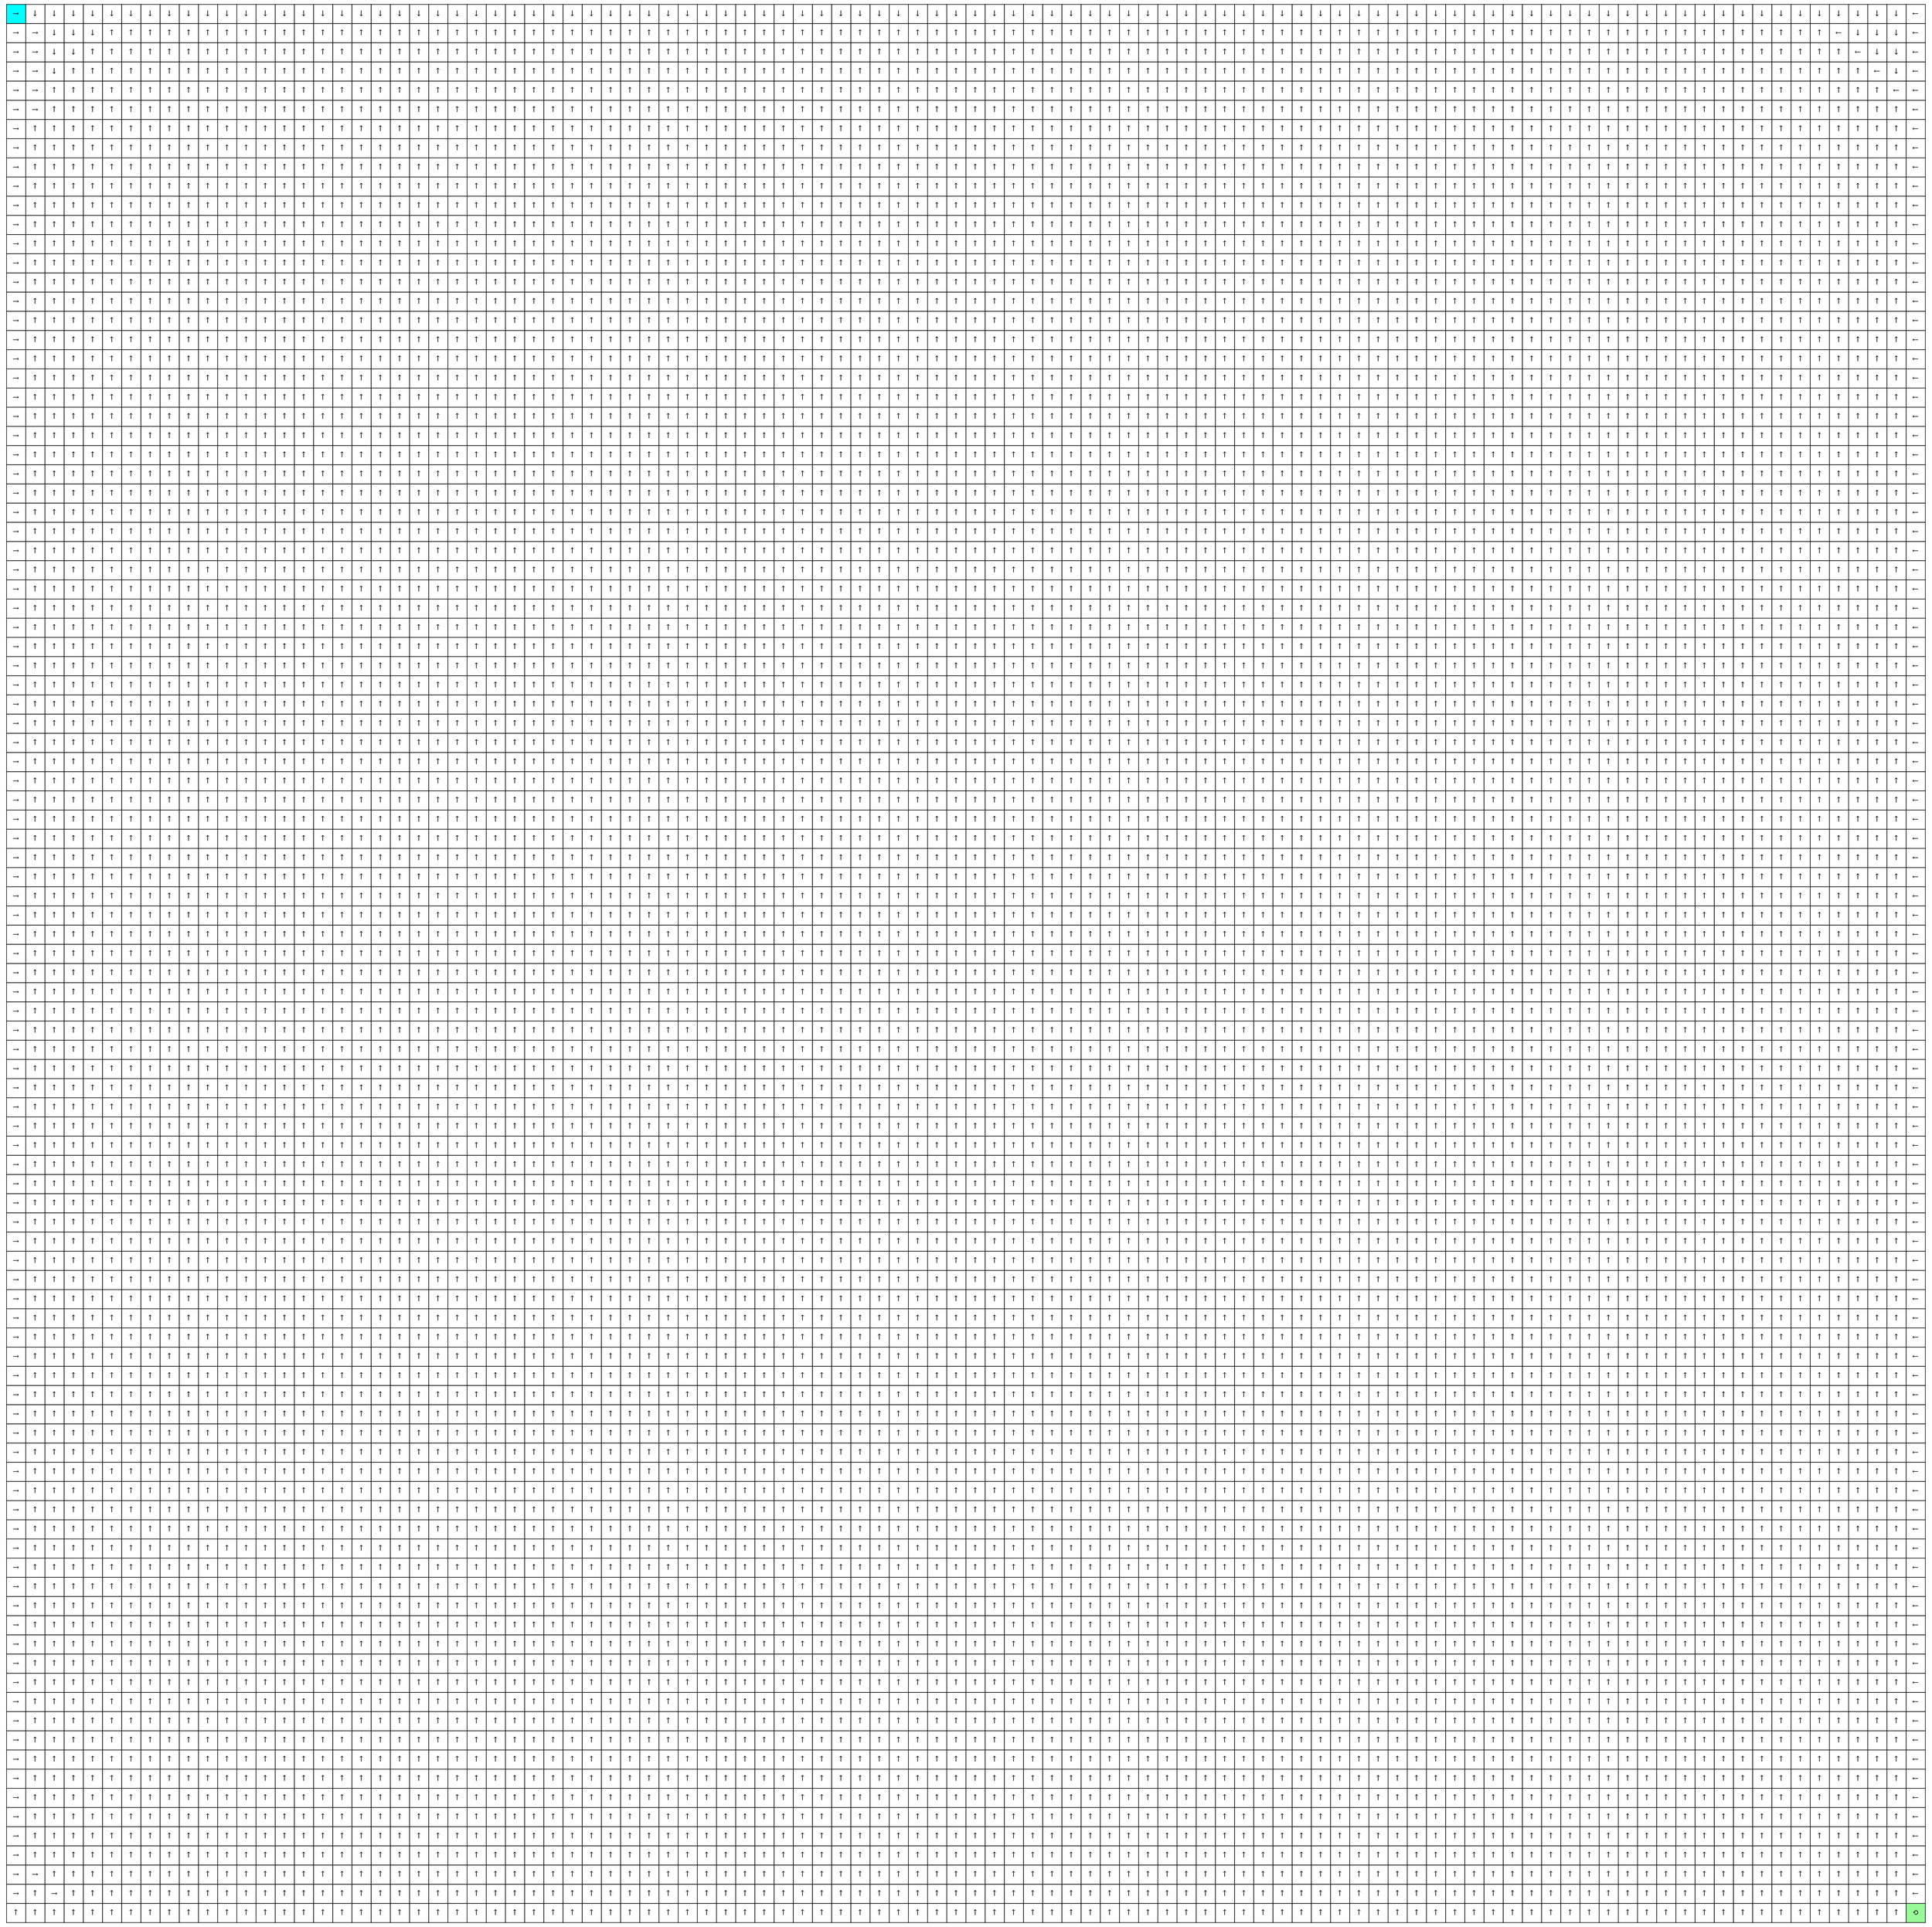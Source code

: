digraph G
{
node [shape=plaintext]
a[label=<<TABLE BORDER="0" CELLBORDER="1" CELLSPACING="0">
<TR>
<TD width="35" height="35" fixedsize="true" BGCOLOR="cyan">&#x2192;</TD>
<TD width="35" height="35" fixedsize="true">&#x2193;</TD>
<TD width="35" height="35" fixedsize="true">&#x2193;</TD>
<TD width="35" height="35" fixedsize="true">&#x2193;</TD>
<TD width="35" height="35" fixedsize="true">&#x2193;</TD>
<TD width="35" height="35" fixedsize="true">&#x2193;</TD>
<TD width="35" height="35" fixedsize="true">&#x2193;</TD>
<TD width="35" height="35" fixedsize="true">&#x2193;</TD>
<TD width="35" height="35" fixedsize="true">&#x2193;</TD>
<TD width="35" height="35" fixedsize="true">&#x2193;</TD>
<TD width="35" height="35" fixedsize="true">&#x2193;</TD>
<TD width="35" height="35" fixedsize="true">&#x2193;</TD>
<TD width="35" height="35" fixedsize="true">&#x2193;</TD>
<TD width="35" height="35" fixedsize="true">&#x2193;</TD>
<TD width="35" height="35" fixedsize="true">&#x2193;</TD>
<TD width="35" height="35" fixedsize="true">&#x2193;</TD>
<TD width="35" height="35" fixedsize="true">&#x2193;</TD>
<TD width="35" height="35" fixedsize="true">&#x2193;</TD>
<TD width="35" height="35" fixedsize="true">&#x2193;</TD>
<TD width="35" height="35" fixedsize="true">&#x2193;</TD>
<TD width="35" height="35" fixedsize="true">&#x2193;</TD>
<TD width="35" height="35" fixedsize="true">&#x2193;</TD>
<TD width="35" height="35" fixedsize="true">&#x2193;</TD>
<TD width="35" height="35" fixedsize="true">&#x2193;</TD>
<TD width="35" height="35" fixedsize="true">&#x2193;</TD>
<TD width="35" height="35" fixedsize="true">&#x2193;</TD>
<TD width="35" height="35" fixedsize="true">&#x2193;</TD>
<TD width="35" height="35" fixedsize="true">&#x2193;</TD>
<TD width="35" height="35" fixedsize="true">&#x2193;</TD>
<TD width="35" height="35" fixedsize="true">&#x2193;</TD>
<TD width="35" height="35" fixedsize="true">&#x2193;</TD>
<TD width="35" height="35" fixedsize="true">&#x2193;</TD>
<TD width="35" height="35" fixedsize="true">&#x2193;</TD>
<TD width="35" height="35" fixedsize="true">&#x2193;</TD>
<TD width="35" height="35" fixedsize="true">&#x2193;</TD>
<TD width="35" height="35" fixedsize="true">&#x2193;</TD>
<TD width="35" height="35" fixedsize="true">&#x2193;</TD>
<TD width="35" height="35" fixedsize="true">&#x2193;</TD>
<TD width="35" height="35" fixedsize="true">&#x2193;</TD>
<TD width="35" height="35" fixedsize="true">&#x2193;</TD>
<TD width="35" height="35" fixedsize="true">&#x2193;</TD>
<TD width="35" height="35" fixedsize="true">&#x2193;</TD>
<TD width="35" height="35" fixedsize="true">&#x2193;</TD>
<TD width="35" height="35" fixedsize="true">&#x2193;</TD>
<TD width="35" height="35" fixedsize="true">&#x2193;</TD>
<TD width="35" height="35" fixedsize="true">&#x2193;</TD>
<TD width="35" height="35" fixedsize="true">&#x2193;</TD>
<TD width="35" height="35" fixedsize="true">&#x2193;</TD>
<TD width="35" height="35" fixedsize="true">&#x2193;</TD>
<TD width="35" height="35" fixedsize="true">&#x2193;</TD>
<TD width="35" height="35" fixedsize="true">&#x2193;</TD>
<TD width="35" height="35" fixedsize="true">&#x2193;</TD>
<TD width="35" height="35" fixedsize="true">&#x2193;</TD>
<TD width="35" height="35" fixedsize="true">&#x2193;</TD>
<TD width="35" height="35" fixedsize="true">&#x2193;</TD>
<TD width="35" height="35" fixedsize="true">&#x2193;</TD>
<TD width="35" height="35" fixedsize="true">&#x2193;</TD>
<TD width="35" height="35" fixedsize="true">&#x2193;</TD>
<TD width="35" height="35" fixedsize="true">&#x2193;</TD>
<TD width="35" height="35" fixedsize="true">&#x2193;</TD>
<TD width="35" height="35" fixedsize="true">&#x2193;</TD>
<TD width="35" height="35" fixedsize="true">&#x2193;</TD>
<TD width="35" height="35" fixedsize="true">&#x2193;</TD>
<TD width="35" height="35" fixedsize="true">&#x2193;</TD>
<TD width="35" height="35" fixedsize="true">&#x2193;</TD>
<TD width="35" height="35" fixedsize="true">&#x2193;</TD>
<TD width="35" height="35" fixedsize="true">&#x2193;</TD>
<TD width="35" height="35" fixedsize="true">&#x2193;</TD>
<TD width="35" height="35" fixedsize="true">&#x2193;</TD>
<TD width="35" height="35" fixedsize="true">&#x2193;</TD>
<TD width="35" height="35" fixedsize="true">&#x2193;</TD>
<TD width="35" height="35" fixedsize="true">&#x2193;</TD>
<TD width="35" height="35" fixedsize="true">&#x2193;</TD>
<TD width="35" height="35" fixedsize="true">&#x2193;</TD>
<TD width="35" height="35" fixedsize="true">&#x2193;</TD>
<TD width="35" height="35" fixedsize="true">&#x2193;</TD>
<TD width="35" height="35" fixedsize="true">&#x2193;</TD>
<TD width="35" height="35" fixedsize="true">&#x2193;</TD>
<TD width="35" height="35" fixedsize="true">&#x2193;</TD>
<TD width="35" height="35" fixedsize="true">&#x2193;</TD>
<TD width="35" height="35" fixedsize="true">&#x2193;</TD>
<TD width="35" height="35" fixedsize="true">&#x2193;</TD>
<TD width="35" height="35" fixedsize="true">&#x2193;</TD>
<TD width="35" height="35" fixedsize="true">&#x2193;</TD>
<TD width="35" height="35" fixedsize="true">&#x2193;</TD>
<TD width="35" height="35" fixedsize="true">&#x2193;</TD>
<TD width="35" height="35" fixedsize="true">&#x2193;</TD>
<TD width="35" height="35" fixedsize="true">&#x2193;</TD>
<TD width="35" height="35" fixedsize="true">&#x2193;</TD>
<TD width="35" height="35" fixedsize="true">&#x2193;</TD>
<TD width="35" height="35" fixedsize="true">&#x2193;</TD>
<TD width="35" height="35" fixedsize="true">&#x2193;</TD>
<TD width="35" height="35" fixedsize="true">&#x2193;</TD>
<TD width="35" height="35" fixedsize="true">&#x2193;</TD>
<TD width="35" height="35" fixedsize="true">&#x2193;</TD>
<TD width="35" height="35" fixedsize="true">&#x2193;</TD>
<TD width="35" height="35" fixedsize="true">&#x2193;</TD>
<TD width="35" height="35" fixedsize="true">&#x2193;</TD>
<TD width="35" height="35" fixedsize="true">&#x2193;</TD>
<TD width="35" height="35" fixedsize="true">&#x2190;</TD>
</TR>
<TR>
<TD width="35" height="35" fixedsize="true">&#x2192;</TD>
<TD width="35" height="35" fixedsize="true">&#x2192;</TD>
<TD width="35" height="35" fixedsize="true">&#x2193;</TD>
<TD width="35" height="35" fixedsize="true">&#x2193;</TD>
<TD width="35" height="35" fixedsize="true">&#x2193;</TD>
<TD width="35" height="35" fixedsize="true">&#x2191;</TD>
<TD width="35" height="35" fixedsize="true">&#x2191;</TD>
<TD width="35" height="35" fixedsize="true">&#x2191;</TD>
<TD width="35" height="35" fixedsize="true">&#x2191;</TD>
<TD width="35" height="35" fixedsize="true">&#x2191;</TD>
<TD width="35" height="35" fixedsize="true">&#x2191;</TD>
<TD width="35" height="35" fixedsize="true">&#x2191;</TD>
<TD width="35" height="35" fixedsize="true">&#x2191;</TD>
<TD width="35" height="35" fixedsize="true">&#x2191;</TD>
<TD width="35" height="35" fixedsize="true">&#x2191;</TD>
<TD width="35" height="35" fixedsize="true">&#x2191;</TD>
<TD width="35" height="35" fixedsize="true">&#x2191;</TD>
<TD width="35" height="35" fixedsize="true">&#x2191;</TD>
<TD width="35" height="35" fixedsize="true">&#x2191;</TD>
<TD width="35" height="35" fixedsize="true">&#x2191;</TD>
<TD width="35" height="35" fixedsize="true">&#x2191;</TD>
<TD width="35" height="35" fixedsize="true">&#x2191;</TD>
<TD width="35" height="35" fixedsize="true">&#x2191;</TD>
<TD width="35" height="35" fixedsize="true">&#x2191;</TD>
<TD width="35" height="35" fixedsize="true">&#x2191;</TD>
<TD width="35" height="35" fixedsize="true">&#x2191;</TD>
<TD width="35" height="35" fixedsize="true">&#x2191;</TD>
<TD width="35" height="35" fixedsize="true">&#x2191;</TD>
<TD width="35" height="35" fixedsize="true">&#x2191;</TD>
<TD width="35" height="35" fixedsize="true">&#x2191;</TD>
<TD width="35" height="35" fixedsize="true">&#x2191;</TD>
<TD width="35" height="35" fixedsize="true">&#x2191;</TD>
<TD width="35" height="35" fixedsize="true">&#x2191;</TD>
<TD width="35" height="35" fixedsize="true">&#x2191;</TD>
<TD width="35" height="35" fixedsize="true">&#x2191;</TD>
<TD width="35" height="35" fixedsize="true">&#x2191;</TD>
<TD width="35" height="35" fixedsize="true">&#x2191;</TD>
<TD width="35" height="35" fixedsize="true">&#x2191;</TD>
<TD width="35" height="35" fixedsize="true">&#x2191;</TD>
<TD width="35" height="35" fixedsize="true">&#x2191;</TD>
<TD width="35" height="35" fixedsize="true">&#x2191;</TD>
<TD width="35" height="35" fixedsize="true">&#x2191;</TD>
<TD width="35" height="35" fixedsize="true">&#x2191;</TD>
<TD width="35" height="35" fixedsize="true">&#x2191;</TD>
<TD width="35" height="35" fixedsize="true">&#x2191;</TD>
<TD width="35" height="35" fixedsize="true">&#x2191;</TD>
<TD width="35" height="35" fixedsize="true">&#x2191;</TD>
<TD width="35" height="35" fixedsize="true">&#x2191;</TD>
<TD width="35" height="35" fixedsize="true">&#x2191;</TD>
<TD width="35" height="35" fixedsize="true">&#x2191;</TD>
<TD width="35" height="35" fixedsize="true">&#x2191;</TD>
<TD width="35" height="35" fixedsize="true">&#x2191;</TD>
<TD width="35" height="35" fixedsize="true">&#x2191;</TD>
<TD width="35" height="35" fixedsize="true">&#x2191;</TD>
<TD width="35" height="35" fixedsize="true">&#x2191;</TD>
<TD width="35" height="35" fixedsize="true">&#x2191;</TD>
<TD width="35" height="35" fixedsize="true">&#x2191;</TD>
<TD width="35" height="35" fixedsize="true">&#x2191;</TD>
<TD width="35" height="35" fixedsize="true">&#x2191;</TD>
<TD width="35" height="35" fixedsize="true">&#x2191;</TD>
<TD width="35" height="35" fixedsize="true">&#x2191;</TD>
<TD width="35" height="35" fixedsize="true">&#x2191;</TD>
<TD width="35" height="35" fixedsize="true">&#x2191;</TD>
<TD width="35" height="35" fixedsize="true">&#x2191;</TD>
<TD width="35" height="35" fixedsize="true">&#x2191;</TD>
<TD width="35" height="35" fixedsize="true">&#x2191;</TD>
<TD width="35" height="35" fixedsize="true">&#x2191;</TD>
<TD width="35" height="35" fixedsize="true">&#x2191;</TD>
<TD width="35" height="35" fixedsize="true">&#x2191;</TD>
<TD width="35" height="35" fixedsize="true">&#x2191;</TD>
<TD width="35" height="35" fixedsize="true">&#x2191;</TD>
<TD width="35" height="35" fixedsize="true">&#x2191;</TD>
<TD width="35" height="35" fixedsize="true">&#x2191;</TD>
<TD width="35" height="35" fixedsize="true">&#x2191;</TD>
<TD width="35" height="35" fixedsize="true">&#x2191;</TD>
<TD width="35" height="35" fixedsize="true">&#x2191;</TD>
<TD width="35" height="35" fixedsize="true">&#x2191;</TD>
<TD width="35" height="35" fixedsize="true">&#x2191;</TD>
<TD width="35" height="35" fixedsize="true">&#x2191;</TD>
<TD width="35" height="35" fixedsize="true">&#x2191;</TD>
<TD width="35" height="35" fixedsize="true">&#x2191;</TD>
<TD width="35" height="35" fixedsize="true">&#x2191;</TD>
<TD width="35" height="35" fixedsize="true">&#x2191;</TD>
<TD width="35" height="35" fixedsize="true">&#x2191;</TD>
<TD width="35" height="35" fixedsize="true">&#x2191;</TD>
<TD width="35" height="35" fixedsize="true">&#x2191;</TD>
<TD width="35" height="35" fixedsize="true">&#x2191;</TD>
<TD width="35" height="35" fixedsize="true">&#x2191;</TD>
<TD width="35" height="35" fixedsize="true">&#x2191;</TD>
<TD width="35" height="35" fixedsize="true">&#x2191;</TD>
<TD width="35" height="35" fixedsize="true">&#x2191;</TD>
<TD width="35" height="35" fixedsize="true">&#x2191;</TD>
<TD width="35" height="35" fixedsize="true">&#x2191;</TD>
<TD width="35" height="35" fixedsize="true">&#x2191;</TD>
<TD width="35" height="35" fixedsize="true">&#x2191;</TD>
<TD width="35" height="35" fixedsize="true">&#x2190;</TD>
<TD width="35" height="35" fixedsize="true">&#x2193;</TD>
<TD width="35" height="35" fixedsize="true">&#x2193;</TD>
<TD width="35" height="35" fixedsize="true">&#x2193;</TD>
<TD width="35" height="35" fixedsize="true">&#x2190;</TD>
</TR>
<TR>
<TD width="35" height="35" fixedsize="true">&#x2192;</TD>
<TD width="35" height="35" fixedsize="true">&#x2192;</TD>
<TD width="35" height="35" fixedsize="true">&#x2193;</TD>
<TD width="35" height="35" fixedsize="true">&#x2193;</TD>
<TD width="35" height="35" fixedsize="true">&#x2191;</TD>
<TD width="35" height="35" fixedsize="true">&#x2191;</TD>
<TD width="35" height="35" fixedsize="true">&#x2191;</TD>
<TD width="35" height="35" fixedsize="true">&#x2191;</TD>
<TD width="35" height="35" fixedsize="true">&#x2191;</TD>
<TD width="35" height="35" fixedsize="true">&#x2191;</TD>
<TD width="35" height="35" fixedsize="true">&#x2191;</TD>
<TD width="35" height="35" fixedsize="true">&#x2191;</TD>
<TD width="35" height="35" fixedsize="true">&#x2191;</TD>
<TD width="35" height="35" fixedsize="true">&#x2191;</TD>
<TD width="35" height="35" fixedsize="true">&#x2191;</TD>
<TD width="35" height="35" fixedsize="true">&#x2191;</TD>
<TD width="35" height="35" fixedsize="true">&#x2191;</TD>
<TD width="35" height="35" fixedsize="true">&#x2191;</TD>
<TD width="35" height="35" fixedsize="true">&#x2191;</TD>
<TD width="35" height="35" fixedsize="true">&#x2191;</TD>
<TD width="35" height="35" fixedsize="true">&#x2191;</TD>
<TD width="35" height="35" fixedsize="true">&#x2191;</TD>
<TD width="35" height="35" fixedsize="true">&#x2191;</TD>
<TD width="35" height="35" fixedsize="true">&#x2191;</TD>
<TD width="35" height="35" fixedsize="true">&#x2191;</TD>
<TD width="35" height="35" fixedsize="true">&#x2191;</TD>
<TD width="35" height="35" fixedsize="true">&#x2191;</TD>
<TD width="35" height="35" fixedsize="true">&#x2191;</TD>
<TD width="35" height="35" fixedsize="true">&#x2191;</TD>
<TD width="35" height="35" fixedsize="true">&#x2191;</TD>
<TD width="35" height="35" fixedsize="true">&#x2191;</TD>
<TD width="35" height="35" fixedsize="true">&#x2191;</TD>
<TD width="35" height="35" fixedsize="true">&#x2191;</TD>
<TD width="35" height="35" fixedsize="true">&#x2191;</TD>
<TD width="35" height="35" fixedsize="true">&#x2191;</TD>
<TD width="35" height="35" fixedsize="true">&#x2191;</TD>
<TD width="35" height="35" fixedsize="true">&#x2191;</TD>
<TD width="35" height="35" fixedsize="true">&#x2191;</TD>
<TD width="35" height="35" fixedsize="true">&#x2191;</TD>
<TD width="35" height="35" fixedsize="true">&#x2191;</TD>
<TD width="35" height="35" fixedsize="true">&#x2191;</TD>
<TD width="35" height="35" fixedsize="true">&#x2191;</TD>
<TD width="35" height="35" fixedsize="true">&#x2191;</TD>
<TD width="35" height="35" fixedsize="true">&#x2191;</TD>
<TD width="35" height="35" fixedsize="true">&#x2191;</TD>
<TD width="35" height="35" fixedsize="true">&#x2191;</TD>
<TD width="35" height="35" fixedsize="true">&#x2191;</TD>
<TD width="35" height="35" fixedsize="true">&#x2191;</TD>
<TD width="35" height="35" fixedsize="true">&#x2191;</TD>
<TD width="35" height="35" fixedsize="true">&#x2191;</TD>
<TD width="35" height="35" fixedsize="true">&#x2191;</TD>
<TD width="35" height="35" fixedsize="true">&#x2191;</TD>
<TD width="35" height="35" fixedsize="true">&#x2191;</TD>
<TD width="35" height="35" fixedsize="true">&#x2191;</TD>
<TD width="35" height="35" fixedsize="true">&#x2191;</TD>
<TD width="35" height="35" fixedsize="true">&#x2191;</TD>
<TD width="35" height="35" fixedsize="true">&#x2191;</TD>
<TD width="35" height="35" fixedsize="true">&#x2191;</TD>
<TD width="35" height="35" fixedsize="true">&#x2191;</TD>
<TD width="35" height="35" fixedsize="true">&#x2191;</TD>
<TD width="35" height="35" fixedsize="true">&#x2191;</TD>
<TD width="35" height="35" fixedsize="true">&#x2191;</TD>
<TD width="35" height="35" fixedsize="true">&#x2191;</TD>
<TD width="35" height="35" fixedsize="true">&#x2191;</TD>
<TD width="35" height="35" fixedsize="true">&#x2191;</TD>
<TD width="35" height="35" fixedsize="true">&#x2191;</TD>
<TD width="35" height="35" fixedsize="true">&#x2191;</TD>
<TD width="35" height="35" fixedsize="true">&#x2191;</TD>
<TD width="35" height="35" fixedsize="true">&#x2191;</TD>
<TD width="35" height="35" fixedsize="true">&#x2191;</TD>
<TD width="35" height="35" fixedsize="true">&#x2191;</TD>
<TD width="35" height="35" fixedsize="true">&#x2191;</TD>
<TD width="35" height="35" fixedsize="true">&#x2191;</TD>
<TD width="35" height="35" fixedsize="true">&#x2191;</TD>
<TD width="35" height="35" fixedsize="true">&#x2191;</TD>
<TD width="35" height="35" fixedsize="true">&#x2191;</TD>
<TD width="35" height="35" fixedsize="true">&#x2191;</TD>
<TD width="35" height="35" fixedsize="true">&#x2191;</TD>
<TD width="35" height="35" fixedsize="true">&#x2191;</TD>
<TD width="35" height="35" fixedsize="true">&#x2191;</TD>
<TD width="35" height="35" fixedsize="true">&#x2191;</TD>
<TD width="35" height="35" fixedsize="true">&#x2191;</TD>
<TD width="35" height="35" fixedsize="true">&#x2191;</TD>
<TD width="35" height="35" fixedsize="true">&#x2191;</TD>
<TD width="35" height="35" fixedsize="true">&#x2191;</TD>
<TD width="35" height="35" fixedsize="true">&#x2191;</TD>
<TD width="35" height="35" fixedsize="true">&#x2191;</TD>
<TD width="35" height="35" fixedsize="true">&#x2191;</TD>
<TD width="35" height="35" fixedsize="true">&#x2191;</TD>
<TD width="35" height="35" fixedsize="true">&#x2191;</TD>
<TD width="35" height="35" fixedsize="true">&#x2191;</TD>
<TD width="35" height="35" fixedsize="true">&#x2191;</TD>
<TD width="35" height="35" fixedsize="true">&#x2191;</TD>
<TD width="35" height="35" fixedsize="true">&#x2191;</TD>
<TD width="35" height="35" fixedsize="true">&#x2191;</TD>
<TD width="35" height="35" fixedsize="true">&#x2191;</TD>
<TD width="35" height="35" fixedsize="true">&#x2190;</TD>
<TD width="35" height="35" fixedsize="true">&#x2193;</TD>
<TD width="35" height="35" fixedsize="true">&#x2193;</TD>
<TD width="35" height="35" fixedsize="true">&#x2190;</TD>
</TR>
<TR>
<TD width="35" height="35" fixedsize="true">&#x2192;</TD>
<TD width="35" height="35" fixedsize="true">&#x2192;</TD>
<TD width="35" height="35" fixedsize="true">&#x2193;</TD>
<TD width="35" height="35" fixedsize="true">&#x2191;</TD>
<TD width="35" height="35" fixedsize="true">&#x2191;</TD>
<TD width="35" height="35" fixedsize="true">&#x2191;</TD>
<TD width="35" height="35" fixedsize="true">&#x2191;</TD>
<TD width="35" height="35" fixedsize="true">&#x2191;</TD>
<TD width="35" height="35" fixedsize="true">&#x2191;</TD>
<TD width="35" height="35" fixedsize="true">&#x2191;</TD>
<TD width="35" height="35" fixedsize="true">&#x2191;</TD>
<TD width="35" height="35" fixedsize="true">&#x2191;</TD>
<TD width="35" height="35" fixedsize="true">&#x2191;</TD>
<TD width="35" height="35" fixedsize="true">&#x2191;</TD>
<TD width="35" height="35" fixedsize="true">&#x2191;</TD>
<TD width="35" height="35" fixedsize="true">&#x2191;</TD>
<TD width="35" height="35" fixedsize="true">&#x2191;</TD>
<TD width="35" height="35" fixedsize="true">&#x2191;</TD>
<TD width="35" height="35" fixedsize="true">&#x2191;</TD>
<TD width="35" height="35" fixedsize="true">&#x2191;</TD>
<TD width="35" height="35" fixedsize="true">&#x2191;</TD>
<TD width="35" height="35" fixedsize="true">&#x2191;</TD>
<TD width="35" height="35" fixedsize="true">&#x2191;</TD>
<TD width="35" height="35" fixedsize="true">&#x2191;</TD>
<TD width="35" height="35" fixedsize="true">&#x2191;</TD>
<TD width="35" height="35" fixedsize="true">&#x2191;</TD>
<TD width="35" height="35" fixedsize="true">&#x2191;</TD>
<TD width="35" height="35" fixedsize="true">&#x2191;</TD>
<TD width="35" height="35" fixedsize="true">&#x2191;</TD>
<TD width="35" height="35" fixedsize="true">&#x2191;</TD>
<TD width="35" height="35" fixedsize="true">&#x2191;</TD>
<TD width="35" height="35" fixedsize="true">&#x2191;</TD>
<TD width="35" height="35" fixedsize="true">&#x2191;</TD>
<TD width="35" height="35" fixedsize="true">&#x2191;</TD>
<TD width="35" height="35" fixedsize="true">&#x2191;</TD>
<TD width="35" height="35" fixedsize="true">&#x2191;</TD>
<TD width="35" height="35" fixedsize="true">&#x2191;</TD>
<TD width="35" height="35" fixedsize="true">&#x2191;</TD>
<TD width="35" height="35" fixedsize="true">&#x2191;</TD>
<TD width="35" height="35" fixedsize="true">&#x2191;</TD>
<TD width="35" height="35" fixedsize="true">&#x2191;</TD>
<TD width="35" height="35" fixedsize="true">&#x2191;</TD>
<TD width="35" height="35" fixedsize="true">&#x2191;</TD>
<TD width="35" height="35" fixedsize="true">&#x2191;</TD>
<TD width="35" height="35" fixedsize="true">&#x2191;</TD>
<TD width="35" height="35" fixedsize="true">&#x2191;</TD>
<TD width="35" height="35" fixedsize="true">&#x2191;</TD>
<TD width="35" height="35" fixedsize="true">&#x2191;</TD>
<TD width="35" height="35" fixedsize="true">&#x2191;</TD>
<TD width="35" height="35" fixedsize="true">&#x2191;</TD>
<TD width="35" height="35" fixedsize="true">&#x2191;</TD>
<TD width="35" height="35" fixedsize="true">&#x2191;</TD>
<TD width="35" height="35" fixedsize="true">&#x2191;</TD>
<TD width="35" height="35" fixedsize="true">&#x2191;</TD>
<TD width="35" height="35" fixedsize="true">&#x2191;</TD>
<TD width="35" height="35" fixedsize="true">&#x2191;</TD>
<TD width="35" height="35" fixedsize="true">&#x2191;</TD>
<TD width="35" height="35" fixedsize="true">&#x2191;</TD>
<TD width="35" height="35" fixedsize="true">&#x2191;</TD>
<TD width="35" height="35" fixedsize="true">&#x2191;</TD>
<TD width="35" height="35" fixedsize="true">&#x2191;</TD>
<TD width="35" height="35" fixedsize="true">&#x2191;</TD>
<TD width="35" height="35" fixedsize="true">&#x2191;</TD>
<TD width="35" height="35" fixedsize="true">&#x2191;</TD>
<TD width="35" height="35" fixedsize="true">&#x2191;</TD>
<TD width="35" height="35" fixedsize="true">&#x2191;</TD>
<TD width="35" height="35" fixedsize="true">&#x2191;</TD>
<TD width="35" height="35" fixedsize="true">&#x2191;</TD>
<TD width="35" height="35" fixedsize="true">&#x2191;</TD>
<TD width="35" height="35" fixedsize="true">&#x2191;</TD>
<TD width="35" height="35" fixedsize="true">&#x2191;</TD>
<TD width="35" height="35" fixedsize="true">&#x2191;</TD>
<TD width="35" height="35" fixedsize="true">&#x2191;</TD>
<TD width="35" height="35" fixedsize="true">&#x2191;</TD>
<TD width="35" height="35" fixedsize="true">&#x2191;</TD>
<TD width="35" height="35" fixedsize="true">&#x2191;</TD>
<TD width="35" height="35" fixedsize="true">&#x2191;</TD>
<TD width="35" height="35" fixedsize="true">&#x2191;</TD>
<TD width="35" height="35" fixedsize="true">&#x2191;</TD>
<TD width="35" height="35" fixedsize="true">&#x2191;</TD>
<TD width="35" height="35" fixedsize="true">&#x2191;</TD>
<TD width="35" height="35" fixedsize="true">&#x2191;</TD>
<TD width="35" height="35" fixedsize="true">&#x2191;</TD>
<TD width="35" height="35" fixedsize="true">&#x2191;</TD>
<TD width="35" height="35" fixedsize="true">&#x2191;</TD>
<TD width="35" height="35" fixedsize="true">&#x2191;</TD>
<TD width="35" height="35" fixedsize="true">&#x2191;</TD>
<TD width="35" height="35" fixedsize="true">&#x2191;</TD>
<TD width="35" height="35" fixedsize="true">&#x2191;</TD>
<TD width="35" height="35" fixedsize="true">&#x2191;</TD>
<TD width="35" height="35" fixedsize="true">&#x2191;</TD>
<TD width="35" height="35" fixedsize="true">&#x2191;</TD>
<TD width="35" height="35" fixedsize="true">&#x2191;</TD>
<TD width="35" height="35" fixedsize="true">&#x2191;</TD>
<TD width="35" height="35" fixedsize="true">&#x2191;</TD>
<TD width="35" height="35" fixedsize="true">&#x2191;</TD>
<TD width="35" height="35" fixedsize="true">&#x2191;</TD>
<TD width="35" height="35" fixedsize="true">&#x2190;</TD>
<TD width="35" height="35" fixedsize="true">&#x2193;</TD>
<TD width="35" height="35" fixedsize="true">&#x2190;</TD>
</TR>
<TR>
<TD width="35" height="35" fixedsize="true">&#x2192;</TD>
<TD width="35" height="35" fixedsize="true">&#x2192;</TD>
<TD width="35" height="35" fixedsize="true">&#x2191;</TD>
<TD width="35" height="35" fixedsize="true">&#x2191;</TD>
<TD width="35" height="35" fixedsize="true">&#x2191;</TD>
<TD width="35" height="35" fixedsize="true">&#x2191;</TD>
<TD width="35" height="35" fixedsize="true">&#x2191;</TD>
<TD width="35" height="35" fixedsize="true">&#x2191;</TD>
<TD width="35" height="35" fixedsize="true">&#x2191;</TD>
<TD width="35" height="35" fixedsize="true">&#x2191;</TD>
<TD width="35" height="35" fixedsize="true">&#x2191;</TD>
<TD width="35" height="35" fixedsize="true">&#x2191;</TD>
<TD width="35" height="35" fixedsize="true">&#x2191;</TD>
<TD width="35" height="35" fixedsize="true">&#x2191;</TD>
<TD width="35" height="35" fixedsize="true">&#x2191;</TD>
<TD width="35" height="35" fixedsize="true">&#x2191;</TD>
<TD width="35" height="35" fixedsize="true">&#x2191;</TD>
<TD width="35" height="35" fixedsize="true">&#x2191;</TD>
<TD width="35" height="35" fixedsize="true">&#x2191;</TD>
<TD width="35" height="35" fixedsize="true">&#x2191;</TD>
<TD width="35" height="35" fixedsize="true">&#x2191;</TD>
<TD width="35" height="35" fixedsize="true">&#x2191;</TD>
<TD width="35" height="35" fixedsize="true">&#x2191;</TD>
<TD width="35" height="35" fixedsize="true">&#x2191;</TD>
<TD width="35" height="35" fixedsize="true">&#x2191;</TD>
<TD width="35" height="35" fixedsize="true">&#x2191;</TD>
<TD width="35" height="35" fixedsize="true">&#x2191;</TD>
<TD width="35" height="35" fixedsize="true">&#x2191;</TD>
<TD width="35" height="35" fixedsize="true">&#x2191;</TD>
<TD width="35" height="35" fixedsize="true">&#x2191;</TD>
<TD width="35" height="35" fixedsize="true">&#x2191;</TD>
<TD width="35" height="35" fixedsize="true">&#x2191;</TD>
<TD width="35" height="35" fixedsize="true">&#x2191;</TD>
<TD width="35" height="35" fixedsize="true">&#x2191;</TD>
<TD width="35" height="35" fixedsize="true">&#x2191;</TD>
<TD width="35" height="35" fixedsize="true">&#x2191;</TD>
<TD width="35" height="35" fixedsize="true">&#x2191;</TD>
<TD width="35" height="35" fixedsize="true">&#x2191;</TD>
<TD width="35" height="35" fixedsize="true">&#x2191;</TD>
<TD width="35" height="35" fixedsize="true">&#x2191;</TD>
<TD width="35" height="35" fixedsize="true">&#x2191;</TD>
<TD width="35" height="35" fixedsize="true">&#x2191;</TD>
<TD width="35" height="35" fixedsize="true">&#x2191;</TD>
<TD width="35" height="35" fixedsize="true">&#x2191;</TD>
<TD width="35" height="35" fixedsize="true">&#x2191;</TD>
<TD width="35" height="35" fixedsize="true">&#x2191;</TD>
<TD width="35" height="35" fixedsize="true">&#x2191;</TD>
<TD width="35" height="35" fixedsize="true">&#x2191;</TD>
<TD width="35" height="35" fixedsize="true">&#x2191;</TD>
<TD width="35" height="35" fixedsize="true">&#x2191;</TD>
<TD width="35" height="35" fixedsize="true">&#x2191;</TD>
<TD width="35" height="35" fixedsize="true">&#x2191;</TD>
<TD width="35" height="35" fixedsize="true">&#x2191;</TD>
<TD width="35" height="35" fixedsize="true">&#x2191;</TD>
<TD width="35" height="35" fixedsize="true">&#x2191;</TD>
<TD width="35" height="35" fixedsize="true">&#x2191;</TD>
<TD width="35" height="35" fixedsize="true">&#x2191;</TD>
<TD width="35" height="35" fixedsize="true">&#x2191;</TD>
<TD width="35" height="35" fixedsize="true">&#x2191;</TD>
<TD width="35" height="35" fixedsize="true">&#x2191;</TD>
<TD width="35" height="35" fixedsize="true">&#x2191;</TD>
<TD width="35" height="35" fixedsize="true">&#x2191;</TD>
<TD width="35" height="35" fixedsize="true">&#x2191;</TD>
<TD width="35" height="35" fixedsize="true">&#x2191;</TD>
<TD width="35" height="35" fixedsize="true">&#x2191;</TD>
<TD width="35" height="35" fixedsize="true">&#x2191;</TD>
<TD width="35" height="35" fixedsize="true">&#x2191;</TD>
<TD width="35" height="35" fixedsize="true">&#x2191;</TD>
<TD width="35" height="35" fixedsize="true">&#x2191;</TD>
<TD width="35" height="35" fixedsize="true">&#x2191;</TD>
<TD width="35" height="35" fixedsize="true">&#x2191;</TD>
<TD width="35" height="35" fixedsize="true">&#x2191;</TD>
<TD width="35" height="35" fixedsize="true">&#x2191;</TD>
<TD width="35" height="35" fixedsize="true">&#x2191;</TD>
<TD width="35" height="35" fixedsize="true">&#x2191;</TD>
<TD width="35" height="35" fixedsize="true">&#x2191;</TD>
<TD width="35" height="35" fixedsize="true">&#x2191;</TD>
<TD width="35" height="35" fixedsize="true">&#x2191;</TD>
<TD width="35" height="35" fixedsize="true">&#x2191;</TD>
<TD width="35" height="35" fixedsize="true">&#x2191;</TD>
<TD width="35" height="35" fixedsize="true">&#x2191;</TD>
<TD width="35" height="35" fixedsize="true">&#x2191;</TD>
<TD width="35" height="35" fixedsize="true">&#x2191;</TD>
<TD width="35" height="35" fixedsize="true">&#x2191;</TD>
<TD width="35" height="35" fixedsize="true">&#x2191;</TD>
<TD width="35" height="35" fixedsize="true">&#x2191;</TD>
<TD width="35" height="35" fixedsize="true">&#x2191;</TD>
<TD width="35" height="35" fixedsize="true">&#x2191;</TD>
<TD width="35" height="35" fixedsize="true">&#x2191;</TD>
<TD width="35" height="35" fixedsize="true">&#x2191;</TD>
<TD width="35" height="35" fixedsize="true">&#x2191;</TD>
<TD width="35" height="35" fixedsize="true">&#x2191;</TD>
<TD width="35" height="35" fixedsize="true">&#x2191;</TD>
<TD width="35" height="35" fixedsize="true">&#x2191;</TD>
<TD width="35" height="35" fixedsize="true">&#x2191;</TD>
<TD width="35" height="35" fixedsize="true">&#x2191;</TD>
<TD width="35" height="35" fixedsize="true">&#x2191;</TD>
<TD width="35" height="35" fixedsize="true">&#x2191;</TD>
<TD width="35" height="35" fixedsize="true">&#x2190;</TD>
<TD width="35" height="35" fixedsize="true">&#x2190;</TD>
</TR>
<TR>
<TD width="35" height="35" fixedsize="true">&#x2192;</TD>
<TD width="35" height="35" fixedsize="true">&#x2192;</TD>
<TD width="35" height="35" fixedsize="true">&#x2191;</TD>
<TD width="35" height="35" fixedsize="true">&#x2191;</TD>
<TD width="35" height="35" fixedsize="true">&#x2191;</TD>
<TD width="35" height="35" fixedsize="true">&#x2191;</TD>
<TD width="35" height="35" fixedsize="true">&#x2191;</TD>
<TD width="35" height="35" fixedsize="true">&#x2191;</TD>
<TD width="35" height="35" fixedsize="true">&#x2191;</TD>
<TD width="35" height="35" fixedsize="true">&#x2191;</TD>
<TD width="35" height="35" fixedsize="true">&#x2191;</TD>
<TD width="35" height="35" fixedsize="true">&#x2191;</TD>
<TD width="35" height="35" fixedsize="true">&#x2191;</TD>
<TD width="35" height="35" fixedsize="true">&#x2191;</TD>
<TD width="35" height="35" fixedsize="true">&#x2191;</TD>
<TD width="35" height="35" fixedsize="true">&#x2191;</TD>
<TD width="35" height="35" fixedsize="true">&#x2191;</TD>
<TD width="35" height="35" fixedsize="true">&#x2191;</TD>
<TD width="35" height="35" fixedsize="true">&#x2191;</TD>
<TD width="35" height="35" fixedsize="true">&#x2191;</TD>
<TD width="35" height="35" fixedsize="true">&#x2191;</TD>
<TD width="35" height="35" fixedsize="true">&#x2191;</TD>
<TD width="35" height="35" fixedsize="true">&#x2191;</TD>
<TD width="35" height="35" fixedsize="true">&#x2191;</TD>
<TD width="35" height="35" fixedsize="true">&#x2191;</TD>
<TD width="35" height="35" fixedsize="true">&#x2191;</TD>
<TD width="35" height="35" fixedsize="true">&#x2191;</TD>
<TD width="35" height="35" fixedsize="true">&#x2191;</TD>
<TD width="35" height="35" fixedsize="true">&#x2191;</TD>
<TD width="35" height="35" fixedsize="true">&#x2191;</TD>
<TD width="35" height="35" fixedsize="true">&#x2191;</TD>
<TD width="35" height="35" fixedsize="true">&#x2191;</TD>
<TD width="35" height="35" fixedsize="true">&#x2191;</TD>
<TD width="35" height="35" fixedsize="true">&#x2191;</TD>
<TD width="35" height="35" fixedsize="true">&#x2191;</TD>
<TD width="35" height="35" fixedsize="true">&#x2191;</TD>
<TD width="35" height="35" fixedsize="true">&#x2191;</TD>
<TD width="35" height="35" fixedsize="true">&#x2191;</TD>
<TD width="35" height="35" fixedsize="true">&#x2191;</TD>
<TD width="35" height="35" fixedsize="true">&#x2191;</TD>
<TD width="35" height="35" fixedsize="true">&#x2191;</TD>
<TD width="35" height="35" fixedsize="true">&#x2191;</TD>
<TD width="35" height="35" fixedsize="true">&#x2191;</TD>
<TD width="35" height="35" fixedsize="true">&#x2191;</TD>
<TD width="35" height="35" fixedsize="true">&#x2191;</TD>
<TD width="35" height="35" fixedsize="true">&#x2191;</TD>
<TD width="35" height="35" fixedsize="true">&#x2191;</TD>
<TD width="35" height="35" fixedsize="true">&#x2191;</TD>
<TD width="35" height="35" fixedsize="true">&#x2191;</TD>
<TD width="35" height="35" fixedsize="true">&#x2191;</TD>
<TD width="35" height="35" fixedsize="true">&#x2191;</TD>
<TD width="35" height="35" fixedsize="true">&#x2191;</TD>
<TD width="35" height="35" fixedsize="true">&#x2191;</TD>
<TD width="35" height="35" fixedsize="true">&#x2191;</TD>
<TD width="35" height="35" fixedsize="true">&#x2191;</TD>
<TD width="35" height="35" fixedsize="true">&#x2191;</TD>
<TD width="35" height="35" fixedsize="true">&#x2191;</TD>
<TD width="35" height="35" fixedsize="true">&#x2191;</TD>
<TD width="35" height="35" fixedsize="true">&#x2191;</TD>
<TD width="35" height="35" fixedsize="true">&#x2191;</TD>
<TD width="35" height="35" fixedsize="true">&#x2191;</TD>
<TD width="35" height="35" fixedsize="true">&#x2191;</TD>
<TD width="35" height="35" fixedsize="true">&#x2191;</TD>
<TD width="35" height="35" fixedsize="true">&#x2191;</TD>
<TD width="35" height="35" fixedsize="true">&#x2191;</TD>
<TD width="35" height="35" fixedsize="true">&#x2191;</TD>
<TD width="35" height="35" fixedsize="true">&#x2191;</TD>
<TD width="35" height="35" fixedsize="true">&#x2191;</TD>
<TD width="35" height="35" fixedsize="true">&#x2191;</TD>
<TD width="35" height="35" fixedsize="true">&#x2191;</TD>
<TD width="35" height="35" fixedsize="true">&#x2191;</TD>
<TD width="35" height="35" fixedsize="true">&#x2191;</TD>
<TD width="35" height="35" fixedsize="true">&#x2191;</TD>
<TD width="35" height="35" fixedsize="true">&#x2191;</TD>
<TD width="35" height="35" fixedsize="true">&#x2191;</TD>
<TD width="35" height="35" fixedsize="true">&#x2191;</TD>
<TD width="35" height="35" fixedsize="true">&#x2191;</TD>
<TD width="35" height="35" fixedsize="true">&#x2191;</TD>
<TD width="35" height="35" fixedsize="true">&#x2191;</TD>
<TD width="35" height="35" fixedsize="true">&#x2191;</TD>
<TD width="35" height="35" fixedsize="true">&#x2191;</TD>
<TD width="35" height="35" fixedsize="true">&#x2191;</TD>
<TD width="35" height="35" fixedsize="true">&#x2191;</TD>
<TD width="35" height="35" fixedsize="true">&#x2191;</TD>
<TD width="35" height="35" fixedsize="true">&#x2191;</TD>
<TD width="35" height="35" fixedsize="true">&#x2191;</TD>
<TD width="35" height="35" fixedsize="true">&#x2191;</TD>
<TD width="35" height="35" fixedsize="true">&#x2191;</TD>
<TD width="35" height="35" fixedsize="true">&#x2191;</TD>
<TD width="35" height="35" fixedsize="true">&#x2191;</TD>
<TD width="35" height="35" fixedsize="true">&#x2191;</TD>
<TD width="35" height="35" fixedsize="true">&#x2191;</TD>
<TD width="35" height="35" fixedsize="true">&#x2191;</TD>
<TD width="35" height="35" fixedsize="true">&#x2191;</TD>
<TD width="35" height="35" fixedsize="true">&#x2191;</TD>
<TD width="35" height="35" fixedsize="true">&#x2191;</TD>
<TD width="35" height="35" fixedsize="true">&#x2191;</TD>
<TD width="35" height="35" fixedsize="true">&#x2191;</TD>
<TD width="35" height="35" fixedsize="true">&#x2191;</TD>
<TD width="35" height="35" fixedsize="true">&#x2190;</TD>
</TR>
<TR>
<TD width="35" height="35" fixedsize="true">&#x2192;</TD>
<TD width="35" height="35" fixedsize="true">&#x2191;</TD>
<TD width="35" height="35" fixedsize="true">&#x2191;</TD>
<TD width="35" height="35" fixedsize="true">&#x2191;</TD>
<TD width="35" height="35" fixedsize="true">&#x2191;</TD>
<TD width="35" height="35" fixedsize="true">&#x2191;</TD>
<TD width="35" height="35" fixedsize="true">&#x2191;</TD>
<TD width="35" height="35" fixedsize="true">&#x2191;</TD>
<TD width="35" height="35" fixedsize="true">&#x2191;</TD>
<TD width="35" height="35" fixedsize="true">&#x2191;</TD>
<TD width="35" height="35" fixedsize="true">&#x2191;</TD>
<TD width="35" height="35" fixedsize="true">&#x2191;</TD>
<TD width="35" height="35" fixedsize="true">&#x2191;</TD>
<TD width="35" height="35" fixedsize="true">&#x2191;</TD>
<TD width="35" height="35" fixedsize="true">&#x2191;</TD>
<TD width="35" height="35" fixedsize="true">&#x2191;</TD>
<TD width="35" height="35" fixedsize="true">&#x2191;</TD>
<TD width="35" height="35" fixedsize="true">&#x2191;</TD>
<TD width="35" height="35" fixedsize="true">&#x2191;</TD>
<TD width="35" height="35" fixedsize="true">&#x2191;</TD>
<TD width="35" height="35" fixedsize="true">&#x2191;</TD>
<TD width="35" height="35" fixedsize="true">&#x2191;</TD>
<TD width="35" height="35" fixedsize="true">&#x2191;</TD>
<TD width="35" height="35" fixedsize="true">&#x2191;</TD>
<TD width="35" height="35" fixedsize="true">&#x2191;</TD>
<TD width="35" height="35" fixedsize="true">&#x2191;</TD>
<TD width="35" height="35" fixedsize="true">&#x2191;</TD>
<TD width="35" height="35" fixedsize="true">&#x2191;</TD>
<TD width="35" height="35" fixedsize="true">&#x2191;</TD>
<TD width="35" height="35" fixedsize="true">&#x2191;</TD>
<TD width="35" height="35" fixedsize="true">&#x2191;</TD>
<TD width="35" height="35" fixedsize="true">&#x2191;</TD>
<TD width="35" height="35" fixedsize="true">&#x2191;</TD>
<TD width="35" height="35" fixedsize="true">&#x2191;</TD>
<TD width="35" height="35" fixedsize="true">&#x2191;</TD>
<TD width="35" height="35" fixedsize="true">&#x2191;</TD>
<TD width="35" height="35" fixedsize="true">&#x2191;</TD>
<TD width="35" height="35" fixedsize="true">&#x2191;</TD>
<TD width="35" height="35" fixedsize="true">&#x2191;</TD>
<TD width="35" height="35" fixedsize="true">&#x2191;</TD>
<TD width="35" height="35" fixedsize="true">&#x2191;</TD>
<TD width="35" height="35" fixedsize="true">&#x2191;</TD>
<TD width="35" height="35" fixedsize="true">&#x2191;</TD>
<TD width="35" height="35" fixedsize="true">&#x2191;</TD>
<TD width="35" height="35" fixedsize="true">&#x2191;</TD>
<TD width="35" height="35" fixedsize="true">&#x2191;</TD>
<TD width="35" height="35" fixedsize="true">&#x2191;</TD>
<TD width="35" height="35" fixedsize="true">&#x2191;</TD>
<TD width="35" height="35" fixedsize="true">&#x2191;</TD>
<TD width="35" height="35" fixedsize="true">&#x2191;</TD>
<TD width="35" height="35" fixedsize="true">&#x2191;</TD>
<TD width="35" height="35" fixedsize="true">&#x2191;</TD>
<TD width="35" height="35" fixedsize="true">&#x2191;</TD>
<TD width="35" height="35" fixedsize="true">&#x2191;</TD>
<TD width="35" height="35" fixedsize="true">&#x2191;</TD>
<TD width="35" height="35" fixedsize="true">&#x2191;</TD>
<TD width="35" height="35" fixedsize="true">&#x2191;</TD>
<TD width="35" height="35" fixedsize="true">&#x2191;</TD>
<TD width="35" height="35" fixedsize="true">&#x2191;</TD>
<TD width="35" height="35" fixedsize="true">&#x2191;</TD>
<TD width="35" height="35" fixedsize="true">&#x2191;</TD>
<TD width="35" height="35" fixedsize="true">&#x2191;</TD>
<TD width="35" height="35" fixedsize="true">&#x2191;</TD>
<TD width="35" height="35" fixedsize="true">&#x2191;</TD>
<TD width="35" height="35" fixedsize="true">&#x2191;</TD>
<TD width="35" height="35" fixedsize="true">&#x2191;</TD>
<TD width="35" height="35" fixedsize="true">&#x2191;</TD>
<TD width="35" height="35" fixedsize="true">&#x2191;</TD>
<TD width="35" height="35" fixedsize="true">&#x2191;</TD>
<TD width="35" height="35" fixedsize="true">&#x2191;</TD>
<TD width="35" height="35" fixedsize="true">&#x2191;</TD>
<TD width="35" height="35" fixedsize="true">&#x2191;</TD>
<TD width="35" height="35" fixedsize="true">&#x2191;</TD>
<TD width="35" height="35" fixedsize="true">&#x2191;</TD>
<TD width="35" height="35" fixedsize="true">&#x2191;</TD>
<TD width="35" height="35" fixedsize="true">&#x2191;</TD>
<TD width="35" height="35" fixedsize="true">&#x2191;</TD>
<TD width="35" height="35" fixedsize="true">&#x2191;</TD>
<TD width="35" height="35" fixedsize="true">&#x2191;</TD>
<TD width="35" height="35" fixedsize="true">&#x2191;</TD>
<TD width="35" height="35" fixedsize="true">&#x2191;</TD>
<TD width="35" height="35" fixedsize="true">&#x2191;</TD>
<TD width="35" height="35" fixedsize="true">&#x2191;</TD>
<TD width="35" height="35" fixedsize="true">&#x2191;</TD>
<TD width="35" height="35" fixedsize="true">&#x2191;</TD>
<TD width="35" height="35" fixedsize="true">&#x2191;</TD>
<TD width="35" height="35" fixedsize="true">&#x2191;</TD>
<TD width="35" height="35" fixedsize="true">&#x2191;</TD>
<TD width="35" height="35" fixedsize="true">&#x2191;</TD>
<TD width="35" height="35" fixedsize="true">&#x2191;</TD>
<TD width="35" height="35" fixedsize="true">&#x2191;</TD>
<TD width="35" height="35" fixedsize="true">&#x2191;</TD>
<TD width="35" height="35" fixedsize="true">&#x2191;</TD>
<TD width="35" height="35" fixedsize="true">&#x2191;</TD>
<TD width="35" height="35" fixedsize="true">&#x2191;</TD>
<TD width="35" height="35" fixedsize="true">&#x2191;</TD>
<TD width="35" height="35" fixedsize="true">&#x2191;</TD>
<TD width="35" height="35" fixedsize="true">&#x2191;</TD>
<TD width="35" height="35" fixedsize="true">&#x2191;</TD>
<TD width="35" height="35" fixedsize="true">&#x2190;</TD>
</TR>
<TR>
<TD width="35" height="35" fixedsize="true">&#x2192;</TD>
<TD width="35" height="35" fixedsize="true">&#x2191;</TD>
<TD width="35" height="35" fixedsize="true">&#x2191;</TD>
<TD width="35" height="35" fixedsize="true">&#x2191;</TD>
<TD width="35" height="35" fixedsize="true">&#x2191;</TD>
<TD width="35" height="35" fixedsize="true">&#x2191;</TD>
<TD width="35" height="35" fixedsize="true">&#x2191;</TD>
<TD width="35" height="35" fixedsize="true">&#x2191;</TD>
<TD width="35" height="35" fixedsize="true">&#x2191;</TD>
<TD width="35" height="35" fixedsize="true">&#x2191;</TD>
<TD width="35" height="35" fixedsize="true">&#x2191;</TD>
<TD width="35" height="35" fixedsize="true">&#x2191;</TD>
<TD width="35" height="35" fixedsize="true">&#x2191;</TD>
<TD width="35" height="35" fixedsize="true">&#x2191;</TD>
<TD width="35" height="35" fixedsize="true">&#x2191;</TD>
<TD width="35" height="35" fixedsize="true">&#x2191;</TD>
<TD width="35" height="35" fixedsize="true">&#x2191;</TD>
<TD width="35" height="35" fixedsize="true">&#x2191;</TD>
<TD width="35" height="35" fixedsize="true">&#x2191;</TD>
<TD width="35" height="35" fixedsize="true">&#x2191;</TD>
<TD width="35" height="35" fixedsize="true">&#x2191;</TD>
<TD width="35" height="35" fixedsize="true">&#x2191;</TD>
<TD width="35" height="35" fixedsize="true">&#x2191;</TD>
<TD width="35" height="35" fixedsize="true">&#x2191;</TD>
<TD width="35" height="35" fixedsize="true">&#x2191;</TD>
<TD width="35" height="35" fixedsize="true">&#x2191;</TD>
<TD width="35" height="35" fixedsize="true">&#x2191;</TD>
<TD width="35" height="35" fixedsize="true">&#x2191;</TD>
<TD width="35" height="35" fixedsize="true">&#x2191;</TD>
<TD width="35" height="35" fixedsize="true">&#x2191;</TD>
<TD width="35" height="35" fixedsize="true">&#x2191;</TD>
<TD width="35" height="35" fixedsize="true">&#x2191;</TD>
<TD width="35" height="35" fixedsize="true">&#x2191;</TD>
<TD width="35" height="35" fixedsize="true">&#x2191;</TD>
<TD width="35" height="35" fixedsize="true">&#x2191;</TD>
<TD width="35" height="35" fixedsize="true">&#x2191;</TD>
<TD width="35" height="35" fixedsize="true">&#x2191;</TD>
<TD width="35" height="35" fixedsize="true">&#x2191;</TD>
<TD width="35" height="35" fixedsize="true">&#x2191;</TD>
<TD width="35" height="35" fixedsize="true">&#x2191;</TD>
<TD width="35" height="35" fixedsize="true">&#x2191;</TD>
<TD width="35" height="35" fixedsize="true">&#x2191;</TD>
<TD width="35" height="35" fixedsize="true">&#x2191;</TD>
<TD width="35" height="35" fixedsize="true">&#x2191;</TD>
<TD width="35" height="35" fixedsize="true">&#x2191;</TD>
<TD width="35" height="35" fixedsize="true">&#x2191;</TD>
<TD width="35" height="35" fixedsize="true">&#x2191;</TD>
<TD width="35" height="35" fixedsize="true">&#x2191;</TD>
<TD width="35" height="35" fixedsize="true">&#x2191;</TD>
<TD width="35" height="35" fixedsize="true">&#x2191;</TD>
<TD width="35" height="35" fixedsize="true">&#x2191;</TD>
<TD width="35" height="35" fixedsize="true">&#x2191;</TD>
<TD width="35" height="35" fixedsize="true">&#x2191;</TD>
<TD width="35" height="35" fixedsize="true">&#x2191;</TD>
<TD width="35" height="35" fixedsize="true">&#x2191;</TD>
<TD width="35" height="35" fixedsize="true">&#x2191;</TD>
<TD width="35" height="35" fixedsize="true">&#x2191;</TD>
<TD width="35" height="35" fixedsize="true">&#x2191;</TD>
<TD width="35" height="35" fixedsize="true">&#x2191;</TD>
<TD width="35" height="35" fixedsize="true">&#x2191;</TD>
<TD width="35" height="35" fixedsize="true">&#x2191;</TD>
<TD width="35" height="35" fixedsize="true">&#x2191;</TD>
<TD width="35" height="35" fixedsize="true">&#x2191;</TD>
<TD width="35" height="35" fixedsize="true">&#x2191;</TD>
<TD width="35" height="35" fixedsize="true">&#x2191;</TD>
<TD width="35" height="35" fixedsize="true">&#x2191;</TD>
<TD width="35" height="35" fixedsize="true">&#x2191;</TD>
<TD width="35" height="35" fixedsize="true">&#x2191;</TD>
<TD width="35" height="35" fixedsize="true">&#x2191;</TD>
<TD width="35" height="35" fixedsize="true">&#x2191;</TD>
<TD width="35" height="35" fixedsize="true">&#x2191;</TD>
<TD width="35" height="35" fixedsize="true">&#x2191;</TD>
<TD width="35" height="35" fixedsize="true">&#x2191;</TD>
<TD width="35" height="35" fixedsize="true">&#x2191;</TD>
<TD width="35" height="35" fixedsize="true">&#x2191;</TD>
<TD width="35" height="35" fixedsize="true">&#x2191;</TD>
<TD width="35" height="35" fixedsize="true">&#x2191;</TD>
<TD width="35" height="35" fixedsize="true">&#x2191;</TD>
<TD width="35" height="35" fixedsize="true">&#x2191;</TD>
<TD width="35" height="35" fixedsize="true">&#x2191;</TD>
<TD width="35" height="35" fixedsize="true">&#x2191;</TD>
<TD width="35" height="35" fixedsize="true">&#x2191;</TD>
<TD width="35" height="35" fixedsize="true">&#x2191;</TD>
<TD width="35" height="35" fixedsize="true">&#x2191;</TD>
<TD width="35" height="35" fixedsize="true">&#x2191;</TD>
<TD width="35" height="35" fixedsize="true">&#x2191;</TD>
<TD width="35" height="35" fixedsize="true">&#x2191;</TD>
<TD width="35" height="35" fixedsize="true">&#x2191;</TD>
<TD width="35" height="35" fixedsize="true">&#x2191;</TD>
<TD width="35" height="35" fixedsize="true">&#x2191;</TD>
<TD width="35" height="35" fixedsize="true">&#x2191;</TD>
<TD width="35" height="35" fixedsize="true">&#x2191;</TD>
<TD width="35" height="35" fixedsize="true">&#x2191;</TD>
<TD width="35" height="35" fixedsize="true">&#x2191;</TD>
<TD width="35" height="35" fixedsize="true">&#x2191;</TD>
<TD width="35" height="35" fixedsize="true">&#x2191;</TD>
<TD width="35" height="35" fixedsize="true">&#x2191;</TD>
<TD width="35" height="35" fixedsize="true">&#x2191;</TD>
<TD width="35" height="35" fixedsize="true">&#x2191;</TD>
<TD width="35" height="35" fixedsize="true">&#x2190;</TD>
</TR>
<TR>
<TD width="35" height="35" fixedsize="true">&#x2192;</TD>
<TD width="35" height="35" fixedsize="true">&#x2191;</TD>
<TD width="35" height="35" fixedsize="true">&#x2191;</TD>
<TD width="35" height="35" fixedsize="true">&#x2191;</TD>
<TD width="35" height="35" fixedsize="true">&#x2191;</TD>
<TD width="35" height="35" fixedsize="true">&#x2191;</TD>
<TD width="35" height="35" fixedsize="true">&#x2191;</TD>
<TD width="35" height="35" fixedsize="true">&#x2191;</TD>
<TD width="35" height="35" fixedsize="true">&#x2191;</TD>
<TD width="35" height="35" fixedsize="true">&#x2191;</TD>
<TD width="35" height="35" fixedsize="true">&#x2191;</TD>
<TD width="35" height="35" fixedsize="true">&#x2191;</TD>
<TD width="35" height="35" fixedsize="true">&#x2191;</TD>
<TD width="35" height="35" fixedsize="true">&#x2191;</TD>
<TD width="35" height="35" fixedsize="true">&#x2191;</TD>
<TD width="35" height="35" fixedsize="true">&#x2191;</TD>
<TD width="35" height="35" fixedsize="true">&#x2191;</TD>
<TD width="35" height="35" fixedsize="true">&#x2191;</TD>
<TD width="35" height="35" fixedsize="true">&#x2191;</TD>
<TD width="35" height="35" fixedsize="true">&#x2191;</TD>
<TD width="35" height="35" fixedsize="true">&#x2191;</TD>
<TD width="35" height="35" fixedsize="true">&#x2191;</TD>
<TD width="35" height="35" fixedsize="true">&#x2191;</TD>
<TD width="35" height="35" fixedsize="true">&#x2191;</TD>
<TD width="35" height="35" fixedsize="true">&#x2191;</TD>
<TD width="35" height="35" fixedsize="true">&#x2191;</TD>
<TD width="35" height="35" fixedsize="true">&#x2191;</TD>
<TD width="35" height="35" fixedsize="true">&#x2191;</TD>
<TD width="35" height="35" fixedsize="true">&#x2191;</TD>
<TD width="35" height="35" fixedsize="true">&#x2191;</TD>
<TD width="35" height="35" fixedsize="true">&#x2191;</TD>
<TD width="35" height="35" fixedsize="true">&#x2191;</TD>
<TD width="35" height="35" fixedsize="true">&#x2191;</TD>
<TD width="35" height="35" fixedsize="true">&#x2191;</TD>
<TD width="35" height="35" fixedsize="true">&#x2191;</TD>
<TD width="35" height="35" fixedsize="true">&#x2191;</TD>
<TD width="35" height="35" fixedsize="true">&#x2191;</TD>
<TD width="35" height="35" fixedsize="true">&#x2191;</TD>
<TD width="35" height="35" fixedsize="true">&#x2191;</TD>
<TD width="35" height="35" fixedsize="true">&#x2191;</TD>
<TD width="35" height="35" fixedsize="true">&#x2191;</TD>
<TD width="35" height="35" fixedsize="true">&#x2191;</TD>
<TD width="35" height="35" fixedsize="true">&#x2191;</TD>
<TD width="35" height="35" fixedsize="true">&#x2191;</TD>
<TD width="35" height="35" fixedsize="true">&#x2191;</TD>
<TD width="35" height="35" fixedsize="true">&#x2191;</TD>
<TD width="35" height="35" fixedsize="true">&#x2191;</TD>
<TD width="35" height="35" fixedsize="true">&#x2191;</TD>
<TD width="35" height="35" fixedsize="true">&#x2191;</TD>
<TD width="35" height="35" fixedsize="true">&#x2191;</TD>
<TD width="35" height="35" fixedsize="true">&#x2191;</TD>
<TD width="35" height="35" fixedsize="true">&#x2191;</TD>
<TD width="35" height="35" fixedsize="true">&#x2191;</TD>
<TD width="35" height="35" fixedsize="true">&#x2191;</TD>
<TD width="35" height="35" fixedsize="true">&#x2191;</TD>
<TD width="35" height="35" fixedsize="true">&#x2191;</TD>
<TD width="35" height="35" fixedsize="true">&#x2191;</TD>
<TD width="35" height="35" fixedsize="true">&#x2191;</TD>
<TD width="35" height="35" fixedsize="true">&#x2191;</TD>
<TD width="35" height="35" fixedsize="true">&#x2191;</TD>
<TD width="35" height="35" fixedsize="true">&#x2191;</TD>
<TD width="35" height="35" fixedsize="true">&#x2191;</TD>
<TD width="35" height="35" fixedsize="true">&#x2191;</TD>
<TD width="35" height="35" fixedsize="true">&#x2191;</TD>
<TD width="35" height="35" fixedsize="true">&#x2191;</TD>
<TD width="35" height="35" fixedsize="true">&#x2191;</TD>
<TD width="35" height="35" fixedsize="true">&#x2191;</TD>
<TD width="35" height="35" fixedsize="true">&#x2191;</TD>
<TD width="35" height="35" fixedsize="true">&#x2191;</TD>
<TD width="35" height="35" fixedsize="true">&#x2191;</TD>
<TD width="35" height="35" fixedsize="true">&#x2191;</TD>
<TD width="35" height="35" fixedsize="true">&#x2191;</TD>
<TD width="35" height="35" fixedsize="true">&#x2191;</TD>
<TD width="35" height="35" fixedsize="true">&#x2191;</TD>
<TD width="35" height="35" fixedsize="true">&#x2191;</TD>
<TD width="35" height="35" fixedsize="true">&#x2191;</TD>
<TD width="35" height="35" fixedsize="true">&#x2191;</TD>
<TD width="35" height="35" fixedsize="true">&#x2191;</TD>
<TD width="35" height="35" fixedsize="true">&#x2191;</TD>
<TD width="35" height="35" fixedsize="true">&#x2191;</TD>
<TD width="35" height="35" fixedsize="true">&#x2191;</TD>
<TD width="35" height="35" fixedsize="true">&#x2191;</TD>
<TD width="35" height="35" fixedsize="true">&#x2191;</TD>
<TD width="35" height="35" fixedsize="true">&#x2191;</TD>
<TD width="35" height="35" fixedsize="true">&#x2191;</TD>
<TD width="35" height="35" fixedsize="true">&#x2191;</TD>
<TD width="35" height="35" fixedsize="true">&#x2191;</TD>
<TD width="35" height="35" fixedsize="true">&#x2191;</TD>
<TD width="35" height="35" fixedsize="true">&#x2191;</TD>
<TD width="35" height="35" fixedsize="true">&#x2191;</TD>
<TD width="35" height="35" fixedsize="true">&#x2191;</TD>
<TD width="35" height="35" fixedsize="true">&#x2191;</TD>
<TD width="35" height="35" fixedsize="true">&#x2191;</TD>
<TD width="35" height="35" fixedsize="true">&#x2191;</TD>
<TD width="35" height="35" fixedsize="true">&#x2191;</TD>
<TD width="35" height="35" fixedsize="true">&#x2191;</TD>
<TD width="35" height="35" fixedsize="true">&#x2191;</TD>
<TD width="35" height="35" fixedsize="true">&#x2191;</TD>
<TD width="35" height="35" fixedsize="true">&#x2191;</TD>
<TD width="35" height="35" fixedsize="true">&#x2190;</TD>
</TR>
<TR>
<TD width="35" height="35" fixedsize="true">&#x2192;</TD>
<TD width="35" height="35" fixedsize="true">&#x2191;</TD>
<TD width="35" height="35" fixedsize="true">&#x2191;</TD>
<TD width="35" height="35" fixedsize="true">&#x2191;</TD>
<TD width="35" height="35" fixedsize="true">&#x2191;</TD>
<TD width="35" height="35" fixedsize="true">&#x2191;</TD>
<TD width="35" height="35" fixedsize="true">&#x2191;</TD>
<TD width="35" height="35" fixedsize="true">&#x2191;</TD>
<TD width="35" height="35" fixedsize="true">&#x2191;</TD>
<TD width="35" height="35" fixedsize="true">&#x2191;</TD>
<TD width="35" height="35" fixedsize="true">&#x2191;</TD>
<TD width="35" height="35" fixedsize="true">&#x2191;</TD>
<TD width="35" height="35" fixedsize="true">&#x2191;</TD>
<TD width="35" height="35" fixedsize="true">&#x2191;</TD>
<TD width="35" height="35" fixedsize="true">&#x2191;</TD>
<TD width="35" height="35" fixedsize="true">&#x2191;</TD>
<TD width="35" height="35" fixedsize="true">&#x2191;</TD>
<TD width="35" height="35" fixedsize="true">&#x2191;</TD>
<TD width="35" height="35" fixedsize="true">&#x2191;</TD>
<TD width="35" height="35" fixedsize="true">&#x2191;</TD>
<TD width="35" height="35" fixedsize="true">&#x2191;</TD>
<TD width="35" height="35" fixedsize="true">&#x2191;</TD>
<TD width="35" height="35" fixedsize="true">&#x2191;</TD>
<TD width="35" height="35" fixedsize="true">&#x2191;</TD>
<TD width="35" height="35" fixedsize="true">&#x2191;</TD>
<TD width="35" height="35" fixedsize="true">&#x2191;</TD>
<TD width="35" height="35" fixedsize="true">&#x2191;</TD>
<TD width="35" height="35" fixedsize="true">&#x2191;</TD>
<TD width="35" height="35" fixedsize="true">&#x2191;</TD>
<TD width="35" height="35" fixedsize="true">&#x2191;</TD>
<TD width="35" height="35" fixedsize="true">&#x2191;</TD>
<TD width="35" height="35" fixedsize="true">&#x2191;</TD>
<TD width="35" height="35" fixedsize="true">&#x2191;</TD>
<TD width="35" height="35" fixedsize="true">&#x2191;</TD>
<TD width="35" height="35" fixedsize="true">&#x2191;</TD>
<TD width="35" height="35" fixedsize="true">&#x2191;</TD>
<TD width="35" height="35" fixedsize="true">&#x2191;</TD>
<TD width="35" height="35" fixedsize="true">&#x2191;</TD>
<TD width="35" height="35" fixedsize="true">&#x2191;</TD>
<TD width="35" height="35" fixedsize="true">&#x2191;</TD>
<TD width="35" height="35" fixedsize="true">&#x2191;</TD>
<TD width="35" height="35" fixedsize="true">&#x2191;</TD>
<TD width="35" height="35" fixedsize="true">&#x2191;</TD>
<TD width="35" height="35" fixedsize="true">&#x2191;</TD>
<TD width="35" height="35" fixedsize="true">&#x2191;</TD>
<TD width="35" height="35" fixedsize="true">&#x2191;</TD>
<TD width="35" height="35" fixedsize="true">&#x2191;</TD>
<TD width="35" height="35" fixedsize="true">&#x2191;</TD>
<TD width="35" height="35" fixedsize="true">&#x2191;</TD>
<TD width="35" height="35" fixedsize="true">&#x2191;</TD>
<TD width="35" height="35" fixedsize="true">&#x2191;</TD>
<TD width="35" height="35" fixedsize="true">&#x2191;</TD>
<TD width="35" height="35" fixedsize="true">&#x2191;</TD>
<TD width="35" height="35" fixedsize="true">&#x2191;</TD>
<TD width="35" height="35" fixedsize="true">&#x2191;</TD>
<TD width="35" height="35" fixedsize="true">&#x2191;</TD>
<TD width="35" height="35" fixedsize="true">&#x2191;</TD>
<TD width="35" height="35" fixedsize="true">&#x2191;</TD>
<TD width="35" height="35" fixedsize="true">&#x2191;</TD>
<TD width="35" height="35" fixedsize="true">&#x2191;</TD>
<TD width="35" height="35" fixedsize="true">&#x2191;</TD>
<TD width="35" height="35" fixedsize="true">&#x2191;</TD>
<TD width="35" height="35" fixedsize="true">&#x2191;</TD>
<TD width="35" height="35" fixedsize="true">&#x2191;</TD>
<TD width="35" height="35" fixedsize="true">&#x2191;</TD>
<TD width="35" height="35" fixedsize="true">&#x2191;</TD>
<TD width="35" height="35" fixedsize="true">&#x2191;</TD>
<TD width="35" height="35" fixedsize="true">&#x2191;</TD>
<TD width="35" height="35" fixedsize="true">&#x2191;</TD>
<TD width="35" height="35" fixedsize="true">&#x2191;</TD>
<TD width="35" height="35" fixedsize="true">&#x2191;</TD>
<TD width="35" height="35" fixedsize="true">&#x2191;</TD>
<TD width="35" height="35" fixedsize="true">&#x2191;</TD>
<TD width="35" height="35" fixedsize="true">&#x2191;</TD>
<TD width="35" height="35" fixedsize="true">&#x2191;</TD>
<TD width="35" height="35" fixedsize="true">&#x2191;</TD>
<TD width="35" height="35" fixedsize="true">&#x2191;</TD>
<TD width="35" height="35" fixedsize="true">&#x2191;</TD>
<TD width="35" height="35" fixedsize="true">&#x2191;</TD>
<TD width="35" height="35" fixedsize="true">&#x2191;</TD>
<TD width="35" height="35" fixedsize="true">&#x2191;</TD>
<TD width="35" height="35" fixedsize="true">&#x2191;</TD>
<TD width="35" height="35" fixedsize="true">&#x2191;</TD>
<TD width="35" height="35" fixedsize="true">&#x2191;</TD>
<TD width="35" height="35" fixedsize="true">&#x2191;</TD>
<TD width="35" height="35" fixedsize="true">&#x2191;</TD>
<TD width="35" height="35" fixedsize="true">&#x2191;</TD>
<TD width="35" height="35" fixedsize="true">&#x2191;</TD>
<TD width="35" height="35" fixedsize="true">&#x2191;</TD>
<TD width="35" height="35" fixedsize="true">&#x2191;</TD>
<TD width="35" height="35" fixedsize="true">&#x2191;</TD>
<TD width="35" height="35" fixedsize="true">&#x2191;</TD>
<TD width="35" height="35" fixedsize="true">&#x2191;</TD>
<TD width="35" height="35" fixedsize="true">&#x2191;</TD>
<TD width="35" height="35" fixedsize="true">&#x2191;</TD>
<TD width="35" height="35" fixedsize="true">&#x2191;</TD>
<TD width="35" height="35" fixedsize="true">&#x2191;</TD>
<TD width="35" height="35" fixedsize="true">&#x2191;</TD>
<TD width="35" height="35" fixedsize="true">&#x2191;</TD>
<TD width="35" height="35" fixedsize="true">&#x2190;</TD>
</TR>
<TR>
<TD width="35" height="35" fixedsize="true">&#x2192;</TD>
<TD width="35" height="35" fixedsize="true">&#x2191;</TD>
<TD width="35" height="35" fixedsize="true">&#x2191;</TD>
<TD width="35" height="35" fixedsize="true">&#x2191;</TD>
<TD width="35" height="35" fixedsize="true">&#x2191;</TD>
<TD width="35" height="35" fixedsize="true">&#x2191;</TD>
<TD width="35" height="35" fixedsize="true">&#x2191;</TD>
<TD width="35" height="35" fixedsize="true">&#x2191;</TD>
<TD width="35" height="35" fixedsize="true">&#x2191;</TD>
<TD width="35" height="35" fixedsize="true">&#x2191;</TD>
<TD width="35" height="35" fixedsize="true">&#x2191;</TD>
<TD width="35" height="35" fixedsize="true">&#x2191;</TD>
<TD width="35" height="35" fixedsize="true">&#x2191;</TD>
<TD width="35" height="35" fixedsize="true">&#x2191;</TD>
<TD width="35" height="35" fixedsize="true">&#x2191;</TD>
<TD width="35" height="35" fixedsize="true">&#x2191;</TD>
<TD width="35" height="35" fixedsize="true">&#x2191;</TD>
<TD width="35" height="35" fixedsize="true">&#x2191;</TD>
<TD width="35" height="35" fixedsize="true">&#x2191;</TD>
<TD width="35" height="35" fixedsize="true">&#x2191;</TD>
<TD width="35" height="35" fixedsize="true">&#x2191;</TD>
<TD width="35" height="35" fixedsize="true">&#x2191;</TD>
<TD width="35" height="35" fixedsize="true">&#x2191;</TD>
<TD width="35" height="35" fixedsize="true">&#x2191;</TD>
<TD width="35" height="35" fixedsize="true">&#x2191;</TD>
<TD width="35" height="35" fixedsize="true">&#x2191;</TD>
<TD width="35" height="35" fixedsize="true">&#x2191;</TD>
<TD width="35" height="35" fixedsize="true">&#x2191;</TD>
<TD width="35" height="35" fixedsize="true">&#x2191;</TD>
<TD width="35" height="35" fixedsize="true">&#x2191;</TD>
<TD width="35" height="35" fixedsize="true">&#x2191;</TD>
<TD width="35" height="35" fixedsize="true">&#x2191;</TD>
<TD width="35" height="35" fixedsize="true">&#x2191;</TD>
<TD width="35" height="35" fixedsize="true">&#x2191;</TD>
<TD width="35" height="35" fixedsize="true">&#x2191;</TD>
<TD width="35" height="35" fixedsize="true">&#x2191;</TD>
<TD width="35" height="35" fixedsize="true">&#x2191;</TD>
<TD width="35" height="35" fixedsize="true">&#x2191;</TD>
<TD width="35" height="35" fixedsize="true">&#x2191;</TD>
<TD width="35" height="35" fixedsize="true">&#x2191;</TD>
<TD width="35" height="35" fixedsize="true">&#x2191;</TD>
<TD width="35" height="35" fixedsize="true">&#x2191;</TD>
<TD width="35" height="35" fixedsize="true">&#x2191;</TD>
<TD width="35" height="35" fixedsize="true">&#x2191;</TD>
<TD width="35" height="35" fixedsize="true">&#x2191;</TD>
<TD width="35" height="35" fixedsize="true">&#x2191;</TD>
<TD width="35" height="35" fixedsize="true">&#x2191;</TD>
<TD width="35" height="35" fixedsize="true">&#x2191;</TD>
<TD width="35" height="35" fixedsize="true">&#x2191;</TD>
<TD width="35" height="35" fixedsize="true">&#x2191;</TD>
<TD width="35" height="35" fixedsize="true">&#x2191;</TD>
<TD width="35" height="35" fixedsize="true">&#x2191;</TD>
<TD width="35" height="35" fixedsize="true">&#x2191;</TD>
<TD width="35" height="35" fixedsize="true">&#x2191;</TD>
<TD width="35" height="35" fixedsize="true">&#x2191;</TD>
<TD width="35" height="35" fixedsize="true">&#x2191;</TD>
<TD width="35" height="35" fixedsize="true">&#x2191;</TD>
<TD width="35" height="35" fixedsize="true">&#x2191;</TD>
<TD width="35" height="35" fixedsize="true">&#x2191;</TD>
<TD width="35" height="35" fixedsize="true">&#x2191;</TD>
<TD width="35" height="35" fixedsize="true">&#x2191;</TD>
<TD width="35" height="35" fixedsize="true">&#x2191;</TD>
<TD width="35" height="35" fixedsize="true">&#x2191;</TD>
<TD width="35" height="35" fixedsize="true">&#x2191;</TD>
<TD width="35" height="35" fixedsize="true">&#x2191;</TD>
<TD width="35" height="35" fixedsize="true">&#x2191;</TD>
<TD width="35" height="35" fixedsize="true">&#x2191;</TD>
<TD width="35" height="35" fixedsize="true">&#x2191;</TD>
<TD width="35" height="35" fixedsize="true">&#x2191;</TD>
<TD width="35" height="35" fixedsize="true">&#x2191;</TD>
<TD width="35" height="35" fixedsize="true">&#x2191;</TD>
<TD width="35" height="35" fixedsize="true">&#x2191;</TD>
<TD width="35" height="35" fixedsize="true">&#x2191;</TD>
<TD width="35" height="35" fixedsize="true">&#x2191;</TD>
<TD width="35" height="35" fixedsize="true">&#x2191;</TD>
<TD width="35" height="35" fixedsize="true">&#x2191;</TD>
<TD width="35" height="35" fixedsize="true">&#x2191;</TD>
<TD width="35" height="35" fixedsize="true">&#x2191;</TD>
<TD width="35" height="35" fixedsize="true">&#x2191;</TD>
<TD width="35" height="35" fixedsize="true">&#x2191;</TD>
<TD width="35" height="35" fixedsize="true">&#x2191;</TD>
<TD width="35" height="35" fixedsize="true">&#x2191;</TD>
<TD width="35" height="35" fixedsize="true">&#x2191;</TD>
<TD width="35" height="35" fixedsize="true">&#x2191;</TD>
<TD width="35" height="35" fixedsize="true">&#x2191;</TD>
<TD width="35" height="35" fixedsize="true">&#x2191;</TD>
<TD width="35" height="35" fixedsize="true">&#x2191;</TD>
<TD width="35" height="35" fixedsize="true">&#x2191;</TD>
<TD width="35" height="35" fixedsize="true">&#x2191;</TD>
<TD width="35" height="35" fixedsize="true">&#x2191;</TD>
<TD width="35" height="35" fixedsize="true">&#x2191;</TD>
<TD width="35" height="35" fixedsize="true">&#x2191;</TD>
<TD width="35" height="35" fixedsize="true">&#x2191;</TD>
<TD width="35" height="35" fixedsize="true">&#x2191;</TD>
<TD width="35" height="35" fixedsize="true">&#x2191;</TD>
<TD width="35" height="35" fixedsize="true">&#x2191;</TD>
<TD width="35" height="35" fixedsize="true">&#x2191;</TD>
<TD width="35" height="35" fixedsize="true">&#x2191;</TD>
<TD width="35" height="35" fixedsize="true">&#x2191;</TD>
<TD width="35" height="35" fixedsize="true">&#x2190;</TD>
</TR>
<TR>
<TD width="35" height="35" fixedsize="true">&#x2192;</TD>
<TD width="35" height="35" fixedsize="true">&#x2191;</TD>
<TD width="35" height="35" fixedsize="true">&#x2191;</TD>
<TD width="35" height="35" fixedsize="true">&#x2191;</TD>
<TD width="35" height="35" fixedsize="true">&#x2191;</TD>
<TD width="35" height="35" fixedsize="true">&#x2191;</TD>
<TD width="35" height="35" fixedsize="true">&#x2191;</TD>
<TD width="35" height="35" fixedsize="true">&#x2191;</TD>
<TD width="35" height="35" fixedsize="true">&#x2191;</TD>
<TD width="35" height="35" fixedsize="true">&#x2191;</TD>
<TD width="35" height="35" fixedsize="true">&#x2191;</TD>
<TD width="35" height="35" fixedsize="true">&#x2191;</TD>
<TD width="35" height="35" fixedsize="true">&#x2191;</TD>
<TD width="35" height="35" fixedsize="true">&#x2191;</TD>
<TD width="35" height="35" fixedsize="true">&#x2191;</TD>
<TD width="35" height="35" fixedsize="true">&#x2191;</TD>
<TD width="35" height="35" fixedsize="true">&#x2191;</TD>
<TD width="35" height="35" fixedsize="true">&#x2191;</TD>
<TD width="35" height="35" fixedsize="true">&#x2191;</TD>
<TD width="35" height="35" fixedsize="true">&#x2191;</TD>
<TD width="35" height="35" fixedsize="true">&#x2191;</TD>
<TD width="35" height="35" fixedsize="true">&#x2191;</TD>
<TD width="35" height="35" fixedsize="true">&#x2191;</TD>
<TD width="35" height="35" fixedsize="true">&#x2191;</TD>
<TD width="35" height="35" fixedsize="true">&#x2191;</TD>
<TD width="35" height="35" fixedsize="true">&#x2191;</TD>
<TD width="35" height="35" fixedsize="true">&#x2191;</TD>
<TD width="35" height="35" fixedsize="true">&#x2191;</TD>
<TD width="35" height="35" fixedsize="true">&#x2191;</TD>
<TD width="35" height="35" fixedsize="true">&#x2191;</TD>
<TD width="35" height="35" fixedsize="true">&#x2191;</TD>
<TD width="35" height="35" fixedsize="true">&#x2191;</TD>
<TD width="35" height="35" fixedsize="true">&#x2191;</TD>
<TD width="35" height="35" fixedsize="true">&#x2191;</TD>
<TD width="35" height="35" fixedsize="true">&#x2191;</TD>
<TD width="35" height="35" fixedsize="true">&#x2191;</TD>
<TD width="35" height="35" fixedsize="true">&#x2191;</TD>
<TD width="35" height="35" fixedsize="true">&#x2191;</TD>
<TD width="35" height="35" fixedsize="true">&#x2191;</TD>
<TD width="35" height="35" fixedsize="true">&#x2191;</TD>
<TD width="35" height="35" fixedsize="true">&#x2191;</TD>
<TD width="35" height="35" fixedsize="true">&#x2191;</TD>
<TD width="35" height="35" fixedsize="true">&#x2191;</TD>
<TD width="35" height="35" fixedsize="true">&#x2191;</TD>
<TD width="35" height="35" fixedsize="true">&#x2191;</TD>
<TD width="35" height="35" fixedsize="true">&#x2191;</TD>
<TD width="35" height="35" fixedsize="true">&#x2191;</TD>
<TD width="35" height="35" fixedsize="true">&#x2191;</TD>
<TD width="35" height="35" fixedsize="true">&#x2191;</TD>
<TD width="35" height="35" fixedsize="true">&#x2191;</TD>
<TD width="35" height="35" fixedsize="true">&#x2191;</TD>
<TD width="35" height="35" fixedsize="true">&#x2191;</TD>
<TD width="35" height="35" fixedsize="true">&#x2191;</TD>
<TD width="35" height="35" fixedsize="true">&#x2191;</TD>
<TD width="35" height="35" fixedsize="true">&#x2191;</TD>
<TD width="35" height="35" fixedsize="true">&#x2191;</TD>
<TD width="35" height="35" fixedsize="true">&#x2191;</TD>
<TD width="35" height="35" fixedsize="true">&#x2191;</TD>
<TD width="35" height="35" fixedsize="true">&#x2191;</TD>
<TD width="35" height="35" fixedsize="true">&#x2191;</TD>
<TD width="35" height="35" fixedsize="true">&#x2191;</TD>
<TD width="35" height="35" fixedsize="true">&#x2191;</TD>
<TD width="35" height="35" fixedsize="true">&#x2191;</TD>
<TD width="35" height="35" fixedsize="true">&#x2191;</TD>
<TD width="35" height="35" fixedsize="true">&#x2191;</TD>
<TD width="35" height="35" fixedsize="true">&#x2191;</TD>
<TD width="35" height="35" fixedsize="true">&#x2191;</TD>
<TD width="35" height="35" fixedsize="true">&#x2191;</TD>
<TD width="35" height="35" fixedsize="true">&#x2191;</TD>
<TD width="35" height="35" fixedsize="true">&#x2191;</TD>
<TD width="35" height="35" fixedsize="true">&#x2191;</TD>
<TD width="35" height="35" fixedsize="true">&#x2191;</TD>
<TD width="35" height="35" fixedsize="true">&#x2191;</TD>
<TD width="35" height="35" fixedsize="true">&#x2191;</TD>
<TD width="35" height="35" fixedsize="true">&#x2191;</TD>
<TD width="35" height="35" fixedsize="true">&#x2191;</TD>
<TD width="35" height="35" fixedsize="true">&#x2191;</TD>
<TD width="35" height="35" fixedsize="true">&#x2191;</TD>
<TD width="35" height="35" fixedsize="true">&#x2191;</TD>
<TD width="35" height="35" fixedsize="true">&#x2191;</TD>
<TD width="35" height="35" fixedsize="true">&#x2191;</TD>
<TD width="35" height="35" fixedsize="true">&#x2191;</TD>
<TD width="35" height="35" fixedsize="true">&#x2191;</TD>
<TD width="35" height="35" fixedsize="true">&#x2191;</TD>
<TD width="35" height="35" fixedsize="true">&#x2191;</TD>
<TD width="35" height="35" fixedsize="true">&#x2191;</TD>
<TD width="35" height="35" fixedsize="true">&#x2191;</TD>
<TD width="35" height="35" fixedsize="true">&#x2191;</TD>
<TD width="35" height="35" fixedsize="true">&#x2191;</TD>
<TD width="35" height="35" fixedsize="true">&#x2191;</TD>
<TD width="35" height="35" fixedsize="true">&#x2191;</TD>
<TD width="35" height="35" fixedsize="true">&#x2191;</TD>
<TD width="35" height="35" fixedsize="true">&#x2191;</TD>
<TD width="35" height="35" fixedsize="true">&#x2191;</TD>
<TD width="35" height="35" fixedsize="true">&#x2191;</TD>
<TD width="35" height="35" fixedsize="true">&#x2191;</TD>
<TD width="35" height="35" fixedsize="true">&#x2191;</TD>
<TD width="35" height="35" fixedsize="true">&#x2191;</TD>
<TD width="35" height="35" fixedsize="true">&#x2191;</TD>
<TD width="35" height="35" fixedsize="true">&#x2190;</TD>
</TR>
<TR>
<TD width="35" height="35" fixedsize="true">&#x2192;</TD>
<TD width="35" height="35" fixedsize="true">&#x2191;</TD>
<TD width="35" height="35" fixedsize="true">&#x2191;</TD>
<TD width="35" height="35" fixedsize="true">&#x2191;</TD>
<TD width="35" height="35" fixedsize="true">&#x2191;</TD>
<TD width="35" height="35" fixedsize="true">&#x2191;</TD>
<TD width="35" height="35" fixedsize="true">&#x2191;</TD>
<TD width="35" height="35" fixedsize="true">&#x2191;</TD>
<TD width="35" height="35" fixedsize="true">&#x2191;</TD>
<TD width="35" height="35" fixedsize="true">&#x2191;</TD>
<TD width="35" height="35" fixedsize="true">&#x2191;</TD>
<TD width="35" height="35" fixedsize="true">&#x2191;</TD>
<TD width="35" height="35" fixedsize="true">&#x2191;</TD>
<TD width="35" height="35" fixedsize="true">&#x2191;</TD>
<TD width="35" height="35" fixedsize="true">&#x2191;</TD>
<TD width="35" height="35" fixedsize="true">&#x2191;</TD>
<TD width="35" height="35" fixedsize="true">&#x2191;</TD>
<TD width="35" height="35" fixedsize="true">&#x2191;</TD>
<TD width="35" height="35" fixedsize="true">&#x2191;</TD>
<TD width="35" height="35" fixedsize="true">&#x2191;</TD>
<TD width="35" height="35" fixedsize="true">&#x2191;</TD>
<TD width="35" height="35" fixedsize="true">&#x2191;</TD>
<TD width="35" height="35" fixedsize="true">&#x2191;</TD>
<TD width="35" height="35" fixedsize="true">&#x2191;</TD>
<TD width="35" height="35" fixedsize="true">&#x2191;</TD>
<TD width="35" height="35" fixedsize="true">&#x2191;</TD>
<TD width="35" height="35" fixedsize="true">&#x2191;</TD>
<TD width="35" height="35" fixedsize="true">&#x2191;</TD>
<TD width="35" height="35" fixedsize="true">&#x2191;</TD>
<TD width="35" height="35" fixedsize="true">&#x2191;</TD>
<TD width="35" height="35" fixedsize="true">&#x2191;</TD>
<TD width="35" height="35" fixedsize="true">&#x2191;</TD>
<TD width="35" height="35" fixedsize="true">&#x2191;</TD>
<TD width="35" height="35" fixedsize="true">&#x2191;</TD>
<TD width="35" height="35" fixedsize="true">&#x2191;</TD>
<TD width="35" height="35" fixedsize="true">&#x2191;</TD>
<TD width="35" height="35" fixedsize="true">&#x2191;</TD>
<TD width="35" height="35" fixedsize="true">&#x2191;</TD>
<TD width="35" height="35" fixedsize="true">&#x2191;</TD>
<TD width="35" height="35" fixedsize="true">&#x2191;</TD>
<TD width="35" height="35" fixedsize="true">&#x2191;</TD>
<TD width="35" height="35" fixedsize="true">&#x2191;</TD>
<TD width="35" height="35" fixedsize="true">&#x2191;</TD>
<TD width="35" height="35" fixedsize="true">&#x2191;</TD>
<TD width="35" height="35" fixedsize="true">&#x2191;</TD>
<TD width="35" height="35" fixedsize="true">&#x2191;</TD>
<TD width="35" height="35" fixedsize="true">&#x2191;</TD>
<TD width="35" height="35" fixedsize="true">&#x2191;</TD>
<TD width="35" height="35" fixedsize="true">&#x2191;</TD>
<TD width="35" height="35" fixedsize="true">&#x2191;</TD>
<TD width="35" height="35" fixedsize="true">&#x2191;</TD>
<TD width="35" height="35" fixedsize="true">&#x2191;</TD>
<TD width="35" height="35" fixedsize="true">&#x2191;</TD>
<TD width="35" height="35" fixedsize="true">&#x2191;</TD>
<TD width="35" height="35" fixedsize="true">&#x2191;</TD>
<TD width="35" height="35" fixedsize="true">&#x2191;</TD>
<TD width="35" height="35" fixedsize="true">&#x2191;</TD>
<TD width="35" height="35" fixedsize="true">&#x2191;</TD>
<TD width="35" height="35" fixedsize="true">&#x2191;</TD>
<TD width="35" height="35" fixedsize="true">&#x2191;</TD>
<TD width="35" height="35" fixedsize="true">&#x2191;</TD>
<TD width="35" height="35" fixedsize="true">&#x2191;</TD>
<TD width="35" height="35" fixedsize="true">&#x2191;</TD>
<TD width="35" height="35" fixedsize="true">&#x2191;</TD>
<TD width="35" height="35" fixedsize="true">&#x2191;</TD>
<TD width="35" height="35" fixedsize="true">&#x2191;</TD>
<TD width="35" height="35" fixedsize="true">&#x2191;</TD>
<TD width="35" height="35" fixedsize="true">&#x2191;</TD>
<TD width="35" height="35" fixedsize="true">&#x2191;</TD>
<TD width="35" height="35" fixedsize="true">&#x2191;</TD>
<TD width="35" height="35" fixedsize="true">&#x2191;</TD>
<TD width="35" height="35" fixedsize="true">&#x2191;</TD>
<TD width="35" height="35" fixedsize="true">&#x2191;</TD>
<TD width="35" height="35" fixedsize="true">&#x2191;</TD>
<TD width="35" height="35" fixedsize="true">&#x2191;</TD>
<TD width="35" height="35" fixedsize="true">&#x2191;</TD>
<TD width="35" height="35" fixedsize="true">&#x2191;</TD>
<TD width="35" height="35" fixedsize="true">&#x2191;</TD>
<TD width="35" height="35" fixedsize="true">&#x2191;</TD>
<TD width="35" height="35" fixedsize="true">&#x2191;</TD>
<TD width="35" height="35" fixedsize="true">&#x2191;</TD>
<TD width="35" height="35" fixedsize="true">&#x2191;</TD>
<TD width="35" height="35" fixedsize="true">&#x2191;</TD>
<TD width="35" height="35" fixedsize="true">&#x2191;</TD>
<TD width="35" height="35" fixedsize="true">&#x2191;</TD>
<TD width="35" height="35" fixedsize="true">&#x2191;</TD>
<TD width="35" height="35" fixedsize="true">&#x2191;</TD>
<TD width="35" height="35" fixedsize="true">&#x2191;</TD>
<TD width="35" height="35" fixedsize="true">&#x2191;</TD>
<TD width="35" height="35" fixedsize="true">&#x2191;</TD>
<TD width="35" height="35" fixedsize="true">&#x2191;</TD>
<TD width="35" height="35" fixedsize="true">&#x2191;</TD>
<TD width="35" height="35" fixedsize="true">&#x2191;</TD>
<TD width="35" height="35" fixedsize="true">&#x2191;</TD>
<TD width="35" height="35" fixedsize="true">&#x2191;</TD>
<TD width="35" height="35" fixedsize="true">&#x2191;</TD>
<TD width="35" height="35" fixedsize="true">&#x2191;</TD>
<TD width="35" height="35" fixedsize="true">&#x2191;</TD>
<TD width="35" height="35" fixedsize="true">&#x2191;</TD>
<TD width="35" height="35" fixedsize="true">&#x2190;</TD>
</TR>
<TR>
<TD width="35" height="35" fixedsize="true">&#x2192;</TD>
<TD width="35" height="35" fixedsize="true">&#x2191;</TD>
<TD width="35" height="35" fixedsize="true">&#x2191;</TD>
<TD width="35" height="35" fixedsize="true">&#x2191;</TD>
<TD width="35" height="35" fixedsize="true">&#x2191;</TD>
<TD width="35" height="35" fixedsize="true">&#x2191;</TD>
<TD width="35" height="35" fixedsize="true">&#x2191;</TD>
<TD width="35" height="35" fixedsize="true">&#x2191;</TD>
<TD width="35" height="35" fixedsize="true">&#x2191;</TD>
<TD width="35" height="35" fixedsize="true">&#x2191;</TD>
<TD width="35" height="35" fixedsize="true">&#x2191;</TD>
<TD width="35" height="35" fixedsize="true">&#x2191;</TD>
<TD width="35" height="35" fixedsize="true">&#x2191;</TD>
<TD width="35" height="35" fixedsize="true">&#x2191;</TD>
<TD width="35" height="35" fixedsize="true">&#x2191;</TD>
<TD width="35" height="35" fixedsize="true">&#x2191;</TD>
<TD width="35" height="35" fixedsize="true">&#x2191;</TD>
<TD width="35" height="35" fixedsize="true">&#x2191;</TD>
<TD width="35" height="35" fixedsize="true">&#x2191;</TD>
<TD width="35" height="35" fixedsize="true">&#x2191;</TD>
<TD width="35" height="35" fixedsize="true">&#x2191;</TD>
<TD width="35" height="35" fixedsize="true">&#x2191;</TD>
<TD width="35" height="35" fixedsize="true">&#x2191;</TD>
<TD width="35" height="35" fixedsize="true">&#x2191;</TD>
<TD width="35" height="35" fixedsize="true">&#x2191;</TD>
<TD width="35" height="35" fixedsize="true">&#x2191;</TD>
<TD width="35" height="35" fixedsize="true">&#x2191;</TD>
<TD width="35" height="35" fixedsize="true">&#x2191;</TD>
<TD width="35" height="35" fixedsize="true">&#x2191;</TD>
<TD width="35" height="35" fixedsize="true">&#x2191;</TD>
<TD width="35" height="35" fixedsize="true">&#x2191;</TD>
<TD width="35" height="35" fixedsize="true">&#x2191;</TD>
<TD width="35" height="35" fixedsize="true">&#x2191;</TD>
<TD width="35" height="35" fixedsize="true">&#x2191;</TD>
<TD width="35" height="35" fixedsize="true">&#x2191;</TD>
<TD width="35" height="35" fixedsize="true">&#x2191;</TD>
<TD width="35" height="35" fixedsize="true">&#x2191;</TD>
<TD width="35" height="35" fixedsize="true">&#x2191;</TD>
<TD width="35" height="35" fixedsize="true">&#x2191;</TD>
<TD width="35" height="35" fixedsize="true">&#x2191;</TD>
<TD width="35" height="35" fixedsize="true">&#x2191;</TD>
<TD width="35" height="35" fixedsize="true">&#x2191;</TD>
<TD width="35" height="35" fixedsize="true">&#x2191;</TD>
<TD width="35" height="35" fixedsize="true">&#x2191;</TD>
<TD width="35" height="35" fixedsize="true">&#x2191;</TD>
<TD width="35" height="35" fixedsize="true">&#x2191;</TD>
<TD width="35" height="35" fixedsize="true">&#x2191;</TD>
<TD width="35" height="35" fixedsize="true">&#x2191;</TD>
<TD width="35" height="35" fixedsize="true">&#x2191;</TD>
<TD width="35" height="35" fixedsize="true">&#x2191;</TD>
<TD width="35" height="35" fixedsize="true">&#x2191;</TD>
<TD width="35" height="35" fixedsize="true">&#x2191;</TD>
<TD width="35" height="35" fixedsize="true">&#x2191;</TD>
<TD width="35" height="35" fixedsize="true">&#x2191;</TD>
<TD width="35" height="35" fixedsize="true">&#x2191;</TD>
<TD width="35" height="35" fixedsize="true">&#x2191;</TD>
<TD width="35" height="35" fixedsize="true">&#x2191;</TD>
<TD width="35" height="35" fixedsize="true">&#x2191;</TD>
<TD width="35" height="35" fixedsize="true">&#x2191;</TD>
<TD width="35" height="35" fixedsize="true">&#x2191;</TD>
<TD width="35" height="35" fixedsize="true">&#x2191;</TD>
<TD width="35" height="35" fixedsize="true">&#x2191;</TD>
<TD width="35" height="35" fixedsize="true">&#x2191;</TD>
<TD width="35" height="35" fixedsize="true">&#x2191;</TD>
<TD width="35" height="35" fixedsize="true">&#x2191;</TD>
<TD width="35" height="35" fixedsize="true">&#x2191;</TD>
<TD width="35" height="35" fixedsize="true">&#x2191;</TD>
<TD width="35" height="35" fixedsize="true">&#x2191;</TD>
<TD width="35" height="35" fixedsize="true">&#x2191;</TD>
<TD width="35" height="35" fixedsize="true">&#x2191;</TD>
<TD width="35" height="35" fixedsize="true">&#x2191;</TD>
<TD width="35" height="35" fixedsize="true">&#x2191;</TD>
<TD width="35" height="35" fixedsize="true">&#x2191;</TD>
<TD width="35" height="35" fixedsize="true">&#x2191;</TD>
<TD width="35" height="35" fixedsize="true">&#x2191;</TD>
<TD width="35" height="35" fixedsize="true">&#x2191;</TD>
<TD width="35" height="35" fixedsize="true">&#x2191;</TD>
<TD width="35" height="35" fixedsize="true">&#x2191;</TD>
<TD width="35" height="35" fixedsize="true">&#x2191;</TD>
<TD width="35" height="35" fixedsize="true">&#x2191;</TD>
<TD width="35" height="35" fixedsize="true">&#x2191;</TD>
<TD width="35" height="35" fixedsize="true">&#x2191;</TD>
<TD width="35" height="35" fixedsize="true">&#x2191;</TD>
<TD width="35" height="35" fixedsize="true">&#x2191;</TD>
<TD width="35" height="35" fixedsize="true">&#x2191;</TD>
<TD width="35" height="35" fixedsize="true">&#x2191;</TD>
<TD width="35" height="35" fixedsize="true">&#x2191;</TD>
<TD width="35" height="35" fixedsize="true">&#x2191;</TD>
<TD width="35" height="35" fixedsize="true">&#x2191;</TD>
<TD width="35" height="35" fixedsize="true">&#x2191;</TD>
<TD width="35" height="35" fixedsize="true">&#x2191;</TD>
<TD width="35" height="35" fixedsize="true">&#x2191;</TD>
<TD width="35" height="35" fixedsize="true">&#x2191;</TD>
<TD width="35" height="35" fixedsize="true">&#x2191;</TD>
<TD width="35" height="35" fixedsize="true">&#x2191;</TD>
<TD width="35" height="35" fixedsize="true">&#x2191;</TD>
<TD width="35" height="35" fixedsize="true">&#x2191;</TD>
<TD width="35" height="35" fixedsize="true">&#x2191;</TD>
<TD width="35" height="35" fixedsize="true">&#x2191;</TD>
<TD width="35" height="35" fixedsize="true">&#x2190;</TD>
</TR>
<TR>
<TD width="35" height="35" fixedsize="true">&#x2192;</TD>
<TD width="35" height="35" fixedsize="true">&#x2191;</TD>
<TD width="35" height="35" fixedsize="true">&#x2191;</TD>
<TD width="35" height="35" fixedsize="true">&#x2191;</TD>
<TD width="35" height="35" fixedsize="true">&#x2191;</TD>
<TD width="35" height="35" fixedsize="true">&#x2191;</TD>
<TD width="35" height="35" fixedsize="true">&#x2191;</TD>
<TD width="35" height="35" fixedsize="true">&#x2191;</TD>
<TD width="35" height="35" fixedsize="true">&#x2191;</TD>
<TD width="35" height="35" fixedsize="true">&#x2191;</TD>
<TD width="35" height="35" fixedsize="true">&#x2191;</TD>
<TD width="35" height="35" fixedsize="true">&#x2191;</TD>
<TD width="35" height="35" fixedsize="true">&#x2191;</TD>
<TD width="35" height="35" fixedsize="true">&#x2191;</TD>
<TD width="35" height="35" fixedsize="true">&#x2191;</TD>
<TD width="35" height="35" fixedsize="true">&#x2191;</TD>
<TD width="35" height="35" fixedsize="true">&#x2191;</TD>
<TD width="35" height="35" fixedsize="true">&#x2191;</TD>
<TD width="35" height="35" fixedsize="true">&#x2191;</TD>
<TD width="35" height="35" fixedsize="true">&#x2191;</TD>
<TD width="35" height="35" fixedsize="true">&#x2191;</TD>
<TD width="35" height="35" fixedsize="true">&#x2191;</TD>
<TD width="35" height="35" fixedsize="true">&#x2191;</TD>
<TD width="35" height="35" fixedsize="true">&#x2191;</TD>
<TD width="35" height="35" fixedsize="true">&#x2191;</TD>
<TD width="35" height="35" fixedsize="true">&#x2191;</TD>
<TD width="35" height="35" fixedsize="true">&#x2191;</TD>
<TD width="35" height="35" fixedsize="true">&#x2191;</TD>
<TD width="35" height="35" fixedsize="true">&#x2191;</TD>
<TD width="35" height="35" fixedsize="true">&#x2191;</TD>
<TD width="35" height="35" fixedsize="true">&#x2191;</TD>
<TD width="35" height="35" fixedsize="true">&#x2191;</TD>
<TD width="35" height="35" fixedsize="true">&#x2191;</TD>
<TD width="35" height="35" fixedsize="true">&#x2191;</TD>
<TD width="35" height="35" fixedsize="true">&#x2191;</TD>
<TD width="35" height="35" fixedsize="true">&#x2191;</TD>
<TD width="35" height="35" fixedsize="true">&#x2191;</TD>
<TD width="35" height="35" fixedsize="true">&#x2191;</TD>
<TD width="35" height="35" fixedsize="true">&#x2191;</TD>
<TD width="35" height="35" fixedsize="true">&#x2191;</TD>
<TD width="35" height="35" fixedsize="true">&#x2191;</TD>
<TD width="35" height="35" fixedsize="true">&#x2191;</TD>
<TD width="35" height="35" fixedsize="true">&#x2191;</TD>
<TD width="35" height="35" fixedsize="true">&#x2191;</TD>
<TD width="35" height="35" fixedsize="true">&#x2191;</TD>
<TD width="35" height="35" fixedsize="true">&#x2191;</TD>
<TD width="35" height="35" fixedsize="true">&#x2191;</TD>
<TD width="35" height="35" fixedsize="true">&#x2191;</TD>
<TD width="35" height="35" fixedsize="true">&#x2191;</TD>
<TD width="35" height="35" fixedsize="true">&#x2191;</TD>
<TD width="35" height="35" fixedsize="true">&#x2191;</TD>
<TD width="35" height="35" fixedsize="true">&#x2191;</TD>
<TD width="35" height="35" fixedsize="true">&#x2191;</TD>
<TD width="35" height="35" fixedsize="true">&#x2191;</TD>
<TD width="35" height="35" fixedsize="true">&#x2191;</TD>
<TD width="35" height="35" fixedsize="true">&#x2191;</TD>
<TD width="35" height="35" fixedsize="true">&#x2191;</TD>
<TD width="35" height="35" fixedsize="true">&#x2191;</TD>
<TD width="35" height="35" fixedsize="true">&#x2191;</TD>
<TD width="35" height="35" fixedsize="true">&#x2191;</TD>
<TD width="35" height="35" fixedsize="true">&#x2191;</TD>
<TD width="35" height="35" fixedsize="true">&#x2191;</TD>
<TD width="35" height="35" fixedsize="true">&#x2191;</TD>
<TD width="35" height="35" fixedsize="true">&#x2191;</TD>
<TD width="35" height="35" fixedsize="true">&#x2191;</TD>
<TD width="35" height="35" fixedsize="true">&#x2191;</TD>
<TD width="35" height="35" fixedsize="true">&#x2191;</TD>
<TD width="35" height="35" fixedsize="true">&#x2191;</TD>
<TD width="35" height="35" fixedsize="true">&#x2191;</TD>
<TD width="35" height="35" fixedsize="true">&#x2191;</TD>
<TD width="35" height="35" fixedsize="true">&#x2191;</TD>
<TD width="35" height="35" fixedsize="true">&#x2191;</TD>
<TD width="35" height="35" fixedsize="true">&#x2191;</TD>
<TD width="35" height="35" fixedsize="true">&#x2191;</TD>
<TD width="35" height="35" fixedsize="true">&#x2191;</TD>
<TD width="35" height="35" fixedsize="true">&#x2191;</TD>
<TD width="35" height="35" fixedsize="true">&#x2191;</TD>
<TD width="35" height="35" fixedsize="true">&#x2191;</TD>
<TD width="35" height="35" fixedsize="true">&#x2191;</TD>
<TD width="35" height="35" fixedsize="true">&#x2191;</TD>
<TD width="35" height="35" fixedsize="true">&#x2191;</TD>
<TD width="35" height="35" fixedsize="true">&#x2191;</TD>
<TD width="35" height="35" fixedsize="true">&#x2191;</TD>
<TD width="35" height="35" fixedsize="true">&#x2191;</TD>
<TD width="35" height="35" fixedsize="true">&#x2191;</TD>
<TD width="35" height="35" fixedsize="true">&#x2191;</TD>
<TD width="35" height="35" fixedsize="true">&#x2191;</TD>
<TD width="35" height="35" fixedsize="true">&#x2191;</TD>
<TD width="35" height="35" fixedsize="true">&#x2191;</TD>
<TD width="35" height="35" fixedsize="true">&#x2191;</TD>
<TD width="35" height="35" fixedsize="true">&#x2191;</TD>
<TD width="35" height="35" fixedsize="true">&#x2191;</TD>
<TD width="35" height="35" fixedsize="true">&#x2191;</TD>
<TD width="35" height="35" fixedsize="true">&#x2191;</TD>
<TD width="35" height="35" fixedsize="true">&#x2191;</TD>
<TD width="35" height="35" fixedsize="true">&#x2191;</TD>
<TD width="35" height="35" fixedsize="true">&#x2191;</TD>
<TD width="35" height="35" fixedsize="true">&#x2191;</TD>
<TD width="35" height="35" fixedsize="true">&#x2191;</TD>
<TD width="35" height="35" fixedsize="true">&#x2190;</TD>
</TR>
<TR>
<TD width="35" height="35" fixedsize="true">&#x2192;</TD>
<TD width="35" height="35" fixedsize="true">&#x2191;</TD>
<TD width="35" height="35" fixedsize="true">&#x2191;</TD>
<TD width="35" height="35" fixedsize="true">&#x2191;</TD>
<TD width="35" height="35" fixedsize="true">&#x2191;</TD>
<TD width="35" height="35" fixedsize="true">&#x2191;</TD>
<TD width="35" height="35" fixedsize="true">&#x2191;</TD>
<TD width="35" height="35" fixedsize="true">&#x2191;</TD>
<TD width="35" height="35" fixedsize="true">&#x2191;</TD>
<TD width="35" height="35" fixedsize="true">&#x2191;</TD>
<TD width="35" height="35" fixedsize="true">&#x2191;</TD>
<TD width="35" height="35" fixedsize="true">&#x2191;</TD>
<TD width="35" height="35" fixedsize="true">&#x2191;</TD>
<TD width="35" height="35" fixedsize="true">&#x2191;</TD>
<TD width="35" height="35" fixedsize="true">&#x2191;</TD>
<TD width="35" height="35" fixedsize="true">&#x2191;</TD>
<TD width="35" height="35" fixedsize="true">&#x2191;</TD>
<TD width="35" height="35" fixedsize="true">&#x2191;</TD>
<TD width="35" height="35" fixedsize="true">&#x2191;</TD>
<TD width="35" height="35" fixedsize="true">&#x2191;</TD>
<TD width="35" height="35" fixedsize="true">&#x2191;</TD>
<TD width="35" height="35" fixedsize="true">&#x2191;</TD>
<TD width="35" height="35" fixedsize="true">&#x2191;</TD>
<TD width="35" height="35" fixedsize="true">&#x2191;</TD>
<TD width="35" height="35" fixedsize="true">&#x2191;</TD>
<TD width="35" height="35" fixedsize="true">&#x2191;</TD>
<TD width="35" height="35" fixedsize="true">&#x2191;</TD>
<TD width="35" height="35" fixedsize="true">&#x2191;</TD>
<TD width="35" height="35" fixedsize="true">&#x2191;</TD>
<TD width="35" height="35" fixedsize="true">&#x2191;</TD>
<TD width="35" height="35" fixedsize="true">&#x2191;</TD>
<TD width="35" height="35" fixedsize="true">&#x2191;</TD>
<TD width="35" height="35" fixedsize="true">&#x2191;</TD>
<TD width="35" height="35" fixedsize="true">&#x2191;</TD>
<TD width="35" height="35" fixedsize="true">&#x2191;</TD>
<TD width="35" height="35" fixedsize="true">&#x2191;</TD>
<TD width="35" height="35" fixedsize="true">&#x2191;</TD>
<TD width="35" height="35" fixedsize="true">&#x2191;</TD>
<TD width="35" height="35" fixedsize="true">&#x2191;</TD>
<TD width="35" height="35" fixedsize="true">&#x2191;</TD>
<TD width="35" height="35" fixedsize="true">&#x2191;</TD>
<TD width="35" height="35" fixedsize="true">&#x2191;</TD>
<TD width="35" height="35" fixedsize="true">&#x2191;</TD>
<TD width="35" height="35" fixedsize="true">&#x2191;</TD>
<TD width="35" height="35" fixedsize="true">&#x2191;</TD>
<TD width="35" height="35" fixedsize="true">&#x2191;</TD>
<TD width="35" height="35" fixedsize="true">&#x2191;</TD>
<TD width="35" height="35" fixedsize="true">&#x2191;</TD>
<TD width="35" height="35" fixedsize="true">&#x2191;</TD>
<TD width="35" height="35" fixedsize="true">&#x2191;</TD>
<TD width="35" height="35" fixedsize="true">&#x2191;</TD>
<TD width="35" height="35" fixedsize="true">&#x2191;</TD>
<TD width="35" height="35" fixedsize="true">&#x2191;</TD>
<TD width="35" height="35" fixedsize="true">&#x2191;</TD>
<TD width="35" height="35" fixedsize="true">&#x2191;</TD>
<TD width="35" height="35" fixedsize="true">&#x2191;</TD>
<TD width="35" height="35" fixedsize="true">&#x2191;</TD>
<TD width="35" height="35" fixedsize="true">&#x2191;</TD>
<TD width="35" height="35" fixedsize="true">&#x2191;</TD>
<TD width="35" height="35" fixedsize="true">&#x2191;</TD>
<TD width="35" height="35" fixedsize="true">&#x2191;</TD>
<TD width="35" height="35" fixedsize="true">&#x2191;</TD>
<TD width="35" height="35" fixedsize="true">&#x2191;</TD>
<TD width="35" height="35" fixedsize="true">&#x2191;</TD>
<TD width="35" height="35" fixedsize="true">&#x2191;</TD>
<TD width="35" height="35" fixedsize="true">&#x2191;</TD>
<TD width="35" height="35" fixedsize="true">&#x2191;</TD>
<TD width="35" height="35" fixedsize="true">&#x2191;</TD>
<TD width="35" height="35" fixedsize="true">&#x2191;</TD>
<TD width="35" height="35" fixedsize="true">&#x2191;</TD>
<TD width="35" height="35" fixedsize="true">&#x2191;</TD>
<TD width="35" height="35" fixedsize="true">&#x2191;</TD>
<TD width="35" height="35" fixedsize="true">&#x2191;</TD>
<TD width="35" height="35" fixedsize="true">&#x2191;</TD>
<TD width="35" height="35" fixedsize="true">&#x2191;</TD>
<TD width="35" height="35" fixedsize="true">&#x2191;</TD>
<TD width="35" height="35" fixedsize="true">&#x2191;</TD>
<TD width="35" height="35" fixedsize="true">&#x2191;</TD>
<TD width="35" height="35" fixedsize="true">&#x2191;</TD>
<TD width="35" height="35" fixedsize="true">&#x2191;</TD>
<TD width="35" height="35" fixedsize="true">&#x2191;</TD>
<TD width="35" height="35" fixedsize="true">&#x2191;</TD>
<TD width="35" height="35" fixedsize="true">&#x2191;</TD>
<TD width="35" height="35" fixedsize="true">&#x2191;</TD>
<TD width="35" height="35" fixedsize="true">&#x2191;</TD>
<TD width="35" height="35" fixedsize="true">&#x2191;</TD>
<TD width="35" height="35" fixedsize="true">&#x2191;</TD>
<TD width="35" height="35" fixedsize="true">&#x2191;</TD>
<TD width="35" height="35" fixedsize="true">&#x2191;</TD>
<TD width="35" height="35" fixedsize="true">&#x2191;</TD>
<TD width="35" height="35" fixedsize="true">&#x2191;</TD>
<TD width="35" height="35" fixedsize="true">&#x2191;</TD>
<TD width="35" height="35" fixedsize="true">&#x2191;</TD>
<TD width="35" height="35" fixedsize="true">&#x2191;</TD>
<TD width="35" height="35" fixedsize="true">&#x2191;</TD>
<TD width="35" height="35" fixedsize="true">&#x2191;</TD>
<TD width="35" height="35" fixedsize="true">&#x2191;</TD>
<TD width="35" height="35" fixedsize="true">&#x2191;</TD>
<TD width="35" height="35" fixedsize="true">&#x2191;</TD>
<TD width="35" height="35" fixedsize="true">&#x2190;</TD>
</TR>
<TR>
<TD width="35" height="35" fixedsize="true">&#x2192;</TD>
<TD width="35" height="35" fixedsize="true">&#x2191;</TD>
<TD width="35" height="35" fixedsize="true">&#x2191;</TD>
<TD width="35" height="35" fixedsize="true">&#x2191;</TD>
<TD width="35" height="35" fixedsize="true">&#x2191;</TD>
<TD width="35" height="35" fixedsize="true">&#x2191;</TD>
<TD width="35" height="35" fixedsize="true">&#x2191;</TD>
<TD width="35" height="35" fixedsize="true">&#x2191;</TD>
<TD width="35" height="35" fixedsize="true">&#x2191;</TD>
<TD width="35" height="35" fixedsize="true">&#x2191;</TD>
<TD width="35" height="35" fixedsize="true">&#x2191;</TD>
<TD width="35" height="35" fixedsize="true">&#x2191;</TD>
<TD width="35" height="35" fixedsize="true">&#x2191;</TD>
<TD width="35" height="35" fixedsize="true">&#x2191;</TD>
<TD width="35" height="35" fixedsize="true">&#x2191;</TD>
<TD width="35" height="35" fixedsize="true">&#x2191;</TD>
<TD width="35" height="35" fixedsize="true">&#x2191;</TD>
<TD width="35" height="35" fixedsize="true">&#x2191;</TD>
<TD width="35" height="35" fixedsize="true">&#x2191;</TD>
<TD width="35" height="35" fixedsize="true">&#x2191;</TD>
<TD width="35" height="35" fixedsize="true">&#x2191;</TD>
<TD width="35" height="35" fixedsize="true">&#x2191;</TD>
<TD width="35" height="35" fixedsize="true">&#x2191;</TD>
<TD width="35" height="35" fixedsize="true">&#x2191;</TD>
<TD width="35" height="35" fixedsize="true">&#x2191;</TD>
<TD width="35" height="35" fixedsize="true">&#x2191;</TD>
<TD width="35" height="35" fixedsize="true">&#x2191;</TD>
<TD width="35" height="35" fixedsize="true">&#x2191;</TD>
<TD width="35" height="35" fixedsize="true">&#x2191;</TD>
<TD width="35" height="35" fixedsize="true">&#x2191;</TD>
<TD width="35" height="35" fixedsize="true">&#x2191;</TD>
<TD width="35" height="35" fixedsize="true">&#x2191;</TD>
<TD width="35" height="35" fixedsize="true">&#x2191;</TD>
<TD width="35" height="35" fixedsize="true">&#x2191;</TD>
<TD width="35" height="35" fixedsize="true">&#x2191;</TD>
<TD width="35" height="35" fixedsize="true">&#x2191;</TD>
<TD width="35" height="35" fixedsize="true">&#x2191;</TD>
<TD width="35" height="35" fixedsize="true">&#x2191;</TD>
<TD width="35" height="35" fixedsize="true">&#x2191;</TD>
<TD width="35" height="35" fixedsize="true">&#x2191;</TD>
<TD width="35" height="35" fixedsize="true">&#x2191;</TD>
<TD width="35" height="35" fixedsize="true">&#x2191;</TD>
<TD width="35" height="35" fixedsize="true">&#x2191;</TD>
<TD width="35" height="35" fixedsize="true">&#x2191;</TD>
<TD width="35" height="35" fixedsize="true">&#x2191;</TD>
<TD width="35" height="35" fixedsize="true">&#x2191;</TD>
<TD width="35" height="35" fixedsize="true">&#x2191;</TD>
<TD width="35" height="35" fixedsize="true">&#x2191;</TD>
<TD width="35" height="35" fixedsize="true">&#x2191;</TD>
<TD width="35" height="35" fixedsize="true">&#x2191;</TD>
<TD width="35" height="35" fixedsize="true">&#x2191;</TD>
<TD width="35" height="35" fixedsize="true">&#x2191;</TD>
<TD width="35" height="35" fixedsize="true">&#x2191;</TD>
<TD width="35" height="35" fixedsize="true">&#x2191;</TD>
<TD width="35" height="35" fixedsize="true">&#x2191;</TD>
<TD width="35" height="35" fixedsize="true">&#x2191;</TD>
<TD width="35" height="35" fixedsize="true">&#x2191;</TD>
<TD width="35" height="35" fixedsize="true">&#x2191;</TD>
<TD width="35" height="35" fixedsize="true">&#x2191;</TD>
<TD width="35" height="35" fixedsize="true">&#x2191;</TD>
<TD width="35" height="35" fixedsize="true">&#x2191;</TD>
<TD width="35" height="35" fixedsize="true">&#x2191;</TD>
<TD width="35" height="35" fixedsize="true">&#x2191;</TD>
<TD width="35" height="35" fixedsize="true">&#x2191;</TD>
<TD width="35" height="35" fixedsize="true">&#x2191;</TD>
<TD width="35" height="35" fixedsize="true">&#x2191;</TD>
<TD width="35" height="35" fixedsize="true">&#x2191;</TD>
<TD width="35" height="35" fixedsize="true">&#x2191;</TD>
<TD width="35" height="35" fixedsize="true">&#x2191;</TD>
<TD width="35" height="35" fixedsize="true">&#x2191;</TD>
<TD width="35" height="35" fixedsize="true">&#x2191;</TD>
<TD width="35" height="35" fixedsize="true">&#x2191;</TD>
<TD width="35" height="35" fixedsize="true">&#x2191;</TD>
<TD width="35" height="35" fixedsize="true">&#x2191;</TD>
<TD width="35" height="35" fixedsize="true">&#x2191;</TD>
<TD width="35" height="35" fixedsize="true">&#x2191;</TD>
<TD width="35" height="35" fixedsize="true">&#x2191;</TD>
<TD width="35" height="35" fixedsize="true">&#x2191;</TD>
<TD width="35" height="35" fixedsize="true">&#x2191;</TD>
<TD width="35" height="35" fixedsize="true">&#x2191;</TD>
<TD width="35" height="35" fixedsize="true">&#x2191;</TD>
<TD width="35" height="35" fixedsize="true">&#x2191;</TD>
<TD width="35" height="35" fixedsize="true">&#x2191;</TD>
<TD width="35" height="35" fixedsize="true">&#x2191;</TD>
<TD width="35" height="35" fixedsize="true">&#x2191;</TD>
<TD width="35" height="35" fixedsize="true">&#x2191;</TD>
<TD width="35" height="35" fixedsize="true">&#x2191;</TD>
<TD width="35" height="35" fixedsize="true">&#x2191;</TD>
<TD width="35" height="35" fixedsize="true">&#x2191;</TD>
<TD width="35" height="35" fixedsize="true">&#x2191;</TD>
<TD width="35" height="35" fixedsize="true">&#x2191;</TD>
<TD width="35" height="35" fixedsize="true">&#x2191;</TD>
<TD width="35" height="35" fixedsize="true">&#x2191;</TD>
<TD width="35" height="35" fixedsize="true">&#x2191;</TD>
<TD width="35" height="35" fixedsize="true">&#x2191;</TD>
<TD width="35" height="35" fixedsize="true">&#x2191;</TD>
<TD width="35" height="35" fixedsize="true">&#x2191;</TD>
<TD width="35" height="35" fixedsize="true">&#x2191;</TD>
<TD width="35" height="35" fixedsize="true">&#x2191;</TD>
<TD width="35" height="35" fixedsize="true">&#x2190;</TD>
</TR>
<TR>
<TD width="35" height="35" fixedsize="true">&#x2192;</TD>
<TD width="35" height="35" fixedsize="true">&#x2191;</TD>
<TD width="35" height="35" fixedsize="true">&#x2191;</TD>
<TD width="35" height="35" fixedsize="true">&#x2191;</TD>
<TD width="35" height="35" fixedsize="true">&#x2191;</TD>
<TD width="35" height="35" fixedsize="true">&#x2191;</TD>
<TD width="35" height="35" fixedsize="true">&#x2191;</TD>
<TD width="35" height="35" fixedsize="true">&#x2191;</TD>
<TD width="35" height="35" fixedsize="true">&#x2191;</TD>
<TD width="35" height="35" fixedsize="true">&#x2191;</TD>
<TD width="35" height="35" fixedsize="true">&#x2191;</TD>
<TD width="35" height="35" fixedsize="true">&#x2191;</TD>
<TD width="35" height="35" fixedsize="true">&#x2191;</TD>
<TD width="35" height="35" fixedsize="true">&#x2191;</TD>
<TD width="35" height="35" fixedsize="true">&#x2191;</TD>
<TD width="35" height="35" fixedsize="true">&#x2191;</TD>
<TD width="35" height="35" fixedsize="true">&#x2191;</TD>
<TD width="35" height="35" fixedsize="true">&#x2191;</TD>
<TD width="35" height="35" fixedsize="true">&#x2191;</TD>
<TD width="35" height="35" fixedsize="true">&#x2191;</TD>
<TD width="35" height="35" fixedsize="true">&#x2191;</TD>
<TD width="35" height="35" fixedsize="true">&#x2191;</TD>
<TD width="35" height="35" fixedsize="true">&#x2191;</TD>
<TD width="35" height="35" fixedsize="true">&#x2191;</TD>
<TD width="35" height="35" fixedsize="true">&#x2191;</TD>
<TD width="35" height="35" fixedsize="true">&#x2191;</TD>
<TD width="35" height="35" fixedsize="true">&#x2191;</TD>
<TD width="35" height="35" fixedsize="true">&#x2191;</TD>
<TD width="35" height="35" fixedsize="true">&#x2191;</TD>
<TD width="35" height="35" fixedsize="true">&#x2191;</TD>
<TD width="35" height="35" fixedsize="true">&#x2191;</TD>
<TD width="35" height="35" fixedsize="true">&#x2191;</TD>
<TD width="35" height="35" fixedsize="true">&#x2191;</TD>
<TD width="35" height="35" fixedsize="true">&#x2191;</TD>
<TD width="35" height="35" fixedsize="true">&#x2191;</TD>
<TD width="35" height="35" fixedsize="true">&#x2191;</TD>
<TD width="35" height="35" fixedsize="true">&#x2191;</TD>
<TD width="35" height="35" fixedsize="true">&#x2191;</TD>
<TD width="35" height="35" fixedsize="true">&#x2191;</TD>
<TD width="35" height="35" fixedsize="true">&#x2191;</TD>
<TD width="35" height="35" fixedsize="true">&#x2191;</TD>
<TD width="35" height="35" fixedsize="true">&#x2191;</TD>
<TD width="35" height="35" fixedsize="true">&#x2191;</TD>
<TD width="35" height="35" fixedsize="true">&#x2191;</TD>
<TD width="35" height="35" fixedsize="true">&#x2191;</TD>
<TD width="35" height="35" fixedsize="true">&#x2191;</TD>
<TD width="35" height="35" fixedsize="true">&#x2191;</TD>
<TD width="35" height="35" fixedsize="true">&#x2191;</TD>
<TD width="35" height="35" fixedsize="true">&#x2191;</TD>
<TD width="35" height="35" fixedsize="true">&#x2191;</TD>
<TD width="35" height="35" fixedsize="true">&#x2191;</TD>
<TD width="35" height="35" fixedsize="true">&#x2191;</TD>
<TD width="35" height="35" fixedsize="true">&#x2191;</TD>
<TD width="35" height="35" fixedsize="true">&#x2191;</TD>
<TD width="35" height="35" fixedsize="true">&#x2191;</TD>
<TD width="35" height="35" fixedsize="true">&#x2191;</TD>
<TD width="35" height="35" fixedsize="true">&#x2191;</TD>
<TD width="35" height="35" fixedsize="true">&#x2191;</TD>
<TD width="35" height="35" fixedsize="true">&#x2191;</TD>
<TD width="35" height="35" fixedsize="true">&#x2191;</TD>
<TD width="35" height="35" fixedsize="true">&#x2191;</TD>
<TD width="35" height="35" fixedsize="true">&#x2191;</TD>
<TD width="35" height="35" fixedsize="true">&#x2191;</TD>
<TD width="35" height="35" fixedsize="true">&#x2191;</TD>
<TD width="35" height="35" fixedsize="true">&#x2191;</TD>
<TD width="35" height="35" fixedsize="true">&#x2191;</TD>
<TD width="35" height="35" fixedsize="true">&#x2191;</TD>
<TD width="35" height="35" fixedsize="true">&#x2191;</TD>
<TD width="35" height="35" fixedsize="true">&#x2191;</TD>
<TD width="35" height="35" fixedsize="true">&#x2191;</TD>
<TD width="35" height="35" fixedsize="true">&#x2191;</TD>
<TD width="35" height="35" fixedsize="true">&#x2191;</TD>
<TD width="35" height="35" fixedsize="true">&#x2191;</TD>
<TD width="35" height="35" fixedsize="true">&#x2191;</TD>
<TD width="35" height="35" fixedsize="true">&#x2191;</TD>
<TD width="35" height="35" fixedsize="true">&#x2191;</TD>
<TD width="35" height="35" fixedsize="true">&#x2191;</TD>
<TD width="35" height="35" fixedsize="true">&#x2191;</TD>
<TD width="35" height="35" fixedsize="true">&#x2191;</TD>
<TD width="35" height="35" fixedsize="true">&#x2191;</TD>
<TD width="35" height="35" fixedsize="true">&#x2191;</TD>
<TD width="35" height="35" fixedsize="true">&#x2191;</TD>
<TD width="35" height="35" fixedsize="true">&#x2191;</TD>
<TD width="35" height="35" fixedsize="true">&#x2191;</TD>
<TD width="35" height="35" fixedsize="true">&#x2191;</TD>
<TD width="35" height="35" fixedsize="true">&#x2191;</TD>
<TD width="35" height="35" fixedsize="true">&#x2191;</TD>
<TD width="35" height="35" fixedsize="true">&#x2191;</TD>
<TD width="35" height="35" fixedsize="true">&#x2191;</TD>
<TD width="35" height="35" fixedsize="true">&#x2191;</TD>
<TD width="35" height="35" fixedsize="true">&#x2191;</TD>
<TD width="35" height="35" fixedsize="true">&#x2191;</TD>
<TD width="35" height="35" fixedsize="true">&#x2191;</TD>
<TD width="35" height="35" fixedsize="true">&#x2191;</TD>
<TD width="35" height="35" fixedsize="true">&#x2191;</TD>
<TD width="35" height="35" fixedsize="true">&#x2191;</TD>
<TD width="35" height="35" fixedsize="true">&#x2191;</TD>
<TD width="35" height="35" fixedsize="true">&#x2191;</TD>
<TD width="35" height="35" fixedsize="true">&#x2191;</TD>
<TD width="35" height="35" fixedsize="true">&#x2190;</TD>
</TR>
<TR>
<TD width="35" height="35" fixedsize="true">&#x2192;</TD>
<TD width="35" height="35" fixedsize="true">&#x2191;</TD>
<TD width="35" height="35" fixedsize="true">&#x2191;</TD>
<TD width="35" height="35" fixedsize="true">&#x2191;</TD>
<TD width="35" height="35" fixedsize="true">&#x2191;</TD>
<TD width="35" height="35" fixedsize="true">&#x2191;</TD>
<TD width="35" height="35" fixedsize="true">&#x2191;</TD>
<TD width="35" height="35" fixedsize="true">&#x2191;</TD>
<TD width="35" height="35" fixedsize="true">&#x2191;</TD>
<TD width="35" height="35" fixedsize="true">&#x2191;</TD>
<TD width="35" height="35" fixedsize="true">&#x2191;</TD>
<TD width="35" height="35" fixedsize="true">&#x2191;</TD>
<TD width="35" height="35" fixedsize="true">&#x2191;</TD>
<TD width="35" height="35" fixedsize="true">&#x2191;</TD>
<TD width="35" height="35" fixedsize="true">&#x2191;</TD>
<TD width="35" height="35" fixedsize="true">&#x2191;</TD>
<TD width="35" height="35" fixedsize="true">&#x2191;</TD>
<TD width="35" height="35" fixedsize="true">&#x2191;</TD>
<TD width="35" height="35" fixedsize="true">&#x2191;</TD>
<TD width="35" height="35" fixedsize="true">&#x2191;</TD>
<TD width="35" height="35" fixedsize="true">&#x2191;</TD>
<TD width="35" height="35" fixedsize="true">&#x2191;</TD>
<TD width="35" height="35" fixedsize="true">&#x2191;</TD>
<TD width="35" height="35" fixedsize="true">&#x2191;</TD>
<TD width="35" height="35" fixedsize="true">&#x2191;</TD>
<TD width="35" height="35" fixedsize="true">&#x2191;</TD>
<TD width="35" height="35" fixedsize="true">&#x2191;</TD>
<TD width="35" height="35" fixedsize="true">&#x2191;</TD>
<TD width="35" height="35" fixedsize="true">&#x2191;</TD>
<TD width="35" height="35" fixedsize="true">&#x2191;</TD>
<TD width="35" height="35" fixedsize="true">&#x2191;</TD>
<TD width="35" height="35" fixedsize="true">&#x2191;</TD>
<TD width="35" height="35" fixedsize="true">&#x2191;</TD>
<TD width="35" height="35" fixedsize="true">&#x2191;</TD>
<TD width="35" height="35" fixedsize="true">&#x2191;</TD>
<TD width="35" height="35" fixedsize="true">&#x2191;</TD>
<TD width="35" height="35" fixedsize="true">&#x2191;</TD>
<TD width="35" height="35" fixedsize="true">&#x2191;</TD>
<TD width="35" height="35" fixedsize="true">&#x2191;</TD>
<TD width="35" height="35" fixedsize="true">&#x2191;</TD>
<TD width="35" height="35" fixedsize="true">&#x2191;</TD>
<TD width="35" height="35" fixedsize="true">&#x2191;</TD>
<TD width="35" height="35" fixedsize="true">&#x2191;</TD>
<TD width="35" height="35" fixedsize="true">&#x2191;</TD>
<TD width="35" height="35" fixedsize="true">&#x2191;</TD>
<TD width="35" height="35" fixedsize="true">&#x2191;</TD>
<TD width="35" height="35" fixedsize="true">&#x2191;</TD>
<TD width="35" height="35" fixedsize="true">&#x2191;</TD>
<TD width="35" height="35" fixedsize="true">&#x2191;</TD>
<TD width="35" height="35" fixedsize="true">&#x2191;</TD>
<TD width="35" height="35" fixedsize="true">&#x2191;</TD>
<TD width="35" height="35" fixedsize="true">&#x2191;</TD>
<TD width="35" height="35" fixedsize="true">&#x2191;</TD>
<TD width="35" height="35" fixedsize="true">&#x2191;</TD>
<TD width="35" height="35" fixedsize="true">&#x2191;</TD>
<TD width="35" height="35" fixedsize="true">&#x2191;</TD>
<TD width="35" height="35" fixedsize="true">&#x2191;</TD>
<TD width="35" height="35" fixedsize="true">&#x2191;</TD>
<TD width="35" height="35" fixedsize="true">&#x2191;</TD>
<TD width="35" height="35" fixedsize="true">&#x2191;</TD>
<TD width="35" height="35" fixedsize="true">&#x2191;</TD>
<TD width="35" height="35" fixedsize="true">&#x2191;</TD>
<TD width="35" height="35" fixedsize="true">&#x2191;</TD>
<TD width="35" height="35" fixedsize="true">&#x2191;</TD>
<TD width="35" height="35" fixedsize="true">&#x2191;</TD>
<TD width="35" height="35" fixedsize="true">&#x2191;</TD>
<TD width="35" height="35" fixedsize="true">&#x2191;</TD>
<TD width="35" height="35" fixedsize="true">&#x2191;</TD>
<TD width="35" height="35" fixedsize="true">&#x2191;</TD>
<TD width="35" height="35" fixedsize="true">&#x2191;</TD>
<TD width="35" height="35" fixedsize="true">&#x2191;</TD>
<TD width="35" height="35" fixedsize="true">&#x2191;</TD>
<TD width="35" height="35" fixedsize="true">&#x2191;</TD>
<TD width="35" height="35" fixedsize="true">&#x2191;</TD>
<TD width="35" height="35" fixedsize="true">&#x2191;</TD>
<TD width="35" height="35" fixedsize="true">&#x2191;</TD>
<TD width="35" height="35" fixedsize="true">&#x2191;</TD>
<TD width="35" height="35" fixedsize="true">&#x2191;</TD>
<TD width="35" height="35" fixedsize="true">&#x2191;</TD>
<TD width="35" height="35" fixedsize="true">&#x2191;</TD>
<TD width="35" height="35" fixedsize="true">&#x2191;</TD>
<TD width="35" height="35" fixedsize="true">&#x2191;</TD>
<TD width="35" height="35" fixedsize="true">&#x2191;</TD>
<TD width="35" height="35" fixedsize="true">&#x2191;</TD>
<TD width="35" height="35" fixedsize="true">&#x2191;</TD>
<TD width="35" height="35" fixedsize="true">&#x2191;</TD>
<TD width="35" height="35" fixedsize="true">&#x2191;</TD>
<TD width="35" height="35" fixedsize="true">&#x2191;</TD>
<TD width="35" height="35" fixedsize="true">&#x2191;</TD>
<TD width="35" height="35" fixedsize="true">&#x2191;</TD>
<TD width="35" height="35" fixedsize="true">&#x2191;</TD>
<TD width="35" height="35" fixedsize="true">&#x2191;</TD>
<TD width="35" height="35" fixedsize="true">&#x2191;</TD>
<TD width="35" height="35" fixedsize="true">&#x2191;</TD>
<TD width="35" height="35" fixedsize="true">&#x2191;</TD>
<TD width="35" height="35" fixedsize="true">&#x2191;</TD>
<TD width="35" height="35" fixedsize="true">&#x2191;</TD>
<TD width="35" height="35" fixedsize="true">&#x2191;</TD>
<TD width="35" height="35" fixedsize="true">&#x2191;</TD>
<TD width="35" height="35" fixedsize="true">&#x2190;</TD>
</TR>
<TR>
<TD width="35" height="35" fixedsize="true">&#x2192;</TD>
<TD width="35" height="35" fixedsize="true">&#x2191;</TD>
<TD width="35" height="35" fixedsize="true">&#x2191;</TD>
<TD width="35" height="35" fixedsize="true">&#x2191;</TD>
<TD width="35" height="35" fixedsize="true">&#x2191;</TD>
<TD width="35" height="35" fixedsize="true">&#x2191;</TD>
<TD width="35" height="35" fixedsize="true">&#x2191;</TD>
<TD width="35" height="35" fixedsize="true">&#x2191;</TD>
<TD width="35" height="35" fixedsize="true">&#x2191;</TD>
<TD width="35" height="35" fixedsize="true">&#x2191;</TD>
<TD width="35" height="35" fixedsize="true">&#x2191;</TD>
<TD width="35" height="35" fixedsize="true">&#x2191;</TD>
<TD width="35" height="35" fixedsize="true">&#x2191;</TD>
<TD width="35" height="35" fixedsize="true">&#x2191;</TD>
<TD width="35" height="35" fixedsize="true">&#x2191;</TD>
<TD width="35" height="35" fixedsize="true">&#x2191;</TD>
<TD width="35" height="35" fixedsize="true">&#x2191;</TD>
<TD width="35" height="35" fixedsize="true">&#x2191;</TD>
<TD width="35" height="35" fixedsize="true">&#x2191;</TD>
<TD width="35" height="35" fixedsize="true">&#x2191;</TD>
<TD width="35" height="35" fixedsize="true">&#x2191;</TD>
<TD width="35" height="35" fixedsize="true">&#x2191;</TD>
<TD width="35" height="35" fixedsize="true">&#x2191;</TD>
<TD width="35" height="35" fixedsize="true">&#x2191;</TD>
<TD width="35" height="35" fixedsize="true">&#x2191;</TD>
<TD width="35" height="35" fixedsize="true">&#x2191;</TD>
<TD width="35" height="35" fixedsize="true">&#x2191;</TD>
<TD width="35" height="35" fixedsize="true">&#x2191;</TD>
<TD width="35" height="35" fixedsize="true">&#x2191;</TD>
<TD width="35" height="35" fixedsize="true">&#x2191;</TD>
<TD width="35" height="35" fixedsize="true">&#x2191;</TD>
<TD width="35" height="35" fixedsize="true">&#x2191;</TD>
<TD width="35" height="35" fixedsize="true">&#x2191;</TD>
<TD width="35" height="35" fixedsize="true">&#x2191;</TD>
<TD width="35" height="35" fixedsize="true">&#x2191;</TD>
<TD width="35" height="35" fixedsize="true">&#x2191;</TD>
<TD width="35" height="35" fixedsize="true">&#x2191;</TD>
<TD width="35" height="35" fixedsize="true">&#x2191;</TD>
<TD width="35" height="35" fixedsize="true">&#x2191;</TD>
<TD width="35" height="35" fixedsize="true">&#x2191;</TD>
<TD width="35" height="35" fixedsize="true">&#x2191;</TD>
<TD width="35" height="35" fixedsize="true">&#x2191;</TD>
<TD width="35" height="35" fixedsize="true">&#x2191;</TD>
<TD width="35" height="35" fixedsize="true">&#x2191;</TD>
<TD width="35" height="35" fixedsize="true">&#x2191;</TD>
<TD width="35" height="35" fixedsize="true">&#x2191;</TD>
<TD width="35" height="35" fixedsize="true">&#x2191;</TD>
<TD width="35" height="35" fixedsize="true">&#x2191;</TD>
<TD width="35" height="35" fixedsize="true">&#x2191;</TD>
<TD width="35" height="35" fixedsize="true">&#x2191;</TD>
<TD width="35" height="35" fixedsize="true">&#x2191;</TD>
<TD width="35" height="35" fixedsize="true">&#x2191;</TD>
<TD width="35" height="35" fixedsize="true">&#x2191;</TD>
<TD width="35" height="35" fixedsize="true">&#x2191;</TD>
<TD width="35" height="35" fixedsize="true">&#x2191;</TD>
<TD width="35" height="35" fixedsize="true">&#x2191;</TD>
<TD width="35" height="35" fixedsize="true">&#x2191;</TD>
<TD width="35" height="35" fixedsize="true">&#x2191;</TD>
<TD width="35" height="35" fixedsize="true">&#x2191;</TD>
<TD width="35" height="35" fixedsize="true">&#x2191;</TD>
<TD width="35" height="35" fixedsize="true">&#x2191;</TD>
<TD width="35" height="35" fixedsize="true">&#x2191;</TD>
<TD width="35" height="35" fixedsize="true">&#x2191;</TD>
<TD width="35" height="35" fixedsize="true">&#x2191;</TD>
<TD width="35" height="35" fixedsize="true">&#x2191;</TD>
<TD width="35" height="35" fixedsize="true">&#x2191;</TD>
<TD width="35" height="35" fixedsize="true">&#x2191;</TD>
<TD width="35" height="35" fixedsize="true">&#x2191;</TD>
<TD width="35" height="35" fixedsize="true">&#x2191;</TD>
<TD width="35" height="35" fixedsize="true">&#x2191;</TD>
<TD width="35" height="35" fixedsize="true">&#x2191;</TD>
<TD width="35" height="35" fixedsize="true">&#x2191;</TD>
<TD width="35" height="35" fixedsize="true">&#x2191;</TD>
<TD width="35" height="35" fixedsize="true">&#x2191;</TD>
<TD width="35" height="35" fixedsize="true">&#x2191;</TD>
<TD width="35" height="35" fixedsize="true">&#x2191;</TD>
<TD width="35" height="35" fixedsize="true">&#x2191;</TD>
<TD width="35" height="35" fixedsize="true">&#x2191;</TD>
<TD width="35" height="35" fixedsize="true">&#x2191;</TD>
<TD width="35" height="35" fixedsize="true">&#x2191;</TD>
<TD width="35" height="35" fixedsize="true">&#x2191;</TD>
<TD width="35" height="35" fixedsize="true">&#x2191;</TD>
<TD width="35" height="35" fixedsize="true">&#x2191;</TD>
<TD width="35" height="35" fixedsize="true">&#x2191;</TD>
<TD width="35" height="35" fixedsize="true">&#x2191;</TD>
<TD width="35" height="35" fixedsize="true">&#x2191;</TD>
<TD width="35" height="35" fixedsize="true">&#x2191;</TD>
<TD width="35" height="35" fixedsize="true">&#x2191;</TD>
<TD width="35" height="35" fixedsize="true">&#x2191;</TD>
<TD width="35" height="35" fixedsize="true">&#x2191;</TD>
<TD width="35" height="35" fixedsize="true">&#x2191;</TD>
<TD width="35" height="35" fixedsize="true">&#x2191;</TD>
<TD width="35" height="35" fixedsize="true">&#x2191;</TD>
<TD width="35" height="35" fixedsize="true">&#x2191;</TD>
<TD width="35" height="35" fixedsize="true">&#x2191;</TD>
<TD width="35" height="35" fixedsize="true">&#x2191;</TD>
<TD width="35" height="35" fixedsize="true">&#x2191;</TD>
<TD width="35" height="35" fixedsize="true">&#x2191;</TD>
<TD width="35" height="35" fixedsize="true">&#x2191;</TD>
<TD width="35" height="35" fixedsize="true">&#x2190;</TD>
</TR>
<TR>
<TD width="35" height="35" fixedsize="true">&#x2192;</TD>
<TD width="35" height="35" fixedsize="true">&#x2191;</TD>
<TD width="35" height="35" fixedsize="true">&#x2191;</TD>
<TD width="35" height="35" fixedsize="true">&#x2191;</TD>
<TD width="35" height="35" fixedsize="true">&#x2191;</TD>
<TD width="35" height="35" fixedsize="true">&#x2191;</TD>
<TD width="35" height="35" fixedsize="true">&#x2191;</TD>
<TD width="35" height="35" fixedsize="true">&#x2191;</TD>
<TD width="35" height="35" fixedsize="true">&#x2191;</TD>
<TD width="35" height="35" fixedsize="true">&#x2191;</TD>
<TD width="35" height="35" fixedsize="true">&#x2191;</TD>
<TD width="35" height="35" fixedsize="true">&#x2191;</TD>
<TD width="35" height="35" fixedsize="true">&#x2191;</TD>
<TD width="35" height="35" fixedsize="true">&#x2191;</TD>
<TD width="35" height="35" fixedsize="true">&#x2191;</TD>
<TD width="35" height="35" fixedsize="true">&#x2191;</TD>
<TD width="35" height="35" fixedsize="true">&#x2191;</TD>
<TD width="35" height="35" fixedsize="true">&#x2191;</TD>
<TD width="35" height="35" fixedsize="true">&#x2191;</TD>
<TD width="35" height="35" fixedsize="true">&#x2191;</TD>
<TD width="35" height="35" fixedsize="true">&#x2191;</TD>
<TD width="35" height="35" fixedsize="true">&#x2191;</TD>
<TD width="35" height="35" fixedsize="true">&#x2191;</TD>
<TD width="35" height="35" fixedsize="true">&#x2191;</TD>
<TD width="35" height="35" fixedsize="true">&#x2191;</TD>
<TD width="35" height="35" fixedsize="true">&#x2191;</TD>
<TD width="35" height="35" fixedsize="true">&#x2191;</TD>
<TD width="35" height="35" fixedsize="true">&#x2191;</TD>
<TD width="35" height="35" fixedsize="true">&#x2191;</TD>
<TD width="35" height="35" fixedsize="true">&#x2191;</TD>
<TD width="35" height="35" fixedsize="true">&#x2191;</TD>
<TD width="35" height="35" fixedsize="true">&#x2191;</TD>
<TD width="35" height="35" fixedsize="true">&#x2191;</TD>
<TD width="35" height="35" fixedsize="true">&#x2191;</TD>
<TD width="35" height="35" fixedsize="true">&#x2191;</TD>
<TD width="35" height="35" fixedsize="true">&#x2191;</TD>
<TD width="35" height="35" fixedsize="true">&#x2191;</TD>
<TD width="35" height="35" fixedsize="true">&#x2191;</TD>
<TD width="35" height="35" fixedsize="true">&#x2191;</TD>
<TD width="35" height="35" fixedsize="true">&#x2191;</TD>
<TD width="35" height="35" fixedsize="true">&#x2191;</TD>
<TD width="35" height="35" fixedsize="true">&#x2191;</TD>
<TD width="35" height="35" fixedsize="true">&#x2191;</TD>
<TD width="35" height="35" fixedsize="true">&#x2191;</TD>
<TD width="35" height="35" fixedsize="true">&#x2191;</TD>
<TD width="35" height="35" fixedsize="true">&#x2191;</TD>
<TD width="35" height="35" fixedsize="true">&#x2191;</TD>
<TD width="35" height="35" fixedsize="true">&#x2191;</TD>
<TD width="35" height="35" fixedsize="true">&#x2191;</TD>
<TD width="35" height="35" fixedsize="true">&#x2191;</TD>
<TD width="35" height="35" fixedsize="true">&#x2191;</TD>
<TD width="35" height="35" fixedsize="true">&#x2191;</TD>
<TD width="35" height="35" fixedsize="true">&#x2191;</TD>
<TD width="35" height="35" fixedsize="true">&#x2191;</TD>
<TD width="35" height="35" fixedsize="true">&#x2191;</TD>
<TD width="35" height="35" fixedsize="true">&#x2191;</TD>
<TD width="35" height="35" fixedsize="true">&#x2191;</TD>
<TD width="35" height="35" fixedsize="true">&#x2191;</TD>
<TD width="35" height="35" fixedsize="true">&#x2191;</TD>
<TD width="35" height="35" fixedsize="true">&#x2191;</TD>
<TD width="35" height="35" fixedsize="true">&#x2191;</TD>
<TD width="35" height="35" fixedsize="true">&#x2191;</TD>
<TD width="35" height="35" fixedsize="true">&#x2191;</TD>
<TD width="35" height="35" fixedsize="true">&#x2191;</TD>
<TD width="35" height="35" fixedsize="true">&#x2191;</TD>
<TD width="35" height="35" fixedsize="true">&#x2191;</TD>
<TD width="35" height="35" fixedsize="true">&#x2191;</TD>
<TD width="35" height="35" fixedsize="true">&#x2191;</TD>
<TD width="35" height="35" fixedsize="true">&#x2191;</TD>
<TD width="35" height="35" fixedsize="true">&#x2191;</TD>
<TD width="35" height="35" fixedsize="true">&#x2191;</TD>
<TD width="35" height="35" fixedsize="true">&#x2191;</TD>
<TD width="35" height="35" fixedsize="true">&#x2191;</TD>
<TD width="35" height="35" fixedsize="true">&#x2191;</TD>
<TD width="35" height="35" fixedsize="true">&#x2191;</TD>
<TD width="35" height="35" fixedsize="true">&#x2191;</TD>
<TD width="35" height="35" fixedsize="true">&#x2191;</TD>
<TD width="35" height="35" fixedsize="true">&#x2191;</TD>
<TD width="35" height="35" fixedsize="true">&#x2191;</TD>
<TD width="35" height="35" fixedsize="true">&#x2191;</TD>
<TD width="35" height="35" fixedsize="true">&#x2191;</TD>
<TD width="35" height="35" fixedsize="true">&#x2191;</TD>
<TD width="35" height="35" fixedsize="true">&#x2191;</TD>
<TD width="35" height="35" fixedsize="true">&#x2191;</TD>
<TD width="35" height="35" fixedsize="true">&#x2191;</TD>
<TD width="35" height="35" fixedsize="true">&#x2191;</TD>
<TD width="35" height="35" fixedsize="true">&#x2191;</TD>
<TD width="35" height="35" fixedsize="true">&#x2191;</TD>
<TD width="35" height="35" fixedsize="true">&#x2191;</TD>
<TD width="35" height="35" fixedsize="true">&#x2191;</TD>
<TD width="35" height="35" fixedsize="true">&#x2191;</TD>
<TD width="35" height="35" fixedsize="true">&#x2191;</TD>
<TD width="35" height="35" fixedsize="true">&#x2191;</TD>
<TD width="35" height="35" fixedsize="true">&#x2191;</TD>
<TD width="35" height="35" fixedsize="true">&#x2191;</TD>
<TD width="35" height="35" fixedsize="true">&#x2191;</TD>
<TD width="35" height="35" fixedsize="true">&#x2191;</TD>
<TD width="35" height="35" fixedsize="true">&#x2191;</TD>
<TD width="35" height="35" fixedsize="true">&#x2191;</TD>
<TD width="35" height="35" fixedsize="true">&#x2190;</TD>
</TR>
<TR>
<TD width="35" height="35" fixedsize="true">&#x2192;</TD>
<TD width="35" height="35" fixedsize="true">&#x2191;</TD>
<TD width="35" height="35" fixedsize="true">&#x2191;</TD>
<TD width="35" height="35" fixedsize="true">&#x2191;</TD>
<TD width="35" height="35" fixedsize="true">&#x2191;</TD>
<TD width="35" height="35" fixedsize="true">&#x2191;</TD>
<TD width="35" height="35" fixedsize="true">&#x2191;</TD>
<TD width="35" height="35" fixedsize="true">&#x2191;</TD>
<TD width="35" height="35" fixedsize="true">&#x2191;</TD>
<TD width="35" height="35" fixedsize="true">&#x2191;</TD>
<TD width="35" height="35" fixedsize="true">&#x2191;</TD>
<TD width="35" height="35" fixedsize="true">&#x2191;</TD>
<TD width="35" height="35" fixedsize="true">&#x2191;</TD>
<TD width="35" height="35" fixedsize="true">&#x2191;</TD>
<TD width="35" height="35" fixedsize="true">&#x2191;</TD>
<TD width="35" height="35" fixedsize="true">&#x2191;</TD>
<TD width="35" height="35" fixedsize="true">&#x2191;</TD>
<TD width="35" height="35" fixedsize="true">&#x2191;</TD>
<TD width="35" height="35" fixedsize="true">&#x2191;</TD>
<TD width="35" height="35" fixedsize="true">&#x2191;</TD>
<TD width="35" height="35" fixedsize="true">&#x2191;</TD>
<TD width="35" height="35" fixedsize="true">&#x2191;</TD>
<TD width="35" height="35" fixedsize="true">&#x2191;</TD>
<TD width="35" height="35" fixedsize="true">&#x2191;</TD>
<TD width="35" height="35" fixedsize="true">&#x2191;</TD>
<TD width="35" height="35" fixedsize="true">&#x2191;</TD>
<TD width="35" height="35" fixedsize="true">&#x2191;</TD>
<TD width="35" height="35" fixedsize="true">&#x2191;</TD>
<TD width="35" height="35" fixedsize="true">&#x2191;</TD>
<TD width="35" height="35" fixedsize="true">&#x2191;</TD>
<TD width="35" height="35" fixedsize="true">&#x2191;</TD>
<TD width="35" height="35" fixedsize="true">&#x2191;</TD>
<TD width="35" height="35" fixedsize="true">&#x2191;</TD>
<TD width="35" height="35" fixedsize="true">&#x2191;</TD>
<TD width="35" height="35" fixedsize="true">&#x2191;</TD>
<TD width="35" height="35" fixedsize="true">&#x2191;</TD>
<TD width="35" height="35" fixedsize="true">&#x2191;</TD>
<TD width="35" height="35" fixedsize="true">&#x2191;</TD>
<TD width="35" height="35" fixedsize="true">&#x2191;</TD>
<TD width="35" height="35" fixedsize="true">&#x2191;</TD>
<TD width="35" height="35" fixedsize="true">&#x2191;</TD>
<TD width="35" height="35" fixedsize="true">&#x2191;</TD>
<TD width="35" height="35" fixedsize="true">&#x2191;</TD>
<TD width="35" height="35" fixedsize="true">&#x2191;</TD>
<TD width="35" height="35" fixedsize="true">&#x2191;</TD>
<TD width="35" height="35" fixedsize="true">&#x2191;</TD>
<TD width="35" height="35" fixedsize="true">&#x2191;</TD>
<TD width="35" height="35" fixedsize="true">&#x2191;</TD>
<TD width="35" height="35" fixedsize="true">&#x2191;</TD>
<TD width="35" height="35" fixedsize="true">&#x2191;</TD>
<TD width="35" height="35" fixedsize="true">&#x2191;</TD>
<TD width="35" height="35" fixedsize="true">&#x2191;</TD>
<TD width="35" height="35" fixedsize="true">&#x2191;</TD>
<TD width="35" height="35" fixedsize="true">&#x2191;</TD>
<TD width="35" height="35" fixedsize="true">&#x2191;</TD>
<TD width="35" height="35" fixedsize="true">&#x2191;</TD>
<TD width="35" height="35" fixedsize="true">&#x2191;</TD>
<TD width="35" height="35" fixedsize="true">&#x2191;</TD>
<TD width="35" height="35" fixedsize="true">&#x2191;</TD>
<TD width="35" height="35" fixedsize="true">&#x2191;</TD>
<TD width="35" height="35" fixedsize="true">&#x2191;</TD>
<TD width="35" height="35" fixedsize="true">&#x2191;</TD>
<TD width="35" height="35" fixedsize="true">&#x2191;</TD>
<TD width="35" height="35" fixedsize="true">&#x2191;</TD>
<TD width="35" height="35" fixedsize="true">&#x2191;</TD>
<TD width="35" height="35" fixedsize="true">&#x2191;</TD>
<TD width="35" height="35" fixedsize="true">&#x2191;</TD>
<TD width="35" height="35" fixedsize="true">&#x2191;</TD>
<TD width="35" height="35" fixedsize="true">&#x2191;</TD>
<TD width="35" height="35" fixedsize="true">&#x2191;</TD>
<TD width="35" height="35" fixedsize="true">&#x2191;</TD>
<TD width="35" height="35" fixedsize="true">&#x2191;</TD>
<TD width="35" height="35" fixedsize="true">&#x2191;</TD>
<TD width="35" height="35" fixedsize="true">&#x2191;</TD>
<TD width="35" height="35" fixedsize="true">&#x2191;</TD>
<TD width="35" height="35" fixedsize="true">&#x2191;</TD>
<TD width="35" height="35" fixedsize="true">&#x2191;</TD>
<TD width="35" height="35" fixedsize="true">&#x2191;</TD>
<TD width="35" height="35" fixedsize="true">&#x2191;</TD>
<TD width="35" height="35" fixedsize="true">&#x2191;</TD>
<TD width="35" height="35" fixedsize="true">&#x2191;</TD>
<TD width="35" height="35" fixedsize="true">&#x2191;</TD>
<TD width="35" height="35" fixedsize="true">&#x2191;</TD>
<TD width="35" height="35" fixedsize="true">&#x2191;</TD>
<TD width="35" height="35" fixedsize="true">&#x2191;</TD>
<TD width="35" height="35" fixedsize="true">&#x2191;</TD>
<TD width="35" height="35" fixedsize="true">&#x2191;</TD>
<TD width="35" height="35" fixedsize="true">&#x2191;</TD>
<TD width="35" height="35" fixedsize="true">&#x2191;</TD>
<TD width="35" height="35" fixedsize="true">&#x2191;</TD>
<TD width="35" height="35" fixedsize="true">&#x2191;</TD>
<TD width="35" height="35" fixedsize="true">&#x2191;</TD>
<TD width="35" height="35" fixedsize="true">&#x2191;</TD>
<TD width="35" height="35" fixedsize="true">&#x2191;</TD>
<TD width="35" height="35" fixedsize="true">&#x2191;</TD>
<TD width="35" height="35" fixedsize="true">&#x2191;</TD>
<TD width="35" height="35" fixedsize="true">&#x2191;</TD>
<TD width="35" height="35" fixedsize="true">&#x2191;</TD>
<TD width="35" height="35" fixedsize="true">&#x2191;</TD>
<TD width="35" height="35" fixedsize="true">&#x2190;</TD>
</TR>
<TR>
<TD width="35" height="35" fixedsize="true">&#x2192;</TD>
<TD width="35" height="35" fixedsize="true">&#x2191;</TD>
<TD width="35" height="35" fixedsize="true">&#x2191;</TD>
<TD width="35" height="35" fixedsize="true">&#x2191;</TD>
<TD width="35" height="35" fixedsize="true">&#x2191;</TD>
<TD width="35" height="35" fixedsize="true">&#x2191;</TD>
<TD width="35" height="35" fixedsize="true">&#x2191;</TD>
<TD width="35" height="35" fixedsize="true">&#x2191;</TD>
<TD width="35" height="35" fixedsize="true">&#x2191;</TD>
<TD width="35" height="35" fixedsize="true">&#x2191;</TD>
<TD width="35" height="35" fixedsize="true">&#x2191;</TD>
<TD width="35" height="35" fixedsize="true">&#x2191;</TD>
<TD width="35" height="35" fixedsize="true">&#x2191;</TD>
<TD width="35" height="35" fixedsize="true">&#x2191;</TD>
<TD width="35" height="35" fixedsize="true">&#x2191;</TD>
<TD width="35" height="35" fixedsize="true">&#x2191;</TD>
<TD width="35" height="35" fixedsize="true">&#x2191;</TD>
<TD width="35" height="35" fixedsize="true">&#x2191;</TD>
<TD width="35" height="35" fixedsize="true">&#x2191;</TD>
<TD width="35" height="35" fixedsize="true">&#x2191;</TD>
<TD width="35" height="35" fixedsize="true">&#x2191;</TD>
<TD width="35" height="35" fixedsize="true">&#x2191;</TD>
<TD width="35" height="35" fixedsize="true">&#x2191;</TD>
<TD width="35" height="35" fixedsize="true">&#x2191;</TD>
<TD width="35" height="35" fixedsize="true">&#x2191;</TD>
<TD width="35" height="35" fixedsize="true">&#x2191;</TD>
<TD width="35" height="35" fixedsize="true">&#x2191;</TD>
<TD width="35" height="35" fixedsize="true">&#x2191;</TD>
<TD width="35" height="35" fixedsize="true">&#x2191;</TD>
<TD width="35" height="35" fixedsize="true">&#x2191;</TD>
<TD width="35" height="35" fixedsize="true">&#x2191;</TD>
<TD width="35" height="35" fixedsize="true">&#x2191;</TD>
<TD width="35" height="35" fixedsize="true">&#x2191;</TD>
<TD width="35" height="35" fixedsize="true">&#x2191;</TD>
<TD width="35" height="35" fixedsize="true">&#x2191;</TD>
<TD width="35" height="35" fixedsize="true">&#x2191;</TD>
<TD width="35" height="35" fixedsize="true">&#x2191;</TD>
<TD width="35" height="35" fixedsize="true">&#x2191;</TD>
<TD width="35" height="35" fixedsize="true">&#x2191;</TD>
<TD width="35" height="35" fixedsize="true">&#x2191;</TD>
<TD width="35" height="35" fixedsize="true">&#x2191;</TD>
<TD width="35" height="35" fixedsize="true">&#x2191;</TD>
<TD width="35" height="35" fixedsize="true">&#x2191;</TD>
<TD width="35" height="35" fixedsize="true">&#x2191;</TD>
<TD width="35" height="35" fixedsize="true">&#x2191;</TD>
<TD width="35" height="35" fixedsize="true">&#x2191;</TD>
<TD width="35" height="35" fixedsize="true">&#x2191;</TD>
<TD width="35" height="35" fixedsize="true">&#x2191;</TD>
<TD width="35" height="35" fixedsize="true">&#x2191;</TD>
<TD width="35" height="35" fixedsize="true">&#x2191;</TD>
<TD width="35" height="35" fixedsize="true">&#x2191;</TD>
<TD width="35" height="35" fixedsize="true">&#x2191;</TD>
<TD width="35" height="35" fixedsize="true">&#x2191;</TD>
<TD width="35" height="35" fixedsize="true">&#x2191;</TD>
<TD width="35" height="35" fixedsize="true">&#x2191;</TD>
<TD width="35" height="35" fixedsize="true">&#x2191;</TD>
<TD width="35" height="35" fixedsize="true">&#x2191;</TD>
<TD width="35" height="35" fixedsize="true">&#x2191;</TD>
<TD width="35" height="35" fixedsize="true">&#x2191;</TD>
<TD width="35" height="35" fixedsize="true">&#x2191;</TD>
<TD width="35" height="35" fixedsize="true">&#x2191;</TD>
<TD width="35" height="35" fixedsize="true">&#x2191;</TD>
<TD width="35" height="35" fixedsize="true">&#x2191;</TD>
<TD width="35" height="35" fixedsize="true">&#x2191;</TD>
<TD width="35" height="35" fixedsize="true">&#x2191;</TD>
<TD width="35" height="35" fixedsize="true">&#x2191;</TD>
<TD width="35" height="35" fixedsize="true">&#x2191;</TD>
<TD width="35" height="35" fixedsize="true">&#x2191;</TD>
<TD width="35" height="35" fixedsize="true">&#x2191;</TD>
<TD width="35" height="35" fixedsize="true">&#x2191;</TD>
<TD width="35" height="35" fixedsize="true">&#x2191;</TD>
<TD width="35" height="35" fixedsize="true">&#x2191;</TD>
<TD width="35" height="35" fixedsize="true">&#x2191;</TD>
<TD width="35" height="35" fixedsize="true">&#x2191;</TD>
<TD width="35" height="35" fixedsize="true">&#x2191;</TD>
<TD width="35" height="35" fixedsize="true">&#x2191;</TD>
<TD width="35" height="35" fixedsize="true">&#x2191;</TD>
<TD width="35" height="35" fixedsize="true">&#x2191;</TD>
<TD width="35" height="35" fixedsize="true">&#x2191;</TD>
<TD width="35" height="35" fixedsize="true">&#x2191;</TD>
<TD width="35" height="35" fixedsize="true">&#x2191;</TD>
<TD width="35" height="35" fixedsize="true">&#x2191;</TD>
<TD width="35" height="35" fixedsize="true">&#x2191;</TD>
<TD width="35" height="35" fixedsize="true">&#x2191;</TD>
<TD width="35" height="35" fixedsize="true">&#x2191;</TD>
<TD width="35" height="35" fixedsize="true">&#x2191;</TD>
<TD width="35" height="35" fixedsize="true">&#x2191;</TD>
<TD width="35" height="35" fixedsize="true">&#x2191;</TD>
<TD width="35" height="35" fixedsize="true">&#x2191;</TD>
<TD width="35" height="35" fixedsize="true">&#x2191;</TD>
<TD width="35" height="35" fixedsize="true">&#x2191;</TD>
<TD width="35" height="35" fixedsize="true">&#x2191;</TD>
<TD width="35" height="35" fixedsize="true">&#x2191;</TD>
<TD width="35" height="35" fixedsize="true">&#x2191;</TD>
<TD width="35" height="35" fixedsize="true">&#x2191;</TD>
<TD width="35" height="35" fixedsize="true">&#x2191;</TD>
<TD width="35" height="35" fixedsize="true">&#x2191;</TD>
<TD width="35" height="35" fixedsize="true">&#x2191;</TD>
<TD width="35" height="35" fixedsize="true">&#x2191;</TD>
<TD width="35" height="35" fixedsize="true">&#x2190;</TD>
</TR>
<TR>
<TD width="35" height="35" fixedsize="true">&#x2192;</TD>
<TD width="35" height="35" fixedsize="true">&#x2191;</TD>
<TD width="35" height="35" fixedsize="true">&#x2191;</TD>
<TD width="35" height="35" fixedsize="true">&#x2191;</TD>
<TD width="35" height="35" fixedsize="true">&#x2191;</TD>
<TD width="35" height="35" fixedsize="true">&#x2191;</TD>
<TD width="35" height="35" fixedsize="true">&#x2191;</TD>
<TD width="35" height="35" fixedsize="true">&#x2191;</TD>
<TD width="35" height="35" fixedsize="true">&#x2191;</TD>
<TD width="35" height="35" fixedsize="true">&#x2191;</TD>
<TD width="35" height="35" fixedsize="true">&#x2191;</TD>
<TD width="35" height="35" fixedsize="true">&#x2191;</TD>
<TD width="35" height="35" fixedsize="true">&#x2191;</TD>
<TD width="35" height="35" fixedsize="true">&#x2191;</TD>
<TD width="35" height="35" fixedsize="true">&#x2191;</TD>
<TD width="35" height="35" fixedsize="true">&#x2191;</TD>
<TD width="35" height="35" fixedsize="true">&#x2191;</TD>
<TD width="35" height="35" fixedsize="true">&#x2191;</TD>
<TD width="35" height="35" fixedsize="true">&#x2191;</TD>
<TD width="35" height="35" fixedsize="true">&#x2191;</TD>
<TD width="35" height="35" fixedsize="true">&#x2191;</TD>
<TD width="35" height="35" fixedsize="true">&#x2191;</TD>
<TD width="35" height="35" fixedsize="true">&#x2191;</TD>
<TD width="35" height="35" fixedsize="true">&#x2191;</TD>
<TD width="35" height="35" fixedsize="true">&#x2191;</TD>
<TD width="35" height="35" fixedsize="true">&#x2191;</TD>
<TD width="35" height="35" fixedsize="true">&#x2191;</TD>
<TD width="35" height="35" fixedsize="true">&#x2191;</TD>
<TD width="35" height="35" fixedsize="true">&#x2191;</TD>
<TD width="35" height="35" fixedsize="true">&#x2191;</TD>
<TD width="35" height="35" fixedsize="true">&#x2191;</TD>
<TD width="35" height="35" fixedsize="true">&#x2191;</TD>
<TD width="35" height="35" fixedsize="true">&#x2191;</TD>
<TD width="35" height="35" fixedsize="true">&#x2191;</TD>
<TD width="35" height="35" fixedsize="true">&#x2191;</TD>
<TD width="35" height="35" fixedsize="true">&#x2191;</TD>
<TD width="35" height="35" fixedsize="true">&#x2191;</TD>
<TD width="35" height="35" fixedsize="true">&#x2191;</TD>
<TD width="35" height="35" fixedsize="true">&#x2191;</TD>
<TD width="35" height="35" fixedsize="true">&#x2191;</TD>
<TD width="35" height="35" fixedsize="true">&#x2191;</TD>
<TD width="35" height="35" fixedsize="true">&#x2191;</TD>
<TD width="35" height="35" fixedsize="true">&#x2191;</TD>
<TD width="35" height="35" fixedsize="true">&#x2191;</TD>
<TD width="35" height="35" fixedsize="true">&#x2191;</TD>
<TD width="35" height="35" fixedsize="true">&#x2191;</TD>
<TD width="35" height="35" fixedsize="true">&#x2191;</TD>
<TD width="35" height="35" fixedsize="true">&#x2191;</TD>
<TD width="35" height="35" fixedsize="true">&#x2191;</TD>
<TD width="35" height="35" fixedsize="true">&#x2191;</TD>
<TD width="35" height="35" fixedsize="true">&#x2191;</TD>
<TD width="35" height="35" fixedsize="true">&#x2191;</TD>
<TD width="35" height="35" fixedsize="true">&#x2191;</TD>
<TD width="35" height="35" fixedsize="true">&#x2191;</TD>
<TD width="35" height="35" fixedsize="true">&#x2191;</TD>
<TD width="35" height="35" fixedsize="true">&#x2191;</TD>
<TD width="35" height="35" fixedsize="true">&#x2191;</TD>
<TD width="35" height="35" fixedsize="true">&#x2191;</TD>
<TD width="35" height="35" fixedsize="true">&#x2191;</TD>
<TD width="35" height="35" fixedsize="true">&#x2191;</TD>
<TD width="35" height="35" fixedsize="true">&#x2191;</TD>
<TD width="35" height="35" fixedsize="true">&#x2191;</TD>
<TD width="35" height="35" fixedsize="true">&#x2191;</TD>
<TD width="35" height="35" fixedsize="true">&#x2191;</TD>
<TD width="35" height="35" fixedsize="true">&#x2191;</TD>
<TD width="35" height="35" fixedsize="true">&#x2191;</TD>
<TD width="35" height="35" fixedsize="true">&#x2191;</TD>
<TD width="35" height="35" fixedsize="true">&#x2191;</TD>
<TD width="35" height="35" fixedsize="true">&#x2191;</TD>
<TD width="35" height="35" fixedsize="true">&#x2191;</TD>
<TD width="35" height="35" fixedsize="true">&#x2191;</TD>
<TD width="35" height="35" fixedsize="true">&#x2191;</TD>
<TD width="35" height="35" fixedsize="true">&#x2191;</TD>
<TD width="35" height="35" fixedsize="true">&#x2191;</TD>
<TD width="35" height="35" fixedsize="true">&#x2191;</TD>
<TD width="35" height="35" fixedsize="true">&#x2191;</TD>
<TD width="35" height="35" fixedsize="true">&#x2191;</TD>
<TD width="35" height="35" fixedsize="true">&#x2191;</TD>
<TD width="35" height="35" fixedsize="true">&#x2191;</TD>
<TD width="35" height="35" fixedsize="true">&#x2191;</TD>
<TD width="35" height="35" fixedsize="true">&#x2191;</TD>
<TD width="35" height="35" fixedsize="true">&#x2191;</TD>
<TD width="35" height="35" fixedsize="true">&#x2191;</TD>
<TD width="35" height="35" fixedsize="true">&#x2191;</TD>
<TD width="35" height="35" fixedsize="true">&#x2191;</TD>
<TD width="35" height="35" fixedsize="true">&#x2191;</TD>
<TD width="35" height="35" fixedsize="true">&#x2191;</TD>
<TD width="35" height="35" fixedsize="true">&#x2191;</TD>
<TD width="35" height="35" fixedsize="true">&#x2191;</TD>
<TD width="35" height="35" fixedsize="true">&#x2191;</TD>
<TD width="35" height="35" fixedsize="true">&#x2191;</TD>
<TD width="35" height="35" fixedsize="true">&#x2191;</TD>
<TD width="35" height="35" fixedsize="true">&#x2191;</TD>
<TD width="35" height="35" fixedsize="true">&#x2191;</TD>
<TD width="35" height="35" fixedsize="true">&#x2191;</TD>
<TD width="35" height="35" fixedsize="true">&#x2191;</TD>
<TD width="35" height="35" fixedsize="true">&#x2191;</TD>
<TD width="35" height="35" fixedsize="true">&#x2191;</TD>
<TD width="35" height="35" fixedsize="true">&#x2191;</TD>
<TD width="35" height="35" fixedsize="true">&#x2190;</TD>
</TR>
<TR>
<TD width="35" height="35" fixedsize="true">&#x2192;</TD>
<TD width="35" height="35" fixedsize="true">&#x2191;</TD>
<TD width="35" height="35" fixedsize="true">&#x2191;</TD>
<TD width="35" height="35" fixedsize="true">&#x2191;</TD>
<TD width="35" height="35" fixedsize="true">&#x2191;</TD>
<TD width="35" height="35" fixedsize="true">&#x2191;</TD>
<TD width="35" height="35" fixedsize="true">&#x2191;</TD>
<TD width="35" height="35" fixedsize="true">&#x2191;</TD>
<TD width="35" height="35" fixedsize="true">&#x2191;</TD>
<TD width="35" height="35" fixedsize="true">&#x2191;</TD>
<TD width="35" height="35" fixedsize="true">&#x2191;</TD>
<TD width="35" height="35" fixedsize="true">&#x2191;</TD>
<TD width="35" height="35" fixedsize="true">&#x2191;</TD>
<TD width="35" height="35" fixedsize="true">&#x2191;</TD>
<TD width="35" height="35" fixedsize="true">&#x2191;</TD>
<TD width="35" height="35" fixedsize="true">&#x2191;</TD>
<TD width="35" height="35" fixedsize="true">&#x2191;</TD>
<TD width="35" height="35" fixedsize="true">&#x2191;</TD>
<TD width="35" height="35" fixedsize="true">&#x2191;</TD>
<TD width="35" height="35" fixedsize="true">&#x2191;</TD>
<TD width="35" height="35" fixedsize="true">&#x2191;</TD>
<TD width="35" height="35" fixedsize="true">&#x2191;</TD>
<TD width="35" height="35" fixedsize="true">&#x2191;</TD>
<TD width="35" height="35" fixedsize="true">&#x2191;</TD>
<TD width="35" height="35" fixedsize="true">&#x2191;</TD>
<TD width="35" height="35" fixedsize="true">&#x2191;</TD>
<TD width="35" height="35" fixedsize="true">&#x2191;</TD>
<TD width="35" height="35" fixedsize="true">&#x2191;</TD>
<TD width="35" height="35" fixedsize="true">&#x2191;</TD>
<TD width="35" height="35" fixedsize="true">&#x2191;</TD>
<TD width="35" height="35" fixedsize="true">&#x2191;</TD>
<TD width="35" height="35" fixedsize="true">&#x2191;</TD>
<TD width="35" height="35" fixedsize="true">&#x2191;</TD>
<TD width="35" height="35" fixedsize="true">&#x2191;</TD>
<TD width="35" height="35" fixedsize="true">&#x2191;</TD>
<TD width="35" height="35" fixedsize="true">&#x2191;</TD>
<TD width="35" height="35" fixedsize="true">&#x2191;</TD>
<TD width="35" height="35" fixedsize="true">&#x2191;</TD>
<TD width="35" height="35" fixedsize="true">&#x2191;</TD>
<TD width="35" height="35" fixedsize="true">&#x2191;</TD>
<TD width="35" height="35" fixedsize="true">&#x2191;</TD>
<TD width="35" height="35" fixedsize="true">&#x2191;</TD>
<TD width="35" height="35" fixedsize="true">&#x2191;</TD>
<TD width="35" height="35" fixedsize="true">&#x2191;</TD>
<TD width="35" height="35" fixedsize="true">&#x2191;</TD>
<TD width="35" height="35" fixedsize="true">&#x2191;</TD>
<TD width="35" height="35" fixedsize="true">&#x2191;</TD>
<TD width="35" height="35" fixedsize="true">&#x2191;</TD>
<TD width="35" height="35" fixedsize="true">&#x2191;</TD>
<TD width="35" height="35" fixedsize="true">&#x2191;</TD>
<TD width="35" height="35" fixedsize="true">&#x2191;</TD>
<TD width="35" height="35" fixedsize="true">&#x2191;</TD>
<TD width="35" height="35" fixedsize="true">&#x2191;</TD>
<TD width="35" height="35" fixedsize="true">&#x2191;</TD>
<TD width="35" height="35" fixedsize="true">&#x2191;</TD>
<TD width="35" height="35" fixedsize="true">&#x2191;</TD>
<TD width="35" height="35" fixedsize="true">&#x2191;</TD>
<TD width="35" height="35" fixedsize="true">&#x2191;</TD>
<TD width="35" height="35" fixedsize="true">&#x2191;</TD>
<TD width="35" height="35" fixedsize="true">&#x2191;</TD>
<TD width="35" height="35" fixedsize="true">&#x2191;</TD>
<TD width="35" height="35" fixedsize="true">&#x2191;</TD>
<TD width="35" height="35" fixedsize="true">&#x2191;</TD>
<TD width="35" height="35" fixedsize="true">&#x2191;</TD>
<TD width="35" height="35" fixedsize="true">&#x2191;</TD>
<TD width="35" height="35" fixedsize="true">&#x2191;</TD>
<TD width="35" height="35" fixedsize="true">&#x2191;</TD>
<TD width="35" height="35" fixedsize="true">&#x2191;</TD>
<TD width="35" height="35" fixedsize="true">&#x2191;</TD>
<TD width="35" height="35" fixedsize="true">&#x2191;</TD>
<TD width="35" height="35" fixedsize="true">&#x2191;</TD>
<TD width="35" height="35" fixedsize="true">&#x2191;</TD>
<TD width="35" height="35" fixedsize="true">&#x2191;</TD>
<TD width="35" height="35" fixedsize="true">&#x2191;</TD>
<TD width="35" height="35" fixedsize="true">&#x2191;</TD>
<TD width="35" height="35" fixedsize="true">&#x2191;</TD>
<TD width="35" height="35" fixedsize="true">&#x2191;</TD>
<TD width="35" height="35" fixedsize="true">&#x2191;</TD>
<TD width="35" height="35" fixedsize="true">&#x2191;</TD>
<TD width="35" height="35" fixedsize="true">&#x2191;</TD>
<TD width="35" height="35" fixedsize="true">&#x2191;</TD>
<TD width="35" height="35" fixedsize="true">&#x2191;</TD>
<TD width="35" height="35" fixedsize="true">&#x2191;</TD>
<TD width="35" height="35" fixedsize="true">&#x2191;</TD>
<TD width="35" height="35" fixedsize="true">&#x2191;</TD>
<TD width="35" height="35" fixedsize="true">&#x2191;</TD>
<TD width="35" height="35" fixedsize="true">&#x2191;</TD>
<TD width="35" height="35" fixedsize="true">&#x2191;</TD>
<TD width="35" height="35" fixedsize="true">&#x2191;</TD>
<TD width="35" height="35" fixedsize="true">&#x2191;</TD>
<TD width="35" height="35" fixedsize="true">&#x2191;</TD>
<TD width="35" height="35" fixedsize="true">&#x2191;</TD>
<TD width="35" height="35" fixedsize="true">&#x2191;</TD>
<TD width="35" height="35" fixedsize="true">&#x2191;</TD>
<TD width="35" height="35" fixedsize="true">&#x2191;</TD>
<TD width="35" height="35" fixedsize="true">&#x2191;</TD>
<TD width="35" height="35" fixedsize="true">&#x2191;</TD>
<TD width="35" height="35" fixedsize="true">&#x2191;</TD>
<TD width="35" height="35" fixedsize="true">&#x2191;</TD>
<TD width="35" height="35" fixedsize="true">&#x2190;</TD>
</TR>
<TR>
<TD width="35" height="35" fixedsize="true">&#x2192;</TD>
<TD width="35" height="35" fixedsize="true">&#x2191;</TD>
<TD width="35" height="35" fixedsize="true">&#x2191;</TD>
<TD width="35" height="35" fixedsize="true">&#x2191;</TD>
<TD width="35" height="35" fixedsize="true">&#x2191;</TD>
<TD width="35" height="35" fixedsize="true">&#x2191;</TD>
<TD width="35" height="35" fixedsize="true">&#x2191;</TD>
<TD width="35" height="35" fixedsize="true">&#x2191;</TD>
<TD width="35" height="35" fixedsize="true">&#x2191;</TD>
<TD width="35" height="35" fixedsize="true">&#x2191;</TD>
<TD width="35" height="35" fixedsize="true">&#x2191;</TD>
<TD width="35" height="35" fixedsize="true">&#x2191;</TD>
<TD width="35" height="35" fixedsize="true">&#x2191;</TD>
<TD width="35" height="35" fixedsize="true">&#x2191;</TD>
<TD width="35" height="35" fixedsize="true">&#x2191;</TD>
<TD width="35" height="35" fixedsize="true">&#x2191;</TD>
<TD width="35" height="35" fixedsize="true">&#x2191;</TD>
<TD width="35" height="35" fixedsize="true">&#x2191;</TD>
<TD width="35" height="35" fixedsize="true">&#x2191;</TD>
<TD width="35" height="35" fixedsize="true">&#x2191;</TD>
<TD width="35" height="35" fixedsize="true">&#x2191;</TD>
<TD width="35" height="35" fixedsize="true">&#x2191;</TD>
<TD width="35" height="35" fixedsize="true">&#x2191;</TD>
<TD width="35" height="35" fixedsize="true">&#x2191;</TD>
<TD width="35" height="35" fixedsize="true">&#x2191;</TD>
<TD width="35" height="35" fixedsize="true">&#x2191;</TD>
<TD width="35" height="35" fixedsize="true">&#x2191;</TD>
<TD width="35" height="35" fixedsize="true">&#x2191;</TD>
<TD width="35" height="35" fixedsize="true">&#x2191;</TD>
<TD width="35" height="35" fixedsize="true">&#x2191;</TD>
<TD width="35" height="35" fixedsize="true">&#x2191;</TD>
<TD width="35" height="35" fixedsize="true">&#x2191;</TD>
<TD width="35" height="35" fixedsize="true">&#x2191;</TD>
<TD width="35" height="35" fixedsize="true">&#x2191;</TD>
<TD width="35" height="35" fixedsize="true">&#x2191;</TD>
<TD width="35" height="35" fixedsize="true">&#x2191;</TD>
<TD width="35" height="35" fixedsize="true">&#x2191;</TD>
<TD width="35" height="35" fixedsize="true">&#x2191;</TD>
<TD width="35" height="35" fixedsize="true">&#x2191;</TD>
<TD width="35" height="35" fixedsize="true">&#x2191;</TD>
<TD width="35" height="35" fixedsize="true">&#x2191;</TD>
<TD width="35" height="35" fixedsize="true">&#x2191;</TD>
<TD width="35" height="35" fixedsize="true">&#x2191;</TD>
<TD width="35" height="35" fixedsize="true">&#x2191;</TD>
<TD width="35" height="35" fixedsize="true">&#x2191;</TD>
<TD width="35" height="35" fixedsize="true">&#x2191;</TD>
<TD width="35" height="35" fixedsize="true">&#x2191;</TD>
<TD width="35" height="35" fixedsize="true">&#x2191;</TD>
<TD width="35" height="35" fixedsize="true">&#x2191;</TD>
<TD width="35" height="35" fixedsize="true">&#x2191;</TD>
<TD width="35" height="35" fixedsize="true">&#x2191;</TD>
<TD width="35" height="35" fixedsize="true">&#x2191;</TD>
<TD width="35" height="35" fixedsize="true">&#x2191;</TD>
<TD width="35" height="35" fixedsize="true">&#x2191;</TD>
<TD width="35" height="35" fixedsize="true">&#x2191;</TD>
<TD width="35" height="35" fixedsize="true">&#x2191;</TD>
<TD width="35" height="35" fixedsize="true">&#x2191;</TD>
<TD width="35" height="35" fixedsize="true">&#x2191;</TD>
<TD width="35" height="35" fixedsize="true">&#x2191;</TD>
<TD width="35" height="35" fixedsize="true">&#x2191;</TD>
<TD width="35" height="35" fixedsize="true">&#x2191;</TD>
<TD width="35" height="35" fixedsize="true">&#x2191;</TD>
<TD width="35" height="35" fixedsize="true">&#x2191;</TD>
<TD width="35" height="35" fixedsize="true">&#x2191;</TD>
<TD width="35" height="35" fixedsize="true">&#x2191;</TD>
<TD width="35" height="35" fixedsize="true">&#x2191;</TD>
<TD width="35" height="35" fixedsize="true">&#x2191;</TD>
<TD width="35" height="35" fixedsize="true">&#x2191;</TD>
<TD width="35" height="35" fixedsize="true">&#x2191;</TD>
<TD width="35" height="35" fixedsize="true">&#x2191;</TD>
<TD width="35" height="35" fixedsize="true">&#x2191;</TD>
<TD width="35" height="35" fixedsize="true">&#x2191;</TD>
<TD width="35" height="35" fixedsize="true">&#x2191;</TD>
<TD width="35" height="35" fixedsize="true">&#x2191;</TD>
<TD width="35" height="35" fixedsize="true">&#x2191;</TD>
<TD width="35" height="35" fixedsize="true">&#x2191;</TD>
<TD width="35" height="35" fixedsize="true">&#x2191;</TD>
<TD width="35" height="35" fixedsize="true">&#x2191;</TD>
<TD width="35" height="35" fixedsize="true">&#x2191;</TD>
<TD width="35" height="35" fixedsize="true">&#x2191;</TD>
<TD width="35" height="35" fixedsize="true">&#x2191;</TD>
<TD width="35" height="35" fixedsize="true">&#x2191;</TD>
<TD width="35" height="35" fixedsize="true">&#x2191;</TD>
<TD width="35" height="35" fixedsize="true">&#x2191;</TD>
<TD width="35" height="35" fixedsize="true">&#x2191;</TD>
<TD width="35" height="35" fixedsize="true">&#x2191;</TD>
<TD width="35" height="35" fixedsize="true">&#x2191;</TD>
<TD width="35" height="35" fixedsize="true">&#x2191;</TD>
<TD width="35" height="35" fixedsize="true">&#x2191;</TD>
<TD width="35" height="35" fixedsize="true">&#x2191;</TD>
<TD width="35" height="35" fixedsize="true">&#x2191;</TD>
<TD width="35" height="35" fixedsize="true">&#x2191;</TD>
<TD width="35" height="35" fixedsize="true">&#x2191;</TD>
<TD width="35" height="35" fixedsize="true">&#x2191;</TD>
<TD width="35" height="35" fixedsize="true">&#x2191;</TD>
<TD width="35" height="35" fixedsize="true">&#x2191;</TD>
<TD width="35" height="35" fixedsize="true">&#x2191;</TD>
<TD width="35" height="35" fixedsize="true">&#x2191;</TD>
<TD width="35" height="35" fixedsize="true">&#x2191;</TD>
<TD width="35" height="35" fixedsize="true">&#x2190;</TD>
</TR>
<TR>
<TD width="35" height="35" fixedsize="true">&#x2192;</TD>
<TD width="35" height="35" fixedsize="true">&#x2191;</TD>
<TD width="35" height="35" fixedsize="true">&#x2191;</TD>
<TD width="35" height="35" fixedsize="true">&#x2191;</TD>
<TD width="35" height="35" fixedsize="true">&#x2191;</TD>
<TD width="35" height="35" fixedsize="true">&#x2191;</TD>
<TD width="35" height="35" fixedsize="true">&#x2191;</TD>
<TD width="35" height="35" fixedsize="true">&#x2191;</TD>
<TD width="35" height="35" fixedsize="true">&#x2191;</TD>
<TD width="35" height="35" fixedsize="true">&#x2191;</TD>
<TD width="35" height="35" fixedsize="true">&#x2191;</TD>
<TD width="35" height="35" fixedsize="true">&#x2191;</TD>
<TD width="35" height="35" fixedsize="true">&#x2191;</TD>
<TD width="35" height="35" fixedsize="true">&#x2191;</TD>
<TD width="35" height="35" fixedsize="true">&#x2191;</TD>
<TD width="35" height="35" fixedsize="true">&#x2191;</TD>
<TD width="35" height="35" fixedsize="true">&#x2191;</TD>
<TD width="35" height="35" fixedsize="true">&#x2191;</TD>
<TD width="35" height="35" fixedsize="true">&#x2191;</TD>
<TD width="35" height="35" fixedsize="true">&#x2191;</TD>
<TD width="35" height="35" fixedsize="true">&#x2191;</TD>
<TD width="35" height="35" fixedsize="true">&#x2191;</TD>
<TD width="35" height="35" fixedsize="true">&#x2191;</TD>
<TD width="35" height="35" fixedsize="true">&#x2191;</TD>
<TD width="35" height="35" fixedsize="true">&#x2191;</TD>
<TD width="35" height="35" fixedsize="true">&#x2191;</TD>
<TD width="35" height="35" fixedsize="true">&#x2191;</TD>
<TD width="35" height="35" fixedsize="true">&#x2191;</TD>
<TD width="35" height="35" fixedsize="true">&#x2191;</TD>
<TD width="35" height="35" fixedsize="true">&#x2191;</TD>
<TD width="35" height="35" fixedsize="true">&#x2191;</TD>
<TD width="35" height="35" fixedsize="true">&#x2191;</TD>
<TD width="35" height="35" fixedsize="true">&#x2191;</TD>
<TD width="35" height="35" fixedsize="true">&#x2191;</TD>
<TD width="35" height="35" fixedsize="true">&#x2191;</TD>
<TD width="35" height="35" fixedsize="true">&#x2191;</TD>
<TD width="35" height="35" fixedsize="true">&#x2191;</TD>
<TD width="35" height="35" fixedsize="true">&#x2191;</TD>
<TD width="35" height="35" fixedsize="true">&#x2191;</TD>
<TD width="35" height="35" fixedsize="true">&#x2191;</TD>
<TD width="35" height="35" fixedsize="true">&#x2191;</TD>
<TD width="35" height="35" fixedsize="true">&#x2191;</TD>
<TD width="35" height="35" fixedsize="true">&#x2191;</TD>
<TD width="35" height="35" fixedsize="true">&#x2191;</TD>
<TD width="35" height="35" fixedsize="true">&#x2191;</TD>
<TD width="35" height="35" fixedsize="true">&#x2191;</TD>
<TD width="35" height="35" fixedsize="true">&#x2191;</TD>
<TD width="35" height="35" fixedsize="true">&#x2191;</TD>
<TD width="35" height="35" fixedsize="true">&#x2191;</TD>
<TD width="35" height="35" fixedsize="true">&#x2191;</TD>
<TD width="35" height="35" fixedsize="true">&#x2191;</TD>
<TD width="35" height="35" fixedsize="true">&#x2191;</TD>
<TD width="35" height="35" fixedsize="true">&#x2191;</TD>
<TD width="35" height="35" fixedsize="true">&#x2191;</TD>
<TD width="35" height="35" fixedsize="true">&#x2191;</TD>
<TD width="35" height="35" fixedsize="true">&#x2191;</TD>
<TD width="35" height="35" fixedsize="true">&#x2191;</TD>
<TD width="35" height="35" fixedsize="true">&#x2191;</TD>
<TD width="35" height="35" fixedsize="true">&#x2191;</TD>
<TD width="35" height="35" fixedsize="true">&#x2191;</TD>
<TD width="35" height="35" fixedsize="true">&#x2191;</TD>
<TD width="35" height="35" fixedsize="true">&#x2191;</TD>
<TD width="35" height="35" fixedsize="true">&#x2191;</TD>
<TD width="35" height="35" fixedsize="true">&#x2191;</TD>
<TD width="35" height="35" fixedsize="true">&#x2191;</TD>
<TD width="35" height="35" fixedsize="true">&#x2191;</TD>
<TD width="35" height="35" fixedsize="true">&#x2191;</TD>
<TD width="35" height="35" fixedsize="true">&#x2191;</TD>
<TD width="35" height="35" fixedsize="true">&#x2191;</TD>
<TD width="35" height="35" fixedsize="true">&#x2191;</TD>
<TD width="35" height="35" fixedsize="true">&#x2191;</TD>
<TD width="35" height="35" fixedsize="true">&#x2191;</TD>
<TD width="35" height="35" fixedsize="true">&#x2191;</TD>
<TD width="35" height="35" fixedsize="true">&#x2191;</TD>
<TD width="35" height="35" fixedsize="true">&#x2191;</TD>
<TD width="35" height="35" fixedsize="true">&#x2191;</TD>
<TD width="35" height="35" fixedsize="true">&#x2191;</TD>
<TD width="35" height="35" fixedsize="true">&#x2191;</TD>
<TD width="35" height="35" fixedsize="true">&#x2191;</TD>
<TD width="35" height="35" fixedsize="true">&#x2191;</TD>
<TD width="35" height="35" fixedsize="true">&#x2191;</TD>
<TD width="35" height="35" fixedsize="true">&#x2191;</TD>
<TD width="35" height="35" fixedsize="true">&#x2191;</TD>
<TD width="35" height="35" fixedsize="true">&#x2191;</TD>
<TD width="35" height="35" fixedsize="true">&#x2191;</TD>
<TD width="35" height="35" fixedsize="true">&#x2191;</TD>
<TD width="35" height="35" fixedsize="true">&#x2191;</TD>
<TD width="35" height="35" fixedsize="true">&#x2191;</TD>
<TD width="35" height="35" fixedsize="true">&#x2191;</TD>
<TD width="35" height="35" fixedsize="true">&#x2191;</TD>
<TD width="35" height="35" fixedsize="true">&#x2191;</TD>
<TD width="35" height="35" fixedsize="true">&#x2191;</TD>
<TD width="35" height="35" fixedsize="true">&#x2191;</TD>
<TD width="35" height="35" fixedsize="true">&#x2191;</TD>
<TD width="35" height="35" fixedsize="true">&#x2191;</TD>
<TD width="35" height="35" fixedsize="true">&#x2191;</TD>
<TD width="35" height="35" fixedsize="true">&#x2191;</TD>
<TD width="35" height="35" fixedsize="true">&#x2191;</TD>
<TD width="35" height="35" fixedsize="true">&#x2191;</TD>
<TD width="35" height="35" fixedsize="true">&#x2190;</TD>
</TR>
<TR>
<TD width="35" height="35" fixedsize="true">&#x2192;</TD>
<TD width="35" height="35" fixedsize="true">&#x2191;</TD>
<TD width="35" height="35" fixedsize="true">&#x2191;</TD>
<TD width="35" height="35" fixedsize="true">&#x2191;</TD>
<TD width="35" height="35" fixedsize="true">&#x2191;</TD>
<TD width="35" height="35" fixedsize="true">&#x2191;</TD>
<TD width="35" height="35" fixedsize="true">&#x2191;</TD>
<TD width="35" height="35" fixedsize="true">&#x2191;</TD>
<TD width="35" height="35" fixedsize="true">&#x2191;</TD>
<TD width="35" height="35" fixedsize="true">&#x2191;</TD>
<TD width="35" height="35" fixedsize="true">&#x2191;</TD>
<TD width="35" height="35" fixedsize="true">&#x2191;</TD>
<TD width="35" height="35" fixedsize="true">&#x2191;</TD>
<TD width="35" height="35" fixedsize="true">&#x2191;</TD>
<TD width="35" height="35" fixedsize="true">&#x2191;</TD>
<TD width="35" height="35" fixedsize="true">&#x2191;</TD>
<TD width="35" height="35" fixedsize="true">&#x2191;</TD>
<TD width="35" height="35" fixedsize="true">&#x2191;</TD>
<TD width="35" height="35" fixedsize="true">&#x2191;</TD>
<TD width="35" height="35" fixedsize="true">&#x2191;</TD>
<TD width="35" height="35" fixedsize="true">&#x2191;</TD>
<TD width="35" height="35" fixedsize="true">&#x2191;</TD>
<TD width="35" height="35" fixedsize="true">&#x2191;</TD>
<TD width="35" height="35" fixedsize="true">&#x2191;</TD>
<TD width="35" height="35" fixedsize="true">&#x2191;</TD>
<TD width="35" height="35" fixedsize="true">&#x2191;</TD>
<TD width="35" height="35" fixedsize="true">&#x2191;</TD>
<TD width="35" height="35" fixedsize="true">&#x2191;</TD>
<TD width="35" height="35" fixedsize="true">&#x2191;</TD>
<TD width="35" height="35" fixedsize="true">&#x2191;</TD>
<TD width="35" height="35" fixedsize="true">&#x2191;</TD>
<TD width="35" height="35" fixedsize="true">&#x2191;</TD>
<TD width="35" height="35" fixedsize="true">&#x2191;</TD>
<TD width="35" height="35" fixedsize="true">&#x2191;</TD>
<TD width="35" height="35" fixedsize="true">&#x2191;</TD>
<TD width="35" height="35" fixedsize="true">&#x2191;</TD>
<TD width="35" height="35" fixedsize="true">&#x2191;</TD>
<TD width="35" height="35" fixedsize="true">&#x2191;</TD>
<TD width="35" height="35" fixedsize="true">&#x2191;</TD>
<TD width="35" height="35" fixedsize="true">&#x2191;</TD>
<TD width="35" height="35" fixedsize="true">&#x2191;</TD>
<TD width="35" height="35" fixedsize="true">&#x2191;</TD>
<TD width="35" height="35" fixedsize="true">&#x2191;</TD>
<TD width="35" height="35" fixedsize="true">&#x2191;</TD>
<TD width="35" height="35" fixedsize="true">&#x2191;</TD>
<TD width="35" height="35" fixedsize="true">&#x2191;</TD>
<TD width="35" height="35" fixedsize="true">&#x2191;</TD>
<TD width="35" height="35" fixedsize="true">&#x2191;</TD>
<TD width="35" height="35" fixedsize="true">&#x2191;</TD>
<TD width="35" height="35" fixedsize="true">&#x2191;</TD>
<TD width="35" height="35" fixedsize="true">&#x2191;</TD>
<TD width="35" height="35" fixedsize="true">&#x2191;</TD>
<TD width="35" height="35" fixedsize="true">&#x2191;</TD>
<TD width="35" height="35" fixedsize="true">&#x2191;</TD>
<TD width="35" height="35" fixedsize="true">&#x2191;</TD>
<TD width="35" height="35" fixedsize="true">&#x2191;</TD>
<TD width="35" height="35" fixedsize="true">&#x2191;</TD>
<TD width="35" height="35" fixedsize="true">&#x2191;</TD>
<TD width="35" height="35" fixedsize="true">&#x2191;</TD>
<TD width="35" height="35" fixedsize="true">&#x2191;</TD>
<TD width="35" height="35" fixedsize="true">&#x2191;</TD>
<TD width="35" height="35" fixedsize="true">&#x2191;</TD>
<TD width="35" height="35" fixedsize="true">&#x2191;</TD>
<TD width="35" height="35" fixedsize="true">&#x2191;</TD>
<TD width="35" height="35" fixedsize="true">&#x2191;</TD>
<TD width="35" height="35" fixedsize="true">&#x2191;</TD>
<TD width="35" height="35" fixedsize="true">&#x2191;</TD>
<TD width="35" height="35" fixedsize="true">&#x2191;</TD>
<TD width="35" height="35" fixedsize="true">&#x2191;</TD>
<TD width="35" height="35" fixedsize="true">&#x2191;</TD>
<TD width="35" height="35" fixedsize="true">&#x2191;</TD>
<TD width="35" height="35" fixedsize="true">&#x2191;</TD>
<TD width="35" height="35" fixedsize="true">&#x2191;</TD>
<TD width="35" height="35" fixedsize="true">&#x2191;</TD>
<TD width="35" height="35" fixedsize="true">&#x2191;</TD>
<TD width="35" height="35" fixedsize="true">&#x2191;</TD>
<TD width="35" height="35" fixedsize="true">&#x2191;</TD>
<TD width="35" height="35" fixedsize="true">&#x2191;</TD>
<TD width="35" height="35" fixedsize="true">&#x2191;</TD>
<TD width="35" height="35" fixedsize="true">&#x2191;</TD>
<TD width="35" height="35" fixedsize="true">&#x2191;</TD>
<TD width="35" height="35" fixedsize="true">&#x2191;</TD>
<TD width="35" height="35" fixedsize="true">&#x2191;</TD>
<TD width="35" height="35" fixedsize="true">&#x2191;</TD>
<TD width="35" height="35" fixedsize="true">&#x2191;</TD>
<TD width="35" height="35" fixedsize="true">&#x2191;</TD>
<TD width="35" height="35" fixedsize="true">&#x2191;</TD>
<TD width="35" height="35" fixedsize="true">&#x2191;</TD>
<TD width="35" height="35" fixedsize="true">&#x2191;</TD>
<TD width="35" height="35" fixedsize="true">&#x2191;</TD>
<TD width="35" height="35" fixedsize="true">&#x2191;</TD>
<TD width="35" height="35" fixedsize="true">&#x2191;</TD>
<TD width="35" height="35" fixedsize="true">&#x2191;</TD>
<TD width="35" height="35" fixedsize="true">&#x2191;</TD>
<TD width="35" height="35" fixedsize="true">&#x2191;</TD>
<TD width="35" height="35" fixedsize="true">&#x2191;</TD>
<TD width="35" height="35" fixedsize="true">&#x2191;</TD>
<TD width="35" height="35" fixedsize="true">&#x2191;</TD>
<TD width="35" height="35" fixedsize="true">&#x2191;</TD>
<TD width="35" height="35" fixedsize="true">&#x2190;</TD>
</TR>
<TR>
<TD width="35" height="35" fixedsize="true">&#x2192;</TD>
<TD width="35" height="35" fixedsize="true">&#x2191;</TD>
<TD width="35" height="35" fixedsize="true">&#x2191;</TD>
<TD width="35" height="35" fixedsize="true">&#x2191;</TD>
<TD width="35" height="35" fixedsize="true">&#x2191;</TD>
<TD width="35" height="35" fixedsize="true">&#x2191;</TD>
<TD width="35" height="35" fixedsize="true">&#x2191;</TD>
<TD width="35" height="35" fixedsize="true">&#x2191;</TD>
<TD width="35" height="35" fixedsize="true">&#x2191;</TD>
<TD width="35" height="35" fixedsize="true">&#x2191;</TD>
<TD width="35" height="35" fixedsize="true">&#x2191;</TD>
<TD width="35" height="35" fixedsize="true">&#x2191;</TD>
<TD width="35" height="35" fixedsize="true">&#x2191;</TD>
<TD width="35" height="35" fixedsize="true">&#x2191;</TD>
<TD width="35" height="35" fixedsize="true">&#x2191;</TD>
<TD width="35" height="35" fixedsize="true">&#x2191;</TD>
<TD width="35" height="35" fixedsize="true">&#x2191;</TD>
<TD width="35" height="35" fixedsize="true">&#x2191;</TD>
<TD width="35" height="35" fixedsize="true">&#x2191;</TD>
<TD width="35" height="35" fixedsize="true">&#x2191;</TD>
<TD width="35" height="35" fixedsize="true">&#x2191;</TD>
<TD width="35" height="35" fixedsize="true">&#x2191;</TD>
<TD width="35" height="35" fixedsize="true">&#x2191;</TD>
<TD width="35" height="35" fixedsize="true">&#x2191;</TD>
<TD width="35" height="35" fixedsize="true">&#x2191;</TD>
<TD width="35" height="35" fixedsize="true">&#x2191;</TD>
<TD width="35" height="35" fixedsize="true">&#x2191;</TD>
<TD width="35" height="35" fixedsize="true">&#x2191;</TD>
<TD width="35" height="35" fixedsize="true">&#x2191;</TD>
<TD width="35" height="35" fixedsize="true">&#x2191;</TD>
<TD width="35" height="35" fixedsize="true">&#x2191;</TD>
<TD width="35" height="35" fixedsize="true">&#x2191;</TD>
<TD width="35" height="35" fixedsize="true">&#x2191;</TD>
<TD width="35" height="35" fixedsize="true">&#x2191;</TD>
<TD width="35" height="35" fixedsize="true">&#x2191;</TD>
<TD width="35" height="35" fixedsize="true">&#x2191;</TD>
<TD width="35" height="35" fixedsize="true">&#x2191;</TD>
<TD width="35" height="35" fixedsize="true">&#x2191;</TD>
<TD width="35" height="35" fixedsize="true">&#x2191;</TD>
<TD width="35" height="35" fixedsize="true">&#x2191;</TD>
<TD width="35" height="35" fixedsize="true">&#x2191;</TD>
<TD width="35" height="35" fixedsize="true">&#x2191;</TD>
<TD width="35" height="35" fixedsize="true">&#x2191;</TD>
<TD width="35" height="35" fixedsize="true">&#x2191;</TD>
<TD width="35" height="35" fixedsize="true">&#x2191;</TD>
<TD width="35" height="35" fixedsize="true">&#x2191;</TD>
<TD width="35" height="35" fixedsize="true">&#x2191;</TD>
<TD width="35" height="35" fixedsize="true">&#x2191;</TD>
<TD width="35" height="35" fixedsize="true">&#x2191;</TD>
<TD width="35" height="35" fixedsize="true">&#x2191;</TD>
<TD width="35" height="35" fixedsize="true">&#x2191;</TD>
<TD width="35" height="35" fixedsize="true">&#x2191;</TD>
<TD width="35" height="35" fixedsize="true">&#x2191;</TD>
<TD width="35" height="35" fixedsize="true">&#x2191;</TD>
<TD width="35" height="35" fixedsize="true">&#x2191;</TD>
<TD width="35" height="35" fixedsize="true">&#x2191;</TD>
<TD width="35" height="35" fixedsize="true">&#x2191;</TD>
<TD width="35" height="35" fixedsize="true">&#x2191;</TD>
<TD width="35" height="35" fixedsize="true">&#x2191;</TD>
<TD width="35" height="35" fixedsize="true">&#x2191;</TD>
<TD width="35" height="35" fixedsize="true">&#x2191;</TD>
<TD width="35" height="35" fixedsize="true">&#x2191;</TD>
<TD width="35" height="35" fixedsize="true">&#x2191;</TD>
<TD width="35" height="35" fixedsize="true">&#x2191;</TD>
<TD width="35" height="35" fixedsize="true">&#x2191;</TD>
<TD width="35" height="35" fixedsize="true">&#x2191;</TD>
<TD width="35" height="35" fixedsize="true">&#x2191;</TD>
<TD width="35" height="35" fixedsize="true">&#x2191;</TD>
<TD width="35" height="35" fixedsize="true">&#x2191;</TD>
<TD width="35" height="35" fixedsize="true">&#x2191;</TD>
<TD width="35" height="35" fixedsize="true">&#x2191;</TD>
<TD width="35" height="35" fixedsize="true">&#x2191;</TD>
<TD width="35" height="35" fixedsize="true">&#x2191;</TD>
<TD width="35" height="35" fixedsize="true">&#x2191;</TD>
<TD width="35" height="35" fixedsize="true">&#x2191;</TD>
<TD width="35" height="35" fixedsize="true">&#x2191;</TD>
<TD width="35" height="35" fixedsize="true">&#x2191;</TD>
<TD width="35" height="35" fixedsize="true">&#x2191;</TD>
<TD width="35" height="35" fixedsize="true">&#x2191;</TD>
<TD width="35" height="35" fixedsize="true">&#x2191;</TD>
<TD width="35" height="35" fixedsize="true">&#x2191;</TD>
<TD width="35" height="35" fixedsize="true">&#x2191;</TD>
<TD width="35" height="35" fixedsize="true">&#x2191;</TD>
<TD width="35" height="35" fixedsize="true">&#x2191;</TD>
<TD width="35" height="35" fixedsize="true">&#x2191;</TD>
<TD width="35" height="35" fixedsize="true">&#x2191;</TD>
<TD width="35" height="35" fixedsize="true">&#x2191;</TD>
<TD width="35" height="35" fixedsize="true">&#x2191;</TD>
<TD width="35" height="35" fixedsize="true">&#x2191;</TD>
<TD width="35" height="35" fixedsize="true">&#x2191;</TD>
<TD width="35" height="35" fixedsize="true">&#x2191;</TD>
<TD width="35" height="35" fixedsize="true">&#x2191;</TD>
<TD width="35" height="35" fixedsize="true">&#x2191;</TD>
<TD width="35" height="35" fixedsize="true">&#x2191;</TD>
<TD width="35" height="35" fixedsize="true">&#x2191;</TD>
<TD width="35" height="35" fixedsize="true">&#x2191;</TD>
<TD width="35" height="35" fixedsize="true">&#x2191;</TD>
<TD width="35" height="35" fixedsize="true">&#x2191;</TD>
<TD width="35" height="35" fixedsize="true">&#x2191;</TD>
<TD width="35" height="35" fixedsize="true">&#x2190;</TD>
</TR>
<TR>
<TD width="35" height="35" fixedsize="true">&#x2192;</TD>
<TD width="35" height="35" fixedsize="true">&#x2191;</TD>
<TD width="35" height="35" fixedsize="true">&#x2191;</TD>
<TD width="35" height="35" fixedsize="true">&#x2191;</TD>
<TD width="35" height="35" fixedsize="true">&#x2191;</TD>
<TD width="35" height="35" fixedsize="true">&#x2191;</TD>
<TD width="35" height="35" fixedsize="true">&#x2191;</TD>
<TD width="35" height="35" fixedsize="true">&#x2191;</TD>
<TD width="35" height="35" fixedsize="true">&#x2191;</TD>
<TD width="35" height="35" fixedsize="true">&#x2191;</TD>
<TD width="35" height="35" fixedsize="true">&#x2191;</TD>
<TD width="35" height="35" fixedsize="true">&#x2191;</TD>
<TD width="35" height="35" fixedsize="true">&#x2191;</TD>
<TD width="35" height="35" fixedsize="true">&#x2191;</TD>
<TD width="35" height="35" fixedsize="true">&#x2191;</TD>
<TD width="35" height="35" fixedsize="true">&#x2191;</TD>
<TD width="35" height="35" fixedsize="true">&#x2191;</TD>
<TD width="35" height="35" fixedsize="true">&#x2191;</TD>
<TD width="35" height="35" fixedsize="true">&#x2191;</TD>
<TD width="35" height="35" fixedsize="true">&#x2191;</TD>
<TD width="35" height="35" fixedsize="true">&#x2191;</TD>
<TD width="35" height="35" fixedsize="true">&#x2191;</TD>
<TD width="35" height="35" fixedsize="true">&#x2191;</TD>
<TD width="35" height="35" fixedsize="true">&#x2191;</TD>
<TD width="35" height="35" fixedsize="true">&#x2191;</TD>
<TD width="35" height="35" fixedsize="true">&#x2191;</TD>
<TD width="35" height="35" fixedsize="true">&#x2191;</TD>
<TD width="35" height="35" fixedsize="true">&#x2191;</TD>
<TD width="35" height="35" fixedsize="true">&#x2191;</TD>
<TD width="35" height="35" fixedsize="true">&#x2191;</TD>
<TD width="35" height="35" fixedsize="true">&#x2191;</TD>
<TD width="35" height="35" fixedsize="true">&#x2191;</TD>
<TD width="35" height="35" fixedsize="true">&#x2191;</TD>
<TD width="35" height="35" fixedsize="true">&#x2191;</TD>
<TD width="35" height="35" fixedsize="true">&#x2191;</TD>
<TD width="35" height="35" fixedsize="true">&#x2191;</TD>
<TD width="35" height="35" fixedsize="true">&#x2191;</TD>
<TD width="35" height="35" fixedsize="true">&#x2191;</TD>
<TD width="35" height="35" fixedsize="true">&#x2191;</TD>
<TD width="35" height="35" fixedsize="true">&#x2191;</TD>
<TD width="35" height="35" fixedsize="true">&#x2191;</TD>
<TD width="35" height="35" fixedsize="true">&#x2191;</TD>
<TD width="35" height="35" fixedsize="true">&#x2191;</TD>
<TD width="35" height="35" fixedsize="true">&#x2191;</TD>
<TD width="35" height="35" fixedsize="true">&#x2191;</TD>
<TD width="35" height="35" fixedsize="true">&#x2191;</TD>
<TD width="35" height="35" fixedsize="true">&#x2191;</TD>
<TD width="35" height="35" fixedsize="true">&#x2191;</TD>
<TD width="35" height="35" fixedsize="true">&#x2191;</TD>
<TD width="35" height="35" fixedsize="true">&#x2191;</TD>
<TD width="35" height="35" fixedsize="true">&#x2191;</TD>
<TD width="35" height="35" fixedsize="true">&#x2191;</TD>
<TD width="35" height="35" fixedsize="true">&#x2191;</TD>
<TD width="35" height="35" fixedsize="true">&#x2191;</TD>
<TD width="35" height="35" fixedsize="true">&#x2191;</TD>
<TD width="35" height="35" fixedsize="true">&#x2191;</TD>
<TD width="35" height="35" fixedsize="true">&#x2191;</TD>
<TD width="35" height="35" fixedsize="true">&#x2191;</TD>
<TD width="35" height="35" fixedsize="true">&#x2191;</TD>
<TD width="35" height="35" fixedsize="true">&#x2191;</TD>
<TD width="35" height="35" fixedsize="true">&#x2191;</TD>
<TD width="35" height="35" fixedsize="true">&#x2191;</TD>
<TD width="35" height="35" fixedsize="true">&#x2191;</TD>
<TD width="35" height="35" fixedsize="true">&#x2191;</TD>
<TD width="35" height="35" fixedsize="true">&#x2191;</TD>
<TD width="35" height="35" fixedsize="true">&#x2191;</TD>
<TD width="35" height="35" fixedsize="true">&#x2191;</TD>
<TD width="35" height="35" fixedsize="true">&#x2191;</TD>
<TD width="35" height="35" fixedsize="true">&#x2191;</TD>
<TD width="35" height="35" fixedsize="true">&#x2191;</TD>
<TD width="35" height="35" fixedsize="true">&#x2191;</TD>
<TD width="35" height="35" fixedsize="true">&#x2191;</TD>
<TD width="35" height="35" fixedsize="true">&#x2191;</TD>
<TD width="35" height="35" fixedsize="true">&#x2191;</TD>
<TD width="35" height="35" fixedsize="true">&#x2191;</TD>
<TD width="35" height="35" fixedsize="true">&#x2191;</TD>
<TD width="35" height="35" fixedsize="true">&#x2191;</TD>
<TD width="35" height="35" fixedsize="true">&#x2191;</TD>
<TD width="35" height="35" fixedsize="true">&#x2191;</TD>
<TD width="35" height="35" fixedsize="true">&#x2191;</TD>
<TD width="35" height="35" fixedsize="true">&#x2191;</TD>
<TD width="35" height="35" fixedsize="true">&#x2191;</TD>
<TD width="35" height="35" fixedsize="true">&#x2191;</TD>
<TD width="35" height="35" fixedsize="true">&#x2191;</TD>
<TD width="35" height="35" fixedsize="true">&#x2191;</TD>
<TD width="35" height="35" fixedsize="true">&#x2191;</TD>
<TD width="35" height="35" fixedsize="true">&#x2191;</TD>
<TD width="35" height="35" fixedsize="true">&#x2191;</TD>
<TD width="35" height="35" fixedsize="true">&#x2191;</TD>
<TD width="35" height="35" fixedsize="true">&#x2191;</TD>
<TD width="35" height="35" fixedsize="true">&#x2191;</TD>
<TD width="35" height="35" fixedsize="true">&#x2191;</TD>
<TD width="35" height="35" fixedsize="true">&#x2191;</TD>
<TD width="35" height="35" fixedsize="true">&#x2191;</TD>
<TD width="35" height="35" fixedsize="true">&#x2191;</TD>
<TD width="35" height="35" fixedsize="true">&#x2191;</TD>
<TD width="35" height="35" fixedsize="true">&#x2191;</TD>
<TD width="35" height="35" fixedsize="true">&#x2191;</TD>
<TD width="35" height="35" fixedsize="true">&#x2191;</TD>
<TD width="35" height="35" fixedsize="true">&#x2190;</TD>
</TR>
<TR>
<TD width="35" height="35" fixedsize="true">&#x2192;</TD>
<TD width="35" height="35" fixedsize="true">&#x2191;</TD>
<TD width="35" height="35" fixedsize="true">&#x2191;</TD>
<TD width="35" height="35" fixedsize="true">&#x2191;</TD>
<TD width="35" height="35" fixedsize="true">&#x2191;</TD>
<TD width="35" height="35" fixedsize="true">&#x2191;</TD>
<TD width="35" height="35" fixedsize="true">&#x2191;</TD>
<TD width="35" height="35" fixedsize="true">&#x2191;</TD>
<TD width="35" height="35" fixedsize="true">&#x2191;</TD>
<TD width="35" height="35" fixedsize="true">&#x2191;</TD>
<TD width="35" height="35" fixedsize="true">&#x2191;</TD>
<TD width="35" height="35" fixedsize="true">&#x2191;</TD>
<TD width="35" height="35" fixedsize="true">&#x2191;</TD>
<TD width="35" height="35" fixedsize="true">&#x2191;</TD>
<TD width="35" height="35" fixedsize="true">&#x2191;</TD>
<TD width="35" height="35" fixedsize="true">&#x2191;</TD>
<TD width="35" height="35" fixedsize="true">&#x2191;</TD>
<TD width="35" height="35" fixedsize="true">&#x2191;</TD>
<TD width="35" height="35" fixedsize="true">&#x2191;</TD>
<TD width="35" height="35" fixedsize="true">&#x2191;</TD>
<TD width="35" height="35" fixedsize="true">&#x2191;</TD>
<TD width="35" height="35" fixedsize="true">&#x2191;</TD>
<TD width="35" height="35" fixedsize="true">&#x2191;</TD>
<TD width="35" height="35" fixedsize="true">&#x2191;</TD>
<TD width="35" height="35" fixedsize="true">&#x2191;</TD>
<TD width="35" height="35" fixedsize="true">&#x2191;</TD>
<TD width="35" height="35" fixedsize="true">&#x2191;</TD>
<TD width="35" height="35" fixedsize="true">&#x2191;</TD>
<TD width="35" height="35" fixedsize="true">&#x2191;</TD>
<TD width="35" height="35" fixedsize="true">&#x2191;</TD>
<TD width="35" height="35" fixedsize="true">&#x2191;</TD>
<TD width="35" height="35" fixedsize="true">&#x2191;</TD>
<TD width="35" height="35" fixedsize="true">&#x2191;</TD>
<TD width="35" height="35" fixedsize="true">&#x2191;</TD>
<TD width="35" height="35" fixedsize="true">&#x2191;</TD>
<TD width="35" height="35" fixedsize="true">&#x2191;</TD>
<TD width="35" height="35" fixedsize="true">&#x2191;</TD>
<TD width="35" height="35" fixedsize="true">&#x2191;</TD>
<TD width="35" height="35" fixedsize="true">&#x2191;</TD>
<TD width="35" height="35" fixedsize="true">&#x2191;</TD>
<TD width="35" height="35" fixedsize="true">&#x2191;</TD>
<TD width="35" height="35" fixedsize="true">&#x2191;</TD>
<TD width="35" height="35" fixedsize="true">&#x2191;</TD>
<TD width="35" height="35" fixedsize="true">&#x2191;</TD>
<TD width="35" height="35" fixedsize="true">&#x2191;</TD>
<TD width="35" height="35" fixedsize="true">&#x2191;</TD>
<TD width="35" height="35" fixedsize="true">&#x2191;</TD>
<TD width="35" height="35" fixedsize="true">&#x2191;</TD>
<TD width="35" height="35" fixedsize="true">&#x2191;</TD>
<TD width="35" height="35" fixedsize="true">&#x2191;</TD>
<TD width="35" height="35" fixedsize="true">&#x2191;</TD>
<TD width="35" height="35" fixedsize="true">&#x2191;</TD>
<TD width="35" height="35" fixedsize="true">&#x2191;</TD>
<TD width="35" height="35" fixedsize="true">&#x2191;</TD>
<TD width="35" height="35" fixedsize="true">&#x2191;</TD>
<TD width="35" height="35" fixedsize="true">&#x2191;</TD>
<TD width="35" height="35" fixedsize="true">&#x2191;</TD>
<TD width="35" height="35" fixedsize="true">&#x2191;</TD>
<TD width="35" height="35" fixedsize="true">&#x2191;</TD>
<TD width="35" height="35" fixedsize="true">&#x2191;</TD>
<TD width="35" height="35" fixedsize="true">&#x2191;</TD>
<TD width="35" height="35" fixedsize="true">&#x2191;</TD>
<TD width="35" height="35" fixedsize="true">&#x2191;</TD>
<TD width="35" height="35" fixedsize="true">&#x2191;</TD>
<TD width="35" height="35" fixedsize="true">&#x2191;</TD>
<TD width="35" height="35" fixedsize="true">&#x2191;</TD>
<TD width="35" height="35" fixedsize="true">&#x2191;</TD>
<TD width="35" height="35" fixedsize="true">&#x2191;</TD>
<TD width="35" height="35" fixedsize="true">&#x2191;</TD>
<TD width="35" height="35" fixedsize="true">&#x2191;</TD>
<TD width="35" height="35" fixedsize="true">&#x2191;</TD>
<TD width="35" height="35" fixedsize="true">&#x2191;</TD>
<TD width="35" height="35" fixedsize="true">&#x2191;</TD>
<TD width="35" height="35" fixedsize="true">&#x2191;</TD>
<TD width="35" height="35" fixedsize="true">&#x2191;</TD>
<TD width="35" height="35" fixedsize="true">&#x2191;</TD>
<TD width="35" height="35" fixedsize="true">&#x2191;</TD>
<TD width="35" height="35" fixedsize="true">&#x2191;</TD>
<TD width="35" height="35" fixedsize="true">&#x2191;</TD>
<TD width="35" height="35" fixedsize="true">&#x2191;</TD>
<TD width="35" height="35" fixedsize="true">&#x2191;</TD>
<TD width="35" height="35" fixedsize="true">&#x2191;</TD>
<TD width="35" height="35" fixedsize="true">&#x2191;</TD>
<TD width="35" height="35" fixedsize="true">&#x2191;</TD>
<TD width="35" height="35" fixedsize="true">&#x2191;</TD>
<TD width="35" height="35" fixedsize="true">&#x2191;</TD>
<TD width="35" height="35" fixedsize="true">&#x2191;</TD>
<TD width="35" height="35" fixedsize="true">&#x2191;</TD>
<TD width="35" height="35" fixedsize="true">&#x2191;</TD>
<TD width="35" height="35" fixedsize="true">&#x2191;</TD>
<TD width="35" height="35" fixedsize="true">&#x2191;</TD>
<TD width="35" height="35" fixedsize="true">&#x2191;</TD>
<TD width="35" height="35" fixedsize="true">&#x2191;</TD>
<TD width="35" height="35" fixedsize="true">&#x2191;</TD>
<TD width="35" height="35" fixedsize="true">&#x2191;</TD>
<TD width="35" height="35" fixedsize="true">&#x2191;</TD>
<TD width="35" height="35" fixedsize="true">&#x2191;</TD>
<TD width="35" height="35" fixedsize="true">&#x2191;</TD>
<TD width="35" height="35" fixedsize="true">&#x2191;</TD>
<TD width="35" height="35" fixedsize="true">&#x2190;</TD>
</TR>
<TR>
<TD width="35" height="35" fixedsize="true">&#x2192;</TD>
<TD width="35" height="35" fixedsize="true">&#x2191;</TD>
<TD width="35" height="35" fixedsize="true">&#x2191;</TD>
<TD width="35" height="35" fixedsize="true">&#x2191;</TD>
<TD width="35" height="35" fixedsize="true">&#x2191;</TD>
<TD width="35" height="35" fixedsize="true">&#x2191;</TD>
<TD width="35" height="35" fixedsize="true">&#x2191;</TD>
<TD width="35" height="35" fixedsize="true">&#x2191;</TD>
<TD width="35" height="35" fixedsize="true">&#x2191;</TD>
<TD width="35" height="35" fixedsize="true">&#x2191;</TD>
<TD width="35" height="35" fixedsize="true">&#x2191;</TD>
<TD width="35" height="35" fixedsize="true">&#x2191;</TD>
<TD width="35" height="35" fixedsize="true">&#x2191;</TD>
<TD width="35" height="35" fixedsize="true">&#x2191;</TD>
<TD width="35" height="35" fixedsize="true">&#x2191;</TD>
<TD width="35" height="35" fixedsize="true">&#x2191;</TD>
<TD width="35" height="35" fixedsize="true">&#x2191;</TD>
<TD width="35" height="35" fixedsize="true">&#x2191;</TD>
<TD width="35" height="35" fixedsize="true">&#x2191;</TD>
<TD width="35" height="35" fixedsize="true">&#x2191;</TD>
<TD width="35" height="35" fixedsize="true">&#x2191;</TD>
<TD width="35" height="35" fixedsize="true">&#x2191;</TD>
<TD width="35" height="35" fixedsize="true">&#x2191;</TD>
<TD width="35" height="35" fixedsize="true">&#x2191;</TD>
<TD width="35" height="35" fixedsize="true">&#x2191;</TD>
<TD width="35" height="35" fixedsize="true">&#x2191;</TD>
<TD width="35" height="35" fixedsize="true">&#x2191;</TD>
<TD width="35" height="35" fixedsize="true">&#x2191;</TD>
<TD width="35" height="35" fixedsize="true">&#x2191;</TD>
<TD width="35" height="35" fixedsize="true">&#x2191;</TD>
<TD width="35" height="35" fixedsize="true">&#x2191;</TD>
<TD width="35" height="35" fixedsize="true">&#x2191;</TD>
<TD width="35" height="35" fixedsize="true">&#x2191;</TD>
<TD width="35" height="35" fixedsize="true">&#x2191;</TD>
<TD width="35" height="35" fixedsize="true">&#x2191;</TD>
<TD width="35" height="35" fixedsize="true">&#x2191;</TD>
<TD width="35" height="35" fixedsize="true">&#x2191;</TD>
<TD width="35" height="35" fixedsize="true">&#x2191;</TD>
<TD width="35" height="35" fixedsize="true">&#x2191;</TD>
<TD width="35" height="35" fixedsize="true">&#x2191;</TD>
<TD width="35" height="35" fixedsize="true">&#x2191;</TD>
<TD width="35" height="35" fixedsize="true">&#x2191;</TD>
<TD width="35" height="35" fixedsize="true">&#x2191;</TD>
<TD width="35" height="35" fixedsize="true">&#x2191;</TD>
<TD width="35" height="35" fixedsize="true">&#x2191;</TD>
<TD width="35" height="35" fixedsize="true">&#x2191;</TD>
<TD width="35" height="35" fixedsize="true">&#x2191;</TD>
<TD width="35" height="35" fixedsize="true">&#x2191;</TD>
<TD width="35" height="35" fixedsize="true">&#x2191;</TD>
<TD width="35" height="35" fixedsize="true">&#x2191;</TD>
<TD width="35" height="35" fixedsize="true">&#x2191;</TD>
<TD width="35" height="35" fixedsize="true">&#x2191;</TD>
<TD width="35" height="35" fixedsize="true">&#x2191;</TD>
<TD width="35" height="35" fixedsize="true">&#x2191;</TD>
<TD width="35" height="35" fixedsize="true">&#x2191;</TD>
<TD width="35" height="35" fixedsize="true">&#x2191;</TD>
<TD width="35" height="35" fixedsize="true">&#x2191;</TD>
<TD width="35" height="35" fixedsize="true">&#x2191;</TD>
<TD width="35" height="35" fixedsize="true">&#x2191;</TD>
<TD width="35" height="35" fixedsize="true">&#x2191;</TD>
<TD width="35" height="35" fixedsize="true">&#x2191;</TD>
<TD width="35" height="35" fixedsize="true">&#x2191;</TD>
<TD width="35" height="35" fixedsize="true">&#x2191;</TD>
<TD width="35" height="35" fixedsize="true">&#x2191;</TD>
<TD width="35" height="35" fixedsize="true">&#x2191;</TD>
<TD width="35" height="35" fixedsize="true">&#x2191;</TD>
<TD width="35" height="35" fixedsize="true">&#x2191;</TD>
<TD width="35" height="35" fixedsize="true">&#x2191;</TD>
<TD width="35" height="35" fixedsize="true">&#x2191;</TD>
<TD width="35" height="35" fixedsize="true">&#x2191;</TD>
<TD width="35" height="35" fixedsize="true">&#x2191;</TD>
<TD width="35" height="35" fixedsize="true">&#x2191;</TD>
<TD width="35" height="35" fixedsize="true">&#x2191;</TD>
<TD width="35" height="35" fixedsize="true">&#x2191;</TD>
<TD width="35" height="35" fixedsize="true">&#x2191;</TD>
<TD width="35" height="35" fixedsize="true">&#x2191;</TD>
<TD width="35" height="35" fixedsize="true">&#x2191;</TD>
<TD width="35" height="35" fixedsize="true">&#x2191;</TD>
<TD width="35" height="35" fixedsize="true">&#x2191;</TD>
<TD width="35" height="35" fixedsize="true">&#x2191;</TD>
<TD width="35" height="35" fixedsize="true">&#x2191;</TD>
<TD width="35" height="35" fixedsize="true">&#x2191;</TD>
<TD width="35" height="35" fixedsize="true">&#x2191;</TD>
<TD width="35" height="35" fixedsize="true">&#x2191;</TD>
<TD width="35" height="35" fixedsize="true">&#x2191;</TD>
<TD width="35" height="35" fixedsize="true">&#x2191;</TD>
<TD width="35" height="35" fixedsize="true">&#x2191;</TD>
<TD width="35" height="35" fixedsize="true">&#x2191;</TD>
<TD width="35" height="35" fixedsize="true">&#x2191;</TD>
<TD width="35" height="35" fixedsize="true">&#x2191;</TD>
<TD width="35" height="35" fixedsize="true">&#x2191;</TD>
<TD width="35" height="35" fixedsize="true">&#x2191;</TD>
<TD width="35" height="35" fixedsize="true">&#x2191;</TD>
<TD width="35" height="35" fixedsize="true">&#x2191;</TD>
<TD width="35" height="35" fixedsize="true">&#x2191;</TD>
<TD width="35" height="35" fixedsize="true">&#x2191;</TD>
<TD width="35" height="35" fixedsize="true">&#x2191;</TD>
<TD width="35" height="35" fixedsize="true">&#x2191;</TD>
<TD width="35" height="35" fixedsize="true">&#x2191;</TD>
<TD width="35" height="35" fixedsize="true">&#x2190;</TD>
</TR>
<TR>
<TD width="35" height="35" fixedsize="true">&#x2192;</TD>
<TD width="35" height="35" fixedsize="true">&#x2191;</TD>
<TD width="35" height="35" fixedsize="true">&#x2191;</TD>
<TD width="35" height="35" fixedsize="true">&#x2191;</TD>
<TD width="35" height="35" fixedsize="true">&#x2191;</TD>
<TD width="35" height="35" fixedsize="true">&#x2191;</TD>
<TD width="35" height="35" fixedsize="true">&#x2191;</TD>
<TD width="35" height="35" fixedsize="true">&#x2191;</TD>
<TD width="35" height="35" fixedsize="true">&#x2191;</TD>
<TD width="35" height="35" fixedsize="true">&#x2191;</TD>
<TD width="35" height="35" fixedsize="true">&#x2191;</TD>
<TD width="35" height="35" fixedsize="true">&#x2191;</TD>
<TD width="35" height="35" fixedsize="true">&#x2191;</TD>
<TD width="35" height="35" fixedsize="true">&#x2191;</TD>
<TD width="35" height="35" fixedsize="true">&#x2191;</TD>
<TD width="35" height="35" fixedsize="true">&#x2191;</TD>
<TD width="35" height="35" fixedsize="true">&#x2191;</TD>
<TD width="35" height="35" fixedsize="true">&#x2191;</TD>
<TD width="35" height="35" fixedsize="true">&#x2191;</TD>
<TD width="35" height="35" fixedsize="true">&#x2191;</TD>
<TD width="35" height="35" fixedsize="true">&#x2191;</TD>
<TD width="35" height="35" fixedsize="true">&#x2191;</TD>
<TD width="35" height="35" fixedsize="true">&#x2191;</TD>
<TD width="35" height="35" fixedsize="true">&#x2191;</TD>
<TD width="35" height="35" fixedsize="true">&#x2191;</TD>
<TD width="35" height="35" fixedsize="true">&#x2191;</TD>
<TD width="35" height="35" fixedsize="true">&#x2191;</TD>
<TD width="35" height="35" fixedsize="true">&#x2191;</TD>
<TD width="35" height="35" fixedsize="true">&#x2191;</TD>
<TD width="35" height="35" fixedsize="true">&#x2191;</TD>
<TD width="35" height="35" fixedsize="true">&#x2191;</TD>
<TD width="35" height="35" fixedsize="true">&#x2191;</TD>
<TD width="35" height="35" fixedsize="true">&#x2191;</TD>
<TD width="35" height="35" fixedsize="true">&#x2191;</TD>
<TD width="35" height="35" fixedsize="true">&#x2191;</TD>
<TD width="35" height="35" fixedsize="true">&#x2191;</TD>
<TD width="35" height="35" fixedsize="true">&#x2191;</TD>
<TD width="35" height="35" fixedsize="true">&#x2191;</TD>
<TD width="35" height="35" fixedsize="true">&#x2191;</TD>
<TD width="35" height="35" fixedsize="true">&#x2191;</TD>
<TD width="35" height="35" fixedsize="true">&#x2191;</TD>
<TD width="35" height="35" fixedsize="true">&#x2191;</TD>
<TD width="35" height="35" fixedsize="true">&#x2191;</TD>
<TD width="35" height="35" fixedsize="true">&#x2191;</TD>
<TD width="35" height="35" fixedsize="true">&#x2191;</TD>
<TD width="35" height="35" fixedsize="true">&#x2191;</TD>
<TD width="35" height="35" fixedsize="true">&#x2191;</TD>
<TD width="35" height="35" fixedsize="true">&#x2191;</TD>
<TD width="35" height="35" fixedsize="true">&#x2191;</TD>
<TD width="35" height="35" fixedsize="true">&#x2191;</TD>
<TD width="35" height="35" fixedsize="true">&#x2191;</TD>
<TD width="35" height="35" fixedsize="true">&#x2191;</TD>
<TD width="35" height="35" fixedsize="true">&#x2191;</TD>
<TD width="35" height="35" fixedsize="true">&#x2191;</TD>
<TD width="35" height="35" fixedsize="true">&#x2191;</TD>
<TD width="35" height="35" fixedsize="true">&#x2191;</TD>
<TD width="35" height="35" fixedsize="true">&#x2191;</TD>
<TD width="35" height="35" fixedsize="true">&#x2191;</TD>
<TD width="35" height="35" fixedsize="true">&#x2191;</TD>
<TD width="35" height="35" fixedsize="true">&#x2191;</TD>
<TD width="35" height="35" fixedsize="true">&#x2191;</TD>
<TD width="35" height="35" fixedsize="true">&#x2191;</TD>
<TD width="35" height="35" fixedsize="true">&#x2191;</TD>
<TD width="35" height="35" fixedsize="true">&#x2191;</TD>
<TD width="35" height="35" fixedsize="true">&#x2191;</TD>
<TD width="35" height="35" fixedsize="true">&#x2191;</TD>
<TD width="35" height="35" fixedsize="true">&#x2191;</TD>
<TD width="35" height="35" fixedsize="true">&#x2191;</TD>
<TD width="35" height="35" fixedsize="true">&#x2191;</TD>
<TD width="35" height="35" fixedsize="true">&#x2191;</TD>
<TD width="35" height="35" fixedsize="true">&#x2191;</TD>
<TD width="35" height="35" fixedsize="true">&#x2191;</TD>
<TD width="35" height="35" fixedsize="true">&#x2191;</TD>
<TD width="35" height="35" fixedsize="true">&#x2191;</TD>
<TD width="35" height="35" fixedsize="true">&#x2191;</TD>
<TD width="35" height="35" fixedsize="true">&#x2191;</TD>
<TD width="35" height="35" fixedsize="true">&#x2191;</TD>
<TD width="35" height="35" fixedsize="true">&#x2191;</TD>
<TD width="35" height="35" fixedsize="true">&#x2191;</TD>
<TD width="35" height="35" fixedsize="true">&#x2191;</TD>
<TD width="35" height="35" fixedsize="true">&#x2191;</TD>
<TD width="35" height="35" fixedsize="true">&#x2191;</TD>
<TD width="35" height="35" fixedsize="true">&#x2191;</TD>
<TD width="35" height="35" fixedsize="true">&#x2191;</TD>
<TD width="35" height="35" fixedsize="true">&#x2191;</TD>
<TD width="35" height="35" fixedsize="true">&#x2191;</TD>
<TD width="35" height="35" fixedsize="true">&#x2191;</TD>
<TD width="35" height="35" fixedsize="true">&#x2191;</TD>
<TD width="35" height="35" fixedsize="true">&#x2191;</TD>
<TD width="35" height="35" fixedsize="true">&#x2191;</TD>
<TD width="35" height="35" fixedsize="true">&#x2191;</TD>
<TD width="35" height="35" fixedsize="true">&#x2191;</TD>
<TD width="35" height="35" fixedsize="true">&#x2191;</TD>
<TD width="35" height="35" fixedsize="true">&#x2191;</TD>
<TD width="35" height="35" fixedsize="true">&#x2191;</TD>
<TD width="35" height="35" fixedsize="true">&#x2191;</TD>
<TD width="35" height="35" fixedsize="true">&#x2191;</TD>
<TD width="35" height="35" fixedsize="true">&#x2191;</TD>
<TD width="35" height="35" fixedsize="true">&#x2191;</TD>
<TD width="35" height="35" fixedsize="true">&#x2190;</TD>
</TR>
<TR>
<TD width="35" height="35" fixedsize="true">&#x2192;</TD>
<TD width="35" height="35" fixedsize="true">&#x2191;</TD>
<TD width="35" height="35" fixedsize="true">&#x2191;</TD>
<TD width="35" height="35" fixedsize="true">&#x2191;</TD>
<TD width="35" height="35" fixedsize="true">&#x2191;</TD>
<TD width="35" height="35" fixedsize="true">&#x2191;</TD>
<TD width="35" height="35" fixedsize="true">&#x2191;</TD>
<TD width="35" height="35" fixedsize="true">&#x2191;</TD>
<TD width="35" height="35" fixedsize="true">&#x2191;</TD>
<TD width="35" height="35" fixedsize="true">&#x2191;</TD>
<TD width="35" height="35" fixedsize="true">&#x2191;</TD>
<TD width="35" height="35" fixedsize="true">&#x2191;</TD>
<TD width="35" height="35" fixedsize="true">&#x2191;</TD>
<TD width="35" height="35" fixedsize="true">&#x2191;</TD>
<TD width="35" height="35" fixedsize="true">&#x2191;</TD>
<TD width="35" height="35" fixedsize="true">&#x2191;</TD>
<TD width="35" height="35" fixedsize="true">&#x2191;</TD>
<TD width="35" height="35" fixedsize="true">&#x2191;</TD>
<TD width="35" height="35" fixedsize="true">&#x2191;</TD>
<TD width="35" height="35" fixedsize="true">&#x2191;</TD>
<TD width="35" height="35" fixedsize="true">&#x2191;</TD>
<TD width="35" height="35" fixedsize="true">&#x2191;</TD>
<TD width="35" height="35" fixedsize="true">&#x2191;</TD>
<TD width="35" height="35" fixedsize="true">&#x2191;</TD>
<TD width="35" height="35" fixedsize="true">&#x2191;</TD>
<TD width="35" height="35" fixedsize="true">&#x2191;</TD>
<TD width="35" height="35" fixedsize="true">&#x2191;</TD>
<TD width="35" height="35" fixedsize="true">&#x2191;</TD>
<TD width="35" height="35" fixedsize="true">&#x2191;</TD>
<TD width="35" height="35" fixedsize="true">&#x2191;</TD>
<TD width="35" height="35" fixedsize="true">&#x2191;</TD>
<TD width="35" height="35" fixedsize="true">&#x2191;</TD>
<TD width="35" height="35" fixedsize="true">&#x2191;</TD>
<TD width="35" height="35" fixedsize="true">&#x2191;</TD>
<TD width="35" height="35" fixedsize="true">&#x2191;</TD>
<TD width="35" height="35" fixedsize="true">&#x2191;</TD>
<TD width="35" height="35" fixedsize="true">&#x2191;</TD>
<TD width="35" height="35" fixedsize="true">&#x2191;</TD>
<TD width="35" height="35" fixedsize="true">&#x2191;</TD>
<TD width="35" height="35" fixedsize="true">&#x2191;</TD>
<TD width="35" height="35" fixedsize="true">&#x2191;</TD>
<TD width="35" height="35" fixedsize="true">&#x2191;</TD>
<TD width="35" height="35" fixedsize="true">&#x2191;</TD>
<TD width="35" height="35" fixedsize="true">&#x2191;</TD>
<TD width="35" height="35" fixedsize="true">&#x2191;</TD>
<TD width="35" height="35" fixedsize="true">&#x2191;</TD>
<TD width="35" height="35" fixedsize="true">&#x2191;</TD>
<TD width="35" height="35" fixedsize="true">&#x2191;</TD>
<TD width="35" height="35" fixedsize="true">&#x2191;</TD>
<TD width="35" height="35" fixedsize="true">&#x2191;</TD>
<TD width="35" height="35" fixedsize="true">&#x2191;</TD>
<TD width="35" height="35" fixedsize="true">&#x2191;</TD>
<TD width="35" height="35" fixedsize="true">&#x2191;</TD>
<TD width="35" height="35" fixedsize="true">&#x2191;</TD>
<TD width="35" height="35" fixedsize="true">&#x2191;</TD>
<TD width="35" height="35" fixedsize="true">&#x2191;</TD>
<TD width="35" height="35" fixedsize="true">&#x2191;</TD>
<TD width="35" height="35" fixedsize="true">&#x2191;</TD>
<TD width="35" height="35" fixedsize="true">&#x2191;</TD>
<TD width="35" height="35" fixedsize="true">&#x2191;</TD>
<TD width="35" height="35" fixedsize="true">&#x2191;</TD>
<TD width="35" height="35" fixedsize="true">&#x2191;</TD>
<TD width="35" height="35" fixedsize="true">&#x2191;</TD>
<TD width="35" height="35" fixedsize="true">&#x2191;</TD>
<TD width="35" height="35" fixedsize="true">&#x2191;</TD>
<TD width="35" height="35" fixedsize="true">&#x2191;</TD>
<TD width="35" height="35" fixedsize="true">&#x2191;</TD>
<TD width="35" height="35" fixedsize="true">&#x2191;</TD>
<TD width="35" height="35" fixedsize="true">&#x2191;</TD>
<TD width="35" height="35" fixedsize="true">&#x2191;</TD>
<TD width="35" height="35" fixedsize="true">&#x2191;</TD>
<TD width="35" height="35" fixedsize="true">&#x2191;</TD>
<TD width="35" height="35" fixedsize="true">&#x2191;</TD>
<TD width="35" height="35" fixedsize="true">&#x2191;</TD>
<TD width="35" height="35" fixedsize="true">&#x2191;</TD>
<TD width="35" height="35" fixedsize="true">&#x2191;</TD>
<TD width="35" height="35" fixedsize="true">&#x2191;</TD>
<TD width="35" height="35" fixedsize="true">&#x2191;</TD>
<TD width="35" height="35" fixedsize="true">&#x2191;</TD>
<TD width="35" height="35" fixedsize="true">&#x2191;</TD>
<TD width="35" height="35" fixedsize="true">&#x2191;</TD>
<TD width="35" height="35" fixedsize="true">&#x2191;</TD>
<TD width="35" height="35" fixedsize="true">&#x2191;</TD>
<TD width="35" height="35" fixedsize="true">&#x2191;</TD>
<TD width="35" height="35" fixedsize="true">&#x2191;</TD>
<TD width="35" height="35" fixedsize="true">&#x2191;</TD>
<TD width="35" height="35" fixedsize="true">&#x2191;</TD>
<TD width="35" height="35" fixedsize="true">&#x2191;</TD>
<TD width="35" height="35" fixedsize="true">&#x2191;</TD>
<TD width="35" height="35" fixedsize="true">&#x2191;</TD>
<TD width="35" height="35" fixedsize="true">&#x2191;</TD>
<TD width="35" height="35" fixedsize="true">&#x2191;</TD>
<TD width="35" height="35" fixedsize="true">&#x2191;</TD>
<TD width="35" height="35" fixedsize="true">&#x2191;</TD>
<TD width="35" height="35" fixedsize="true">&#x2191;</TD>
<TD width="35" height="35" fixedsize="true">&#x2191;</TD>
<TD width="35" height="35" fixedsize="true">&#x2191;</TD>
<TD width="35" height="35" fixedsize="true">&#x2191;</TD>
<TD width="35" height="35" fixedsize="true">&#x2191;</TD>
<TD width="35" height="35" fixedsize="true">&#x2190;</TD>
</TR>
<TR>
<TD width="35" height="35" fixedsize="true">&#x2192;</TD>
<TD width="35" height="35" fixedsize="true">&#x2191;</TD>
<TD width="35" height="35" fixedsize="true">&#x2191;</TD>
<TD width="35" height="35" fixedsize="true">&#x2191;</TD>
<TD width="35" height="35" fixedsize="true">&#x2191;</TD>
<TD width="35" height="35" fixedsize="true">&#x2191;</TD>
<TD width="35" height="35" fixedsize="true">&#x2191;</TD>
<TD width="35" height="35" fixedsize="true">&#x2191;</TD>
<TD width="35" height="35" fixedsize="true">&#x2191;</TD>
<TD width="35" height="35" fixedsize="true">&#x2191;</TD>
<TD width="35" height="35" fixedsize="true">&#x2191;</TD>
<TD width="35" height="35" fixedsize="true">&#x2191;</TD>
<TD width="35" height="35" fixedsize="true">&#x2191;</TD>
<TD width="35" height="35" fixedsize="true">&#x2191;</TD>
<TD width="35" height="35" fixedsize="true">&#x2191;</TD>
<TD width="35" height="35" fixedsize="true">&#x2191;</TD>
<TD width="35" height="35" fixedsize="true">&#x2191;</TD>
<TD width="35" height="35" fixedsize="true">&#x2191;</TD>
<TD width="35" height="35" fixedsize="true">&#x2191;</TD>
<TD width="35" height="35" fixedsize="true">&#x2191;</TD>
<TD width="35" height="35" fixedsize="true">&#x2191;</TD>
<TD width="35" height="35" fixedsize="true">&#x2191;</TD>
<TD width="35" height="35" fixedsize="true">&#x2191;</TD>
<TD width="35" height="35" fixedsize="true">&#x2191;</TD>
<TD width="35" height="35" fixedsize="true">&#x2191;</TD>
<TD width="35" height="35" fixedsize="true">&#x2191;</TD>
<TD width="35" height="35" fixedsize="true">&#x2191;</TD>
<TD width="35" height="35" fixedsize="true">&#x2191;</TD>
<TD width="35" height="35" fixedsize="true">&#x2191;</TD>
<TD width="35" height="35" fixedsize="true">&#x2191;</TD>
<TD width="35" height="35" fixedsize="true">&#x2191;</TD>
<TD width="35" height="35" fixedsize="true">&#x2191;</TD>
<TD width="35" height="35" fixedsize="true">&#x2191;</TD>
<TD width="35" height="35" fixedsize="true">&#x2191;</TD>
<TD width="35" height="35" fixedsize="true">&#x2191;</TD>
<TD width="35" height="35" fixedsize="true">&#x2191;</TD>
<TD width="35" height="35" fixedsize="true">&#x2191;</TD>
<TD width="35" height="35" fixedsize="true">&#x2191;</TD>
<TD width="35" height="35" fixedsize="true">&#x2191;</TD>
<TD width="35" height="35" fixedsize="true">&#x2191;</TD>
<TD width="35" height="35" fixedsize="true">&#x2191;</TD>
<TD width="35" height="35" fixedsize="true">&#x2191;</TD>
<TD width="35" height="35" fixedsize="true">&#x2191;</TD>
<TD width="35" height="35" fixedsize="true">&#x2191;</TD>
<TD width="35" height="35" fixedsize="true">&#x2191;</TD>
<TD width="35" height="35" fixedsize="true">&#x2191;</TD>
<TD width="35" height="35" fixedsize="true">&#x2191;</TD>
<TD width="35" height="35" fixedsize="true">&#x2191;</TD>
<TD width="35" height="35" fixedsize="true">&#x2191;</TD>
<TD width="35" height="35" fixedsize="true">&#x2191;</TD>
<TD width="35" height="35" fixedsize="true">&#x2191;</TD>
<TD width="35" height="35" fixedsize="true">&#x2191;</TD>
<TD width="35" height="35" fixedsize="true">&#x2191;</TD>
<TD width="35" height="35" fixedsize="true">&#x2191;</TD>
<TD width="35" height="35" fixedsize="true">&#x2191;</TD>
<TD width="35" height="35" fixedsize="true">&#x2191;</TD>
<TD width="35" height="35" fixedsize="true">&#x2191;</TD>
<TD width="35" height="35" fixedsize="true">&#x2191;</TD>
<TD width="35" height="35" fixedsize="true">&#x2191;</TD>
<TD width="35" height="35" fixedsize="true">&#x2191;</TD>
<TD width="35" height="35" fixedsize="true">&#x2191;</TD>
<TD width="35" height="35" fixedsize="true">&#x2191;</TD>
<TD width="35" height="35" fixedsize="true">&#x2191;</TD>
<TD width="35" height="35" fixedsize="true">&#x2191;</TD>
<TD width="35" height="35" fixedsize="true">&#x2191;</TD>
<TD width="35" height="35" fixedsize="true">&#x2191;</TD>
<TD width="35" height="35" fixedsize="true">&#x2191;</TD>
<TD width="35" height="35" fixedsize="true">&#x2191;</TD>
<TD width="35" height="35" fixedsize="true">&#x2191;</TD>
<TD width="35" height="35" fixedsize="true">&#x2191;</TD>
<TD width="35" height="35" fixedsize="true">&#x2191;</TD>
<TD width="35" height="35" fixedsize="true">&#x2191;</TD>
<TD width="35" height="35" fixedsize="true">&#x2191;</TD>
<TD width="35" height="35" fixedsize="true">&#x2191;</TD>
<TD width="35" height="35" fixedsize="true">&#x2191;</TD>
<TD width="35" height="35" fixedsize="true">&#x2191;</TD>
<TD width="35" height="35" fixedsize="true">&#x2191;</TD>
<TD width="35" height="35" fixedsize="true">&#x2191;</TD>
<TD width="35" height="35" fixedsize="true">&#x2191;</TD>
<TD width="35" height="35" fixedsize="true">&#x2191;</TD>
<TD width="35" height="35" fixedsize="true">&#x2191;</TD>
<TD width="35" height="35" fixedsize="true">&#x2191;</TD>
<TD width="35" height="35" fixedsize="true">&#x2191;</TD>
<TD width="35" height="35" fixedsize="true">&#x2191;</TD>
<TD width="35" height="35" fixedsize="true">&#x2191;</TD>
<TD width="35" height="35" fixedsize="true">&#x2191;</TD>
<TD width="35" height="35" fixedsize="true">&#x2191;</TD>
<TD width="35" height="35" fixedsize="true">&#x2191;</TD>
<TD width="35" height="35" fixedsize="true">&#x2191;</TD>
<TD width="35" height="35" fixedsize="true">&#x2191;</TD>
<TD width="35" height="35" fixedsize="true">&#x2191;</TD>
<TD width="35" height="35" fixedsize="true">&#x2191;</TD>
<TD width="35" height="35" fixedsize="true">&#x2191;</TD>
<TD width="35" height="35" fixedsize="true">&#x2191;</TD>
<TD width="35" height="35" fixedsize="true">&#x2191;</TD>
<TD width="35" height="35" fixedsize="true">&#x2191;</TD>
<TD width="35" height="35" fixedsize="true">&#x2191;</TD>
<TD width="35" height="35" fixedsize="true">&#x2191;</TD>
<TD width="35" height="35" fixedsize="true">&#x2191;</TD>
<TD width="35" height="35" fixedsize="true">&#x2190;</TD>
</TR>
<TR>
<TD width="35" height="35" fixedsize="true">&#x2192;</TD>
<TD width="35" height="35" fixedsize="true">&#x2191;</TD>
<TD width="35" height="35" fixedsize="true">&#x2191;</TD>
<TD width="35" height="35" fixedsize="true">&#x2191;</TD>
<TD width="35" height="35" fixedsize="true">&#x2191;</TD>
<TD width="35" height="35" fixedsize="true">&#x2191;</TD>
<TD width="35" height="35" fixedsize="true">&#x2191;</TD>
<TD width="35" height="35" fixedsize="true">&#x2191;</TD>
<TD width="35" height="35" fixedsize="true">&#x2191;</TD>
<TD width="35" height="35" fixedsize="true">&#x2191;</TD>
<TD width="35" height="35" fixedsize="true">&#x2191;</TD>
<TD width="35" height="35" fixedsize="true">&#x2191;</TD>
<TD width="35" height="35" fixedsize="true">&#x2191;</TD>
<TD width="35" height="35" fixedsize="true">&#x2191;</TD>
<TD width="35" height="35" fixedsize="true">&#x2191;</TD>
<TD width="35" height="35" fixedsize="true">&#x2191;</TD>
<TD width="35" height="35" fixedsize="true">&#x2191;</TD>
<TD width="35" height="35" fixedsize="true">&#x2191;</TD>
<TD width="35" height="35" fixedsize="true">&#x2191;</TD>
<TD width="35" height="35" fixedsize="true">&#x2191;</TD>
<TD width="35" height="35" fixedsize="true">&#x2191;</TD>
<TD width="35" height="35" fixedsize="true">&#x2191;</TD>
<TD width="35" height="35" fixedsize="true">&#x2191;</TD>
<TD width="35" height="35" fixedsize="true">&#x2191;</TD>
<TD width="35" height="35" fixedsize="true">&#x2191;</TD>
<TD width="35" height="35" fixedsize="true">&#x2191;</TD>
<TD width="35" height="35" fixedsize="true">&#x2191;</TD>
<TD width="35" height="35" fixedsize="true">&#x2191;</TD>
<TD width="35" height="35" fixedsize="true">&#x2191;</TD>
<TD width="35" height="35" fixedsize="true">&#x2191;</TD>
<TD width="35" height="35" fixedsize="true">&#x2191;</TD>
<TD width="35" height="35" fixedsize="true">&#x2191;</TD>
<TD width="35" height="35" fixedsize="true">&#x2191;</TD>
<TD width="35" height="35" fixedsize="true">&#x2191;</TD>
<TD width="35" height="35" fixedsize="true">&#x2191;</TD>
<TD width="35" height="35" fixedsize="true">&#x2191;</TD>
<TD width="35" height="35" fixedsize="true">&#x2191;</TD>
<TD width="35" height="35" fixedsize="true">&#x2191;</TD>
<TD width="35" height="35" fixedsize="true">&#x2191;</TD>
<TD width="35" height="35" fixedsize="true">&#x2191;</TD>
<TD width="35" height="35" fixedsize="true">&#x2191;</TD>
<TD width="35" height="35" fixedsize="true">&#x2191;</TD>
<TD width="35" height="35" fixedsize="true">&#x2191;</TD>
<TD width="35" height="35" fixedsize="true">&#x2191;</TD>
<TD width="35" height="35" fixedsize="true">&#x2191;</TD>
<TD width="35" height="35" fixedsize="true">&#x2191;</TD>
<TD width="35" height="35" fixedsize="true">&#x2191;</TD>
<TD width="35" height="35" fixedsize="true">&#x2191;</TD>
<TD width="35" height="35" fixedsize="true">&#x2191;</TD>
<TD width="35" height="35" fixedsize="true">&#x2191;</TD>
<TD width="35" height="35" fixedsize="true">&#x2191;</TD>
<TD width="35" height="35" fixedsize="true">&#x2191;</TD>
<TD width="35" height="35" fixedsize="true">&#x2191;</TD>
<TD width="35" height="35" fixedsize="true">&#x2191;</TD>
<TD width="35" height="35" fixedsize="true">&#x2191;</TD>
<TD width="35" height="35" fixedsize="true">&#x2191;</TD>
<TD width="35" height="35" fixedsize="true">&#x2191;</TD>
<TD width="35" height="35" fixedsize="true">&#x2191;</TD>
<TD width="35" height="35" fixedsize="true">&#x2191;</TD>
<TD width="35" height="35" fixedsize="true">&#x2191;</TD>
<TD width="35" height="35" fixedsize="true">&#x2191;</TD>
<TD width="35" height="35" fixedsize="true">&#x2191;</TD>
<TD width="35" height="35" fixedsize="true">&#x2191;</TD>
<TD width="35" height="35" fixedsize="true">&#x2191;</TD>
<TD width="35" height="35" fixedsize="true">&#x2191;</TD>
<TD width="35" height="35" fixedsize="true">&#x2191;</TD>
<TD width="35" height="35" fixedsize="true">&#x2191;</TD>
<TD width="35" height="35" fixedsize="true">&#x2191;</TD>
<TD width="35" height="35" fixedsize="true">&#x2191;</TD>
<TD width="35" height="35" fixedsize="true">&#x2191;</TD>
<TD width="35" height="35" fixedsize="true">&#x2191;</TD>
<TD width="35" height="35" fixedsize="true">&#x2191;</TD>
<TD width="35" height="35" fixedsize="true">&#x2191;</TD>
<TD width="35" height="35" fixedsize="true">&#x2191;</TD>
<TD width="35" height="35" fixedsize="true">&#x2191;</TD>
<TD width="35" height="35" fixedsize="true">&#x2191;</TD>
<TD width="35" height="35" fixedsize="true">&#x2191;</TD>
<TD width="35" height="35" fixedsize="true">&#x2191;</TD>
<TD width="35" height="35" fixedsize="true">&#x2191;</TD>
<TD width="35" height="35" fixedsize="true">&#x2191;</TD>
<TD width="35" height="35" fixedsize="true">&#x2191;</TD>
<TD width="35" height="35" fixedsize="true">&#x2191;</TD>
<TD width="35" height="35" fixedsize="true">&#x2191;</TD>
<TD width="35" height="35" fixedsize="true">&#x2191;</TD>
<TD width="35" height="35" fixedsize="true">&#x2191;</TD>
<TD width="35" height="35" fixedsize="true">&#x2191;</TD>
<TD width="35" height="35" fixedsize="true">&#x2191;</TD>
<TD width="35" height="35" fixedsize="true">&#x2191;</TD>
<TD width="35" height="35" fixedsize="true">&#x2191;</TD>
<TD width="35" height="35" fixedsize="true">&#x2191;</TD>
<TD width="35" height="35" fixedsize="true">&#x2191;</TD>
<TD width="35" height="35" fixedsize="true">&#x2191;</TD>
<TD width="35" height="35" fixedsize="true">&#x2191;</TD>
<TD width="35" height="35" fixedsize="true">&#x2191;</TD>
<TD width="35" height="35" fixedsize="true">&#x2191;</TD>
<TD width="35" height="35" fixedsize="true">&#x2191;</TD>
<TD width="35" height="35" fixedsize="true">&#x2191;</TD>
<TD width="35" height="35" fixedsize="true">&#x2191;</TD>
<TD width="35" height="35" fixedsize="true">&#x2191;</TD>
<TD width="35" height="35" fixedsize="true">&#x2190;</TD>
</TR>
<TR>
<TD width="35" height="35" fixedsize="true">&#x2192;</TD>
<TD width="35" height="35" fixedsize="true">&#x2191;</TD>
<TD width="35" height="35" fixedsize="true">&#x2191;</TD>
<TD width="35" height="35" fixedsize="true">&#x2191;</TD>
<TD width="35" height="35" fixedsize="true">&#x2191;</TD>
<TD width="35" height="35" fixedsize="true">&#x2191;</TD>
<TD width="35" height="35" fixedsize="true">&#x2191;</TD>
<TD width="35" height="35" fixedsize="true">&#x2191;</TD>
<TD width="35" height="35" fixedsize="true">&#x2191;</TD>
<TD width="35" height="35" fixedsize="true">&#x2191;</TD>
<TD width="35" height="35" fixedsize="true">&#x2191;</TD>
<TD width="35" height="35" fixedsize="true">&#x2191;</TD>
<TD width="35" height="35" fixedsize="true">&#x2191;</TD>
<TD width="35" height="35" fixedsize="true">&#x2191;</TD>
<TD width="35" height="35" fixedsize="true">&#x2191;</TD>
<TD width="35" height="35" fixedsize="true">&#x2191;</TD>
<TD width="35" height="35" fixedsize="true">&#x2191;</TD>
<TD width="35" height="35" fixedsize="true">&#x2191;</TD>
<TD width="35" height="35" fixedsize="true">&#x2191;</TD>
<TD width="35" height="35" fixedsize="true">&#x2191;</TD>
<TD width="35" height="35" fixedsize="true">&#x2191;</TD>
<TD width="35" height="35" fixedsize="true">&#x2191;</TD>
<TD width="35" height="35" fixedsize="true">&#x2191;</TD>
<TD width="35" height="35" fixedsize="true">&#x2191;</TD>
<TD width="35" height="35" fixedsize="true">&#x2191;</TD>
<TD width="35" height="35" fixedsize="true">&#x2191;</TD>
<TD width="35" height="35" fixedsize="true">&#x2191;</TD>
<TD width="35" height="35" fixedsize="true">&#x2191;</TD>
<TD width="35" height="35" fixedsize="true">&#x2191;</TD>
<TD width="35" height="35" fixedsize="true">&#x2191;</TD>
<TD width="35" height="35" fixedsize="true">&#x2191;</TD>
<TD width="35" height="35" fixedsize="true">&#x2191;</TD>
<TD width="35" height="35" fixedsize="true">&#x2191;</TD>
<TD width="35" height="35" fixedsize="true">&#x2191;</TD>
<TD width="35" height="35" fixedsize="true">&#x2191;</TD>
<TD width="35" height="35" fixedsize="true">&#x2191;</TD>
<TD width="35" height="35" fixedsize="true">&#x2191;</TD>
<TD width="35" height="35" fixedsize="true">&#x2191;</TD>
<TD width="35" height="35" fixedsize="true">&#x2191;</TD>
<TD width="35" height="35" fixedsize="true">&#x2191;</TD>
<TD width="35" height="35" fixedsize="true">&#x2191;</TD>
<TD width="35" height="35" fixedsize="true">&#x2191;</TD>
<TD width="35" height="35" fixedsize="true">&#x2191;</TD>
<TD width="35" height="35" fixedsize="true">&#x2191;</TD>
<TD width="35" height="35" fixedsize="true">&#x2191;</TD>
<TD width="35" height="35" fixedsize="true">&#x2191;</TD>
<TD width="35" height="35" fixedsize="true">&#x2191;</TD>
<TD width="35" height="35" fixedsize="true">&#x2191;</TD>
<TD width="35" height="35" fixedsize="true">&#x2191;</TD>
<TD width="35" height="35" fixedsize="true">&#x2191;</TD>
<TD width="35" height="35" fixedsize="true">&#x2191;</TD>
<TD width="35" height="35" fixedsize="true">&#x2191;</TD>
<TD width="35" height="35" fixedsize="true">&#x2191;</TD>
<TD width="35" height="35" fixedsize="true">&#x2191;</TD>
<TD width="35" height="35" fixedsize="true">&#x2191;</TD>
<TD width="35" height="35" fixedsize="true">&#x2191;</TD>
<TD width="35" height="35" fixedsize="true">&#x2191;</TD>
<TD width="35" height="35" fixedsize="true">&#x2191;</TD>
<TD width="35" height="35" fixedsize="true">&#x2191;</TD>
<TD width="35" height="35" fixedsize="true">&#x2191;</TD>
<TD width="35" height="35" fixedsize="true">&#x2191;</TD>
<TD width="35" height="35" fixedsize="true">&#x2191;</TD>
<TD width="35" height="35" fixedsize="true">&#x2191;</TD>
<TD width="35" height="35" fixedsize="true">&#x2191;</TD>
<TD width="35" height="35" fixedsize="true">&#x2191;</TD>
<TD width="35" height="35" fixedsize="true">&#x2191;</TD>
<TD width="35" height="35" fixedsize="true">&#x2191;</TD>
<TD width="35" height="35" fixedsize="true">&#x2191;</TD>
<TD width="35" height="35" fixedsize="true">&#x2191;</TD>
<TD width="35" height="35" fixedsize="true">&#x2191;</TD>
<TD width="35" height="35" fixedsize="true">&#x2191;</TD>
<TD width="35" height="35" fixedsize="true">&#x2191;</TD>
<TD width="35" height="35" fixedsize="true">&#x2191;</TD>
<TD width="35" height="35" fixedsize="true">&#x2191;</TD>
<TD width="35" height="35" fixedsize="true">&#x2191;</TD>
<TD width="35" height="35" fixedsize="true">&#x2191;</TD>
<TD width="35" height="35" fixedsize="true">&#x2191;</TD>
<TD width="35" height="35" fixedsize="true">&#x2191;</TD>
<TD width="35" height="35" fixedsize="true">&#x2191;</TD>
<TD width="35" height="35" fixedsize="true">&#x2191;</TD>
<TD width="35" height="35" fixedsize="true">&#x2191;</TD>
<TD width="35" height="35" fixedsize="true">&#x2191;</TD>
<TD width="35" height="35" fixedsize="true">&#x2191;</TD>
<TD width="35" height="35" fixedsize="true">&#x2191;</TD>
<TD width="35" height="35" fixedsize="true">&#x2191;</TD>
<TD width="35" height="35" fixedsize="true">&#x2191;</TD>
<TD width="35" height="35" fixedsize="true">&#x2191;</TD>
<TD width="35" height="35" fixedsize="true">&#x2191;</TD>
<TD width="35" height="35" fixedsize="true">&#x2191;</TD>
<TD width="35" height="35" fixedsize="true">&#x2191;</TD>
<TD width="35" height="35" fixedsize="true">&#x2191;</TD>
<TD width="35" height="35" fixedsize="true">&#x2191;</TD>
<TD width="35" height="35" fixedsize="true">&#x2191;</TD>
<TD width="35" height="35" fixedsize="true">&#x2191;</TD>
<TD width="35" height="35" fixedsize="true">&#x2191;</TD>
<TD width="35" height="35" fixedsize="true">&#x2191;</TD>
<TD width="35" height="35" fixedsize="true">&#x2191;</TD>
<TD width="35" height="35" fixedsize="true">&#x2191;</TD>
<TD width="35" height="35" fixedsize="true">&#x2191;</TD>
<TD width="35" height="35" fixedsize="true">&#x2190;</TD>
</TR>
<TR>
<TD width="35" height="35" fixedsize="true">&#x2192;</TD>
<TD width="35" height="35" fixedsize="true">&#x2191;</TD>
<TD width="35" height="35" fixedsize="true">&#x2191;</TD>
<TD width="35" height="35" fixedsize="true">&#x2191;</TD>
<TD width="35" height="35" fixedsize="true">&#x2191;</TD>
<TD width="35" height="35" fixedsize="true">&#x2191;</TD>
<TD width="35" height="35" fixedsize="true">&#x2191;</TD>
<TD width="35" height="35" fixedsize="true">&#x2191;</TD>
<TD width="35" height="35" fixedsize="true">&#x2191;</TD>
<TD width="35" height="35" fixedsize="true">&#x2191;</TD>
<TD width="35" height="35" fixedsize="true">&#x2191;</TD>
<TD width="35" height="35" fixedsize="true">&#x2191;</TD>
<TD width="35" height="35" fixedsize="true">&#x2191;</TD>
<TD width="35" height="35" fixedsize="true">&#x2191;</TD>
<TD width="35" height="35" fixedsize="true">&#x2191;</TD>
<TD width="35" height="35" fixedsize="true">&#x2191;</TD>
<TD width="35" height="35" fixedsize="true">&#x2191;</TD>
<TD width="35" height="35" fixedsize="true">&#x2191;</TD>
<TD width="35" height="35" fixedsize="true">&#x2191;</TD>
<TD width="35" height="35" fixedsize="true">&#x2191;</TD>
<TD width="35" height="35" fixedsize="true">&#x2191;</TD>
<TD width="35" height="35" fixedsize="true">&#x2191;</TD>
<TD width="35" height="35" fixedsize="true">&#x2191;</TD>
<TD width="35" height="35" fixedsize="true">&#x2191;</TD>
<TD width="35" height="35" fixedsize="true">&#x2191;</TD>
<TD width="35" height="35" fixedsize="true">&#x2191;</TD>
<TD width="35" height="35" fixedsize="true">&#x2191;</TD>
<TD width="35" height="35" fixedsize="true">&#x2191;</TD>
<TD width="35" height="35" fixedsize="true">&#x2191;</TD>
<TD width="35" height="35" fixedsize="true">&#x2191;</TD>
<TD width="35" height="35" fixedsize="true">&#x2191;</TD>
<TD width="35" height="35" fixedsize="true">&#x2191;</TD>
<TD width="35" height="35" fixedsize="true">&#x2191;</TD>
<TD width="35" height="35" fixedsize="true">&#x2191;</TD>
<TD width="35" height="35" fixedsize="true">&#x2191;</TD>
<TD width="35" height="35" fixedsize="true">&#x2191;</TD>
<TD width="35" height="35" fixedsize="true">&#x2191;</TD>
<TD width="35" height="35" fixedsize="true">&#x2191;</TD>
<TD width="35" height="35" fixedsize="true">&#x2191;</TD>
<TD width="35" height="35" fixedsize="true">&#x2191;</TD>
<TD width="35" height="35" fixedsize="true">&#x2191;</TD>
<TD width="35" height="35" fixedsize="true">&#x2191;</TD>
<TD width="35" height="35" fixedsize="true">&#x2191;</TD>
<TD width="35" height="35" fixedsize="true">&#x2191;</TD>
<TD width="35" height="35" fixedsize="true">&#x2191;</TD>
<TD width="35" height="35" fixedsize="true">&#x2191;</TD>
<TD width="35" height="35" fixedsize="true">&#x2191;</TD>
<TD width="35" height="35" fixedsize="true">&#x2191;</TD>
<TD width="35" height="35" fixedsize="true">&#x2191;</TD>
<TD width="35" height="35" fixedsize="true">&#x2191;</TD>
<TD width="35" height="35" fixedsize="true">&#x2191;</TD>
<TD width="35" height="35" fixedsize="true">&#x2191;</TD>
<TD width="35" height="35" fixedsize="true">&#x2191;</TD>
<TD width="35" height="35" fixedsize="true">&#x2191;</TD>
<TD width="35" height="35" fixedsize="true">&#x2191;</TD>
<TD width="35" height="35" fixedsize="true">&#x2191;</TD>
<TD width="35" height="35" fixedsize="true">&#x2191;</TD>
<TD width="35" height="35" fixedsize="true">&#x2191;</TD>
<TD width="35" height="35" fixedsize="true">&#x2191;</TD>
<TD width="35" height="35" fixedsize="true">&#x2191;</TD>
<TD width="35" height="35" fixedsize="true">&#x2191;</TD>
<TD width="35" height="35" fixedsize="true">&#x2191;</TD>
<TD width="35" height="35" fixedsize="true">&#x2191;</TD>
<TD width="35" height="35" fixedsize="true">&#x2191;</TD>
<TD width="35" height="35" fixedsize="true">&#x2191;</TD>
<TD width="35" height="35" fixedsize="true">&#x2191;</TD>
<TD width="35" height="35" fixedsize="true">&#x2191;</TD>
<TD width="35" height="35" fixedsize="true">&#x2191;</TD>
<TD width="35" height="35" fixedsize="true">&#x2191;</TD>
<TD width="35" height="35" fixedsize="true">&#x2191;</TD>
<TD width="35" height="35" fixedsize="true">&#x2191;</TD>
<TD width="35" height="35" fixedsize="true">&#x2191;</TD>
<TD width="35" height="35" fixedsize="true">&#x2191;</TD>
<TD width="35" height="35" fixedsize="true">&#x2191;</TD>
<TD width="35" height="35" fixedsize="true">&#x2191;</TD>
<TD width="35" height="35" fixedsize="true">&#x2191;</TD>
<TD width="35" height="35" fixedsize="true">&#x2191;</TD>
<TD width="35" height="35" fixedsize="true">&#x2191;</TD>
<TD width="35" height="35" fixedsize="true">&#x2191;</TD>
<TD width="35" height="35" fixedsize="true">&#x2191;</TD>
<TD width="35" height="35" fixedsize="true">&#x2191;</TD>
<TD width="35" height="35" fixedsize="true">&#x2191;</TD>
<TD width="35" height="35" fixedsize="true">&#x2191;</TD>
<TD width="35" height="35" fixedsize="true">&#x2191;</TD>
<TD width="35" height="35" fixedsize="true">&#x2191;</TD>
<TD width="35" height="35" fixedsize="true">&#x2191;</TD>
<TD width="35" height="35" fixedsize="true">&#x2191;</TD>
<TD width="35" height="35" fixedsize="true">&#x2191;</TD>
<TD width="35" height="35" fixedsize="true">&#x2191;</TD>
<TD width="35" height="35" fixedsize="true">&#x2191;</TD>
<TD width="35" height="35" fixedsize="true">&#x2191;</TD>
<TD width="35" height="35" fixedsize="true">&#x2191;</TD>
<TD width="35" height="35" fixedsize="true">&#x2191;</TD>
<TD width="35" height="35" fixedsize="true">&#x2191;</TD>
<TD width="35" height="35" fixedsize="true">&#x2191;</TD>
<TD width="35" height="35" fixedsize="true">&#x2191;</TD>
<TD width="35" height="35" fixedsize="true">&#x2191;</TD>
<TD width="35" height="35" fixedsize="true">&#x2191;</TD>
<TD width="35" height="35" fixedsize="true">&#x2191;</TD>
<TD width="35" height="35" fixedsize="true">&#x2190;</TD>
</TR>
<TR>
<TD width="35" height="35" fixedsize="true">&#x2192;</TD>
<TD width="35" height="35" fixedsize="true">&#x2191;</TD>
<TD width="35" height="35" fixedsize="true">&#x2191;</TD>
<TD width="35" height="35" fixedsize="true">&#x2191;</TD>
<TD width="35" height="35" fixedsize="true">&#x2191;</TD>
<TD width="35" height="35" fixedsize="true">&#x2191;</TD>
<TD width="35" height="35" fixedsize="true">&#x2191;</TD>
<TD width="35" height="35" fixedsize="true">&#x2191;</TD>
<TD width="35" height="35" fixedsize="true">&#x2191;</TD>
<TD width="35" height="35" fixedsize="true">&#x2191;</TD>
<TD width="35" height="35" fixedsize="true">&#x2191;</TD>
<TD width="35" height="35" fixedsize="true">&#x2191;</TD>
<TD width="35" height="35" fixedsize="true">&#x2191;</TD>
<TD width="35" height="35" fixedsize="true">&#x2191;</TD>
<TD width="35" height="35" fixedsize="true">&#x2191;</TD>
<TD width="35" height="35" fixedsize="true">&#x2191;</TD>
<TD width="35" height="35" fixedsize="true">&#x2191;</TD>
<TD width="35" height="35" fixedsize="true">&#x2191;</TD>
<TD width="35" height="35" fixedsize="true">&#x2191;</TD>
<TD width="35" height="35" fixedsize="true">&#x2191;</TD>
<TD width="35" height="35" fixedsize="true">&#x2191;</TD>
<TD width="35" height="35" fixedsize="true">&#x2191;</TD>
<TD width="35" height="35" fixedsize="true">&#x2191;</TD>
<TD width="35" height="35" fixedsize="true">&#x2191;</TD>
<TD width="35" height="35" fixedsize="true">&#x2191;</TD>
<TD width="35" height="35" fixedsize="true">&#x2191;</TD>
<TD width="35" height="35" fixedsize="true">&#x2191;</TD>
<TD width="35" height="35" fixedsize="true">&#x2191;</TD>
<TD width="35" height="35" fixedsize="true">&#x2191;</TD>
<TD width="35" height="35" fixedsize="true">&#x2191;</TD>
<TD width="35" height="35" fixedsize="true">&#x2191;</TD>
<TD width="35" height="35" fixedsize="true">&#x2191;</TD>
<TD width="35" height="35" fixedsize="true">&#x2191;</TD>
<TD width="35" height="35" fixedsize="true">&#x2191;</TD>
<TD width="35" height="35" fixedsize="true">&#x2191;</TD>
<TD width="35" height="35" fixedsize="true">&#x2191;</TD>
<TD width="35" height="35" fixedsize="true">&#x2191;</TD>
<TD width="35" height="35" fixedsize="true">&#x2191;</TD>
<TD width="35" height="35" fixedsize="true">&#x2191;</TD>
<TD width="35" height="35" fixedsize="true">&#x2191;</TD>
<TD width="35" height="35" fixedsize="true">&#x2191;</TD>
<TD width="35" height="35" fixedsize="true">&#x2191;</TD>
<TD width="35" height="35" fixedsize="true">&#x2191;</TD>
<TD width="35" height="35" fixedsize="true">&#x2191;</TD>
<TD width="35" height="35" fixedsize="true">&#x2191;</TD>
<TD width="35" height="35" fixedsize="true">&#x2191;</TD>
<TD width="35" height="35" fixedsize="true">&#x2191;</TD>
<TD width="35" height="35" fixedsize="true">&#x2191;</TD>
<TD width="35" height="35" fixedsize="true">&#x2191;</TD>
<TD width="35" height="35" fixedsize="true">&#x2191;</TD>
<TD width="35" height="35" fixedsize="true">&#x2191;</TD>
<TD width="35" height="35" fixedsize="true">&#x2191;</TD>
<TD width="35" height="35" fixedsize="true">&#x2191;</TD>
<TD width="35" height="35" fixedsize="true">&#x2191;</TD>
<TD width="35" height="35" fixedsize="true">&#x2191;</TD>
<TD width="35" height="35" fixedsize="true">&#x2191;</TD>
<TD width="35" height="35" fixedsize="true">&#x2191;</TD>
<TD width="35" height="35" fixedsize="true">&#x2191;</TD>
<TD width="35" height="35" fixedsize="true">&#x2191;</TD>
<TD width="35" height="35" fixedsize="true">&#x2191;</TD>
<TD width="35" height="35" fixedsize="true">&#x2191;</TD>
<TD width="35" height="35" fixedsize="true">&#x2191;</TD>
<TD width="35" height="35" fixedsize="true">&#x2191;</TD>
<TD width="35" height="35" fixedsize="true">&#x2191;</TD>
<TD width="35" height="35" fixedsize="true">&#x2191;</TD>
<TD width="35" height="35" fixedsize="true">&#x2191;</TD>
<TD width="35" height="35" fixedsize="true">&#x2191;</TD>
<TD width="35" height="35" fixedsize="true">&#x2191;</TD>
<TD width="35" height="35" fixedsize="true">&#x2191;</TD>
<TD width="35" height="35" fixedsize="true">&#x2191;</TD>
<TD width="35" height="35" fixedsize="true">&#x2191;</TD>
<TD width="35" height="35" fixedsize="true">&#x2191;</TD>
<TD width="35" height="35" fixedsize="true">&#x2191;</TD>
<TD width="35" height="35" fixedsize="true">&#x2191;</TD>
<TD width="35" height="35" fixedsize="true">&#x2191;</TD>
<TD width="35" height="35" fixedsize="true">&#x2191;</TD>
<TD width="35" height="35" fixedsize="true">&#x2191;</TD>
<TD width="35" height="35" fixedsize="true">&#x2191;</TD>
<TD width="35" height="35" fixedsize="true">&#x2191;</TD>
<TD width="35" height="35" fixedsize="true">&#x2191;</TD>
<TD width="35" height="35" fixedsize="true">&#x2191;</TD>
<TD width="35" height="35" fixedsize="true">&#x2191;</TD>
<TD width="35" height="35" fixedsize="true">&#x2191;</TD>
<TD width="35" height="35" fixedsize="true">&#x2191;</TD>
<TD width="35" height="35" fixedsize="true">&#x2191;</TD>
<TD width="35" height="35" fixedsize="true">&#x2191;</TD>
<TD width="35" height="35" fixedsize="true">&#x2191;</TD>
<TD width="35" height="35" fixedsize="true">&#x2191;</TD>
<TD width="35" height="35" fixedsize="true">&#x2191;</TD>
<TD width="35" height="35" fixedsize="true">&#x2191;</TD>
<TD width="35" height="35" fixedsize="true">&#x2191;</TD>
<TD width="35" height="35" fixedsize="true">&#x2191;</TD>
<TD width="35" height="35" fixedsize="true">&#x2191;</TD>
<TD width="35" height="35" fixedsize="true">&#x2191;</TD>
<TD width="35" height="35" fixedsize="true">&#x2191;</TD>
<TD width="35" height="35" fixedsize="true">&#x2191;</TD>
<TD width="35" height="35" fixedsize="true">&#x2191;</TD>
<TD width="35" height="35" fixedsize="true">&#x2191;</TD>
<TD width="35" height="35" fixedsize="true">&#x2191;</TD>
<TD width="35" height="35" fixedsize="true">&#x2190;</TD>
</TR>
<TR>
<TD width="35" height="35" fixedsize="true">&#x2192;</TD>
<TD width="35" height="35" fixedsize="true">&#x2191;</TD>
<TD width="35" height="35" fixedsize="true">&#x2191;</TD>
<TD width="35" height="35" fixedsize="true">&#x2191;</TD>
<TD width="35" height="35" fixedsize="true">&#x2191;</TD>
<TD width="35" height="35" fixedsize="true">&#x2191;</TD>
<TD width="35" height="35" fixedsize="true">&#x2191;</TD>
<TD width="35" height="35" fixedsize="true">&#x2191;</TD>
<TD width="35" height="35" fixedsize="true">&#x2191;</TD>
<TD width="35" height="35" fixedsize="true">&#x2191;</TD>
<TD width="35" height="35" fixedsize="true">&#x2191;</TD>
<TD width="35" height="35" fixedsize="true">&#x2191;</TD>
<TD width="35" height="35" fixedsize="true">&#x2191;</TD>
<TD width="35" height="35" fixedsize="true">&#x2191;</TD>
<TD width="35" height="35" fixedsize="true">&#x2191;</TD>
<TD width="35" height="35" fixedsize="true">&#x2191;</TD>
<TD width="35" height="35" fixedsize="true">&#x2191;</TD>
<TD width="35" height="35" fixedsize="true">&#x2191;</TD>
<TD width="35" height="35" fixedsize="true">&#x2191;</TD>
<TD width="35" height="35" fixedsize="true">&#x2191;</TD>
<TD width="35" height="35" fixedsize="true">&#x2191;</TD>
<TD width="35" height="35" fixedsize="true">&#x2191;</TD>
<TD width="35" height="35" fixedsize="true">&#x2191;</TD>
<TD width="35" height="35" fixedsize="true">&#x2191;</TD>
<TD width="35" height="35" fixedsize="true">&#x2191;</TD>
<TD width="35" height="35" fixedsize="true">&#x2191;</TD>
<TD width="35" height="35" fixedsize="true">&#x2191;</TD>
<TD width="35" height="35" fixedsize="true">&#x2191;</TD>
<TD width="35" height="35" fixedsize="true">&#x2191;</TD>
<TD width="35" height="35" fixedsize="true">&#x2191;</TD>
<TD width="35" height="35" fixedsize="true">&#x2191;</TD>
<TD width="35" height="35" fixedsize="true">&#x2191;</TD>
<TD width="35" height="35" fixedsize="true">&#x2191;</TD>
<TD width="35" height="35" fixedsize="true">&#x2191;</TD>
<TD width="35" height="35" fixedsize="true">&#x2191;</TD>
<TD width="35" height="35" fixedsize="true">&#x2191;</TD>
<TD width="35" height="35" fixedsize="true">&#x2191;</TD>
<TD width="35" height="35" fixedsize="true">&#x2191;</TD>
<TD width="35" height="35" fixedsize="true">&#x2191;</TD>
<TD width="35" height="35" fixedsize="true">&#x2191;</TD>
<TD width="35" height="35" fixedsize="true">&#x2191;</TD>
<TD width="35" height="35" fixedsize="true">&#x2191;</TD>
<TD width="35" height="35" fixedsize="true">&#x2191;</TD>
<TD width="35" height="35" fixedsize="true">&#x2191;</TD>
<TD width="35" height="35" fixedsize="true">&#x2191;</TD>
<TD width="35" height="35" fixedsize="true">&#x2191;</TD>
<TD width="35" height="35" fixedsize="true">&#x2191;</TD>
<TD width="35" height="35" fixedsize="true">&#x2191;</TD>
<TD width="35" height="35" fixedsize="true">&#x2191;</TD>
<TD width="35" height="35" fixedsize="true">&#x2191;</TD>
<TD width="35" height="35" fixedsize="true">&#x2191;</TD>
<TD width="35" height="35" fixedsize="true">&#x2191;</TD>
<TD width="35" height="35" fixedsize="true">&#x2191;</TD>
<TD width="35" height="35" fixedsize="true">&#x2191;</TD>
<TD width="35" height="35" fixedsize="true">&#x2191;</TD>
<TD width="35" height="35" fixedsize="true">&#x2191;</TD>
<TD width="35" height="35" fixedsize="true">&#x2191;</TD>
<TD width="35" height="35" fixedsize="true">&#x2191;</TD>
<TD width="35" height="35" fixedsize="true">&#x2191;</TD>
<TD width="35" height="35" fixedsize="true">&#x2191;</TD>
<TD width="35" height="35" fixedsize="true">&#x2191;</TD>
<TD width="35" height="35" fixedsize="true">&#x2191;</TD>
<TD width="35" height="35" fixedsize="true">&#x2191;</TD>
<TD width="35" height="35" fixedsize="true">&#x2191;</TD>
<TD width="35" height="35" fixedsize="true">&#x2191;</TD>
<TD width="35" height="35" fixedsize="true">&#x2191;</TD>
<TD width="35" height="35" fixedsize="true">&#x2191;</TD>
<TD width="35" height="35" fixedsize="true">&#x2191;</TD>
<TD width="35" height="35" fixedsize="true">&#x2191;</TD>
<TD width="35" height="35" fixedsize="true">&#x2191;</TD>
<TD width="35" height="35" fixedsize="true">&#x2191;</TD>
<TD width="35" height="35" fixedsize="true">&#x2191;</TD>
<TD width="35" height="35" fixedsize="true">&#x2191;</TD>
<TD width="35" height="35" fixedsize="true">&#x2191;</TD>
<TD width="35" height="35" fixedsize="true">&#x2191;</TD>
<TD width="35" height="35" fixedsize="true">&#x2191;</TD>
<TD width="35" height="35" fixedsize="true">&#x2191;</TD>
<TD width="35" height="35" fixedsize="true">&#x2191;</TD>
<TD width="35" height="35" fixedsize="true">&#x2191;</TD>
<TD width="35" height="35" fixedsize="true">&#x2191;</TD>
<TD width="35" height="35" fixedsize="true">&#x2191;</TD>
<TD width="35" height="35" fixedsize="true">&#x2191;</TD>
<TD width="35" height="35" fixedsize="true">&#x2191;</TD>
<TD width="35" height="35" fixedsize="true">&#x2191;</TD>
<TD width="35" height="35" fixedsize="true">&#x2191;</TD>
<TD width="35" height="35" fixedsize="true">&#x2191;</TD>
<TD width="35" height="35" fixedsize="true">&#x2191;</TD>
<TD width="35" height="35" fixedsize="true">&#x2191;</TD>
<TD width="35" height="35" fixedsize="true">&#x2191;</TD>
<TD width="35" height="35" fixedsize="true">&#x2191;</TD>
<TD width="35" height="35" fixedsize="true">&#x2191;</TD>
<TD width="35" height="35" fixedsize="true">&#x2191;</TD>
<TD width="35" height="35" fixedsize="true">&#x2191;</TD>
<TD width="35" height="35" fixedsize="true">&#x2191;</TD>
<TD width="35" height="35" fixedsize="true">&#x2191;</TD>
<TD width="35" height="35" fixedsize="true">&#x2191;</TD>
<TD width="35" height="35" fixedsize="true">&#x2191;</TD>
<TD width="35" height="35" fixedsize="true">&#x2191;</TD>
<TD width="35" height="35" fixedsize="true">&#x2191;</TD>
<TD width="35" height="35" fixedsize="true">&#x2190;</TD>
</TR>
<TR>
<TD width="35" height="35" fixedsize="true">&#x2192;</TD>
<TD width="35" height="35" fixedsize="true">&#x2191;</TD>
<TD width="35" height="35" fixedsize="true">&#x2191;</TD>
<TD width="35" height="35" fixedsize="true">&#x2191;</TD>
<TD width="35" height="35" fixedsize="true">&#x2191;</TD>
<TD width="35" height="35" fixedsize="true">&#x2191;</TD>
<TD width="35" height="35" fixedsize="true">&#x2191;</TD>
<TD width="35" height="35" fixedsize="true">&#x2191;</TD>
<TD width="35" height="35" fixedsize="true">&#x2191;</TD>
<TD width="35" height="35" fixedsize="true">&#x2191;</TD>
<TD width="35" height="35" fixedsize="true">&#x2191;</TD>
<TD width="35" height="35" fixedsize="true">&#x2191;</TD>
<TD width="35" height="35" fixedsize="true">&#x2191;</TD>
<TD width="35" height="35" fixedsize="true">&#x2191;</TD>
<TD width="35" height="35" fixedsize="true">&#x2191;</TD>
<TD width="35" height="35" fixedsize="true">&#x2191;</TD>
<TD width="35" height="35" fixedsize="true">&#x2191;</TD>
<TD width="35" height="35" fixedsize="true">&#x2191;</TD>
<TD width="35" height="35" fixedsize="true">&#x2191;</TD>
<TD width="35" height="35" fixedsize="true">&#x2191;</TD>
<TD width="35" height="35" fixedsize="true">&#x2191;</TD>
<TD width="35" height="35" fixedsize="true">&#x2191;</TD>
<TD width="35" height="35" fixedsize="true">&#x2191;</TD>
<TD width="35" height="35" fixedsize="true">&#x2191;</TD>
<TD width="35" height="35" fixedsize="true">&#x2191;</TD>
<TD width="35" height="35" fixedsize="true">&#x2191;</TD>
<TD width="35" height="35" fixedsize="true">&#x2191;</TD>
<TD width="35" height="35" fixedsize="true">&#x2191;</TD>
<TD width="35" height="35" fixedsize="true">&#x2191;</TD>
<TD width="35" height="35" fixedsize="true">&#x2191;</TD>
<TD width="35" height="35" fixedsize="true">&#x2191;</TD>
<TD width="35" height="35" fixedsize="true">&#x2191;</TD>
<TD width="35" height="35" fixedsize="true">&#x2191;</TD>
<TD width="35" height="35" fixedsize="true">&#x2191;</TD>
<TD width="35" height="35" fixedsize="true">&#x2191;</TD>
<TD width="35" height="35" fixedsize="true">&#x2191;</TD>
<TD width="35" height="35" fixedsize="true">&#x2191;</TD>
<TD width="35" height="35" fixedsize="true">&#x2191;</TD>
<TD width="35" height="35" fixedsize="true">&#x2191;</TD>
<TD width="35" height="35" fixedsize="true">&#x2191;</TD>
<TD width="35" height="35" fixedsize="true">&#x2191;</TD>
<TD width="35" height="35" fixedsize="true">&#x2191;</TD>
<TD width="35" height="35" fixedsize="true">&#x2191;</TD>
<TD width="35" height="35" fixedsize="true">&#x2191;</TD>
<TD width="35" height="35" fixedsize="true">&#x2191;</TD>
<TD width="35" height="35" fixedsize="true">&#x2191;</TD>
<TD width="35" height="35" fixedsize="true">&#x2191;</TD>
<TD width="35" height="35" fixedsize="true">&#x2191;</TD>
<TD width="35" height="35" fixedsize="true">&#x2191;</TD>
<TD width="35" height="35" fixedsize="true">&#x2191;</TD>
<TD width="35" height="35" fixedsize="true">&#x2191;</TD>
<TD width="35" height="35" fixedsize="true">&#x2191;</TD>
<TD width="35" height="35" fixedsize="true">&#x2191;</TD>
<TD width="35" height="35" fixedsize="true">&#x2191;</TD>
<TD width="35" height="35" fixedsize="true">&#x2191;</TD>
<TD width="35" height="35" fixedsize="true">&#x2191;</TD>
<TD width="35" height="35" fixedsize="true">&#x2191;</TD>
<TD width="35" height="35" fixedsize="true">&#x2191;</TD>
<TD width="35" height="35" fixedsize="true">&#x2191;</TD>
<TD width="35" height="35" fixedsize="true">&#x2191;</TD>
<TD width="35" height="35" fixedsize="true">&#x2191;</TD>
<TD width="35" height="35" fixedsize="true">&#x2191;</TD>
<TD width="35" height="35" fixedsize="true">&#x2191;</TD>
<TD width="35" height="35" fixedsize="true">&#x2191;</TD>
<TD width="35" height="35" fixedsize="true">&#x2191;</TD>
<TD width="35" height="35" fixedsize="true">&#x2191;</TD>
<TD width="35" height="35" fixedsize="true">&#x2191;</TD>
<TD width="35" height="35" fixedsize="true">&#x2191;</TD>
<TD width="35" height="35" fixedsize="true">&#x2191;</TD>
<TD width="35" height="35" fixedsize="true">&#x2191;</TD>
<TD width="35" height="35" fixedsize="true">&#x2191;</TD>
<TD width="35" height="35" fixedsize="true">&#x2191;</TD>
<TD width="35" height="35" fixedsize="true">&#x2191;</TD>
<TD width="35" height="35" fixedsize="true">&#x2191;</TD>
<TD width="35" height="35" fixedsize="true">&#x2191;</TD>
<TD width="35" height="35" fixedsize="true">&#x2191;</TD>
<TD width="35" height="35" fixedsize="true">&#x2191;</TD>
<TD width="35" height="35" fixedsize="true">&#x2191;</TD>
<TD width="35" height="35" fixedsize="true">&#x2191;</TD>
<TD width="35" height="35" fixedsize="true">&#x2191;</TD>
<TD width="35" height="35" fixedsize="true">&#x2191;</TD>
<TD width="35" height="35" fixedsize="true">&#x2191;</TD>
<TD width="35" height="35" fixedsize="true">&#x2191;</TD>
<TD width="35" height="35" fixedsize="true">&#x2191;</TD>
<TD width="35" height="35" fixedsize="true">&#x2191;</TD>
<TD width="35" height="35" fixedsize="true">&#x2191;</TD>
<TD width="35" height="35" fixedsize="true">&#x2191;</TD>
<TD width="35" height="35" fixedsize="true">&#x2191;</TD>
<TD width="35" height="35" fixedsize="true">&#x2191;</TD>
<TD width="35" height="35" fixedsize="true">&#x2191;</TD>
<TD width="35" height="35" fixedsize="true">&#x2191;</TD>
<TD width="35" height="35" fixedsize="true">&#x2191;</TD>
<TD width="35" height="35" fixedsize="true">&#x2191;</TD>
<TD width="35" height="35" fixedsize="true">&#x2191;</TD>
<TD width="35" height="35" fixedsize="true">&#x2191;</TD>
<TD width="35" height="35" fixedsize="true">&#x2191;</TD>
<TD width="35" height="35" fixedsize="true">&#x2191;</TD>
<TD width="35" height="35" fixedsize="true">&#x2191;</TD>
<TD width="35" height="35" fixedsize="true">&#x2191;</TD>
<TD width="35" height="35" fixedsize="true">&#x2190;</TD>
</TR>
<TR>
<TD width="35" height="35" fixedsize="true">&#x2192;</TD>
<TD width="35" height="35" fixedsize="true">&#x2191;</TD>
<TD width="35" height="35" fixedsize="true">&#x2191;</TD>
<TD width="35" height="35" fixedsize="true">&#x2191;</TD>
<TD width="35" height="35" fixedsize="true">&#x2191;</TD>
<TD width="35" height="35" fixedsize="true">&#x2191;</TD>
<TD width="35" height="35" fixedsize="true">&#x2191;</TD>
<TD width="35" height="35" fixedsize="true">&#x2191;</TD>
<TD width="35" height="35" fixedsize="true">&#x2191;</TD>
<TD width="35" height="35" fixedsize="true">&#x2191;</TD>
<TD width="35" height="35" fixedsize="true">&#x2191;</TD>
<TD width="35" height="35" fixedsize="true">&#x2191;</TD>
<TD width="35" height="35" fixedsize="true">&#x2191;</TD>
<TD width="35" height="35" fixedsize="true">&#x2191;</TD>
<TD width="35" height="35" fixedsize="true">&#x2191;</TD>
<TD width="35" height="35" fixedsize="true">&#x2191;</TD>
<TD width="35" height="35" fixedsize="true">&#x2191;</TD>
<TD width="35" height="35" fixedsize="true">&#x2191;</TD>
<TD width="35" height="35" fixedsize="true">&#x2191;</TD>
<TD width="35" height="35" fixedsize="true">&#x2191;</TD>
<TD width="35" height="35" fixedsize="true">&#x2191;</TD>
<TD width="35" height="35" fixedsize="true">&#x2191;</TD>
<TD width="35" height="35" fixedsize="true">&#x2191;</TD>
<TD width="35" height="35" fixedsize="true">&#x2191;</TD>
<TD width="35" height="35" fixedsize="true">&#x2191;</TD>
<TD width="35" height="35" fixedsize="true">&#x2191;</TD>
<TD width="35" height="35" fixedsize="true">&#x2191;</TD>
<TD width="35" height="35" fixedsize="true">&#x2191;</TD>
<TD width="35" height="35" fixedsize="true">&#x2191;</TD>
<TD width="35" height="35" fixedsize="true">&#x2191;</TD>
<TD width="35" height="35" fixedsize="true">&#x2191;</TD>
<TD width="35" height="35" fixedsize="true">&#x2191;</TD>
<TD width="35" height="35" fixedsize="true">&#x2191;</TD>
<TD width="35" height="35" fixedsize="true">&#x2191;</TD>
<TD width="35" height="35" fixedsize="true">&#x2191;</TD>
<TD width="35" height="35" fixedsize="true">&#x2191;</TD>
<TD width="35" height="35" fixedsize="true">&#x2191;</TD>
<TD width="35" height="35" fixedsize="true">&#x2191;</TD>
<TD width="35" height="35" fixedsize="true">&#x2191;</TD>
<TD width="35" height="35" fixedsize="true">&#x2191;</TD>
<TD width="35" height="35" fixedsize="true">&#x2191;</TD>
<TD width="35" height="35" fixedsize="true">&#x2191;</TD>
<TD width="35" height="35" fixedsize="true">&#x2191;</TD>
<TD width="35" height="35" fixedsize="true">&#x2191;</TD>
<TD width="35" height="35" fixedsize="true">&#x2191;</TD>
<TD width="35" height="35" fixedsize="true">&#x2191;</TD>
<TD width="35" height="35" fixedsize="true">&#x2191;</TD>
<TD width="35" height="35" fixedsize="true">&#x2191;</TD>
<TD width="35" height="35" fixedsize="true">&#x2191;</TD>
<TD width="35" height="35" fixedsize="true">&#x2191;</TD>
<TD width="35" height="35" fixedsize="true">&#x2191;</TD>
<TD width="35" height="35" fixedsize="true">&#x2191;</TD>
<TD width="35" height="35" fixedsize="true">&#x2191;</TD>
<TD width="35" height="35" fixedsize="true">&#x2191;</TD>
<TD width="35" height="35" fixedsize="true">&#x2191;</TD>
<TD width="35" height="35" fixedsize="true">&#x2191;</TD>
<TD width="35" height="35" fixedsize="true">&#x2191;</TD>
<TD width="35" height="35" fixedsize="true">&#x2191;</TD>
<TD width="35" height="35" fixedsize="true">&#x2191;</TD>
<TD width="35" height="35" fixedsize="true">&#x2191;</TD>
<TD width="35" height="35" fixedsize="true">&#x2191;</TD>
<TD width="35" height="35" fixedsize="true">&#x2191;</TD>
<TD width="35" height="35" fixedsize="true">&#x2191;</TD>
<TD width="35" height="35" fixedsize="true">&#x2191;</TD>
<TD width="35" height="35" fixedsize="true">&#x2191;</TD>
<TD width="35" height="35" fixedsize="true">&#x2191;</TD>
<TD width="35" height="35" fixedsize="true">&#x2191;</TD>
<TD width="35" height="35" fixedsize="true">&#x2191;</TD>
<TD width="35" height="35" fixedsize="true">&#x2191;</TD>
<TD width="35" height="35" fixedsize="true">&#x2191;</TD>
<TD width="35" height="35" fixedsize="true">&#x2191;</TD>
<TD width="35" height="35" fixedsize="true">&#x2191;</TD>
<TD width="35" height="35" fixedsize="true">&#x2191;</TD>
<TD width="35" height="35" fixedsize="true">&#x2191;</TD>
<TD width="35" height="35" fixedsize="true">&#x2191;</TD>
<TD width="35" height="35" fixedsize="true">&#x2191;</TD>
<TD width="35" height="35" fixedsize="true">&#x2191;</TD>
<TD width="35" height="35" fixedsize="true">&#x2191;</TD>
<TD width="35" height="35" fixedsize="true">&#x2191;</TD>
<TD width="35" height="35" fixedsize="true">&#x2191;</TD>
<TD width="35" height="35" fixedsize="true">&#x2191;</TD>
<TD width="35" height="35" fixedsize="true">&#x2191;</TD>
<TD width="35" height="35" fixedsize="true">&#x2191;</TD>
<TD width="35" height="35" fixedsize="true">&#x2191;</TD>
<TD width="35" height="35" fixedsize="true">&#x2191;</TD>
<TD width="35" height="35" fixedsize="true">&#x2191;</TD>
<TD width="35" height="35" fixedsize="true">&#x2191;</TD>
<TD width="35" height="35" fixedsize="true">&#x2191;</TD>
<TD width="35" height="35" fixedsize="true">&#x2191;</TD>
<TD width="35" height="35" fixedsize="true">&#x2191;</TD>
<TD width="35" height="35" fixedsize="true">&#x2191;</TD>
<TD width="35" height="35" fixedsize="true">&#x2191;</TD>
<TD width="35" height="35" fixedsize="true">&#x2191;</TD>
<TD width="35" height="35" fixedsize="true">&#x2191;</TD>
<TD width="35" height="35" fixedsize="true">&#x2191;</TD>
<TD width="35" height="35" fixedsize="true">&#x2191;</TD>
<TD width="35" height="35" fixedsize="true">&#x2191;</TD>
<TD width="35" height="35" fixedsize="true">&#x2191;</TD>
<TD width="35" height="35" fixedsize="true">&#x2191;</TD>
<TD width="35" height="35" fixedsize="true">&#x2190;</TD>
</TR>
<TR>
<TD width="35" height="35" fixedsize="true">&#x2192;</TD>
<TD width="35" height="35" fixedsize="true">&#x2191;</TD>
<TD width="35" height="35" fixedsize="true">&#x2191;</TD>
<TD width="35" height="35" fixedsize="true">&#x2191;</TD>
<TD width="35" height="35" fixedsize="true">&#x2191;</TD>
<TD width="35" height="35" fixedsize="true">&#x2191;</TD>
<TD width="35" height="35" fixedsize="true">&#x2191;</TD>
<TD width="35" height="35" fixedsize="true">&#x2191;</TD>
<TD width="35" height="35" fixedsize="true">&#x2191;</TD>
<TD width="35" height="35" fixedsize="true">&#x2191;</TD>
<TD width="35" height="35" fixedsize="true">&#x2191;</TD>
<TD width="35" height="35" fixedsize="true">&#x2191;</TD>
<TD width="35" height="35" fixedsize="true">&#x2191;</TD>
<TD width="35" height="35" fixedsize="true">&#x2191;</TD>
<TD width="35" height="35" fixedsize="true">&#x2191;</TD>
<TD width="35" height="35" fixedsize="true">&#x2191;</TD>
<TD width="35" height="35" fixedsize="true">&#x2191;</TD>
<TD width="35" height="35" fixedsize="true">&#x2191;</TD>
<TD width="35" height="35" fixedsize="true">&#x2191;</TD>
<TD width="35" height="35" fixedsize="true">&#x2191;</TD>
<TD width="35" height="35" fixedsize="true">&#x2191;</TD>
<TD width="35" height="35" fixedsize="true">&#x2191;</TD>
<TD width="35" height="35" fixedsize="true">&#x2191;</TD>
<TD width="35" height="35" fixedsize="true">&#x2191;</TD>
<TD width="35" height="35" fixedsize="true">&#x2191;</TD>
<TD width="35" height="35" fixedsize="true">&#x2191;</TD>
<TD width="35" height="35" fixedsize="true">&#x2191;</TD>
<TD width="35" height="35" fixedsize="true">&#x2191;</TD>
<TD width="35" height="35" fixedsize="true">&#x2191;</TD>
<TD width="35" height="35" fixedsize="true">&#x2191;</TD>
<TD width="35" height="35" fixedsize="true">&#x2191;</TD>
<TD width="35" height="35" fixedsize="true">&#x2191;</TD>
<TD width="35" height="35" fixedsize="true">&#x2191;</TD>
<TD width="35" height="35" fixedsize="true">&#x2191;</TD>
<TD width="35" height="35" fixedsize="true">&#x2191;</TD>
<TD width="35" height="35" fixedsize="true">&#x2191;</TD>
<TD width="35" height="35" fixedsize="true">&#x2191;</TD>
<TD width="35" height="35" fixedsize="true">&#x2191;</TD>
<TD width="35" height="35" fixedsize="true">&#x2191;</TD>
<TD width="35" height="35" fixedsize="true">&#x2191;</TD>
<TD width="35" height="35" fixedsize="true">&#x2191;</TD>
<TD width="35" height="35" fixedsize="true">&#x2191;</TD>
<TD width="35" height="35" fixedsize="true">&#x2191;</TD>
<TD width="35" height="35" fixedsize="true">&#x2191;</TD>
<TD width="35" height="35" fixedsize="true">&#x2191;</TD>
<TD width="35" height="35" fixedsize="true">&#x2191;</TD>
<TD width="35" height="35" fixedsize="true">&#x2191;</TD>
<TD width="35" height="35" fixedsize="true">&#x2191;</TD>
<TD width="35" height="35" fixedsize="true">&#x2191;</TD>
<TD width="35" height="35" fixedsize="true">&#x2191;</TD>
<TD width="35" height="35" fixedsize="true">&#x2191;</TD>
<TD width="35" height="35" fixedsize="true">&#x2191;</TD>
<TD width="35" height="35" fixedsize="true">&#x2191;</TD>
<TD width="35" height="35" fixedsize="true">&#x2191;</TD>
<TD width="35" height="35" fixedsize="true">&#x2191;</TD>
<TD width="35" height="35" fixedsize="true">&#x2191;</TD>
<TD width="35" height="35" fixedsize="true">&#x2191;</TD>
<TD width="35" height="35" fixedsize="true">&#x2191;</TD>
<TD width="35" height="35" fixedsize="true">&#x2191;</TD>
<TD width="35" height="35" fixedsize="true">&#x2191;</TD>
<TD width="35" height="35" fixedsize="true">&#x2191;</TD>
<TD width="35" height="35" fixedsize="true">&#x2191;</TD>
<TD width="35" height="35" fixedsize="true">&#x2191;</TD>
<TD width="35" height="35" fixedsize="true">&#x2191;</TD>
<TD width="35" height="35" fixedsize="true">&#x2191;</TD>
<TD width="35" height="35" fixedsize="true">&#x2191;</TD>
<TD width="35" height="35" fixedsize="true">&#x2191;</TD>
<TD width="35" height="35" fixedsize="true">&#x2191;</TD>
<TD width="35" height="35" fixedsize="true">&#x2191;</TD>
<TD width="35" height="35" fixedsize="true">&#x2191;</TD>
<TD width="35" height="35" fixedsize="true">&#x2191;</TD>
<TD width="35" height="35" fixedsize="true">&#x2191;</TD>
<TD width="35" height="35" fixedsize="true">&#x2191;</TD>
<TD width="35" height="35" fixedsize="true">&#x2191;</TD>
<TD width="35" height="35" fixedsize="true">&#x2191;</TD>
<TD width="35" height="35" fixedsize="true">&#x2191;</TD>
<TD width="35" height="35" fixedsize="true">&#x2191;</TD>
<TD width="35" height="35" fixedsize="true">&#x2191;</TD>
<TD width="35" height="35" fixedsize="true">&#x2191;</TD>
<TD width="35" height="35" fixedsize="true">&#x2191;</TD>
<TD width="35" height="35" fixedsize="true">&#x2191;</TD>
<TD width="35" height="35" fixedsize="true">&#x2191;</TD>
<TD width="35" height="35" fixedsize="true">&#x2191;</TD>
<TD width="35" height="35" fixedsize="true">&#x2191;</TD>
<TD width="35" height="35" fixedsize="true">&#x2191;</TD>
<TD width="35" height="35" fixedsize="true">&#x2191;</TD>
<TD width="35" height="35" fixedsize="true">&#x2191;</TD>
<TD width="35" height="35" fixedsize="true">&#x2191;</TD>
<TD width="35" height="35" fixedsize="true">&#x2191;</TD>
<TD width="35" height="35" fixedsize="true">&#x2191;</TD>
<TD width="35" height="35" fixedsize="true">&#x2191;</TD>
<TD width="35" height="35" fixedsize="true">&#x2191;</TD>
<TD width="35" height="35" fixedsize="true">&#x2191;</TD>
<TD width="35" height="35" fixedsize="true">&#x2191;</TD>
<TD width="35" height="35" fixedsize="true">&#x2191;</TD>
<TD width="35" height="35" fixedsize="true">&#x2191;</TD>
<TD width="35" height="35" fixedsize="true">&#x2191;</TD>
<TD width="35" height="35" fixedsize="true">&#x2191;</TD>
<TD width="35" height="35" fixedsize="true">&#x2191;</TD>
<TD width="35" height="35" fixedsize="true">&#x2190;</TD>
</TR>
<TR>
<TD width="35" height="35" fixedsize="true">&#x2192;</TD>
<TD width="35" height="35" fixedsize="true">&#x2191;</TD>
<TD width="35" height="35" fixedsize="true">&#x2191;</TD>
<TD width="35" height="35" fixedsize="true">&#x2191;</TD>
<TD width="35" height="35" fixedsize="true">&#x2191;</TD>
<TD width="35" height="35" fixedsize="true">&#x2191;</TD>
<TD width="35" height="35" fixedsize="true">&#x2191;</TD>
<TD width="35" height="35" fixedsize="true">&#x2191;</TD>
<TD width="35" height="35" fixedsize="true">&#x2191;</TD>
<TD width="35" height="35" fixedsize="true">&#x2191;</TD>
<TD width="35" height="35" fixedsize="true">&#x2191;</TD>
<TD width="35" height="35" fixedsize="true">&#x2191;</TD>
<TD width="35" height="35" fixedsize="true">&#x2191;</TD>
<TD width="35" height="35" fixedsize="true">&#x2191;</TD>
<TD width="35" height="35" fixedsize="true">&#x2191;</TD>
<TD width="35" height="35" fixedsize="true">&#x2191;</TD>
<TD width="35" height="35" fixedsize="true">&#x2191;</TD>
<TD width="35" height="35" fixedsize="true">&#x2191;</TD>
<TD width="35" height="35" fixedsize="true">&#x2191;</TD>
<TD width="35" height="35" fixedsize="true">&#x2191;</TD>
<TD width="35" height="35" fixedsize="true">&#x2191;</TD>
<TD width="35" height="35" fixedsize="true">&#x2191;</TD>
<TD width="35" height="35" fixedsize="true">&#x2191;</TD>
<TD width="35" height="35" fixedsize="true">&#x2191;</TD>
<TD width="35" height="35" fixedsize="true">&#x2191;</TD>
<TD width="35" height="35" fixedsize="true">&#x2191;</TD>
<TD width="35" height="35" fixedsize="true">&#x2191;</TD>
<TD width="35" height="35" fixedsize="true">&#x2191;</TD>
<TD width="35" height="35" fixedsize="true">&#x2191;</TD>
<TD width="35" height="35" fixedsize="true">&#x2191;</TD>
<TD width="35" height="35" fixedsize="true">&#x2191;</TD>
<TD width="35" height="35" fixedsize="true">&#x2191;</TD>
<TD width="35" height="35" fixedsize="true">&#x2191;</TD>
<TD width="35" height="35" fixedsize="true">&#x2191;</TD>
<TD width="35" height="35" fixedsize="true">&#x2191;</TD>
<TD width="35" height="35" fixedsize="true">&#x2191;</TD>
<TD width="35" height="35" fixedsize="true">&#x2191;</TD>
<TD width="35" height="35" fixedsize="true">&#x2191;</TD>
<TD width="35" height="35" fixedsize="true">&#x2191;</TD>
<TD width="35" height="35" fixedsize="true">&#x2191;</TD>
<TD width="35" height="35" fixedsize="true">&#x2191;</TD>
<TD width="35" height="35" fixedsize="true">&#x2191;</TD>
<TD width="35" height="35" fixedsize="true">&#x2191;</TD>
<TD width="35" height="35" fixedsize="true">&#x2191;</TD>
<TD width="35" height="35" fixedsize="true">&#x2191;</TD>
<TD width="35" height="35" fixedsize="true">&#x2191;</TD>
<TD width="35" height="35" fixedsize="true">&#x2191;</TD>
<TD width="35" height="35" fixedsize="true">&#x2191;</TD>
<TD width="35" height="35" fixedsize="true">&#x2191;</TD>
<TD width="35" height="35" fixedsize="true">&#x2191;</TD>
<TD width="35" height="35" fixedsize="true">&#x2191;</TD>
<TD width="35" height="35" fixedsize="true">&#x2191;</TD>
<TD width="35" height="35" fixedsize="true">&#x2191;</TD>
<TD width="35" height="35" fixedsize="true">&#x2191;</TD>
<TD width="35" height="35" fixedsize="true">&#x2191;</TD>
<TD width="35" height="35" fixedsize="true">&#x2191;</TD>
<TD width="35" height="35" fixedsize="true">&#x2191;</TD>
<TD width="35" height="35" fixedsize="true">&#x2191;</TD>
<TD width="35" height="35" fixedsize="true">&#x2191;</TD>
<TD width="35" height="35" fixedsize="true">&#x2191;</TD>
<TD width="35" height="35" fixedsize="true">&#x2191;</TD>
<TD width="35" height="35" fixedsize="true">&#x2191;</TD>
<TD width="35" height="35" fixedsize="true">&#x2191;</TD>
<TD width="35" height="35" fixedsize="true">&#x2191;</TD>
<TD width="35" height="35" fixedsize="true">&#x2191;</TD>
<TD width="35" height="35" fixedsize="true">&#x2191;</TD>
<TD width="35" height="35" fixedsize="true">&#x2191;</TD>
<TD width="35" height="35" fixedsize="true">&#x2191;</TD>
<TD width="35" height="35" fixedsize="true">&#x2191;</TD>
<TD width="35" height="35" fixedsize="true">&#x2191;</TD>
<TD width="35" height="35" fixedsize="true">&#x2191;</TD>
<TD width="35" height="35" fixedsize="true">&#x2191;</TD>
<TD width="35" height="35" fixedsize="true">&#x2191;</TD>
<TD width="35" height="35" fixedsize="true">&#x2191;</TD>
<TD width="35" height="35" fixedsize="true">&#x2191;</TD>
<TD width="35" height="35" fixedsize="true">&#x2191;</TD>
<TD width="35" height="35" fixedsize="true">&#x2191;</TD>
<TD width="35" height="35" fixedsize="true">&#x2191;</TD>
<TD width="35" height="35" fixedsize="true">&#x2191;</TD>
<TD width="35" height="35" fixedsize="true">&#x2191;</TD>
<TD width="35" height="35" fixedsize="true">&#x2191;</TD>
<TD width="35" height="35" fixedsize="true">&#x2191;</TD>
<TD width="35" height="35" fixedsize="true">&#x2191;</TD>
<TD width="35" height="35" fixedsize="true">&#x2191;</TD>
<TD width="35" height="35" fixedsize="true">&#x2191;</TD>
<TD width="35" height="35" fixedsize="true">&#x2191;</TD>
<TD width="35" height="35" fixedsize="true">&#x2191;</TD>
<TD width="35" height="35" fixedsize="true">&#x2191;</TD>
<TD width="35" height="35" fixedsize="true">&#x2191;</TD>
<TD width="35" height="35" fixedsize="true">&#x2191;</TD>
<TD width="35" height="35" fixedsize="true">&#x2191;</TD>
<TD width="35" height="35" fixedsize="true">&#x2191;</TD>
<TD width="35" height="35" fixedsize="true">&#x2191;</TD>
<TD width="35" height="35" fixedsize="true">&#x2191;</TD>
<TD width="35" height="35" fixedsize="true">&#x2191;</TD>
<TD width="35" height="35" fixedsize="true">&#x2191;</TD>
<TD width="35" height="35" fixedsize="true">&#x2191;</TD>
<TD width="35" height="35" fixedsize="true">&#x2191;</TD>
<TD width="35" height="35" fixedsize="true">&#x2191;</TD>
<TD width="35" height="35" fixedsize="true">&#x2190;</TD>
</TR>
<TR>
<TD width="35" height="35" fixedsize="true">&#x2192;</TD>
<TD width="35" height="35" fixedsize="true">&#x2191;</TD>
<TD width="35" height="35" fixedsize="true">&#x2191;</TD>
<TD width="35" height="35" fixedsize="true">&#x2191;</TD>
<TD width="35" height="35" fixedsize="true">&#x2191;</TD>
<TD width="35" height="35" fixedsize="true">&#x2191;</TD>
<TD width="35" height="35" fixedsize="true">&#x2191;</TD>
<TD width="35" height="35" fixedsize="true">&#x2191;</TD>
<TD width="35" height="35" fixedsize="true">&#x2191;</TD>
<TD width="35" height="35" fixedsize="true">&#x2191;</TD>
<TD width="35" height="35" fixedsize="true">&#x2191;</TD>
<TD width="35" height="35" fixedsize="true">&#x2191;</TD>
<TD width="35" height="35" fixedsize="true">&#x2191;</TD>
<TD width="35" height="35" fixedsize="true">&#x2191;</TD>
<TD width="35" height="35" fixedsize="true">&#x2191;</TD>
<TD width="35" height="35" fixedsize="true">&#x2191;</TD>
<TD width="35" height="35" fixedsize="true">&#x2191;</TD>
<TD width="35" height="35" fixedsize="true">&#x2191;</TD>
<TD width="35" height="35" fixedsize="true">&#x2191;</TD>
<TD width="35" height="35" fixedsize="true">&#x2191;</TD>
<TD width="35" height="35" fixedsize="true">&#x2191;</TD>
<TD width="35" height="35" fixedsize="true">&#x2191;</TD>
<TD width="35" height="35" fixedsize="true">&#x2191;</TD>
<TD width="35" height="35" fixedsize="true">&#x2191;</TD>
<TD width="35" height="35" fixedsize="true">&#x2191;</TD>
<TD width="35" height="35" fixedsize="true">&#x2191;</TD>
<TD width="35" height="35" fixedsize="true">&#x2191;</TD>
<TD width="35" height="35" fixedsize="true">&#x2191;</TD>
<TD width="35" height="35" fixedsize="true">&#x2191;</TD>
<TD width="35" height="35" fixedsize="true">&#x2191;</TD>
<TD width="35" height="35" fixedsize="true">&#x2191;</TD>
<TD width="35" height="35" fixedsize="true">&#x2191;</TD>
<TD width="35" height="35" fixedsize="true">&#x2191;</TD>
<TD width="35" height="35" fixedsize="true">&#x2191;</TD>
<TD width="35" height="35" fixedsize="true">&#x2191;</TD>
<TD width="35" height="35" fixedsize="true">&#x2191;</TD>
<TD width="35" height="35" fixedsize="true">&#x2191;</TD>
<TD width="35" height="35" fixedsize="true">&#x2191;</TD>
<TD width="35" height="35" fixedsize="true">&#x2191;</TD>
<TD width="35" height="35" fixedsize="true">&#x2191;</TD>
<TD width="35" height="35" fixedsize="true">&#x2191;</TD>
<TD width="35" height="35" fixedsize="true">&#x2191;</TD>
<TD width="35" height="35" fixedsize="true">&#x2191;</TD>
<TD width="35" height="35" fixedsize="true">&#x2191;</TD>
<TD width="35" height="35" fixedsize="true">&#x2191;</TD>
<TD width="35" height="35" fixedsize="true">&#x2191;</TD>
<TD width="35" height="35" fixedsize="true">&#x2191;</TD>
<TD width="35" height="35" fixedsize="true">&#x2191;</TD>
<TD width="35" height="35" fixedsize="true">&#x2191;</TD>
<TD width="35" height="35" fixedsize="true">&#x2191;</TD>
<TD width="35" height="35" fixedsize="true">&#x2191;</TD>
<TD width="35" height="35" fixedsize="true">&#x2191;</TD>
<TD width="35" height="35" fixedsize="true">&#x2191;</TD>
<TD width="35" height="35" fixedsize="true">&#x2191;</TD>
<TD width="35" height="35" fixedsize="true">&#x2191;</TD>
<TD width="35" height="35" fixedsize="true">&#x2191;</TD>
<TD width="35" height="35" fixedsize="true">&#x2191;</TD>
<TD width="35" height="35" fixedsize="true">&#x2191;</TD>
<TD width="35" height="35" fixedsize="true">&#x2191;</TD>
<TD width="35" height="35" fixedsize="true">&#x2191;</TD>
<TD width="35" height="35" fixedsize="true">&#x2191;</TD>
<TD width="35" height="35" fixedsize="true">&#x2191;</TD>
<TD width="35" height="35" fixedsize="true">&#x2191;</TD>
<TD width="35" height="35" fixedsize="true">&#x2191;</TD>
<TD width="35" height="35" fixedsize="true">&#x2191;</TD>
<TD width="35" height="35" fixedsize="true">&#x2191;</TD>
<TD width="35" height="35" fixedsize="true">&#x2191;</TD>
<TD width="35" height="35" fixedsize="true">&#x2191;</TD>
<TD width="35" height="35" fixedsize="true">&#x2191;</TD>
<TD width="35" height="35" fixedsize="true">&#x2191;</TD>
<TD width="35" height="35" fixedsize="true">&#x2191;</TD>
<TD width="35" height="35" fixedsize="true">&#x2191;</TD>
<TD width="35" height="35" fixedsize="true">&#x2191;</TD>
<TD width="35" height="35" fixedsize="true">&#x2191;</TD>
<TD width="35" height="35" fixedsize="true">&#x2191;</TD>
<TD width="35" height="35" fixedsize="true">&#x2191;</TD>
<TD width="35" height="35" fixedsize="true">&#x2191;</TD>
<TD width="35" height="35" fixedsize="true">&#x2191;</TD>
<TD width="35" height="35" fixedsize="true">&#x2191;</TD>
<TD width="35" height="35" fixedsize="true">&#x2191;</TD>
<TD width="35" height="35" fixedsize="true">&#x2191;</TD>
<TD width="35" height="35" fixedsize="true">&#x2191;</TD>
<TD width="35" height="35" fixedsize="true">&#x2191;</TD>
<TD width="35" height="35" fixedsize="true">&#x2191;</TD>
<TD width="35" height="35" fixedsize="true">&#x2191;</TD>
<TD width="35" height="35" fixedsize="true">&#x2191;</TD>
<TD width="35" height="35" fixedsize="true">&#x2191;</TD>
<TD width="35" height="35" fixedsize="true">&#x2191;</TD>
<TD width="35" height="35" fixedsize="true">&#x2191;</TD>
<TD width="35" height="35" fixedsize="true">&#x2191;</TD>
<TD width="35" height="35" fixedsize="true">&#x2191;</TD>
<TD width="35" height="35" fixedsize="true">&#x2191;</TD>
<TD width="35" height="35" fixedsize="true">&#x2191;</TD>
<TD width="35" height="35" fixedsize="true">&#x2191;</TD>
<TD width="35" height="35" fixedsize="true">&#x2191;</TD>
<TD width="35" height="35" fixedsize="true">&#x2191;</TD>
<TD width="35" height="35" fixedsize="true">&#x2191;</TD>
<TD width="35" height="35" fixedsize="true">&#x2191;</TD>
<TD width="35" height="35" fixedsize="true">&#x2191;</TD>
<TD width="35" height="35" fixedsize="true">&#x2190;</TD>
</TR>
<TR>
<TD width="35" height="35" fixedsize="true">&#x2192;</TD>
<TD width="35" height="35" fixedsize="true">&#x2191;</TD>
<TD width="35" height="35" fixedsize="true">&#x2191;</TD>
<TD width="35" height="35" fixedsize="true">&#x2191;</TD>
<TD width="35" height="35" fixedsize="true">&#x2191;</TD>
<TD width="35" height="35" fixedsize="true">&#x2191;</TD>
<TD width="35" height="35" fixedsize="true">&#x2191;</TD>
<TD width="35" height="35" fixedsize="true">&#x2191;</TD>
<TD width="35" height="35" fixedsize="true">&#x2191;</TD>
<TD width="35" height="35" fixedsize="true">&#x2191;</TD>
<TD width="35" height="35" fixedsize="true">&#x2191;</TD>
<TD width="35" height="35" fixedsize="true">&#x2191;</TD>
<TD width="35" height="35" fixedsize="true">&#x2191;</TD>
<TD width="35" height="35" fixedsize="true">&#x2191;</TD>
<TD width="35" height="35" fixedsize="true">&#x2191;</TD>
<TD width="35" height="35" fixedsize="true">&#x2191;</TD>
<TD width="35" height="35" fixedsize="true">&#x2191;</TD>
<TD width="35" height="35" fixedsize="true">&#x2191;</TD>
<TD width="35" height="35" fixedsize="true">&#x2191;</TD>
<TD width="35" height="35" fixedsize="true">&#x2191;</TD>
<TD width="35" height="35" fixedsize="true">&#x2191;</TD>
<TD width="35" height="35" fixedsize="true">&#x2191;</TD>
<TD width="35" height="35" fixedsize="true">&#x2191;</TD>
<TD width="35" height="35" fixedsize="true">&#x2191;</TD>
<TD width="35" height="35" fixedsize="true">&#x2191;</TD>
<TD width="35" height="35" fixedsize="true">&#x2191;</TD>
<TD width="35" height="35" fixedsize="true">&#x2191;</TD>
<TD width="35" height="35" fixedsize="true">&#x2191;</TD>
<TD width="35" height="35" fixedsize="true">&#x2191;</TD>
<TD width="35" height="35" fixedsize="true">&#x2191;</TD>
<TD width="35" height="35" fixedsize="true">&#x2191;</TD>
<TD width="35" height="35" fixedsize="true">&#x2191;</TD>
<TD width="35" height="35" fixedsize="true">&#x2191;</TD>
<TD width="35" height="35" fixedsize="true">&#x2191;</TD>
<TD width="35" height="35" fixedsize="true">&#x2191;</TD>
<TD width="35" height="35" fixedsize="true">&#x2191;</TD>
<TD width="35" height="35" fixedsize="true">&#x2191;</TD>
<TD width="35" height="35" fixedsize="true">&#x2191;</TD>
<TD width="35" height="35" fixedsize="true">&#x2191;</TD>
<TD width="35" height="35" fixedsize="true">&#x2191;</TD>
<TD width="35" height="35" fixedsize="true">&#x2191;</TD>
<TD width="35" height="35" fixedsize="true">&#x2191;</TD>
<TD width="35" height="35" fixedsize="true">&#x2191;</TD>
<TD width="35" height="35" fixedsize="true">&#x2191;</TD>
<TD width="35" height="35" fixedsize="true">&#x2191;</TD>
<TD width="35" height="35" fixedsize="true">&#x2191;</TD>
<TD width="35" height="35" fixedsize="true">&#x2191;</TD>
<TD width="35" height="35" fixedsize="true">&#x2191;</TD>
<TD width="35" height="35" fixedsize="true">&#x2191;</TD>
<TD width="35" height="35" fixedsize="true">&#x2191;</TD>
<TD width="35" height="35" fixedsize="true">&#x2191;</TD>
<TD width="35" height="35" fixedsize="true">&#x2191;</TD>
<TD width="35" height="35" fixedsize="true">&#x2191;</TD>
<TD width="35" height="35" fixedsize="true">&#x2191;</TD>
<TD width="35" height="35" fixedsize="true">&#x2191;</TD>
<TD width="35" height="35" fixedsize="true">&#x2191;</TD>
<TD width="35" height="35" fixedsize="true">&#x2191;</TD>
<TD width="35" height="35" fixedsize="true">&#x2191;</TD>
<TD width="35" height="35" fixedsize="true">&#x2191;</TD>
<TD width="35" height="35" fixedsize="true">&#x2191;</TD>
<TD width="35" height="35" fixedsize="true">&#x2191;</TD>
<TD width="35" height="35" fixedsize="true">&#x2191;</TD>
<TD width="35" height="35" fixedsize="true">&#x2191;</TD>
<TD width="35" height="35" fixedsize="true">&#x2191;</TD>
<TD width="35" height="35" fixedsize="true">&#x2191;</TD>
<TD width="35" height="35" fixedsize="true">&#x2191;</TD>
<TD width="35" height="35" fixedsize="true">&#x2191;</TD>
<TD width="35" height="35" fixedsize="true">&#x2191;</TD>
<TD width="35" height="35" fixedsize="true">&#x2191;</TD>
<TD width="35" height="35" fixedsize="true">&#x2191;</TD>
<TD width="35" height="35" fixedsize="true">&#x2191;</TD>
<TD width="35" height="35" fixedsize="true">&#x2191;</TD>
<TD width="35" height="35" fixedsize="true">&#x2191;</TD>
<TD width="35" height="35" fixedsize="true">&#x2191;</TD>
<TD width="35" height="35" fixedsize="true">&#x2191;</TD>
<TD width="35" height="35" fixedsize="true">&#x2191;</TD>
<TD width="35" height="35" fixedsize="true">&#x2191;</TD>
<TD width="35" height="35" fixedsize="true">&#x2191;</TD>
<TD width="35" height="35" fixedsize="true">&#x2191;</TD>
<TD width="35" height="35" fixedsize="true">&#x2191;</TD>
<TD width="35" height="35" fixedsize="true">&#x2191;</TD>
<TD width="35" height="35" fixedsize="true">&#x2191;</TD>
<TD width="35" height="35" fixedsize="true">&#x2191;</TD>
<TD width="35" height="35" fixedsize="true">&#x2191;</TD>
<TD width="35" height="35" fixedsize="true">&#x2191;</TD>
<TD width="35" height="35" fixedsize="true">&#x2191;</TD>
<TD width="35" height="35" fixedsize="true">&#x2191;</TD>
<TD width="35" height="35" fixedsize="true">&#x2191;</TD>
<TD width="35" height="35" fixedsize="true">&#x2191;</TD>
<TD width="35" height="35" fixedsize="true">&#x2191;</TD>
<TD width="35" height="35" fixedsize="true">&#x2191;</TD>
<TD width="35" height="35" fixedsize="true">&#x2191;</TD>
<TD width="35" height="35" fixedsize="true">&#x2191;</TD>
<TD width="35" height="35" fixedsize="true">&#x2191;</TD>
<TD width="35" height="35" fixedsize="true">&#x2191;</TD>
<TD width="35" height="35" fixedsize="true">&#x2191;</TD>
<TD width="35" height="35" fixedsize="true">&#x2191;</TD>
<TD width="35" height="35" fixedsize="true">&#x2191;</TD>
<TD width="35" height="35" fixedsize="true">&#x2191;</TD>
<TD width="35" height="35" fixedsize="true">&#x2190;</TD>
</TR>
<TR>
<TD width="35" height="35" fixedsize="true">&#x2192;</TD>
<TD width="35" height="35" fixedsize="true">&#x2191;</TD>
<TD width="35" height="35" fixedsize="true">&#x2191;</TD>
<TD width="35" height="35" fixedsize="true">&#x2191;</TD>
<TD width="35" height="35" fixedsize="true">&#x2191;</TD>
<TD width="35" height="35" fixedsize="true">&#x2191;</TD>
<TD width="35" height="35" fixedsize="true">&#x2191;</TD>
<TD width="35" height="35" fixedsize="true">&#x2191;</TD>
<TD width="35" height="35" fixedsize="true">&#x2191;</TD>
<TD width="35" height="35" fixedsize="true">&#x2191;</TD>
<TD width="35" height="35" fixedsize="true">&#x2191;</TD>
<TD width="35" height="35" fixedsize="true">&#x2191;</TD>
<TD width="35" height="35" fixedsize="true">&#x2191;</TD>
<TD width="35" height="35" fixedsize="true">&#x2191;</TD>
<TD width="35" height="35" fixedsize="true">&#x2191;</TD>
<TD width="35" height="35" fixedsize="true">&#x2191;</TD>
<TD width="35" height="35" fixedsize="true">&#x2191;</TD>
<TD width="35" height="35" fixedsize="true">&#x2191;</TD>
<TD width="35" height="35" fixedsize="true">&#x2191;</TD>
<TD width="35" height="35" fixedsize="true">&#x2191;</TD>
<TD width="35" height="35" fixedsize="true">&#x2191;</TD>
<TD width="35" height="35" fixedsize="true">&#x2191;</TD>
<TD width="35" height="35" fixedsize="true">&#x2191;</TD>
<TD width="35" height="35" fixedsize="true">&#x2191;</TD>
<TD width="35" height="35" fixedsize="true">&#x2191;</TD>
<TD width="35" height="35" fixedsize="true">&#x2191;</TD>
<TD width="35" height="35" fixedsize="true">&#x2191;</TD>
<TD width="35" height="35" fixedsize="true">&#x2191;</TD>
<TD width="35" height="35" fixedsize="true">&#x2191;</TD>
<TD width="35" height="35" fixedsize="true">&#x2191;</TD>
<TD width="35" height="35" fixedsize="true">&#x2191;</TD>
<TD width="35" height="35" fixedsize="true">&#x2191;</TD>
<TD width="35" height="35" fixedsize="true">&#x2191;</TD>
<TD width="35" height="35" fixedsize="true">&#x2191;</TD>
<TD width="35" height="35" fixedsize="true">&#x2191;</TD>
<TD width="35" height="35" fixedsize="true">&#x2191;</TD>
<TD width="35" height="35" fixedsize="true">&#x2191;</TD>
<TD width="35" height="35" fixedsize="true">&#x2191;</TD>
<TD width="35" height="35" fixedsize="true">&#x2191;</TD>
<TD width="35" height="35" fixedsize="true">&#x2191;</TD>
<TD width="35" height="35" fixedsize="true">&#x2191;</TD>
<TD width="35" height="35" fixedsize="true">&#x2191;</TD>
<TD width="35" height="35" fixedsize="true">&#x2191;</TD>
<TD width="35" height="35" fixedsize="true">&#x2191;</TD>
<TD width="35" height="35" fixedsize="true">&#x2191;</TD>
<TD width="35" height="35" fixedsize="true">&#x2191;</TD>
<TD width="35" height="35" fixedsize="true">&#x2191;</TD>
<TD width="35" height="35" fixedsize="true">&#x2191;</TD>
<TD width="35" height="35" fixedsize="true">&#x2191;</TD>
<TD width="35" height="35" fixedsize="true">&#x2191;</TD>
<TD width="35" height="35" fixedsize="true">&#x2191;</TD>
<TD width="35" height="35" fixedsize="true">&#x2191;</TD>
<TD width="35" height="35" fixedsize="true">&#x2191;</TD>
<TD width="35" height="35" fixedsize="true">&#x2191;</TD>
<TD width="35" height="35" fixedsize="true">&#x2191;</TD>
<TD width="35" height="35" fixedsize="true">&#x2191;</TD>
<TD width="35" height="35" fixedsize="true">&#x2191;</TD>
<TD width="35" height="35" fixedsize="true">&#x2191;</TD>
<TD width="35" height="35" fixedsize="true">&#x2191;</TD>
<TD width="35" height="35" fixedsize="true">&#x2191;</TD>
<TD width="35" height="35" fixedsize="true">&#x2191;</TD>
<TD width="35" height="35" fixedsize="true">&#x2191;</TD>
<TD width="35" height="35" fixedsize="true">&#x2191;</TD>
<TD width="35" height="35" fixedsize="true">&#x2191;</TD>
<TD width="35" height="35" fixedsize="true">&#x2191;</TD>
<TD width="35" height="35" fixedsize="true">&#x2191;</TD>
<TD width="35" height="35" fixedsize="true">&#x2191;</TD>
<TD width="35" height="35" fixedsize="true">&#x2191;</TD>
<TD width="35" height="35" fixedsize="true">&#x2191;</TD>
<TD width="35" height="35" fixedsize="true">&#x2191;</TD>
<TD width="35" height="35" fixedsize="true">&#x2191;</TD>
<TD width="35" height="35" fixedsize="true">&#x2191;</TD>
<TD width="35" height="35" fixedsize="true">&#x2191;</TD>
<TD width="35" height="35" fixedsize="true">&#x2191;</TD>
<TD width="35" height="35" fixedsize="true">&#x2191;</TD>
<TD width="35" height="35" fixedsize="true">&#x2191;</TD>
<TD width="35" height="35" fixedsize="true">&#x2191;</TD>
<TD width="35" height="35" fixedsize="true">&#x2191;</TD>
<TD width="35" height="35" fixedsize="true">&#x2191;</TD>
<TD width="35" height="35" fixedsize="true">&#x2191;</TD>
<TD width="35" height="35" fixedsize="true">&#x2191;</TD>
<TD width="35" height="35" fixedsize="true">&#x2191;</TD>
<TD width="35" height="35" fixedsize="true">&#x2191;</TD>
<TD width="35" height="35" fixedsize="true">&#x2191;</TD>
<TD width="35" height="35" fixedsize="true">&#x2191;</TD>
<TD width="35" height="35" fixedsize="true">&#x2191;</TD>
<TD width="35" height="35" fixedsize="true">&#x2191;</TD>
<TD width="35" height="35" fixedsize="true">&#x2191;</TD>
<TD width="35" height="35" fixedsize="true">&#x2191;</TD>
<TD width="35" height="35" fixedsize="true">&#x2191;</TD>
<TD width="35" height="35" fixedsize="true">&#x2191;</TD>
<TD width="35" height="35" fixedsize="true">&#x2191;</TD>
<TD width="35" height="35" fixedsize="true">&#x2191;</TD>
<TD width="35" height="35" fixedsize="true">&#x2191;</TD>
<TD width="35" height="35" fixedsize="true">&#x2191;</TD>
<TD width="35" height="35" fixedsize="true">&#x2191;</TD>
<TD width="35" height="35" fixedsize="true">&#x2191;</TD>
<TD width="35" height="35" fixedsize="true">&#x2191;</TD>
<TD width="35" height="35" fixedsize="true">&#x2191;</TD>
<TD width="35" height="35" fixedsize="true">&#x2190;</TD>
</TR>
<TR>
<TD width="35" height="35" fixedsize="true">&#x2192;</TD>
<TD width="35" height="35" fixedsize="true">&#x2191;</TD>
<TD width="35" height="35" fixedsize="true">&#x2191;</TD>
<TD width="35" height="35" fixedsize="true">&#x2191;</TD>
<TD width="35" height="35" fixedsize="true">&#x2191;</TD>
<TD width="35" height="35" fixedsize="true">&#x2191;</TD>
<TD width="35" height="35" fixedsize="true">&#x2191;</TD>
<TD width="35" height="35" fixedsize="true">&#x2191;</TD>
<TD width="35" height="35" fixedsize="true">&#x2191;</TD>
<TD width="35" height="35" fixedsize="true">&#x2191;</TD>
<TD width="35" height="35" fixedsize="true">&#x2191;</TD>
<TD width="35" height="35" fixedsize="true">&#x2191;</TD>
<TD width="35" height="35" fixedsize="true">&#x2191;</TD>
<TD width="35" height="35" fixedsize="true">&#x2191;</TD>
<TD width="35" height="35" fixedsize="true">&#x2191;</TD>
<TD width="35" height="35" fixedsize="true">&#x2191;</TD>
<TD width="35" height="35" fixedsize="true">&#x2191;</TD>
<TD width="35" height="35" fixedsize="true">&#x2191;</TD>
<TD width="35" height="35" fixedsize="true">&#x2191;</TD>
<TD width="35" height="35" fixedsize="true">&#x2191;</TD>
<TD width="35" height="35" fixedsize="true">&#x2191;</TD>
<TD width="35" height="35" fixedsize="true">&#x2191;</TD>
<TD width="35" height="35" fixedsize="true">&#x2191;</TD>
<TD width="35" height="35" fixedsize="true">&#x2191;</TD>
<TD width="35" height="35" fixedsize="true">&#x2191;</TD>
<TD width="35" height="35" fixedsize="true">&#x2191;</TD>
<TD width="35" height="35" fixedsize="true">&#x2191;</TD>
<TD width="35" height="35" fixedsize="true">&#x2191;</TD>
<TD width="35" height="35" fixedsize="true">&#x2191;</TD>
<TD width="35" height="35" fixedsize="true">&#x2191;</TD>
<TD width="35" height="35" fixedsize="true">&#x2191;</TD>
<TD width="35" height="35" fixedsize="true">&#x2191;</TD>
<TD width="35" height="35" fixedsize="true">&#x2191;</TD>
<TD width="35" height="35" fixedsize="true">&#x2191;</TD>
<TD width="35" height="35" fixedsize="true">&#x2191;</TD>
<TD width="35" height="35" fixedsize="true">&#x2191;</TD>
<TD width="35" height="35" fixedsize="true">&#x2191;</TD>
<TD width="35" height="35" fixedsize="true">&#x2191;</TD>
<TD width="35" height="35" fixedsize="true">&#x2191;</TD>
<TD width="35" height="35" fixedsize="true">&#x2191;</TD>
<TD width="35" height="35" fixedsize="true">&#x2191;</TD>
<TD width="35" height="35" fixedsize="true">&#x2191;</TD>
<TD width="35" height="35" fixedsize="true">&#x2191;</TD>
<TD width="35" height="35" fixedsize="true">&#x2191;</TD>
<TD width="35" height="35" fixedsize="true">&#x2191;</TD>
<TD width="35" height="35" fixedsize="true">&#x2191;</TD>
<TD width="35" height="35" fixedsize="true">&#x2191;</TD>
<TD width="35" height="35" fixedsize="true">&#x2191;</TD>
<TD width="35" height="35" fixedsize="true">&#x2191;</TD>
<TD width="35" height="35" fixedsize="true">&#x2191;</TD>
<TD width="35" height="35" fixedsize="true">&#x2191;</TD>
<TD width="35" height="35" fixedsize="true">&#x2191;</TD>
<TD width="35" height="35" fixedsize="true">&#x2191;</TD>
<TD width="35" height="35" fixedsize="true">&#x2191;</TD>
<TD width="35" height="35" fixedsize="true">&#x2191;</TD>
<TD width="35" height="35" fixedsize="true">&#x2191;</TD>
<TD width="35" height="35" fixedsize="true">&#x2191;</TD>
<TD width="35" height="35" fixedsize="true">&#x2191;</TD>
<TD width="35" height="35" fixedsize="true">&#x2191;</TD>
<TD width="35" height="35" fixedsize="true">&#x2191;</TD>
<TD width="35" height="35" fixedsize="true">&#x2191;</TD>
<TD width="35" height="35" fixedsize="true">&#x2191;</TD>
<TD width="35" height="35" fixedsize="true">&#x2191;</TD>
<TD width="35" height="35" fixedsize="true">&#x2191;</TD>
<TD width="35" height="35" fixedsize="true">&#x2191;</TD>
<TD width="35" height="35" fixedsize="true">&#x2191;</TD>
<TD width="35" height="35" fixedsize="true">&#x2191;</TD>
<TD width="35" height="35" fixedsize="true">&#x2191;</TD>
<TD width="35" height="35" fixedsize="true">&#x2191;</TD>
<TD width="35" height="35" fixedsize="true">&#x2191;</TD>
<TD width="35" height="35" fixedsize="true">&#x2191;</TD>
<TD width="35" height="35" fixedsize="true">&#x2191;</TD>
<TD width="35" height="35" fixedsize="true">&#x2191;</TD>
<TD width="35" height="35" fixedsize="true">&#x2191;</TD>
<TD width="35" height="35" fixedsize="true">&#x2191;</TD>
<TD width="35" height="35" fixedsize="true">&#x2191;</TD>
<TD width="35" height="35" fixedsize="true">&#x2191;</TD>
<TD width="35" height="35" fixedsize="true">&#x2191;</TD>
<TD width="35" height="35" fixedsize="true">&#x2191;</TD>
<TD width="35" height="35" fixedsize="true">&#x2191;</TD>
<TD width="35" height="35" fixedsize="true">&#x2191;</TD>
<TD width="35" height="35" fixedsize="true">&#x2191;</TD>
<TD width="35" height="35" fixedsize="true">&#x2191;</TD>
<TD width="35" height="35" fixedsize="true">&#x2191;</TD>
<TD width="35" height="35" fixedsize="true">&#x2191;</TD>
<TD width="35" height="35" fixedsize="true">&#x2191;</TD>
<TD width="35" height="35" fixedsize="true">&#x2191;</TD>
<TD width="35" height="35" fixedsize="true">&#x2191;</TD>
<TD width="35" height="35" fixedsize="true">&#x2191;</TD>
<TD width="35" height="35" fixedsize="true">&#x2191;</TD>
<TD width="35" height="35" fixedsize="true">&#x2191;</TD>
<TD width="35" height="35" fixedsize="true">&#x2191;</TD>
<TD width="35" height="35" fixedsize="true">&#x2191;</TD>
<TD width="35" height="35" fixedsize="true">&#x2191;</TD>
<TD width="35" height="35" fixedsize="true">&#x2191;</TD>
<TD width="35" height="35" fixedsize="true">&#x2191;</TD>
<TD width="35" height="35" fixedsize="true">&#x2191;</TD>
<TD width="35" height="35" fixedsize="true">&#x2191;</TD>
<TD width="35" height="35" fixedsize="true">&#x2191;</TD>
<TD width="35" height="35" fixedsize="true">&#x2190;</TD>
</TR>
<TR>
<TD width="35" height="35" fixedsize="true">&#x2192;</TD>
<TD width="35" height="35" fixedsize="true">&#x2191;</TD>
<TD width="35" height="35" fixedsize="true">&#x2191;</TD>
<TD width="35" height="35" fixedsize="true">&#x2191;</TD>
<TD width="35" height="35" fixedsize="true">&#x2191;</TD>
<TD width="35" height="35" fixedsize="true">&#x2191;</TD>
<TD width="35" height="35" fixedsize="true">&#x2191;</TD>
<TD width="35" height="35" fixedsize="true">&#x2191;</TD>
<TD width="35" height="35" fixedsize="true">&#x2191;</TD>
<TD width="35" height="35" fixedsize="true">&#x2191;</TD>
<TD width="35" height="35" fixedsize="true">&#x2191;</TD>
<TD width="35" height="35" fixedsize="true">&#x2191;</TD>
<TD width="35" height="35" fixedsize="true">&#x2191;</TD>
<TD width="35" height="35" fixedsize="true">&#x2191;</TD>
<TD width="35" height="35" fixedsize="true">&#x2191;</TD>
<TD width="35" height="35" fixedsize="true">&#x2191;</TD>
<TD width="35" height="35" fixedsize="true">&#x2191;</TD>
<TD width="35" height="35" fixedsize="true">&#x2191;</TD>
<TD width="35" height="35" fixedsize="true">&#x2191;</TD>
<TD width="35" height="35" fixedsize="true">&#x2191;</TD>
<TD width="35" height="35" fixedsize="true">&#x2191;</TD>
<TD width="35" height="35" fixedsize="true">&#x2191;</TD>
<TD width="35" height="35" fixedsize="true">&#x2191;</TD>
<TD width="35" height="35" fixedsize="true">&#x2191;</TD>
<TD width="35" height="35" fixedsize="true">&#x2191;</TD>
<TD width="35" height="35" fixedsize="true">&#x2191;</TD>
<TD width="35" height="35" fixedsize="true">&#x2191;</TD>
<TD width="35" height="35" fixedsize="true">&#x2191;</TD>
<TD width="35" height="35" fixedsize="true">&#x2191;</TD>
<TD width="35" height="35" fixedsize="true">&#x2191;</TD>
<TD width="35" height="35" fixedsize="true">&#x2191;</TD>
<TD width="35" height="35" fixedsize="true">&#x2191;</TD>
<TD width="35" height="35" fixedsize="true">&#x2191;</TD>
<TD width="35" height="35" fixedsize="true">&#x2191;</TD>
<TD width="35" height="35" fixedsize="true">&#x2191;</TD>
<TD width="35" height="35" fixedsize="true">&#x2191;</TD>
<TD width="35" height="35" fixedsize="true">&#x2191;</TD>
<TD width="35" height="35" fixedsize="true">&#x2191;</TD>
<TD width="35" height="35" fixedsize="true">&#x2191;</TD>
<TD width="35" height="35" fixedsize="true">&#x2191;</TD>
<TD width="35" height="35" fixedsize="true">&#x2191;</TD>
<TD width="35" height="35" fixedsize="true">&#x2191;</TD>
<TD width="35" height="35" fixedsize="true">&#x2191;</TD>
<TD width="35" height="35" fixedsize="true">&#x2191;</TD>
<TD width="35" height="35" fixedsize="true">&#x2191;</TD>
<TD width="35" height="35" fixedsize="true">&#x2191;</TD>
<TD width="35" height="35" fixedsize="true">&#x2191;</TD>
<TD width="35" height="35" fixedsize="true">&#x2191;</TD>
<TD width="35" height="35" fixedsize="true">&#x2191;</TD>
<TD width="35" height="35" fixedsize="true">&#x2191;</TD>
<TD width="35" height="35" fixedsize="true">&#x2191;</TD>
<TD width="35" height="35" fixedsize="true">&#x2191;</TD>
<TD width="35" height="35" fixedsize="true">&#x2191;</TD>
<TD width="35" height="35" fixedsize="true">&#x2191;</TD>
<TD width="35" height="35" fixedsize="true">&#x2191;</TD>
<TD width="35" height="35" fixedsize="true">&#x2191;</TD>
<TD width="35" height="35" fixedsize="true">&#x2191;</TD>
<TD width="35" height="35" fixedsize="true">&#x2191;</TD>
<TD width="35" height="35" fixedsize="true">&#x2191;</TD>
<TD width="35" height="35" fixedsize="true">&#x2191;</TD>
<TD width="35" height="35" fixedsize="true">&#x2191;</TD>
<TD width="35" height="35" fixedsize="true">&#x2191;</TD>
<TD width="35" height="35" fixedsize="true">&#x2191;</TD>
<TD width="35" height="35" fixedsize="true">&#x2191;</TD>
<TD width="35" height="35" fixedsize="true">&#x2191;</TD>
<TD width="35" height="35" fixedsize="true">&#x2191;</TD>
<TD width="35" height="35" fixedsize="true">&#x2191;</TD>
<TD width="35" height="35" fixedsize="true">&#x2191;</TD>
<TD width="35" height="35" fixedsize="true">&#x2191;</TD>
<TD width="35" height="35" fixedsize="true">&#x2191;</TD>
<TD width="35" height="35" fixedsize="true">&#x2191;</TD>
<TD width="35" height="35" fixedsize="true">&#x2191;</TD>
<TD width="35" height="35" fixedsize="true">&#x2191;</TD>
<TD width="35" height="35" fixedsize="true">&#x2191;</TD>
<TD width="35" height="35" fixedsize="true">&#x2191;</TD>
<TD width="35" height="35" fixedsize="true">&#x2191;</TD>
<TD width="35" height="35" fixedsize="true">&#x2191;</TD>
<TD width="35" height="35" fixedsize="true">&#x2191;</TD>
<TD width="35" height="35" fixedsize="true">&#x2191;</TD>
<TD width="35" height="35" fixedsize="true">&#x2191;</TD>
<TD width="35" height="35" fixedsize="true">&#x2191;</TD>
<TD width="35" height="35" fixedsize="true">&#x2191;</TD>
<TD width="35" height="35" fixedsize="true">&#x2191;</TD>
<TD width="35" height="35" fixedsize="true">&#x2191;</TD>
<TD width="35" height="35" fixedsize="true">&#x2191;</TD>
<TD width="35" height="35" fixedsize="true">&#x2191;</TD>
<TD width="35" height="35" fixedsize="true">&#x2191;</TD>
<TD width="35" height="35" fixedsize="true">&#x2191;</TD>
<TD width="35" height="35" fixedsize="true">&#x2191;</TD>
<TD width="35" height="35" fixedsize="true">&#x2191;</TD>
<TD width="35" height="35" fixedsize="true">&#x2191;</TD>
<TD width="35" height="35" fixedsize="true">&#x2191;</TD>
<TD width="35" height="35" fixedsize="true">&#x2191;</TD>
<TD width="35" height="35" fixedsize="true">&#x2191;</TD>
<TD width="35" height="35" fixedsize="true">&#x2191;</TD>
<TD width="35" height="35" fixedsize="true">&#x2191;</TD>
<TD width="35" height="35" fixedsize="true">&#x2191;</TD>
<TD width="35" height="35" fixedsize="true">&#x2191;</TD>
<TD width="35" height="35" fixedsize="true">&#x2191;</TD>
<TD width="35" height="35" fixedsize="true">&#x2190;</TD>
</TR>
<TR>
<TD width="35" height="35" fixedsize="true">&#x2192;</TD>
<TD width="35" height="35" fixedsize="true">&#x2191;</TD>
<TD width="35" height="35" fixedsize="true">&#x2191;</TD>
<TD width="35" height="35" fixedsize="true">&#x2191;</TD>
<TD width="35" height="35" fixedsize="true">&#x2191;</TD>
<TD width="35" height="35" fixedsize="true">&#x2191;</TD>
<TD width="35" height="35" fixedsize="true">&#x2191;</TD>
<TD width="35" height="35" fixedsize="true">&#x2191;</TD>
<TD width="35" height="35" fixedsize="true">&#x2191;</TD>
<TD width="35" height="35" fixedsize="true">&#x2191;</TD>
<TD width="35" height="35" fixedsize="true">&#x2191;</TD>
<TD width="35" height="35" fixedsize="true">&#x2191;</TD>
<TD width="35" height="35" fixedsize="true">&#x2191;</TD>
<TD width="35" height="35" fixedsize="true">&#x2191;</TD>
<TD width="35" height="35" fixedsize="true">&#x2191;</TD>
<TD width="35" height="35" fixedsize="true">&#x2191;</TD>
<TD width="35" height="35" fixedsize="true">&#x2191;</TD>
<TD width="35" height="35" fixedsize="true">&#x2191;</TD>
<TD width="35" height="35" fixedsize="true">&#x2191;</TD>
<TD width="35" height="35" fixedsize="true">&#x2191;</TD>
<TD width="35" height="35" fixedsize="true">&#x2191;</TD>
<TD width="35" height="35" fixedsize="true">&#x2191;</TD>
<TD width="35" height="35" fixedsize="true">&#x2191;</TD>
<TD width="35" height="35" fixedsize="true">&#x2191;</TD>
<TD width="35" height="35" fixedsize="true">&#x2191;</TD>
<TD width="35" height="35" fixedsize="true">&#x2191;</TD>
<TD width="35" height="35" fixedsize="true">&#x2191;</TD>
<TD width="35" height="35" fixedsize="true">&#x2191;</TD>
<TD width="35" height="35" fixedsize="true">&#x2191;</TD>
<TD width="35" height="35" fixedsize="true">&#x2191;</TD>
<TD width="35" height="35" fixedsize="true">&#x2191;</TD>
<TD width="35" height="35" fixedsize="true">&#x2191;</TD>
<TD width="35" height="35" fixedsize="true">&#x2191;</TD>
<TD width="35" height="35" fixedsize="true">&#x2191;</TD>
<TD width="35" height="35" fixedsize="true">&#x2191;</TD>
<TD width="35" height="35" fixedsize="true">&#x2191;</TD>
<TD width="35" height="35" fixedsize="true">&#x2191;</TD>
<TD width="35" height="35" fixedsize="true">&#x2191;</TD>
<TD width="35" height="35" fixedsize="true">&#x2191;</TD>
<TD width="35" height="35" fixedsize="true">&#x2191;</TD>
<TD width="35" height="35" fixedsize="true">&#x2191;</TD>
<TD width="35" height="35" fixedsize="true">&#x2191;</TD>
<TD width="35" height="35" fixedsize="true">&#x2191;</TD>
<TD width="35" height="35" fixedsize="true">&#x2191;</TD>
<TD width="35" height="35" fixedsize="true">&#x2191;</TD>
<TD width="35" height="35" fixedsize="true">&#x2191;</TD>
<TD width="35" height="35" fixedsize="true">&#x2191;</TD>
<TD width="35" height="35" fixedsize="true">&#x2191;</TD>
<TD width="35" height="35" fixedsize="true">&#x2191;</TD>
<TD width="35" height="35" fixedsize="true">&#x2191;</TD>
<TD width="35" height="35" fixedsize="true">&#x2191;</TD>
<TD width="35" height="35" fixedsize="true">&#x2191;</TD>
<TD width="35" height="35" fixedsize="true">&#x2191;</TD>
<TD width="35" height="35" fixedsize="true">&#x2191;</TD>
<TD width="35" height="35" fixedsize="true">&#x2191;</TD>
<TD width="35" height="35" fixedsize="true">&#x2191;</TD>
<TD width="35" height="35" fixedsize="true">&#x2191;</TD>
<TD width="35" height="35" fixedsize="true">&#x2191;</TD>
<TD width="35" height="35" fixedsize="true">&#x2191;</TD>
<TD width="35" height="35" fixedsize="true">&#x2191;</TD>
<TD width="35" height="35" fixedsize="true">&#x2191;</TD>
<TD width="35" height="35" fixedsize="true">&#x2191;</TD>
<TD width="35" height="35" fixedsize="true">&#x2191;</TD>
<TD width="35" height="35" fixedsize="true">&#x2191;</TD>
<TD width="35" height="35" fixedsize="true">&#x2191;</TD>
<TD width="35" height="35" fixedsize="true">&#x2191;</TD>
<TD width="35" height="35" fixedsize="true">&#x2191;</TD>
<TD width="35" height="35" fixedsize="true">&#x2191;</TD>
<TD width="35" height="35" fixedsize="true">&#x2191;</TD>
<TD width="35" height="35" fixedsize="true">&#x2191;</TD>
<TD width="35" height="35" fixedsize="true">&#x2191;</TD>
<TD width="35" height="35" fixedsize="true">&#x2191;</TD>
<TD width="35" height="35" fixedsize="true">&#x2191;</TD>
<TD width="35" height="35" fixedsize="true">&#x2191;</TD>
<TD width="35" height="35" fixedsize="true">&#x2191;</TD>
<TD width="35" height="35" fixedsize="true">&#x2191;</TD>
<TD width="35" height="35" fixedsize="true">&#x2191;</TD>
<TD width="35" height="35" fixedsize="true">&#x2191;</TD>
<TD width="35" height="35" fixedsize="true">&#x2191;</TD>
<TD width="35" height="35" fixedsize="true">&#x2191;</TD>
<TD width="35" height="35" fixedsize="true">&#x2191;</TD>
<TD width="35" height="35" fixedsize="true">&#x2191;</TD>
<TD width="35" height="35" fixedsize="true">&#x2191;</TD>
<TD width="35" height="35" fixedsize="true">&#x2191;</TD>
<TD width="35" height="35" fixedsize="true">&#x2191;</TD>
<TD width="35" height="35" fixedsize="true">&#x2191;</TD>
<TD width="35" height="35" fixedsize="true">&#x2191;</TD>
<TD width="35" height="35" fixedsize="true">&#x2191;</TD>
<TD width="35" height="35" fixedsize="true">&#x2191;</TD>
<TD width="35" height="35" fixedsize="true">&#x2191;</TD>
<TD width="35" height="35" fixedsize="true">&#x2191;</TD>
<TD width="35" height="35" fixedsize="true">&#x2191;</TD>
<TD width="35" height="35" fixedsize="true">&#x2191;</TD>
<TD width="35" height="35" fixedsize="true">&#x2191;</TD>
<TD width="35" height="35" fixedsize="true">&#x2191;</TD>
<TD width="35" height="35" fixedsize="true">&#x2191;</TD>
<TD width="35" height="35" fixedsize="true">&#x2191;</TD>
<TD width="35" height="35" fixedsize="true">&#x2191;</TD>
<TD width="35" height="35" fixedsize="true">&#x2191;</TD>
<TD width="35" height="35" fixedsize="true">&#x2190;</TD>
</TR>
<TR>
<TD width="35" height="35" fixedsize="true">&#x2192;</TD>
<TD width="35" height="35" fixedsize="true">&#x2191;</TD>
<TD width="35" height="35" fixedsize="true">&#x2191;</TD>
<TD width="35" height="35" fixedsize="true">&#x2191;</TD>
<TD width="35" height="35" fixedsize="true">&#x2191;</TD>
<TD width="35" height="35" fixedsize="true">&#x2191;</TD>
<TD width="35" height="35" fixedsize="true">&#x2191;</TD>
<TD width="35" height="35" fixedsize="true">&#x2191;</TD>
<TD width="35" height="35" fixedsize="true">&#x2191;</TD>
<TD width="35" height="35" fixedsize="true">&#x2191;</TD>
<TD width="35" height="35" fixedsize="true">&#x2191;</TD>
<TD width="35" height="35" fixedsize="true">&#x2191;</TD>
<TD width="35" height="35" fixedsize="true">&#x2191;</TD>
<TD width="35" height="35" fixedsize="true">&#x2191;</TD>
<TD width="35" height="35" fixedsize="true">&#x2191;</TD>
<TD width="35" height="35" fixedsize="true">&#x2191;</TD>
<TD width="35" height="35" fixedsize="true">&#x2191;</TD>
<TD width="35" height="35" fixedsize="true">&#x2191;</TD>
<TD width="35" height="35" fixedsize="true">&#x2191;</TD>
<TD width="35" height="35" fixedsize="true">&#x2191;</TD>
<TD width="35" height="35" fixedsize="true">&#x2191;</TD>
<TD width="35" height="35" fixedsize="true">&#x2191;</TD>
<TD width="35" height="35" fixedsize="true">&#x2191;</TD>
<TD width="35" height="35" fixedsize="true">&#x2191;</TD>
<TD width="35" height="35" fixedsize="true">&#x2191;</TD>
<TD width="35" height="35" fixedsize="true">&#x2191;</TD>
<TD width="35" height="35" fixedsize="true">&#x2191;</TD>
<TD width="35" height="35" fixedsize="true">&#x2191;</TD>
<TD width="35" height="35" fixedsize="true">&#x2191;</TD>
<TD width="35" height="35" fixedsize="true">&#x2191;</TD>
<TD width="35" height="35" fixedsize="true">&#x2191;</TD>
<TD width="35" height="35" fixedsize="true">&#x2191;</TD>
<TD width="35" height="35" fixedsize="true">&#x2191;</TD>
<TD width="35" height="35" fixedsize="true">&#x2191;</TD>
<TD width="35" height="35" fixedsize="true">&#x2191;</TD>
<TD width="35" height="35" fixedsize="true">&#x2191;</TD>
<TD width="35" height="35" fixedsize="true">&#x2191;</TD>
<TD width="35" height="35" fixedsize="true">&#x2191;</TD>
<TD width="35" height="35" fixedsize="true">&#x2191;</TD>
<TD width="35" height="35" fixedsize="true">&#x2191;</TD>
<TD width="35" height="35" fixedsize="true">&#x2191;</TD>
<TD width="35" height="35" fixedsize="true">&#x2191;</TD>
<TD width="35" height="35" fixedsize="true">&#x2191;</TD>
<TD width="35" height="35" fixedsize="true">&#x2191;</TD>
<TD width="35" height="35" fixedsize="true">&#x2191;</TD>
<TD width="35" height="35" fixedsize="true">&#x2191;</TD>
<TD width="35" height="35" fixedsize="true">&#x2191;</TD>
<TD width="35" height="35" fixedsize="true">&#x2191;</TD>
<TD width="35" height="35" fixedsize="true">&#x2191;</TD>
<TD width="35" height="35" fixedsize="true">&#x2191;</TD>
<TD width="35" height="35" fixedsize="true">&#x2191;</TD>
<TD width="35" height="35" fixedsize="true">&#x2191;</TD>
<TD width="35" height="35" fixedsize="true">&#x2191;</TD>
<TD width="35" height="35" fixedsize="true">&#x2191;</TD>
<TD width="35" height="35" fixedsize="true">&#x2191;</TD>
<TD width="35" height="35" fixedsize="true">&#x2191;</TD>
<TD width="35" height="35" fixedsize="true">&#x2191;</TD>
<TD width="35" height="35" fixedsize="true">&#x2191;</TD>
<TD width="35" height="35" fixedsize="true">&#x2191;</TD>
<TD width="35" height="35" fixedsize="true">&#x2191;</TD>
<TD width="35" height="35" fixedsize="true">&#x2191;</TD>
<TD width="35" height="35" fixedsize="true">&#x2191;</TD>
<TD width="35" height="35" fixedsize="true">&#x2191;</TD>
<TD width="35" height="35" fixedsize="true">&#x2191;</TD>
<TD width="35" height="35" fixedsize="true">&#x2191;</TD>
<TD width="35" height="35" fixedsize="true">&#x2191;</TD>
<TD width="35" height="35" fixedsize="true">&#x2191;</TD>
<TD width="35" height="35" fixedsize="true">&#x2191;</TD>
<TD width="35" height="35" fixedsize="true">&#x2191;</TD>
<TD width="35" height="35" fixedsize="true">&#x2191;</TD>
<TD width="35" height="35" fixedsize="true">&#x2191;</TD>
<TD width="35" height="35" fixedsize="true">&#x2191;</TD>
<TD width="35" height="35" fixedsize="true">&#x2191;</TD>
<TD width="35" height="35" fixedsize="true">&#x2191;</TD>
<TD width="35" height="35" fixedsize="true">&#x2191;</TD>
<TD width="35" height="35" fixedsize="true">&#x2191;</TD>
<TD width="35" height="35" fixedsize="true">&#x2191;</TD>
<TD width="35" height="35" fixedsize="true">&#x2191;</TD>
<TD width="35" height="35" fixedsize="true">&#x2191;</TD>
<TD width="35" height="35" fixedsize="true">&#x2191;</TD>
<TD width="35" height="35" fixedsize="true">&#x2191;</TD>
<TD width="35" height="35" fixedsize="true">&#x2191;</TD>
<TD width="35" height="35" fixedsize="true">&#x2191;</TD>
<TD width="35" height="35" fixedsize="true">&#x2191;</TD>
<TD width="35" height="35" fixedsize="true">&#x2191;</TD>
<TD width="35" height="35" fixedsize="true">&#x2191;</TD>
<TD width="35" height="35" fixedsize="true">&#x2191;</TD>
<TD width="35" height="35" fixedsize="true">&#x2191;</TD>
<TD width="35" height="35" fixedsize="true">&#x2191;</TD>
<TD width="35" height="35" fixedsize="true">&#x2191;</TD>
<TD width="35" height="35" fixedsize="true">&#x2191;</TD>
<TD width="35" height="35" fixedsize="true">&#x2191;</TD>
<TD width="35" height="35" fixedsize="true">&#x2191;</TD>
<TD width="35" height="35" fixedsize="true">&#x2191;</TD>
<TD width="35" height="35" fixedsize="true">&#x2191;</TD>
<TD width="35" height="35" fixedsize="true">&#x2191;</TD>
<TD width="35" height="35" fixedsize="true">&#x2191;</TD>
<TD width="35" height="35" fixedsize="true">&#x2191;</TD>
<TD width="35" height="35" fixedsize="true">&#x2191;</TD>
<TD width="35" height="35" fixedsize="true">&#x2190;</TD>
</TR>
<TR>
<TD width="35" height="35" fixedsize="true">&#x2192;</TD>
<TD width="35" height="35" fixedsize="true">&#x2191;</TD>
<TD width="35" height="35" fixedsize="true">&#x2191;</TD>
<TD width="35" height="35" fixedsize="true">&#x2191;</TD>
<TD width="35" height="35" fixedsize="true">&#x2191;</TD>
<TD width="35" height="35" fixedsize="true">&#x2191;</TD>
<TD width="35" height="35" fixedsize="true">&#x2191;</TD>
<TD width="35" height="35" fixedsize="true">&#x2191;</TD>
<TD width="35" height="35" fixedsize="true">&#x2191;</TD>
<TD width="35" height="35" fixedsize="true">&#x2191;</TD>
<TD width="35" height="35" fixedsize="true">&#x2191;</TD>
<TD width="35" height="35" fixedsize="true">&#x2191;</TD>
<TD width="35" height="35" fixedsize="true">&#x2191;</TD>
<TD width="35" height="35" fixedsize="true">&#x2191;</TD>
<TD width="35" height="35" fixedsize="true">&#x2191;</TD>
<TD width="35" height="35" fixedsize="true">&#x2191;</TD>
<TD width="35" height="35" fixedsize="true">&#x2191;</TD>
<TD width="35" height="35" fixedsize="true">&#x2191;</TD>
<TD width="35" height="35" fixedsize="true">&#x2191;</TD>
<TD width="35" height="35" fixedsize="true">&#x2191;</TD>
<TD width="35" height="35" fixedsize="true">&#x2191;</TD>
<TD width="35" height="35" fixedsize="true">&#x2191;</TD>
<TD width="35" height="35" fixedsize="true">&#x2191;</TD>
<TD width="35" height="35" fixedsize="true">&#x2191;</TD>
<TD width="35" height="35" fixedsize="true">&#x2191;</TD>
<TD width="35" height="35" fixedsize="true">&#x2191;</TD>
<TD width="35" height="35" fixedsize="true">&#x2191;</TD>
<TD width="35" height="35" fixedsize="true">&#x2191;</TD>
<TD width="35" height="35" fixedsize="true">&#x2191;</TD>
<TD width="35" height="35" fixedsize="true">&#x2191;</TD>
<TD width="35" height="35" fixedsize="true">&#x2191;</TD>
<TD width="35" height="35" fixedsize="true">&#x2191;</TD>
<TD width="35" height="35" fixedsize="true">&#x2191;</TD>
<TD width="35" height="35" fixedsize="true">&#x2191;</TD>
<TD width="35" height="35" fixedsize="true">&#x2191;</TD>
<TD width="35" height="35" fixedsize="true">&#x2191;</TD>
<TD width="35" height="35" fixedsize="true">&#x2191;</TD>
<TD width="35" height="35" fixedsize="true">&#x2191;</TD>
<TD width="35" height="35" fixedsize="true">&#x2191;</TD>
<TD width="35" height="35" fixedsize="true">&#x2191;</TD>
<TD width="35" height="35" fixedsize="true">&#x2191;</TD>
<TD width="35" height="35" fixedsize="true">&#x2191;</TD>
<TD width="35" height="35" fixedsize="true">&#x2191;</TD>
<TD width="35" height="35" fixedsize="true">&#x2191;</TD>
<TD width="35" height="35" fixedsize="true">&#x2191;</TD>
<TD width="35" height="35" fixedsize="true">&#x2191;</TD>
<TD width="35" height="35" fixedsize="true">&#x2191;</TD>
<TD width="35" height="35" fixedsize="true">&#x2191;</TD>
<TD width="35" height="35" fixedsize="true">&#x2191;</TD>
<TD width="35" height="35" fixedsize="true">&#x2191;</TD>
<TD width="35" height="35" fixedsize="true">&#x2191;</TD>
<TD width="35" height="35" fixedsize="true">&#x2191;</TD>
<TD width="35" height="35" fixedsize="true">&#x2191;</TD>
<TD width="35" height="35" fixedsize="true">&#x2191;</TD>
<TD width="35" height="35" fixedsize="true">&#x2191;</TD>
<TD width="35" height="35" fixedsize="true">&#x2191;</TD>
<TD width="35" height="35" fixedsize="true">&#x2191;</TD>
<TD width="35" height="35" fixedsize="true">&#x2191;</TD>
<TD width="35" height="35" fixedsize="true">&#x2191;</TD>
<TD width="35" height="35" fixedsize="true">&#x2191;</TD>
<TD width="35" height="35" fixedsize="true">&#x2191;</TD>
<TD width="35" height="35" fixedsize="true">&#x2191;</TD>
<TD width="35" height="35" fixedsize="true">&#x2191;</TD>
<TD width="35" height="35" fixedsize="true">&#x2191;</TD>
<TD width="35" height="35" fixedsize="true">&#x2191;</TD>
<TD width="35" height="35" fixedsize="true">&#x2191;</TD>
<TD width="35" height="35" fixedsize="true">&#x2191;</TD>
<TD width="35" height="35" fixedsize="true">&#x2191;</TD>
<TD width="35" height="35" fixedsize="true">&#x2191;</TD>
<TD width="35" height="35" fixedsize="true">&#x2191;</TD>
<TD width="35" height="35" fixedsize="true">&#x2191;</TD>
<TD width="35" height="35" fixedsize="true">&#x2191;</TD>
<TD width="35" height="35" fixedsize="true">&#x2191;</TD>
<TD width="35" height="35" fixedsize="true">&#x2191;</TD>
<TD width="35" height="35" fixedsize="true">&#x2191;</TD>
<TD width="35" height="35" fixedsize="true">&#x2191;</TD>
<TD width="35" height="35" fixedsize="true">&#x2191;</TD>
<TD width="35" height="35" fixedsize="true">&#x2191;</TD>
<TD width="35" height="35" fixedsize="true">&#x2191;</TD>
<TD width="35" height="35" fixedsize="true">&#x2191;</TD>
<TD width="35" height="35" fixedsize="true">&#x2191;</TD>
<TD width="35" height="35" fixedsize="true">&#x2191;</TD>
<TD width="35" height="35" fixedsize="true">&#x2191;</TD>
<TD width="35" height="35" fixedsize="true">&#x2191;</TD>
<TD width="35" height="35" fixedsize="true">&#x2191;</TD>
<TD width="35" height="35" fixedsize="true">&#x2191;</TD>
<TD width="35" height="35" fixedsize="true">&#x2191;</TD>
<TD width="35" height="35" fixedsize="true">&#x2191;</TD>
<TD width="35" height="35" fixedsize="true">&#x2191;</TD>
<TD width="35" height="35" fixedsize="true">&#x2191;</TD>
<TD width="35" height="35" fixedsize="true">&#x2191;</TD>
<TD width="35" height="35" fixedsize="true">&#x2191;</TD>
<TD width="35" height="35" fixedsize="true">&#x2191;</TD>
<TD width="35" height="35" fixedsize="true">&#x2191;</TD>
<TD width="35" height="35" fixedsize="true">&#x2191;</TD>
<TD width="35" height="35" fixedsize="true">&#x2191;</TD>
<TD width="35" height="35" fixedsize="true">&#x2191;</TD>
<TD width="35" height="35" fixedsize="true">&#x2191;</TD>
<TD width="35" height="35" fixedsize="true">&#x2191;</TD>
<TD width="35" height="35" fixedsize="true">&#x2190;</TD>
</TR>
<TR>
<TD width="35" height="35" fixedsize="true">&#x2192;</TD>
<TD width="35" height="35" fixedsize="true">&#x2191;</TD>
<TD width="35" height="35" fixedsize="true">&#x2191;</TD>
<TD width="35" height="35" fixedsize="true">&#x2191;</TD>
<TD width="35" height="35" fixedsize="true">&#x2191;</TD>
<TD width="35" height="35" fixedsize="true">&#x2191;</TD>
<TD width="35" height="35" fixedsize="true">&#x2191;</TD>
<TD width="35" height="35" fixedsize="true">&#x2191;</TD>
<TD width="35" height="35" fixedsize="true">&#x2191;</TD>
<TD width="35" height="35" fixedsize="true">&#x2191;</TD>
<TD width="35" height="35" fixedsize="true">&#x2191;</TD>
<TD width="35" height="35" fixedsize="true">&#x2191;</TD>
<TD width="35" height="35" fixedsize="true">&#x2191;</TD>
<TD width="35" height="35" fixedsize="true">&#x2191;</TD>
<TD width="35" height="35" fixedsize="true">&#x2191;</TD>
<TD width="35" height="35" fixedsize="true">&#x2191;</TD>
<TD width="35" height="35" fixedsize="true">&#x2191;</TD>
<TD width="35" height="35" fixedsize="true">&#x2191;</TD>
<TD width="35" height="35" fixedsize="true">&#x2191;</TD>
<TD width="35" height="35" fixedsize="true">&#x2191;</TD>
<TD width="35" height="35" fixedsize="true">&#x2191;</TD>
<TD width="35" height="35" fixedsize="true">&#x2191;</TD>
<TD width="35" height="35" fixedsize="true">&#x2191;</TD>
<TD width="35" height="35" fixedsize="true">&#x2191;</TD>
<TD width="35" height="35" fixedsize="true">&#x2191;</TD>
<TD width="35" height="35" fixedsize="true">&#x2191;</TD>
<TD width="35" height="35" fixedsize="true">&#x2191;</TD>
<TD width="35" height="35" fixedsize="true">&#x2191;</TD>
<TD width="35" height="35" fixedsize="true">&#x2191;</TD>
<TD width="35" height="35" fixedsize="true">&#x2191;</TD>
<TD width="35" height="35" fixedsize="true">&#x2191;</TD>
<TD width="35" height="35" fixedsize="true">&#x2191;</TD>
<TD width="35" height="35" fixedsize="true">&#x2191;</TD>
<TD width="35" height="35" fixedsize="true">&#x2191;</TD>
<TD width="35" height="35" fixedsize="true">&#x2191;</TD>
<TD width="35" height="35" fixedsize="true">&#x2191;</TD>
<TD width="35" height="35" fixedsize="true">&#x2191;</TD>
<TD width="35" height="35" fixedsize="true">&#x2191;</TD>
<TD width="35" height="35" fixedsize="true">&#x2191;</TD>
<TD width="35" height="35" fixedsize="true">&#x2191;</TD>
<TD width="35" height="35" fixedsize="true">&#x2191;</TD>
<TD width="35" height="35" fixedsize="true">&#x2191;</TD>
<TD width="35" height="35" fixedsize="true">&#x2191;</TD>
<TD width="35" height="35" fixedsize="true">&#x2191;</TD>
<TD width="35" height="35" fixedsize="true">&#x2191;</TD>
<TD width="35" height="35" fixedsize="true">&#x2191;</TD>
<TD width="35" height="35" fixedsize="true">&#x2191;</TD>
<TD width="35" height="35" fixedsize="true">&#x2191;</TD>
<TD width="35" height="35" fixedsize="true">&#x2191;</TD>
<TD width="35" height="35" fixedsize="true">&#x2191;</TD>
<TD width="35" height="35" fixedsize="true">&#x2191;</TD>
<TD width="35" height="35" fixedsize="true">&#x2191;</TD>
<TD width="35" height="35" fixedsize="true">&#x2191;</TD>
<TD width="35" height="35" fixedsize="true">&#x2191;</TD>
<TD width="35" height="35" fixedsize="true">&#x2191;</TD>
<TD width="35" height="35" fixedsize="true">&#x2191;</TD>
<TD width="35" height="35" fixedsize="true">&#x2191;</TD>
<TD width="35" height="35" fixedsize="true">&#x2191;</TD>
<TD width="35" height="35" fixedsize="true">&#x2191;</TD>
<TD width="35" height="35" fixedsize="true">&#x2191;</TD>
<TD width="35" height="35" fixedsize="true">&#x2191;</TD>
<TD width="35" height="35" fixedsize="true">&#x2191;</TD>
<TD width="35" height="35" fixedsize="true">&#x2191;</TD>
<TD width="35" height="35" fixedsize="true">&#x2191;</TD>
<TD width="35" height="35" fixedsize="true">&#x2191;</TD>
<TD width="35" height="35" fixedsize="true">&#x2191;</TD>
<TD width="35" height="35" fixedsize="true">&#x2191;</TD>
<TD width="35" height="35" fixedsize="true">&#x2191;</TD>
<TD width="35" height="35" fixedsize="true">&#x2191;</TD>
<TD width="35" height="35" fixedsize="true">&#x2191;</TD>
<TD width="35" height="35" fixedsize="true">&#x2191;</TD>
<TD width="35" height="35" fixedsize="true">&#x2191;</TD>
<TD width="35" height="35" fixedsize="true">&#x2191;</TD>
<TD width="35" height="35" fixedsize="true">&#x2191;</TD>
<TD width="35" height="35" fixedsize="true">&#x2191;</TD>
<TD width="35" height="35" fixedsize="true">&#x2191;</TD>
<TD width="35" height="35" fixedsize="true">&#x2191;</TD>
<TD width="35" height="35" fixedsize="true">&#x2191;</TD>
<TD width="35" height="35" fixedsize="true">&#x2191;</TD>
<TD width="35" height="35" fixedsize="true">&#x2191;</TD>
<TD width="35" height="35" fixedsize="true">&#x2191;</TD>
<TD width="35" height="35" fixedsize="true">&#x2191;</TD>
<TD width="35" height="35" fixedsize="true">&#x2191;</TD>
<TD width="35" height="35" fixedsize="true">&#x2191;</TD>
<TD width="35" height="35" fixedsize="true">&#x2191;</TD>
<TD width="35" height="35" fixedsize="true">&#x2191;</TD>
<TD width="35" height="35" fixedsize="true">&#x2191;</TD>
<TD width="35" height="35" fixedsize="true">&#x2191;</TD>
<TD width="35" height="35" fixedsize="true">&#x2191;</TD>
<TD width="35" height="35" fixedsize="true">&#x2191;</TD>
<TD width="35" height="35" fixedsize="true">&#x2191;</TD>
<TD width="35" height="35" fixedsize="true">&#x2191;</TD>
<TD width="35" height="35" fixedsize="true">&#x2191;</TD>
<TD width="35" height="35" fixedsize="true">&#x2191;</TD>
<TD width="35" height="35" fixedsize="true">&#x2191;</TD>
<TD width="35" height="35" fixedsize="true">&#x2191;</TD>
<TD width="35" height="35" fixedsize="true">&#x2191;</TD>
<TD width="35" height="35" fixedsize="true">&#x2191;</TD>
<TD width="35" height="35" fixedsize="true">&#x2191;</TD>
<TD width="35" height="35" fixedsize="true">&#x2190;</TD>
</TR>
<TR>
<TD width="35" height="35" fixedsize="true">&#x2192;</TD>
<TD width="35" height="35" fixedsize="true">&#x2191;</TD>
<TD width="35" height="35" fixedsize="true">&#x2191;</TD>
<TD width="35" height="35" fixedsize="true">&#x2191;</TD>
<TD width="35" height="35" fixedsize="true">&#x2191;</TD>
<TD width="35" height="35" fixedsize="true">&#x2191;</TD>
<TD width="35" height="35" fixedsize="true">&#x2191;</TD>
<TD width="35" height="35" fixedsize="true">&#x2191;</TD>
<TD width="35" height="35" fixedsize="true">&#x2191;</TD>
<TD width="35" height="35" fixedsize="true">&#x2191;</TD>
<TD width="35" height="35" fixedsize="true">&#x2191;</TD>
<TD width="35" height="35" fixedsize="true">&#x2191;</TD>
<TD width="35" height="35" fixedsize="true">&#x2191;</TD>
<TD width="35" height="35" fixedsize="true">&#x2191;</TD>
<TD width="35" height="35" fixedsize="true">&#x2191;</TD>
<TD width="35" height="35" fixedsize="true">&#x2191;</TD>
<TD width="35" height="35" fixedsize="true">&#x2191;</TD>
<TD width="35" height="35" fixedsize="true">&#x2191;</TD>
<TD width="35" height="35" fixedsize="true">&#x2191;</TD>
<TD width="35" height="35" fixedsize="true">&#x2191;</TD>
<TD width="35" height="35" fixedsize="true">&#x2191;</TD>
<TD width="35" height="35" fixedsize="true">&#x2191;</TD>
<TD width="35" height="35" fixedsize="true">&#x2191;</TD>
<TD width="35" height="35" fixedsize="true">&#x2191;</TD>
<TD width="35" height="35" fixedsize="true">&#x2191;</TD>
<TD width="35" height="35" fixedsize="true">&#x2191;</TD>
<TD width="35" height="35" fixedsize="true">&#x2191;</TD>
<TD width="35" height="35" fixedsize="true">&#x2191;</TD>
<TD width="35" height="35" fixedsize="true">&#x2191;</TD>
<TD width="35" height="35" fixedsize="true">&#x2191;</TD>
<TD width="35" height="35" fixedsize="true">&#x2191;</TD>
<TD width="35" height="35" fixedsize="true">&#x2191;</TD>
<TD width="35" height="35" fixedsize="true">&#x2191;</TD>
<TD width="35" height="35" fixedsize="true">&#x2191;</TD>
<TD width="35" height="35" fixedsize="true">&#x2191;</TD>
<TD width="35" height="35" fixedsize="true">&#x2191;</TD>
<TD width="35" height="35" fixedsize="true">&#x2191;</TD>
<TD width="35" height="35" fixedsize="true">&#x2191;</TD>
<TD width="35" height="35" fixedsize="true">&#x2191;</TD>
<TD width="35" height="35" fixedsize="true">&#x2191;</TD>
<TD width="35" height="35" fixedsize="true">&#x2191;</TD>
<TD width="35" height="35" fixedsize="true">&#x2191;</TD>
<TD width="35" height="35" fixedsize="true">&#x2191;</TD>
<TD width="35" height="35" fixedsize="true">&#x2191;</TD>
<TD width="35" height="35" fixedsize="true">&#x2191;</TD>
<TD width="35" height="35" fixedsize="true">&#x2191;</TD>
<TD width="35" height="35" fixedsize="true">&#x2191;</TD>
<TD width="35" height="35" fixedsize="true">&#x2191;</TD>
<TD width="35" height="35" fixedsize="true">&#x2191;</TD>
<TD width="35" height="35" fixedsize="true">&#x2191;</TD>
<TD width="35" height="35" fixedsize="true">&#x2191;</TD>
<TD width="35" height="35" fixedsize="true">&#x2191;</TD>
<TD width="35" height="35" fixedsize="true">&#x2191;</TD>
<TD width="35" height="35" fixedsize="true">&#x2191;</TD>
<TD width="35" height="35" fixedsize="true">&#x2191;</TD>
<TD width="35" height="35" fixedsize="true">&#x2191;</TD>
<TD width="35" height="35" fixedsize="true">&#x2191;</TD>
<TD width="35" height="35" fixedsize="true">&#x2191;</TD>
<TD width="35" height="35" fixedsize="true">&#x2191;</TD>
<TD width="35" height="35" fixedsize="true">&#x2191;</TD>
<TD width="35" height="35" fixedsize="true">&#x2191;</TD>
<TD width="35" height="35" fixedsize="true">&#x2191;</TD>
<TD width="35" height="35" fixedsize="true">&#x2191;</TD>
<TD width="35" height="35" fixedsize="true">&#x2191;</TD>
<TD width="35" height="35" fixedsize="true">&#x2191;</TD>
<TD width="35" height="35" fixedsize="true">&#x2191;</TD>
<TD width="35" height="35" fixedsize="true">&#x2191;</TD>
<TD width="35" height="35" fixedsize="true">&#x2191;</TD>
<TD width="35" height="35" fixedsize="true">&#x2191;</TD>
<TD width="35" height="35" fixedsize="true">&#x2191;</TD>
<TD width="35" height="35" fixedsize="true">&#x2191;</TD>
<TD width="35" height="35" fixedsize="true">&#x2191;</TD>
<TD width="35" height="35" fixedsize="true">&#x2191;</TD>
<TD width="35" height="35" fixedsize="true">&#x2191;</TD>
<TD width="35" height="35" fixedsize="true">&#x2191;</TD>
<TD width="35" height="35" fixedsize="true">&#x2191;</TD>
<TD width="35" height="35" fixedsize="true">&#x2191;</TD>
<TD width="35" height="35" fixedsize="true">&#x2191;</TD>
<TD width="35" height="35" fixedsize="true">&#x2191;</TD>
<TD width="35" height="35" fixedsize="true">&#x2191;</TD>
<TD width="35" height="35" fixedsize="true">&#x2191;</TD>
<TD width="35" height="35" fixedsize="true">&#x2191;</TD>
<TD width="35" height="35" fixedsize="true">&#x2191;</TD>
<TD width="35" height="35" fixedsize="true">&#x2191;</TD>
<TD width="35" height="35" fixedsize="true">&#x2191;</TD>
<TD width="35" height="35" fixedsize="true">&#x2191;</TD>
<TD width="35" height="35" fixedsize="true">&#x2191;</TD>
<TD width="35" height="35" fixedsize="true">&#x2191;</TD>
<TD width="35" height="35" fixedsize="true">&#x2191;</TD>
<TD width="35" height="35" fixedsize="true">&#x2191;</TD>
<TD width="35" height="35" fixedsize="true">&#x2191;</TD>
<TD width="35" height="35" fixedsize="true">&#x2191;</TD>
<TD width="35" height="35" fixedsize="true">&#x2191;</TD>
<TD width="35" height="35" fixedsize="true">&#x2191;</TD>
<TD width="35" height="35" fixedsize="true">&#x2191;</TD>
<TD width="35" height="35" fixedsize="true">&#x2191;</TD>
<TD width="35" height="35" fixedsize="true">&#x2191;</TD>
<TD width="35" height="35" fixedsize="true">&#x2191;</TD>
<TD width="35" height="35" fixedsize="true">&#x2191;</TD>
<TD width="35" height="35" fixedsize="true">&#x2190;</TD>
</TR>
<TR>
<TD width="35" height="35" fixedsize="true">&#x2192;</TD>
<TD width="35" height="35" fixedsize="true">&#x2191;</TD>
<TD width="35" height="35" fixedsize="true">&#x2191;</TD>
<TD width="35" height="35" fixedsize="true">&#x2191;</TD>
<TD width="35" height="35" fixedsize="true">&#x2191;</TD>
<TD width="35" height="35" fixedsize="true">&#x2191;</TD>
<TD width="35" height="35" fixedsize="true">&#x2191;</TD>
<TD width="35" height="35" fixedsize="true">&#x2191;</TD>
<TD width="35" height="35" fixedsize="true">&#x2191;</TD>
<TD width="35" height="35" fixedsize="true">&#x2191;</TD>
<TD width="35" height="35" fixedsize="true">&#x2191;</TD>
<TD width="35" height="35" fixedsize="true">&#x2191;</TD>
<TD width="35" height="35" fixedsize="true">&#x2191;</TD>
<TD width="35" height="35" fixedsize="true">&#x2191;</TD>
<TD width="35" height="35" fixedsize="true">&#x2191;</TD>
<TD width="35" height="35" fixedsize="true">&#x2191;</TD>
<TD width="35" height="35" fixedsize="true">&#x2191;</TD>
<TD width="35" height="35" fixedsize="true">&#x2191;</TD>
<TD width="35" height="35" fixedsize="true">&#x2191;</TD>
<TD width="35" height="35" fixedsize="true">&#x2191;</TD>
<TD width="35" height="35" fixedsize="true">&#x2191;</TD>
<TD width="35" height="35" fixedsize="true">&#x2191;</TD>
<TD width="35" height="35" fixedsize="true">&#x2191;</TD>
<TD width="35" height="35" fixedsize="true">&#x2191;</TD>
<TD width="35" height="35" fixedsize="true">&#x2191;</TD>
<TD width="35" height="35" fixedsize="true">&#x2191;</TD>
<TD width="35" height="35" fixedsize="true">&#x2191;</TD>
<TD width="35" height="35" fixedsize="true">&#x2191;</TD>
<TD width="35" height="35" fixedsize="true">&#x2191;</TD>
<TD width="35" height="35" fixedsize="true">&#x2191;</TD>
<TD width="35" height="35" fixedsize="true">&#x2191;</TD>
<TD width="35" height="35" fixedsize="true">&#x2191;</TD>
<TD width="35" height="35" fixedsize="true">&#x2191;</TD>
<TD width="35" height="35" fixedsize="true">&#x2191;</TD>
<TD width="35" height="35" fixedsize="true">&#x2191;</TD>
<TD width="35" height="35" fixedsize="true">&#x2191;</TD>
<TD width="35" height="35" fixedsize="true">&#x2191;</TD>
<TD width="35" height="35" fixedsize="true">&#x2191;</TD>
<TD width="35" height="35" fixedsize="true">&#x2191;</TD>
<TD width="35" height="35" fixedsize="true">&#x2191;</TD>
<TD width="35" height="35" fixedsize="true">&#x2191;</TD>
<TD width="35" height="35" fixedsize="true">&#x2191;</TD>
<TD width="35" height="35" fixedsize="true">&#x2191;</TD>
<TD width="35" height="35" fixedsize="true">&#x2191;</TD>
<TD width="35" height="35" fixedsize="true">&#x2191;</TD>
<TD width="35" height="35" fixedsize="true">&#x2191;</TD>
<TD width="35" height="35" fixedsize="true">&#x2191;</TD>
<TD width="35" height="35" fixedsize="true">&#x2191;</TD>
<TD width="35" height="35" fixedsize="true">&#x2191;</TD>
<TD width="35" height="35" fixedsize="true">&#x2191;</TD>
<TD width="35" height="35" fixedsize="true">&#x2191;</TD>
<TD width="35" height="35" fixedsize="true">&#x2191;</TD>
<TD width="35" height="35" fixedsize="true">&#x2191;</TD>
<TD width="35" height="35" fixedsize="true">&#x2191;</TD>
<TD width="35" height="35" fixedsize="true">&#x2191;</TD>
<TD width="35" height="35" fixedsize="true">&#x2191;</TD>
<TD width="35" height="35" fixedsize="true">&#x2191;</TD>
<TD width="35" height="35" fixedsize="true">&#x2191;</TD>
<TD width="35" height="35" fixedsize="true">&#x2191;</TD>
<TD width="35" height="35" fixedsize="true">&#x2191;</TD>
<TD width="35" height="35" fixedsize="true">&#x2191;</TD>
<TD width="35" height="35" fixedsize="true">&#x2191;</TD>
<TD width="35" height="35" fixedsize="true">&#x2191;</TD>
<TD width="35" height="35" fixedsize="true">&#x2191;</TD>
<TD width="35" height="35" fixedsize="true">&#x2191;</TD>
<TD width="35" height="35" fixedsize="true">&#x2191;</TD>
<TD width="35" height="35" fixedsize="true">&#x2191;</TD>
<TD width="35" height="35" fixedsize="true">&#x2191;</TD>
<TD width="35" height="35" fixedsize="true">&#x2191;</TD>
<TD width="35" height="35" fixedsize="true">&#x2191;</TD>
<TD width="35" height="35" fixedsize="true">&#x2191;</TD>
<TD width="35" height="35" fixedsize="true">&#x2191;</TD>
<TD width="35" height="35" fixedsize="true">&#x2191;</TD>
<TD width="35" height="35" fixedsize="true">&#x2191;</TD>
<TD width="35" height="35" fixedsize="true">&#x2191;</TD>
<TD width="35" height="35" fixedsize="true">&#x2191;</TD>
<TD width="35" height="35" fixedsize="true">&#x2191;</TD>
<TD width="35" height="35" fixedsize="true">&#x2191;</TD>
<TD width="35" height="35" fixedsize="true">&#x2191;</TD>
<TD width="35" height="35" fixedsize="true">&#x2191;</TD>
<TD width="35" height="35" fixedsize="true">&#x2191;</TD>
<TD width="35" height="35" fixedsize="true">&#x2191;</TD>
<TD width="35" height="35" fixedsize="true">&#x2191;</TD>
<TD width="35" height="35" fixedsize="true">&#x2191;</TD>
<TD width="35" height="35" fixedsize="true">&#x2191;</TD>
<TD width="35" height="35" fixedsize="true">&#x2191;</TD>
<TD width="35" height="35" fixedsize="true">&#x2191;</TD>
<TD width="35" height="35" fixedsize="true">&#x2191;</TD>
<TD width="35" height="35" fixedsize="true">&#x2191;</TD>
<TD width="35" height="35" fixedsize="true">&#x2191;</TD>
<TD width="35" height="35" fixedsize="true">&#x2191;</TD>
<TD width="35" height="35" fixedsize="true">&#x2191;</TD>
<TD width="35" height="35" fixedsize="true">&#x2191;</TD>
<TD width="35" height="35" fixedsize="true">&#x2191;</TD>
<TD width="35" height="35" fixedsize="true">&#x2191;</TD>
<TD width="35" height="35" fixedsize="true">&#x2191;</TD>
<TD width="35" height="35" fixedsize="true">&#x2191;</TD>
<TD width="35" height="35" fixedsize="true">&#x2191;</TD>
<TD width="35" height="35" fixedsize="true">&#x2191;</TD>
<TD width="35" height="35" fixedsize="true">&#x2190;</TD>
</TR>
<TR>
<TD width="35" height="35" fixedsize="true">&#x2192;</TD>
<TD width="35" height="35" fixedsize="true">&#x2191;</TD>
<TD width="35" height="35" fixedsize="true">&#x2191;</TD>
<TD width="35" height="35" fixedsize="true">&#x2191;</TD>
<TD width="35" height="35" fixedsize="true">&#x2191;</TD>
<TD width="35" height="35" fixedsize="true">&#x2191;</TD>
<TD width="35" height="35" fixedsize="true">&#x2191;</TD>
<TD width="35" height="35" fixedsize="true">&#x2191;</TD>
<TD width="35" height="35" fixedsize="true">&#x2191;</TD>
<TD width="35" height="35" fixedsize="true">&#x2191;</TD>
<TD width="35" height="35" fixedsize="true">&#x2191;</TD>
<TD width="35" height="35" fixedsize="true">&#x2191;</TD>
<TD width="35" height="35" fixedsize="true">&#x2191;</TD>
<TD width="35" height="35" fixedsize="true">&#x2191;</TD>
<TD width="35" height="35" fixedsize="true">&#x2191;</TD>
<TD width="35" height="35" fixedsize="true">&#x2191;</TD>
<TD width="35" height="35" fixedsize="true">&#x2191;</TD>
<TD width="35" height="35" fixedsize="true">&#x2191;</TD>
<TD width="35" height="35" fixedsize="true">&#x2191;</TD>
<TD width="35" height="35" fixedsize="true">&#x2191;</TD>
<TD width="35" height="35" fixedsize="true">&#x2191;</TD>
<TD width="35" height="35" fixedsize="true">&#x2191;</TD>
<TD width="35" height="35" fixedsize="true">&#x2191;</TD>
<TD width="35" height="35" fixedsize="true">&#x2191;</TD>
<TD width="35" height="35" fixedsize="true">&#x2191;</TD>
<TD width="35" height="35" fixedsize="true">&#x2191;</TD>
<TD width="35" height="35" fixedsize="true">&#x2191;</TD>
<TD width="35" height="35" fixedsize="true">&#x2191;</TD>
<TD width="35" height="35" fixedsize="true">&#x2191;</TD>
<TD width="35" height="35" fixedsize="true">&#x2191;</TD>
<TD width="35" height="35" fixedsize="true">&#x2191;</TD>
<TD width="35" height="35" fixedsize="true">&#x2191;</TD>
<TD width="35" height="35" fixedsize="true">&#x2191;</TD>
<TD width="35" height="35" fixedsize="true">&#x2191;</TD>
<TD width="35" height="35" fixedsize="true">&#x2191;</TD>
<TD width="35" height="35" fixedsize="true">&#x2191;</TD>
<TD width="35" height="35" fixedsize="true">&#x2191;</TD>
<TD width="35" height="35" fixedsize="true">&#x2191;</TD>
<TD width="35" height="35" fixedsize="true">&#x2191;</TD>
<TD width="35" height="35" fixedsize="true">&#x2191;</TD>
<TD width="35" height="35" fixedsize="true">&#x2191;</TD>
<TD width="35" height="35" fixedsize="true">&#x2191;</TD>
<TD width="35" height="35" fixedsize="true">&#x2191;</TD>
<TD width="35" height="35" fixedsize="true">&#x2191;</TD>
<TD width="35" height="35" fixedsize="true">&#x2191;</TD>
<TD width="35" height="35" fixedsize="true">&#x2191;</TD>
<TD width="35" height="35" fixedsize="true">&#x2191;</TD>
<TD width="35" height="35" fixedsize="true">&#x2191;</TD>
<TD width="35" height="35" fixedsize="true">&#x2191;</TD>
<TD width="35" height="35" fixedsize="true">&#x2191;</TD>
<TD width="35" height="35" fixedsize="true">&#x2191;</TD>
<TD width="35" height="35" fixedsize="true">&#x2191;</TD>
<TD width="35" height="35" fixedsize="true">&#x2191;</TD>
<TD width="35" height="35" fixedsize="true">&#x2191;</TD>
<TD width="35" height="35" fixedsize="true">&#x2191;</TD>
<TD width="35" height="35" fixedsize="true">&#x2191;</TD>
<TD width="35" height="35" fixedsize="true">&#x2191;</TD>
<TD width="35" height="35" fixedsize="true">&#x2191;</TD>
<TD width="35" height="35" fixedsize="true">&#x2191;</TD>
<TD width="35" height="35" fixedsize="true">&#x2191;</TD>
<TD width="35" height="35" fixedsize="true">&#x2191;</TD>
<TD width="35" height="35" fixedsize="true">&#x2191;</TD>
<TD width="35" height="35" fixedsize="true">&#x2191;</TD>
<TD width="35" height="35" fixedsize="true">&#x2191;</TD>
<TD width="35" height="35" fixedsize="true">&#x2191;</TD>
<TD width="35" height="35" fixedsize="true">&#x2191;</TD>
<TD width="35" height="35" fixedsize="true">&#x2191;</TD>
<TD width="35" height="35" fixedsize="true">&#x2191;</TD>
<TD width="35" height="35" fixedsize="true">&#x2191;</TD>
<TD width="35" height="35" fixedsize="true">&#x2191;</TD>
<TD width="35" height="35" fixedsize="true">&#x2191;</TD>
<TD width="35" height="35" fixedsize="true">&#x2191;</TD>
<TD width="35" height="35" fixedsize="true">&#x2191;</TD>
<TD width="35" height="35" fixedsize="true">&#x2191;</TD>
<TD width="35" height="35" fixedsize="true">&#x2191;</TD>
<TD width="35" height="35" fixedsize="true">&#x2191;</TD>
<TD width="35" height="35" fixedsize="true">&#x2191;</TD>
<TD width="35" height="35" fixedsize="true">&#x2191;</TD>
<TD width="35" height="35" fixedsize="true">&#x2191;</TD>
<TD width="35" height="35" fixedsize="true">&#x2191;</TD>
<TD width="35" height="35" fixedsize="true">&#x2191;</TD>
<TD width="35" height="35" fixedsize="true">&#x2191;</TD>
<TD width="35" height="35" fixedsize="true">&#x2191;</TD>
<TD width="35" height="35" fixedsize="true">&#x2191;</TD>
<TD width="35" height="35" fixedsize="true">&#x2191;</TD>
<TD width="35" height="35" fixedsize="true">&#x2191;</TD>
<TD width="35" height="35" fixedsize="true">&#x2191;</TD>
<TD width="35" height="35" fixedsize="true">&#x2191;</TD>
<TD width="35" height="35" fixedsize="true">&#x2191;</TD>
<TD width="35" height="35" fixedsize="true">&#x2191;</TD>
<TD width="35" height="35" fixedsize="true">&#x2191;</TD>
<TD width="35" height="35" fixedsize="true">&#x2191;</TD>
<TD width="35" height="35" fixedsize="true">&#x2191;</TD>
<TD width="35" height="35" fixedsize="true">&#x2191;</TD>
<TD width="35" height="35" fixedsize="true">&#x2191;</TD>
<TD width="35" height="35" fixedsize="true">&#x2191;</TD>
<TD width="35" height="35" fixedsize="true">&#x2191;</TD>
<TD width="35" height="35" fixedsize="true">&#x2191;</TD>
<TD width="35" height="35" fixedsize="true">&#x2191;</TD>
<TD width="35" height="35" fixedsize="true">&#x2190;</TD>
</TR>
<TR>
<TD width="35" height="35" fixedsize="true">&#x2192;</TD>
<TD width="35" height="35" fixedsize="true">&#x2191;</TD>
<TD width="35" height="35" fixedsize="true">&#x2191;</TD>
<TD width="35" height="35" fixedsize="true">&#x2191;</TD>
<TD width="35" height="35" fixedsize="true">&#x2191;</TD>
<TD width="35" height="35" fixedsize="true">&#x2191;</TD>
<TD width="35" height="35" fixedsize="true">&#x2191;</TD>
<TD width="35" height="35" fixedsize="true">&#x2191;</TD>
<TD width="35" height="35" fixedsize="true">&#x2191;</TD>
<TD width="35" height="35" fixedsize="true">&#x2191;</TD>
<TD width="35" height="35" fixedsize="true">&#x2191;</TD>
<TD width="35" height="35" fixedsize="true">&#x2191;</TD>
<TD width="35" height="35" fixedsize="true">&#x2191;</TD>
<TD width="35" height="35" fixedsize="true">&#x2191;</TD>
<TD width="35" height="35" fixedsize="true">&#x2191;</TD>
<TD width="35" height="35" fixedsize="true">&#x2191;</TD>
<TD width="35" height="35" fixedsize="true">&#x2191;</TD>
<TD width="35" height="35" fixedsize="true">&#x2191;</TD>
<TD width="35" height="35" fixedsize="true">&#x2191;</TD>
<TD width="35" height="35" fixedsize="true">&#x2191;</TD>
<TD width="35" height="35" fixedsize="true">&#x2191;</TD>
<TD width="35" height="35" fixedsize="true">&#x2191;</TD>
<TD width="35" height="35" fixedsize="true">&#x2191;</TD>
<TD width="35" height="35" fixedsize="true">&#x2191;</TD>
<TD width="35" height="35" fixedsize="true">&#x2191;</TD>
<TD width="35" height="35" fixedsize="true">&#x2191;</TD>
<TD width="35" height="35" fixedsize="true">&#x2191;</TD>
<TD width="35" height="35" fixedsize="true">&#x2191;</TD>
<TD width="35" height="35" fixedsize="true">&#x2191;</TD>
<TD width="35" height="35" fixedsize="true">&#x2191;</TD>
<TD width="35" height="35" fixedsize="true">&#x2191;</TD>
<TD width="35" height="35" fixedsize="true">&#x2191;</TD>
<TD width="35" height="35" fixedsize="true">&#x2191;</TD>
<TD width="35" height="35" fixedsize="true">&#x2191;</TD>
<TD width="35" height="35" fixedsize="true">&#x2191;</TD>
<TD width="35" height="35" fixedsize="true">&#x2191;</TD>
<TD width="35" height="35" fixedsize="true">&#x2191;</TD>
<TD width="35" height="35" fixedsize="true">&#x2191;</TD>
<TD width="35" height="35" fixedsize="true">&#x2191;</TD>
<TD width="35" height="35" fixedsize="true">&#x2191;</TD>
<TD width="35" height="35" fixedsize="true">&#x2191;</TD>
<TD width="35" height="35" fixedsize="true">&#x2191;</TD>
<TD width="35" height="35" fixedsize="true">&#x2191;</TD>
<TD width="35" height="35" fixedsize="true">&#x2191;</TD>
<TD width="35" height="35" fixedsize="true">&#x2191;</TD>
<TD width="35" height="35" fixedsize="true">&#x2191;</TD>
<TD width="35" height="35" fixedsize="true">&#x2191;</TD>
<TD width="35" height="35" fixedsize="true">&#x2191;</TD>
<TD width="35" height="35" fixedsize="true">&#x2191;</TD>
<TD width="35" height="35" fixedsize="true">&#x2191;</TD>
<TD width="35" height="35" fixedsize="true">&#x2191;</TD>
<TD width="35" height="35" fixedsize="true">&#x2191;</TD>
<TD width="35" height="35" fixedsize="true">&#x2191;</TD>
<TD width="35" height="35" fixedsize="true">&#x2191;</TD>
<TD width="35" height="35" fixedsize="true">&#x2191;</TD>
<TD width="35" height="35" fixedsize="true">&#x2191;</TD>
<TD width="35" height="35" fixedsize="true">&#x2191;</TD>
<TD width="35" height="35" fixedsize="true">&#x2191;</TD>
<TD width="35" height="35" fixedsize="true">&#x2191;</TD>
<TD width="35" height="35" fixedsize="true">&#x2191;</TD>
<TD width="35" height="35" fixedsize="true">&#x2191;</TD>
<TD width="35" height="35" fixedsize="true">&#x2191;</TD>
<TD width="35" height="35" fixedsize="true">&#x2191;</TD>
<TD width="35" height="35" fixedsize="true">&#x2191;</TD>
<TD width="35" height="35" fixedsize="true">&#x2191;</TD>
<TD width="35" height="35" fixedsize="true">&#x2191;</TD>
<TD width="35" height="35" fixedsize="true">&#x2191;</TD>
<TD width="35" height="35" fixedsize="true">&#x2191;</TD>
<TD width="35" height="35" fixedsize="true">&#x2191;</TD>
<TD width="35" height="35" fixedsize="true">&#x2191;</TD>
<TD width="35" height="35" fixedsize="true">&#x2191;</TD>
<TD width="35" height="35" fixedsize="true">&#x2191;</TD>
<TD width="35" height="35" fixedsize="true">&#x2191;</TD>
<TD width="35" height="35" fixedsize="true">&#x2191;</TD>
<TD width="35" height="35" fixedsize="true">&#x2191;</TD>
<TD width="35" height="35" fixedsize="true">&#x2191;</TD>
<TD width="35" height="35" fixedsize="true">&#x2191;</TD>
<TD width="35" height="35" fixedsize="true">&#x2191;</TD>
<TD width="35" height="35" fixedsize="true">&#x2191;</TD>
<TD width="35" height="35" fixedsize="true">&#x2191;</TD>
<TD width="35" height="35" fixedsize="true">&#x2191;</TD>
<TD width="35" height="35" fixedsize="true">&#x2191;</TD>
<TD width="35" height="35" fixedsize="true">&#x2191;</TD>
<TD width="35" height="35" fixedsize="true">&#x2191;</TD>
<TD width="35" height="35" fixedsize="true">&#x2191;</TD>
<TD width="35" height="35" fixedsize="true">&#x2191;</TD>
<TD width="35" height="35" fixedsize="true">&#x2191;</TD>
<TD width="35" height="35" fixedsize="true">&#x2191;</TD>
<TD width="35" height="35" fixedsize="true">&#x2191;</TD>
<TD width="35" height="35" fixedsize="true">&#x2191;</TD>
<TD width="35" height="35" fixedsize="true">&#x2191;</TD>
<TD width="35" height="35" fixedsize="true">&#x2191;</TD>
<TD width="35" height="35" fixedsize="true">&#x2191;</TD>
<TD width="35" height="35" fixedsize="true">&#x2191;</TD>
<TD width="35" height="35" fixedsize="true">&#x2191;</TD>
<TD width="35" height="35" fixedsize="true">&#x2191;</TD>
<TD width="35" height="35" fixedsize="true">&#x2191;</TD>
<TD width="35" height="35" fixedsize="true">&#x2191;</TD>
<TD width="35" height="35" fixedsize="true">&#x2191;</TD>
<TD width="35" height="35" fixedsize="true">&#x2190;</TD>
</TR>
<TR>
<TD width="35" height="35" fixedsize="true">&#x2192;</TD>
<TD width="35" height="35" fixedsize="true">&#x2191;</TD>
<TD width="35" height="35" fixedsize="true">&#x2191;</TD>
<TD width="35" height="35" fixedsize="true">&#x2191;</TD>
<TD width="35" height="35" fixedsize="true">&#x2191;</TD>
<TD width="35" height="35" fixedsize="true">&#x2191;</TD>
<TD width="35" height="35" fixedsize="true">&#x2191;</TD>
<TD width="35" height="35" fixedsize="true">&#x2191;</TD>
<TD width="35" height="35" fixedsize="true">&#x2191;</TD>
<TD width="35" height="35" fixedsize="true">&#x2191;</TD>
<TD width="35" height="35" fixedsize="true">&#x2191;</TD>
<TD width="35" height="35" fixedsize="true">&#x2191;</TD>
<TD width="35" height="35" fixedsize="true">&#x2191;</TD>
<TD width="35" height="35" fixedsize="true">&#x2191;</TD>
<TD width="35" height="35" fixedsize="true">&#x2191;</TD>
<TD width="35" height="35" fixedsize="true">&#x2191;</TD>
<TD width="35" height="35" fixedsize="true">&#x2191;</TD>
<TD width="35" height="35" fixedsize="true">&#x2191;</TD>
<TD width="35" height="35" fixedsize="true">&#x2191;</TD>
<TD width="35" height="35" fixedsize="true">&#x2191;</TD>
<TD width="35" height="35" fixedsize="true">&#x2191;</TD>
<TD width="35" height="35" fixedsize="true">&#x2191;</TD>
<TD width="35" height="35" fixedsize="true">&#x2191;</TD>
<TD width="35" height="35" fixedsize="true">&#x2191;</TD>
<TD width="35" height="35" fixedsize="true">&#x2191;</TD>
<TD width="35" height="35" fixedsize="true">&#x2191;</TD>
<TD width="35" height="35" fixedsize="true">&#x2191;</TD>
<TD width="35" height="35" fixedsize="true">&#x2191;</TD>
<TD width="35" height="35" fixedsize="true">&#x2191;</TD>
<TD width="35" height="35" fixedsize="true">&#x2191;</TD>
<TD width="35" height="35" fixedsize="true">&#x2191;</TD>
<TD width="35" height="35" fixedsize="true">&#x2191;</TD>
<TD width="35" height="35" fixedsize="true">&#x2191;</TD>
<TD width="35" height="35" fixedsize="true">&#x2191;</TD>
<TD width="35" height="35" fixedsize="true">&#x2191;</TD>
<TD width="35" height="35" fixedsize="true">&#x2191;</TD>
<TD width="35" height="35" fixedsize="true">&#x2191;</TD>
<TD width="35" height="35" fixedsize="true">&#x2191;</TD>
<TD width="35" height="35" fixedsize="true">&#x2191;</TD>
<TD width="35" height="35" fixedsize="true">&#x2191;</TD>
<TD width="35" height="35" fixedsize="true">&#x2191;</TD>
<TD width="35" height="35" fixedsize="true">&#x2191;</TD>
<TD width="35" height="35" fixedsize="true">&#x2191;</TD>
<TD width="35" height="35" fixedsize="true">&#x2191;</TD>
<TD width="35" height="35" fixedsize="true">&#x2191;</TD>
<TD width="35" height="35" fixedsize="true">&#x2191;</TD>
<TD width="35" height="35" fixedsize="true">&#x2191;</TD>
<TD width="35" height="35" fixedsize="true">&#x2191;</TD>
<TD width="35" height="35" fixedsize="true">&#x2191;</TD>
<TD width="35" height="35" fixedsize="true">&#x2191;</TD>
<TD width="35" height="35" fixedsize="true">&#x2191;</TD>
<TD width="35" height="35" fixedsize="true">&#x2191;</TD>
<TD width="35" height="35" fixedsize="true">&#x2191;</TD>
<TD width="35" height="35" fixedsize="true">&#x2191;</TD>
<TD width="35" height="35" fixedsize="true">&#x2191;</TD>
<TD width="35" height="35" fixedsize="true">&#x2191;</TD>
<TD width="35" height="35" fixedsize="true">&#x2191;</TD>
<TD width="35" height="35" fixedsize="true">&#x2191;</TD>
<TD width="35" height="35" fixedsize="true">&#x2191;</TD>
<TD width="35" height="35" fixedsize="true">&#x2191;</TD>
<TD width="35" height="35" fixedsize="true">&#x2191;</TD>
<TD width="35" height="35" fixedsize="true">&#x2191;</TD>
<TD width="35" height="35" fixedsize="true">&#x2191;</TD>
<TD width="35" height="35" fixedsize="true">&#x2191;</TD>
<TD width="35" height="35" fixedsize="true">&#x2191;</TD>
<TD width="35" height="35" fixedsize="true">&#x2191;</TD>
<TD width="35" height="35" fixedsize="true">&#x2191;</TD>
<TD width="35" height="35" fixedsize="true">&#x2191;</TD>
<TD width="35" height="35" fixedsize="true">&#x2191;</TD>
<TD width="35" height="35" fixedsize="true">&#x2191;</TD>
<TD width="35" height="35" fixedsize="true">&#x2191;</TD>
<TD width="35" height="35" fixedsize="true">&#x2191;</TD>
<TD width="35" height="35" fixedsize="true">&#x2191;</TD>
<TD width="35" height="35" fixedsize="true">&#x2191;</TD>
<TD width="35" height="35" fixedsize="true">&#x2191;</TD>
<TD width="35" height="35" fixedsize="true">&#x2191;</TD>
<TD width="35" height="35" fixedsize="true">&#x2191;</TD>
<TD width="35" height="35" fixedsize="true">&#x2191;</TD>
<TD width="35" height="35" fixedsize="true">&#x2191;</TD>
<TD width="35" height="35" fixedsize="true">&#x2191;</TD>
<TD width="35" height="35" fixedsize="true">&#x2191;</TD>
<TD width="35" height="35" fixedsize="true">&#x2191;</TD>
<TD width="35" height="35" fixedsize="true">&#x2191;</TD>
<TD width="35" height="35" fixedsize="true">&#x2191;</TD>
<TD width="35" height="35" fixedsize="true">&#x2191;</TD>
<TD width="35" height="35" fixedsize="true">&#x2191;</TD>
<TD width="35" height="35" fixedsize="true">&#x2191;</TD>
<TD width="35" height="35" fixedsize="true">&#x2191;</TD>
<TD width="35" height="35" fixedsize="true">&#x2191;</TD>
<TD width="35" height="35" fixedsize="true">&#x2191;</TD>
<TD width="35" height="35" fixedsize="true">&#x2191;</TD>
<TD width="35" height="35" fixedsize="true">&#x2191;</TD>
<TD width="35" height="35" fixedsize="true">&#x2191;</TD>
<TD width="35" height="35" fixedsize="true">&#x2191;</TD>
<TD width="35" height="35" fixedsize="true">&#x2191;</TD>
<TD width="35" height="35" fixedsize="true">&#x2191;</TD>
<TD width="35" height="35" fixedsize="true">&#x2191;</TD>
<TD width="35" height="35" fixedsize="true">&#x2191;</TD>
<TD width="35" height="35" fixedsize="true">&#x2191;</TD>
<TD width="35" height="35" fixedsize="true">&#x2190;</TD>
</TR>
<TR>
<TD width="35" height="35" fixedsize="true">&#x2192;</TD>
<TD width="35" height="35" fixedsize="true">&#x2191;</TD>
<TD width="35" height="35" fixedsize="true">&#x2191;</TD>
<TD width="35" height="35" fixedsize="true">&#x2191;</TD>
<TD width="35" height="35" fixedsize="true">&#x2191;</TD>
<TD width="35" height="35" fixedsize="true">&#x2191;</TD>
<TD width="35" height="35" fixedsize="true">&#x2191;</TD>
<TD width="35" height="35" fixedsize="true">&#x2191;</TD>
<TD width="35" height="35" fixedsize="true">&#x2191;</TD>
<TD width="35" height="35" fixedsize="true">&#x2191;</TD>
<TD width="35" height="35" fixedsize="true">&#x2191;</TD>
<TD width="35" height="35" fixedsize="true">&#x2191;</TD>
<TD width="35" height="35" fixedsize="true">&#x2191;</TD>
<TD width="35" height="35" fixedsize="true">&#x2191;</TD>
<TD width="35" height="35" fixedsize="true">&#x2191;</TD>
<TD width="35" height="35" fixedsize="true">&#x2191;</TD>
<TD width="35" height="35" fixedsize="true">&#x2191;</TD>
<TD width="35" height="35" fixedsize="true">&#x2191;</TD>
<TD width="35" height="35" fixedsize="true">&#x2191;</TD>
<TD width="35" height="35" fixedsize="true">&#x2191;</TD>
<TD width="35" height="35" fixedsize="true">&#x2191;</TD>
<TD width="35" height="35" fixedsize="true">&#x2191;</TD>
<TD width="35" height="35" fixedsize="true">&#x2191;</TD>
<TD width="35" height="35" fixedsize="true">&#x2191;</TD>
<TD width="35" height="35" fixedsize="true">&#x2191;</TD>
<TD width="35" height="35" fixedsize="true">&#x2191;</TD>
<TD width="35" height="35" fixedsize="true">&#x2191;</TD>
<TD width="35" height="35" fixedsize="true">&#x2191;</TD>
<TD width="35" height="35" fixedsize="true">&#x2191;</TD>
<TD width="35" height="35" fixedsize="true">&#x2191;</TD>
<TD width="35" height="35" fixedsize="true">&#x2191;</TD>
<TD width="35" height="35" fixedsize="true">&#x2191;</TD>
<TD width="35" height="35" fixedsize="true">&#x2191;</TD>
<TD width="35" height="35" fixedsize="true">&#x2191;</TD>
<TD width="35" height="35" fixedsize="true">&#x2191;</TD>
<TD width="35" height="35" fixedsize="true">&#x2191;</TD>
<TD width="35" height="35" fixedsize="true">&#x2191;</TD>
<TD width="35" height="35" fixedsize="true">&#x2191;</TD>
<TD width="35" height="35" fixedsize="true">&#x2191;</TD>
<TD width="35" height="35" fixedsize="true">&#x2191;</TD>
<TD width="35" height="35" fixedsize="true">&#x2191;</TD>
<TD width="35" height="35" fixedsize="true">&#x2191;</TD>
<TD width="35" height="35" fixedsize="true">&#x2191;</TD>
<TD width="35" height="35" fixedsize="true">&#x2191;</TD>
<TD width="35" height="35" fixedsize="true">&#x2191;</TD>
<TD width="35" height="35" fixedsize="true">&#x2191;</TD>
<TD width="35" height="35" fixedsize="true">&#x2191;</TD>
<TD width="35" height="35" fixedsize="true">&#x2191;</TD>
<TD width="35" height="35" fixedsize="true">&#x2191;</TD>
<TD width="35" height="35" fixedsize="true">&#x2191;</TD>
<TD width="35" height="35" fixedsize="true">&#x2191;</TD>
<TD width="35" height="35" fixedsize="true">&#x2191;</TD>
<TD width="35" height="35" fixedsize="true">&#x2191;</TD>
<TD width="35" height="35" fixedsize="true">&#x2191;</TD>
<TD width="35" height="35" fixedsize="true">&#x2191;</TD>
<TD width="35" height="35" fixedsize="true">&#x2191;</TD>
<TD width="35" height="35" fixedsize="true">&#x2191;</TD>
<TD width="35" height="35" fixedsize="true">&#x2191;</TD>
<TD width="35" height="35" fixedsize="true">&#x2191;</TD>
<TD width="35" height="35" fixedsize="true">&#x2191;</TD>
<TD width="35" height="35" fixedsize="true">&#x2191;</TD>
<TD width="35" height="35" fixedsize="true">&#x2191;</TD>
<TD width="35" height="35" fixedsize="true">&#x2191;</TD>
<TD width="35" height="35" fixedsize="true">&#x2191;</TD>
<TD width="35" height="35" fixedsize="true">&#x2191;</TD>
<TD width="35" height="35" fixedsize="true">&#x2191;</TD>
<TD width="35" height="35" fixedsize="true">&#x2191;</TD>
<TD width="35" height="35" fixedsize="true">&#x2191;</TD>
<TD width="35" height="35" fixedsize="true">&#x2191;</TD>
<TD width="35" height="35" fixedsize="true">&#x2191;</TD>
<TD width="35" height="35" fixedsize="true">&#x2191;</TD>
<TD width="35" height="35" fixedsize="true">&#x2191;</TD>
<TD width="35" height="35" fixedsize="true">&#x2191;</TD>
<TD width="35" height="35" fixedsize="true">&#x2191;</TD>
<TD width="35" height="35" fixedsize="true">&#x2191;</TD>
<TD width="35" height="35" fixedsize="true">&#x2191;</TD>
<TD width="35" height="35" fixedsize="true">&#x2191;</TD>
<TD width="35" height="35" fixedsize="true">&#x2191;</TD>
<TD width="35" height="35" fixedsize="true">&#x2191;</TD>
<TD width="35" height="35" fixedsize="true">&#x2191;</TD>
<TD width="35" height="35" fixedsize="true">&#x2191;</TD>
<TD width="35" height="35" fixedsize="true">&#x2191;</TD>
<TD width="35" height="35" fixedsize="true">&#x2191;</TD>
<TD width="35" height="35" fixedsize="true">&#x2191;</TD>
<TD width="35" height="35" fixedsize="true">&#x2191;</TD>
<TD width="35" height="35" fixedsize="true">&#x2191;</TD>
<TD width="35" height="35" fixedsize="true">&#x2191;</TD>
<TD width="35" height="35" fixedsize="true">&#x2191;</TD>
<TD width="35" height="35" fixedsize="true">&#x2191;</TD>
<TD width="35" height="35" fixedsize="true">&#x2191;</TD>
<TD width="35" height="35" fixedsize="true">&#x2191;</TD>
<TD width="35" height="35" fixedsize="true">&#x2191;</TD>
<TD width="35" height="35" fixedsize="true">&#x2191;</TD>
<TD width="35" height="35" fixedsize="true">&#x2191;</TD>
<TD width="35" height="35" fixedsize="true">&#x2191;</TD>
<TD width="35" height="35" fixedsize="true">&#x2191;</TD>
<TD width="35" height="35" fixedsize="true">&#x2191;</TD>
<TD width="35" height="35" fixedsize="true">&#x2191;</TD>
<TD width="35" height="35" fixedsize="true">&#x2191;</TD>
<TD width="35" height="35" fixedsize="true">&#x2190;</TD>
</TR>
<TR>
<TD width="35" height="35" fixedsize="true">&#x2192;</TD>
<TD width="35" height="35" fixedsize="true">&#x2191;</TD>
<TD width="35" height="35" fixedsize="true">&#x2191;</TD>
<TD width="35" height="35" fixedsize="true">&#x2191;</TD>
<TD width="35" height="35" fixedsize="true">&#x2191;</TD>
<TD width="35" height="35" fixedsize="true">&#x2191;</TD>
<TD width="35" height="35" fixedsize="true">&#x2191;</TD>
<TD width="35" height="35" fixedsize="true">&#x2191;</TD>
<TD width="35" height="35" fixedsize="true">&#x2191;</TD>
<TD width="35" height="35" fixedsize="true">&#x2191;</TD>
<TD width="35" height="35" fixedsize="true">&#x2191;</TD>
<TD width="35" height="35" fixedsize="true">&#x2191;</TD>
<TD width="35" height="35" fixedsize="true">&#x2191;</TD>
<TD width="35" height="35" fixedsize="true">&#x2191;</TD>
<TD width="35" height="35" fixedsize="true">&#x2191;</TD>
<TD width="35" height="35" fixedsize="true">&#x2191;</TD>
<TD width="35" height="35" fixedsize="true">&#x2191;</TD>
<TD width="35" height="35" fixedsize="true">&#x2191;</TD>
<TD width="35" height="35" fixedsize="true">&#x2191;</TD>
<TD width="35" height="35" fixedsize="true">&#x2191;</TD>
<TD width="35" height="35" fixedsize="true">&#x2191;</TD>
<TD width="35" height="35" fixedsize="true">&#x2191;</TD>
<TD width="35" height="35" fixedsize="true">&#x2191;</TD>
<TD width="35" height="35" fixedsize="true">&#x2191;</TD>
<TD width="35" height="35" fixedsize="true">&#x2191;</TD>
<TD width="35" height="35" fixedsize="true">&#x2191;</TD>
<TD width="35" height="35" fixedsize="true">&#x2191;</TD>
<TD width="35" height="35" fixedsize="true">&#x2191;</TD>
<TD width="35" height="35" fixedsize="true">&#x2191;</TD>
<TD width="35" height="35" fixedsize="true">&#x2191;</TD>
<TD width="35" height="35" fixedsize="true">&#x2191;</TD>
<TD width="35" height="35" fixedsize="true">&#x2191;</TD>
<TD width="35" height="35" fixedsize="true">&#x2191;</TD>
<TD width="35" height="35" fixedsize="true">&#x2191;</TD>
<TD width="35" height="35" fixedsize="true">&#x2191;</TD>
<TD width="35" height="35" fixedsize="true">&#x2191;</TD>
<TD width="35" height="35" fixedsize="true">&#x2191;</TD>
<TD width="35" height="35" fixedsize="true">&#x2191;</TD>
<TD width="35" height="35" fixedsize="true">&#x2191;</TD>
<TD width="35" height="35" fixedsize="true">&#x2191;</TD>
<TD width="35" height="35" fixedsize="true">&#x2191;</TD>
<TD width="35" height="35" fixedsize="true">&#x2191;</TD>
<TD width="35" height="35" fixedsize="true">&#x2191;</TD>
<TD width="35" height="35" fixedsize="true">&#x2191;</TD>
<TD width="35" height="35" fixedsize="true">&#x2191;</TD>
<TD width="35" height="35" fixedsize="true">&#x2191;</TD>
<TD width="35" height="35" fixedsize="true">&#x2191;</TD>
<TD width="35" height="35" fixedsize="true">&#x2191;</TD>
<TD width="35" height="35" fixedsize="true">&#x2191;</TD>
<TD width="35" height="35" fixedsize="true">&#x2191;</TD>
<TD width="35" height="35" fixedsize="true">&#x2191;</TD>
<TD width="35" height="35" fixedsize="true">&#x2191;</TD>
<TD width="35" height="35" fixedsize="true">&#x2191;</TD>
<TD width="35" height="35" fixedsize="true">&#x2191;</TD>
<TD width="35" height="35" fixedsize="true">&#x2191;</TD>
<TD width="35" height="35" fixedsize="true">&#x2191;</TD>
<TD width="35" height="35" fixedsize="true">&#x2191;</TD>
<TD width="35" height="35" fixedsize="true">&#x2191;</TD>
<TD width="35" height="35" fixedsize="true">&#x2191;</TD>
<TD width="35" height="35" fixedsize="true">&#x2191;</TD>
<TD width="35" height="35" fixedsize="true">&#x2191;</TD>
<TD width="35" height="35" fixedsize="true">&#x2191;</TD>
<TD width="35" height="35" fixedsize="true">&#x2191;</TD>
<TD width="35" height="35" fixedsize="true">&#x2191;</TD>
<TD width="35" height="35" fixedsize="true">&#x2191;</TD>
<TD width="35" height="35" fixedsize="true">&#x2191;</TD>
<TD width="35" height="35" fixedsize="true">&#x2191;</TD>
<TD width="35" height="35" fixedsize="true">&#x2191;</TD>
<TD width="35" height="35" fixedsize="true">&#x2191;</TD>
<TD width="35" height="35" fixedsize="true">&#x2191;</TD>
<TD width="35" height="35" fixedsize="true">&#x2191;</TD>
<TD width="35" height="35" fixedsize="true">&#x2191;</TD>
<TD width="35" height="35" fixedsize="true">&#x2191;</TD>
<TD width="35" height="35" fixedsize="true">&#x2191;</TD>
<TD width="35" height="35" fixedsize="true">&#x2191;</TD>
<TD width="35" height="35" fixedsize="true">&#x2191;</TD>
<TD width="35" height="35" fixedsize="true">&#x2191;</TD>
<TD width="35" height="35" fixedsize="true">&#x2191;</TD>
<TD width="35" height="35" fixedsize="true">&#x2191;</TD>
<TD width="35" height="35" fixedsize="true">&#x2191;</TD>
<TD width="35" height="35" fixedsize="true">&#x2191;</TD>
<TD width="35" height="35" fixedsize="true">&#x2191;</TD>
<TD width="35" height="35" fixedsize="true">&#x2191;</TD>
<TD width="35" height="35" fixedsize="true">&#x2191;</TD>
<TD width="35" height="35" fixedsize="true">&#x2191;</TD>
<TD width="35" height="35" fixedsize="true">&#x2191;</TD>
<TD width="35" height="35" fixedsize="true">&#x2191;</TD>
<TD width="35" height="35" fixedsize="true">&#x2191;</TD>
<TD width="35" height="35" fixedsize="true">&#x2191;</TD>
<TD width="35" height="35" fixedsize="true">&#x2191;</TD>
<TD width="35" height="35" fixedsize="true">&#x2191;</TD>
<TD width="35" height="35" fixedsize="true">&#x2191;</TD>
<TD width="35" height="35" fixedsize="true">&#x2191;</TD>
<TD width="35" height="35" fixedsize="true">&#x2191;</TD>
<TD width="35" height="35" fixedsize="true">&#x2191;</TD>
<TD width="35" height="35" fixedsize="true">&#x2191;</TD>
<TD width="35" height="35" fixedsize="true">&#x2191;</TD>
<TD width="35" height="35" fixedsize="true">&#x2191;</TD>
<TD width="35" height="35" fixedsize="true">&#x2191;</TD>
<TD width="35" height="35" fixedsize="true">&#x2190;</TD>
</TR>
<TR>
<TD width="35" height="35" fixedsize="true">&#x2192;</TD>
<TD width="35" height="35" fixedsize="true">&#x2191;</TD>
<TD width="35" height="35" fixedsize="true">&#x2191;</TD>
<TD width="35" height="35" fixedsize="true">&#x2191;</TD>
<TD width="35" height="35" fixedsize="true">&#x2191;</TD>
<TD width="35" height="35" fixedsize="true">&#x2191;</TD>
<TD width="35" height="35" fixedsize="true">&#x2191;</TD>
<TD width="35" height="35" fixedsize="true">&#x2191;</TD>
<TD width="35" height="35" fixedsize="true">&#x2191;</TD>
<TD width="35" height="35" fixedsize="true">&#x2191;</TD>
<TD width="35" height="35" fixedsize="true">&#x2191;</TD>
<TD width="35" height="35" fixedsize="true">&#x2191;</TD>
<TD width="35" height="35" fixedsize="true">&#x2191;</TD>
<TD width="35" height="35" fixedsize="true">&#x2191;</TD>
<TD width="35" height="35" fixedsize="true">&#x2191;</TD>
<TD width="35" height="35" fixedsize="true">&#x2191;</TD>
<TD width="35" height="35" fixedsize="true">&#x2191;</TD>
<TD width="35" height="35" fixedsize="true">&#x2191;</TD>
<TD width="35" height="35" fixedsize="true">&#x2191;</TD>
<TD width="35" height="35" fixedsize="true">&#x2191;</TD>
<TD width="35" height="35" fixedsize="true">&#x2191;</TD>
<TD width="35" height="35" fixedsize="true">&#x2191;</TD>
<TD width="35" height="35" fixedsize="true">&#x2191;</TD>
<TD width="35" height="35" fixedsize="true">&#x2191;</TD>
<TD width="35" height="35" fixedsize="true">&#x2191;</TD>
<TD width="35" height="35" fixedsize="true">&#x2191;</TD>
<TD width="35" height="35" fixedsize="true">&#x2191;</TD>
<TD width="35" height="35" fixedsize="true">&#x2191;</TD>
<TD width="35" height="35" fixedsize="true">&#x2191;</TD>
<TD width="35" height="35" fixedsize="true">&#x2191;</TD>
<TD width="35" height="35" fixedsize="true">&#x2191;</TD>
<TD width="35" height="35" fixedsize="true">&#x2191;</TD>
<TD width="35" height="35" fixedsize="true">&#x2191;</TD>
<TD width="35" height="35" fixedsize="true">&#x2191;</TD>
<TD width="35" height="35" fixedsize="true">&#x2191;</TD>
<TD width="35" height="35" fixedsize="true">&#x2191;</TD>
<TD width="35" height="35" fixedsize="true">&#x2191;</TD>
<TD width="35" height="35" fixedsize="true">&#x2191;</TD>
<TD width="35" height="35" fixedsize="true">&#x2191;</TD>
<TD width="35" height="35" fixedsize="true">&#x2191;</TD>
<TD width="35" height="35" fixedsize="true">&#x2191;</TD>
<TD width="35" height="35" fixedsize="true">&#x2191;</TD>
<TD width="35" height="35" fixedsize="true">&#x2191;</TD>
<TD width="35" height="35" fixedsize="true">&#x2191;</TD>
<TD width="35" height="35" fixedsize="true">&#x2191;</TD>
<TD width="35" height="35" fixedsize="true">&#x2191;</TD>
<TD width="35" height="35" fixedsize="true">&#x2191;</TD>
<TD width="35" height="35" fixedsize="true">&#x2191;</TD>
<TD width="35" height="35" fixedsize="true">&#x2191;</TD>
<TD width="35" height="35" fixedsize="true">&#x2191;</TD>
<TD width="35" height="35" fixedsize="true">&#x2191;</TD>
<TD width="35" height="35" fixedsize="true">&#x2191;</TD>
<TD width="35" height="35" fixedsize="true">&#x2191;</TD>
<TD width="35" height="35" fixedsize="true">&#x2191;</TD>
<TD width="35" height="35" fixedsize="true">&#x2191;</TD>
<TD width="35" height="35" fixedsize="true">&#x2191;</TD>
<TD width="35" height="35" fixedsize="true">&#x2191;</TD>
<TD width="35" height="35" fixedsize="true">&#x2191;</TD>
<TD width="35" height="35" fixedsize="true">&#x2191;</TD>
<TD width="35" height="35" fixedsize="true">&#x2191;</TD>
<TD width="35" height="35" fixedsize="true">&#x2191;</TD>
<TD width="35" height="35" fixedsize="true">&#x2191;</TD>
<TD width="35" height="35" fixedsize="true">&#x2191;</TD>
<TD width="35" height="35" fixedsize="true">&#x2191;</TD>
<TD width="35" height="35" fixedsize="true">&#x2191;</TD>
<TD width="35" height="35" fixedsize="true">&#x2191;</TD>
<TD width="35" height="35" fixedsize="true">&#x2191;</TD>
<TD width="35" height="35" fixedsize="true">&#x2191;</TD>
<TD width="35" height="35" fixedsize="true">&#x2191;</TD>
<TD width="35" height="35" fixedsize="true">&#x2191;</TD>
<TD width="35" height="35" fixedsize="true">&#x2191;</TD>
<TD width="35" height="35" fixedsize="true">&#x2191;</TD>
<TD width="35" height="35" fixedsize="true">&#x2191;</TD>
<TD width="35" height="35" fixedsize="true">&#x2191;</TD>
<TD width="35" height="35" fixedsize="true">&#x2191;</TD>
<TD width="35" height="35" fixedsize="true">&#x2191;</TD>
<TD width="35" height="35" fixedsize="true">&#x2191;</TD>
<TD width="35" height="35" fixedsize="true">&#x2191;</TD>
<TD width="35" height="35" fixedsize="true">&#x2191;</TD>
<TD width="35" height="35" fixedsize="true">&#x2191;</TD>
<TD width="35" height="35" fixedsize="true">&#x2191;</TD>
<TD width="35" height="35" fixedsize="true">&#x2191;</TD>
<TD width="35" height="35" fixedsize="true">&#x2191;</TD>
<TD width="35" height="35" fixedsize="true">&#x2191;</TD>
<TD width="35" height="35" fixedsize="true">&#x2191;</TD>
<TD width="35" height="35" fixedsize="true">&#x2191;</TD>
<TD width="35" height="35" fixedsize="true">&#x2191;</TD>
<TD width="35" height="35" fixedsize="true">&#x2191;</TD>
<TD width="35" height="35" fixedsize="true">&#x2191;</TD>
<TD width="35" height="35" fixedsize="true">&#x2191;</TD>
<TD width="35" height="35" fixedsize="true">&#x2191;</TD>
<TD width="35" height="35" fixedsize="true">&#x2191;</TD>
<TD width="35" height="35" fixedsize="true">&#x2191;</TD>
<TD width="35" height="35" fixedsize="true">&#x2191;</TD>
<TD width="35" height="35" fixedsize="true">&#x2191;</TD>
<TD width="35" height="35" fixedsize="true">&#x2191;</TD>
<TD width="35" height="35" fixedsize="true">&#x2191;</TD>
<TD width="35" height="35" fixedsize="true">&#x2191;</TD>
<TD width="35" height="35" fixedsize="true">&#x2191;</TD>
<TD width="35" height="35" fixedsize="true">&#x2190;</TD>
</TR>
<TR>
<TD width="35" height="35" fixedsize="true">&#x2192;</TD>
<TD width="35" height="35" fixedsize="true">&#x2191;</TD>
<TD width="35" height="35" fixedsize="true">&#x2191;</TD>
<TD width="35" height="35" fixedsize="true">&#x2191;</TD>
<TD width="35" height="35" fixedsize="true">&#x2191;</TD>
<TD width="35" height="35" fixedsize="true">&#x2191;</TD>
<TD width="35" height="35" fixedsize="true">&#x2191;</TD>
<TD width="35" height="35" fixedsize="true">&#x2191;</TD>
<TD width="35" height="35" fixedsize="true">&#x2191;</TD>
<TD width="35" height="35" fixedsize="true">&#x2191;</TD>
<TD width="35" height="35" fixedsize="true">&#x2191;</TD>
<TD width="35" height="35" fixedsize="true">&#x2191;</TD>
<TD width="35" height="35" fixedsize="true">&#x2191;</TD>
<TD width="35" height="35" fixedsize="true">&#x2191;</TD>
<TD width="35" height="35" fixedsize="true">&#x2191;</TD>
<TD width="35" height="35" fixedsize="true">&#x2191;</TD>
<TD width="35" height="35" fixedsize="true">&#x2191;</TD>
<TD width="35" height="35" fixedsize="true">&#x2191;</TD>
<TD width="35" height="35" fixedsize="true">&#x2191;</TD>
<TD width="35" height="35" fixedsize="true">&#x2191;</TD>
<TD width="35" height="35" fixedsize="true">&#x2191;</TD>
<TD width="35" height="35" fixedsize="true">&#x2191;</TD>
<TD width="35" height="35" fixedsize="true">&#x2191;</TD>
<TD width="35" height="35" fixedsize="true">&#x2191;</TD>
<TD width="35" height="35" fixedsize="true">&#x2191;</TD>
<TD width="35" height="35" fixedsize="true">&#x2191;</TD>
<TD width="35" height="35" fixedsize="true">&#x2191;</TD>
<TD width="35" height="35" fixedsize="true">&#x2191;</TD>
<TD width="35" height="35" fixedsize="true">&#x2191;</TD>
<TD width="35" height="35" fixedsize="true">&#x2191;</TD>
<TD width="35" height="35" fixedsize="true">&#x2191;</TD>
<TD width="35" height="35" fixedsize="true">&#x2191;</TD>
<TD width="35" height="35" fixedsize="true">&#x2191;</TD>
<TD width="35" height="35" fixedsize="true">&#x2191;</TD>
<TD width="35" height="35" fixedsize="true">&#x2191;</TD>
<TD width="35" height="35" fixedsize="true">&#x2191;</TD>
<TD width="35" height="35" fixedsize="true">&#x2191;</TD>
<TD width="35" height="35" fixedsize="true">&#x2191;</TD>
<TD width="35" height="35" fixedsize="true">&#x2191;</TD>
<TD width="35" height="35" fixedsize="true">&#x2191;</TD>
<TD width="35" height="35" fixedsize="true">&#x2191;</TD>
<TD width="35" height="35" fixedsize="true">&#x2191;</TD>
<TD width="35" height="35" fixedsize="true">&#x2191;</TD>
<TD width="35" height="35" fixedsize="true">&#x2191;</TD>
<TD width="35" height="35" fixedsize="true">&#x2191;</TD>
<TD width="35" height="35" fixedsize="true">&#x2191;</TD>
<TD width="35" height="35" fixedsize="true">&#x2191;</TD>
<TD width="35" height="35" fixedsize="true">&#x2191;</TD>
<TD width="35" height="35" fixedsize="true">&#x2191;</TD>
<TD width="35" height="35" fixedsize="true">&#x2191;</TD>
<TD width="35" height="35" fixedsize="true">&#x2191;</TD>
<TD width="35" height="35" fixedsize="true">&#x2191;</TD>
<TD width="35" height="35" fixedsize="true">&#x2191;</TD>
<TD width="35" height="35" fixedsize="true">&#x2191;</TD>
<TD width="35" height="35" fixedsize="true">&#x2191;</TD>
<TD width="35" height="35" fixedsize="true">&#x2191;</TD>
<TD width="35" height="35" fixedsize="true">&#x2191;</TD>
<TD width="35" height="35" fixedsize="true">&#x2191;</TD>
<TD width="35" height="35" fixedsize="true">&#x2191;</TD>
<TD width="35" height="35" fixedsize="true">&#x2191;</TD>
<TD width="35" height="35" fixedsize="true">&#x2191;</TD>
<TD width="35" height="35" fixedsize="true">&#x2191;</TD>
<TD width="35" height="35" fixedsize="true">&#x2191;</TD>
<TD width="35" height="35" fixedsize="true">&#x2191;</TD>
<TD width="35" height="35" fixedsize="true">&#x2191;</TD>
<TD width="35" height="35" fixedsize="true">&#x2191;</TD>
<TD width="35" height="35" fixedsize="true">&#x2191;</TD>
<TD width="35" height="35" fixedsize="true">&#x2191;</TD>
<TD width="35" height="35" fixedsize="true">&#x2191;</TD>
<TD width="35" height="35" fixedsize="true">&#x2191;</TD>
<TD width="35" height="35" fixedsize="true">&#x2191;</TD>
<TD width="35" height="35" fixedsize="true">&#x2191;</TD>
<TD width="35" height="35" fixedsize="true">&#x2191;</TD>
<TD width="35" height="35" fixedsize="true">&#x2191;</TD>
<TD width="35" height="35" fixedsize="true">&#x2191;</TD>
<TD width="35" height="35" fixedsize="true">&#x2191;</TD>
<TD width="35" height="35" fixedsize="true">&#x2191;</TD>
<TD width="35" height="35" fixedsize="true">&#x2191;</TD>
<TD width="35" height="35" fixedsize="true">&#x2191;</TD>
<TD width="35" height="35" fixedsize="true">&#x2191;</TD>
<TD width="35" height="35" fixedsize="true">&#x2191;</TD>
<TD width="35" height="35" fixedsize="true">&#x2191;</TD>
<TD width="35" height="35" fixedsize="true">&#x2191;</TD>
<TD width="35" height="35" fixedsize="true">&#x2191;</TD>
<TD width="35" height="35" fixedsize="true">&#x2191;</TD>
<TD width="35" height="35" fixedsize="true">&#x2191;</TD>
<TD width="35" height="35" fixedsize="true">&#x2191;</TD>
<TD width="35" height="35" fixedsize="true">&#x2191;</TD>
<TD width="35" height="35" fixedsize="true">&#x2191;</TD>
<TD width="35" height="35" fixedsize="true">&#x2191;</TD>
<TD width="35" height="35" fixedsize="true">&#x2191;</TD>
<TD width="35" height="35" fixedsize="true">&#x2191;</TD>
<TD width="35" height="35" fixedsize="true">&#x2191;</TD>
<TD width="35" height="35" fixedsize="true">&#x2191;</TD>
<TD width="35" height="35" fixedsize="true">&#x2191;</TD>
<TD width="35" height="35" fixedsize="true">&#x2191;</TD>
<TD width="35" height="35" fixedsize="true">&#x2191;</TD>
<TD width="35" height="35" fixedsize="true">&#x2191;</TD>
<TD width="35" height="35" fixedsize="true">&#x2191;</TD>
<TD width="35" height="35" fixedsize="true">&#x2190;</TD>
</TR>
<TR>
<TD width="35" height="35" fixedsize="true">&#x2192;</TD>
<TD width="35" height="35" fixedsize="true">&#x2191;</TD>
<TD width="35" height="35" fixedsize="true">&#x2191;</TD>
<TD width="35" height="35" fixedsize="true">&#x2191;</TD>
<TD width="35" height="35" fixedsize="true">&#x2191;</TD>
<TD width="35" height="35" fixedsize="true">&#x2191;</TD>
<TD width="35" height="35" fixedsize="true">&#x2191;</TD>
<TD width="35" height="35" fixedsize="true">&#x2191;</TD>
<TD width="35" height="35" fixedsize="true">&#x2191;</TD>
<TD width="35" height="35" fixedsize="true">&#x2191;</TD>
<TD width="35" height="35" fixedsize="true">&#x2191;</TD>
<TD width="35" height="35" fixedsize="true">&#x2191;</TD>
<TD width="35" height="35" fixedsize="true">&#x2191;</TD>
<TD width="35" height="35" fixedsize="true">&#x2191;</TD>
<TD width="35" height="35" fixedsize="true">&#x2191;</TD>
<TD width="35" height="35" fixedsize="true">&#x2191;</TD>
<TD width="35" height="35" fixedsize="true">&#x2191;</TD>
<TD width="35" height="35" fixedsize="true">&#x2191;</TD>
<TD width="35" height="35" fixedsize="true">&#x2191;</TD>
<TD width="35" height="35" fixedsize="true">&#x2191;</TD>
<TD width="35" height="35" fixedsize="true">&#x2191;</TD>
<TD width="35" height="35" fixedsize="true">&#x2191;</TD>
<TD width="35" height="35" fixedsize="true">&#x2191;</TD>
<TD width="35" height="35" fixedsize="true">&#x2191;</TD>
<TD width="35" height="35" fixedsize="true">&#x2191;</TD>
<TD width="35" height="35" fixedsize="true">&#x2191;</TD>
<TD width="35" height="35" fixedsize="true">&#x2191;</TD>
<TD width="35" height="35" fixedsize="true">&#x2191;</TD>
<TD width="35" height="35" fixedsize="true">&#x2191;</TD>
<TD width="35" height="35" fixedsize="true">&#x2191;</TD>
<TD width="35" height="35" fixedsize="true">&#x2191;</TD>
<TD width="35" height="35" fixedsize="true">&#x2191;</TD>
<TD width="35" height="35" fixedsize="true">&#x2191;</TD>
<TD width="35" height="35" fixedsize="true">&#x2191;</TD>
<TD width="35" height="35" fixedsize="true">&#x2191;</TD>
<TD width="35" height="35" fixedsize="true">&#x2191;</TD>
<TD width="35" height="35" fixedsize="true">&#x2191;</TD>
<TD width="35" height="35" fixedsize="true">&#x2191;</TD>
<TD width="35" height="35" fixedsize="true">&#x2191;</TD>
<TD width="35" height="35" fixedsize="true">&#x2191;</TD>
<TD width="35" height="35" fixedsize="true">&#x2191;</TD>
<TD width="35" height="35" fixedsize="true">&#x2191;</TD>
<TD width="35" height="35" fixedsize="true">&#x2191;</TD>
<TD width="35" height="35" fixedsize="true">&#x2191;</TD>
<TD width="35" height="35" fixedsize="true">&#x2191;</TD>
<TD width="35" height="35" fixedsize="true">&#x2191;</TD>
<TD width="35" height="35" fixedsize="true">&#x2191;</TD>
<TD width="35" height="35" fixedsize="true">&#x2191;</TD>
<TD width="35" height="35" fixedsize="true">&#x2191;</TD>
<TD width="35" height="35" fixedsize="true">&#x2191;</TD>
<TD width="35" height="35" fixedsize="true">&#x2191;</TD>
<TD width="35" height="35" fixedsize="true">&#x2191;</TD>
<TD width="35" height="35" fixedsize="true">&#x2191;</TD>
<TD width="35" height="35" fixedsize="true">&#x2191;</TD>
<TD width="35" height="35" fixedsize="true">&#x2191;</TD>
<TD width="35" height="35" fixedsize="true">&#x2191;</TD>
<TD width="35" height="35" fixedsize="true">&#x2191;</TD>
<TD width="35" height="35" fixedsize="true">&#x2191;</TD>
<TD width="35" height="35" fixedsize="true">&#x2191;</TD>
<TD width="35" height="35" fixedsize="true">&#x2191;</TD>
<TD width="35" height="35" fixedsize="true">&#x2191;</TD>
<TD width="35" height="35" fixedsize="true">&#x2191;</TD>
<TD width="35" height="35" fixedsize="true">&#x2191;</TD>
<TD width="35" height="35" fixedsize="true">&#x2191;</TD>
<TD width="35" height="35" fixedsize="true">&#x2191;</TD>
<TD width="35" height="35" fixedsize="true">&#x2191;</TD>
<TD width="35" height="35" fixedsize="true">&#x2191;</TD>
<TD width="35" height="35" fixedsize="true">&#x2191;</TD>
<TD width="35" height="35" fixedsize="true">&#x2191;</TD>
<TD width="35" height="35" fixedsize="true">&#x2191;</TD>
<TD width="35" height="35" fixedsize="true">&#x2191;</TD>
<TD width="35" height="35" fixedsize="true">&#x2191;</TD>
<TD width="35" height="35" fixedsize="true">&#x2191;</TD>
<TD width="35" height="35" fixedsize="true">&#x2191;</TD>
<TD width="35" height="35" fixedsize="true">&#x2191;</TD>
<TD width="35" height="35" fixedsize="true">&#x2191;</TD>
<TD width="35" height="35" fixedsize="true">&#x2191;</TD>
<TD width="35" height="35" fixedsize="true">&#x2191;</TD>
<TD width="35" height="35" fixedsize="true">&#x2191;</TD>
<TD width="35" height="35" fixedsize="true">&#x2191;</TD>
<TD width="35" height="35" fixedsize="true">&#x2191;</TD>
<TD width="35" height="35" fixedsize="true">&#x2191;</TD>
<TD width="35" height="35" fixedsize="true">&#x2191;</TD>
<TD width="35" height="35" fixedsize="true">&#x2191;</TD>
<TD width="35" height="35" fixedsize="true">&#x2191;</TD>
<TD width="35" height="35" fixedsize="true">&#x2191;</TD>
<TD width="35" height="35" fixedsize="true">&#x2191;</TD>
<TD width="35" height="35" fixedsize="true">&#x2191;</TD>
<TD width="35" height="35" fixedsize="true">&#x2191;</TD>
<TD width="35" height="35" fixedsize="true">&#x2191;</TD>
<TD width="35" height="35" fixedsize="true">&#x2191;</TD>
<TD width="35" height="35" fixedsize="true">&#x2191;</TD>
<TD width="35" height="35" fixedsize="true">&#x2191;</TD>
<TD width="35" height="35" fixedsize="true">&#x2191;</TD>
<TD width="35" height="35" fixedsize="true">&#x2191;</TD>
<TD width="35" height="35" fixedsize="true">&#x2191;</TD>
<TD width="35" height="35" fixedsize="true">&#x2191;</TD>
<TD width="35" height="35" fixedsize="true">&#x2191;</TD>
<TD width="35" height="35" fixedsize="true">&#x2191;</TD>
<TD width="35" height="35" fixedsize="true">&#x2190;</TD>
</TR>
<TR>
<TD width="35" height="35" fixedsize="true">&#x2192;</TD>
<TD width="35" height="35" fixedsize="true">&#x2191;</TD>
<TD width="35" height="35" fixedsize="true">&#x2191;</TD>
<TD width="35" height="35" fixedsize="true">&#x2191;</TD>
<TD width="35" height="35" fixedsize="true">&#x2191;</TD>
<TD width="35" height="35" fixedsize="true">&#x2191;</TD>
<TD width="35" height="35" fixedsize="true">&#x2191;</TD>
<TD width="35" height="35" fixedsize="true">&#x2191;</TD>
<TD width="35" height="35" fixedsize="true">&#x2191;</TD>
<TD width="35" height="35" fixedsize="true">&#x2191;</TD>
<TD width="35" height="35" fixedsize="true">&#x2191;</TD>
<TD width="35" height="35" fixedsize="true">&#x2191;</TD>
<TD width="35" height="35" fixedsize="true">&#x2191;</TD>
<TD width="35" height="35" fixedsize="true">&#x2191;</TD>
<TD width="35" height="35" fixedsize="true">&#x2191;</TD>
<TD width="35" height="35" fixedsize="true">&#x2191;</TD>
<TD width="35" height="35" fixedsize="true">&#x2191;</TD>
<TD width="35" height="35" fixedsize="true">&#x2191;</TD>
<TD width="35" height="35" fixedsize="true">&#x2191;</TD>
<TD width="35" height="35" fixedsize="true">&#x2191;</TD>
<TD width="35" height="35" fixedsize="true">&#x2191;</TD>
<TD width="35" height="35" fixedsize="true">&#x2191;</TD>
<TD width="35" height="35" fixedsize="true">&#x2191;</TD>
<TD width="35" height="35" fixedsize="true">&#x2191;</TD>
<TD width="35" height="35" fixedsize="true">&#x2191;</TD>
<TD width="35" height="35" fixedsize="true">&#x2191;</TD>
<TD width="35" height="35" fixedsize="true">&#x2191;</TD>
<TD width="35" height="35" fixedsize="true">&#x2191;</TD>
<TD width="35" height="35" fixedsize="true">&#x2191;</TD>
<TD width="35" height="35" fixedsize="true">&#x2191;</TD>
<TD width="35" height="35" fixedsize="true">&#x2191;</TD>
<TD width="35" height="35" fixedsize="true">&#x2191;</TD>
<TD width="35" height="35" fixedsize="true">&#x2191;</TD>
<TD width="35" height="35" fixedsize="true">&#x2191;</TD>
<TD width="35" height="35" fixedsize="true">&#x2191;</TD>
<TD width="35" height="35" fixedsize="true">&#x2191;</TD>
<TD width="35" height="35" fixedsize="true">&#x2191;</TD>
<TD width="35" height="35" fixedsize="true">&#x2191;</TD>
<TD width="35" height="35" fixedsize="true">&#x2191;</TD>
<TD width="35" height="35" fixedsize="true">&#x2191;</TD>
<TD width="35" height="35" fixedsize="true">&#x2191;</TD>
<TD width="35" height="35" fixedsize="true">&#x2191;</TD>
<TD width="35" height="35" fixedsize="true">&#x2191;</TD>
<TD width="35" height="35" fixedsize="true">&#x2191;</TD>
<TD width="35" height="35" fixedsize="true">&#x2191;</TD>
<TD width="35" height="35" fixedsize="true">&#x2191;</TD>
<TD width="35" height="35" fixedsize="true">&#x2191;</TD>
<TD width="35" height="35" fixedsize="true">&#x2191;</TD>
<TD width="35" height="35" fixedsize="true">&#x2191;</TD>
<TD width="35" height="35" fixedsize="true">&#x2191;</TD>
<TD width="35" height="35" fixedsize="true">&#x2191;</TD>
<TD width="35" height="35" fixedsize="true">&#x2191;</TD>
<TD width="35" height="35" fixedsize="true">&#x2191;</TD>
<TD width="35" height="35" fixedsize="true">&#x2191;</TD>
<TD width="35" height="35" fixedsize="true">&#x2191;</TD>
<TD width="35" height="35" fixedsize="true">&#x2191;</TD>
<TD width="35" height="35" fixedsize="true">&#x2191;</TD>
<TD width="35" height="35" fixedsize="true">&#x2191;</TD>
<TD width="35" height="35" fixedsize="true">&#x2191;</TD>
<TD width="35" height="35" fixedsize="true">&#x2191;</TD>
<TD width="35" height="35" fixedsize="true">&#x2191;</TD>
<TD width="35" height="35" fixedsize="true">&#x2191;</TD>
<TD width="35" height="35" fixedsize="true">&#x2191;</TD>
<TD width="35" height="35" fixedsize="true">&#x2191;</TD>
<TD width="35" height="35" fixedsize="true">&#x2191;</TD>
<TD width="35" height="35" fixedsize="true">&#x2191;</TD>
<TD width="35" height="35" fixedsize="true">&#x2191;</TD>
<TD width="35" height="35" fixedsize="true">&#x2191;</TD>
<TD width="35" height="35" fixedsize="true">&#x2191;</TD>
<TD width="35" height="35" fixedsize="true">&#x2191;</TD>
<TD width="35" height="35" fixedsize="true">&#x2191;</TD>
<TD width="35" height="35" fixedsize="true">&#x2191;</TD>
<TD width="35" height="35" fixedsize="true">&#x2191;</TD>
<TD width="35" height="35" fixedsize="true">&#x2191;</TD>
<TD width="35" height="35" fixedsize="true">&#x2191;</TD>
<TD width="35" height="35" fixedsize="true">&#x2191;</TD>
<TD width="35" height="35" fixedsize="true">&#x2191;</TD>
<TD width="35" height="35" fixedsize="true">&#x2191;</TD>
<TD width="35" height="35" fixedsize="true">&#x2191;</TD>
<TD width="35" height="35" fixedsize="true">&#x2191;</TD>
<TD width="35" height="35" fixedsize="true">&#x2191;</TD>
<TD width="35" height="35" fixedsize="true">&#x2191;</TD>
<TD width="35" height="35" fixedsize="true">&#x2191;</TD>
<TD width="35" height="35" fixedsize="true">&#x2191;</TD>
<TD width="35" height="35" fixedsize="true">&#x2191;</TD>
<TD width="35" height="35" fixedsize="true">&#x2191;</TD>
<TD width="35" height="35" fixedsize="true">&#x2191;</TD>
<TD width="35" height="35" fixedsize="true">&#x2191;</TD>
<TD width="35" height="35" fixedsize="true">&#x2191;</TD>
<TD width="35" height="35" fixedsize="true">&#x2191;</TD>
<TD width="35" height="35" fixedsize="true">&#x2191;</TD>
<TD width="35" height="35" fixedsize="true">&#x2191;</TD>
<TD width="35" height="35" fixedsize="true">&#x2191;</TD>
<TD width="35" height="35" fixedsize="true">&#x2191;</TD>
<TD width="35" height="35" fixedsize="true">&#x2191;</TD>
<TD width="35" height="35" fixedsize="true">&#x2191;</TD>
<TD width="35" height="35" fixedsize="true">&#x2191;</TD>
<TD width="35" height="35" fixedsize="true">&#x2191;</TD>
<TD width="35" height="35" fixedsize="true">&#x2191;</TD>
<TD width="35" height="35" fixedsize="true">&#x2190;</TD>
</TR>
<TR>
<TD width="35" height="35" fixedsize="true">&#x2192;</TD>
<TD width="35" height="35" fixedsize="true">&#x2191;</TD>
<TD width="35" height="35" fixedsize="true">&#x2191;</TD>
<TD width="35" height="35" fixedsize="true">&#x2191;</TD>
<TD width="35" height="35" fixedsize="true">&#x2191;</TD>
<TD width="35" height="35" fixedsize="true">&#x2191;</TD>
<TD width="35" height="35" fixedsize="true">&#x2191;</TD>
<TD width="35" height="35" fixedsize="true">&#x2191;</TD>
<TD width="35" height="35" fixedsize="true">&#x2191;</TD>
<TD width="35" height="35" fixedsize="true">&#x2191;</TD>
<TD width="35" height="35" fixedsize="true">&#x2191;</TD>
<TD width="35" height="35" fixedsize="true">&#x2191;</TD>
<TD width="35" height="35" fixedsize="true">&#x2191;</TD>
<TD width="35" height="35" fixedsize="true">&#x2191;</TD>
<TD width="35" height="35" fixedsize="true">&#x2191;</TD>
<TD width="35" height="35" fixedsize="true">&#x2191;</TD>
<TD width="35" height="35" fixedsize="true">&#x2191;</TD>
<TD width="35" height="35" fixedsize="true">&#x2191;</TD>
<TD width="35" height="35" fixedsize="true">&#x2191;</TD>
<TD width="35" height="35" fixedsize="true">&#x2191;</TD>
<TD width="35" height="35" fixedsize="true">&#x2191;</TD>
<TD width="35" height="35" fixedsize="true">&#x2191;</TD>
<TD width="35" height="35" fixedsize="true">&#x2191;</TD>
<TD width="35" height="35" fixedsize="true">&#x2191;</TD>
<TD width="35" height="35" fixedsize="true">&#x2191;</TD>
<TD width="35" height="35" fixedsize="true">&#x2191;</TD>
<TD width="35" height="35" fixedsize="true">&#x2191;</TD>
<TD width="35" height="35" fixedsize="true">&#x2191;</TD>
<TD width="35" height="35" fixedsize="true">&#x2191;</TD>
<TD width="35" height="35" fixedsize="true">&#x2191;</TD>
<TD width="35" height="35" fixedsize="true">&#x2191;</TD>
<TD width="35" height="35" fixedsize="true">&#x2191;</TD>
<TD width="35" height="35" fixedsize="true">&#x2191;</TD>
<TD width="35" height="35" fixedsize="true">&#x2191;</TD>
<TD width="35" height="35" fixedsize="true">&#x2191;</TD>
<TD width="35" height="35" fixedsize="true">&#x2191;</TD>
<TD width="35" height="35" fixedsize="true">&#x2191;</TD>
<TD width="35" height="35" fixedsize="true">&#x2191;</TD>
<TD width="35" height="35" fixedsize="true">&#x2191;</TD>
<TD width="35" height="35" fixedsize="true">&#x2191;</TD>
<TD width="35" height="35" fixedsize="true">&#x2191;</TD>
<TD width="35" height="35" fixedsize="true">&#x2191;</TD>
<TD width="35" height="35" fixedsize="true">&#x2191;</TD>
<TD width="35" height="35" fixedsize="true">&#x2191;</TD>
<TD width="35" height="35" fixedsize="true">&#x2191;</TD>
<TD width="35" height="35" fixedsize="true">&#x2191;</TD>
<TD width="35" height="35" fixedsize="true">&#x2191;</TD>
<TD width="35" height="35" fixedsize="true">&#x2191;</TD>
<TD width="35" height="35" fixedsize="true">&#x2191;</TD>
<TD width="35" height="35" fixedsize="true">&#x2191;</TD>
<TD width="35" height="35" fixedsize="true">&#x2191;</TD>
<TD width="35" height="35" fixedsize="true">&#x2191;</TD>
<TD width="35" height="35" fixedsize="true">&#x2191;</TD>
<TD width="35" height="35" fixedsize="true">&#x2191;</TD>
<TD width="35" height="35" fixedsize="true">&#x2191;</TD>
<TD width="35" height="35" fixedsize="true">&#x2191;</TD>
<TD width="35" height="35" fixedsize="true">&#x2191;</TD>
<TD width="35" height="35" fixedsize="true">&#x2191;</TD>
<TD width="35" height="35" fixedsize="true">&#x2191;</TD>
<TD width="35" height="35" fixedsize="true">&#x2191;</TD>
<TD width="35" height="35" fixedsize="true">&#x2191;</TD>
<TD width="35" height="35" fixedsize="true">&#x2191;</TD>
<TD width="35" height="35" fixedsize="true">&#x2191;</TD>
<TD width="35" height="35" fixedsize="true">&#x2191;</TD>
<TD width="35" height="35" fixedsize="true">&#x2191;</TD>
<TD width="35" height="35" fixedsize="true">&#x2191;</TD>
<TD width="35" height="35" fixedsize="true">&#x2191;</TD>
<TD width="35" height="35" fixedsize="true">&#x2191;</TD>
<TD width="35" height="35" fixedsize="true">&#x2191;</TD>
<TD width="35" height="35" fixedsize="true">&#x2191;</TD>
<TD width="35" height="35" fixedsize="true">&#x2191;</TD>
<TD width="35" height="35" fixedsize="true">&#x2191;</TD>
<TD width="35" height="35" fixedsize="true">&#x2191;</TD>
<TD width="35" height="35" fixedsize="true">&#x2191;</TD>
<TD width="35" height="35" fixedsize="true">&#x2191;</TD>
<TD width="35" height="35" fixedsize="true">&#x2191;</TD>
<TD width="35" height="35" fixedsize="true">&#x2191;</TD>
<TD width="35" height="35" fixedsize="true">&#x2191;</TD>
<TD width="35" height="35" fixedsize="true">&#x2191;</TD>
<TD width="35" height="35" fixedsize="true">&#x2191;</TD>
<TD width="35" height="35" fixedsize="true">&#x2191;</TD>
<TD width="35" height="35" fixedsize="true">&#x2191;</TD>
<TD width="35" height="35" fixedsize="true">&#x2191;</TD>
<TD width="35" height="35" fixedsize="true">&#x2191;</TD>
<TD width="35" height="35" fixedsize="true">&#x2191;</TD>
<TD width="35" height="35" fixedsize="true">&#x2191;</TD>
<TD width="35" height="35" fixedsize="true">&#x2191;</TD>
<TD width="35" height="35" fixedsize="true">&#x2191;</TD>
<TD width="35" height="35" fixedsize="true">&#x2191;</TD>
<TD width="35" height="35" fixedsize="true">&#x2191;</TD>
<TD width="35" height="35" fixedsize="true">&#x2191;</TD>
<TD width="35" height="35" fixedsize="true">&#x2191;</TD>
<TD width="35" height="35" fixedsize="true">&#x2191;</TD>
<TD width="35" height="35" fixedsize="true">&#x2191;</TD>
<TD width="35" height="35" fixedsize="true">&#x2191;</TD>
<TD width="35" height="35" fixedsize="true">&#x2191;</TD>
<TD width="35" height="35" fixedsize="true">&#x2191;</TD>
<TD width="35" height="35" fixedsize="true">&#x2191;</TD>
<TD width="35" height="35" fixedsize="true">&#x2191;</TD>
<TD width="35" height="35" fixedsize="true">&#x2190;</TD>
</TR>
<TR>
<TD width="35" height="35" fixedsize="true">&#x2192;</TD>
<TD width="35" height="35" fixedsize="true">&#x2191;</TD>
<TD width="35" height="35" fixedsize="true">&#x2191;</TD>
<TD width="35" height="35" fixedsize="true">&#x2191;</TD>
<TD width="35" height="35" fixedsize="true">&#x2191;</TD>
<TD width="35" height="35" fixedsize="true">&#x2191;</TD>
<TD width="35" height="35" fixedsize="true">&#x2191;</TD>
<TD width="35" height="35" fixedsize="true">&#x2191;</TD>
<TD width="35" height="35" fixedsize="true">&#x2191;</TD>
<TD width="35" height="35" fixedsize="true">&#x2191;</TD>
<TD width="35" height="35" fixedsize="true">&#x2191;</TD>
<TD width="35" height="35" fixedsize="true">&#x2191;</TD>
<TD width="35" height="35" fixedsize="true">&#x2191;</TD>
<TD width="35" height="35" fixedsize="true">&#x2191;</TD>
<TD width="35" height="35" fixedsize="true">&#x2191;</TD>
<TD width="35" height="35" fixedsize="true">&#x2191;</TD>
<TD width="35" height="35" fixedsize="true">&#x2191;</TD>
<TD width="35" height="35" fixedsize="true">&#x2191;</TD>
<TD width="35" height="35" fixedsize="true">&#x2191;</TD>
<TD width="35" height="35" fixedsize="true">&#x2191;</TD>
<TD width="35" height="35" fixedsize="true">&#x2191;</TD>
<TD width="35" height="35" fixedsize="true">&#x2191;</TD>
<TD width="35" height="35" fixedsize="true">&#x2191;</TD>
<TD width="35" height="35" fixedsize="true">&#x2191;</TD>
<TD width="35" height="35" fixedsize="true">&#x2191;</TD>
<TD width="35" height="35" fixedsize="true">&#x2191;</TD>
<TD width="35" height="35" fixedsize="true">&#x2191;</TD>
<TD width="35" height="35" fixedsize="true">&#x2191;</TD>
<TD width="35" height="35" fixedsize="true">&#x2191;</TD>
<TD width="35" height="35" fixedsize="true">&#x2191;</TD>
<TD width="35" height="35" fixedsize="true">&#x2191;</TD>
<TD width="35" height="35" fixedsize="true">&#x2191;</TD>
<TD width="35" height="35" fixedsize="true">&#x2191;</TD>
<TD width="35" height="35" fixedsize="true">&#x2191;</TD>
<TD width="35" height="35" fixedsize="true">&#x2191;</TD>
<TD width="35" height="35" fixedsize="true">&#x2191;</TD>
<TD width="35" height="35" fixedsize="true">&#x2191;</TD>
<TD width="35" height="35" fixedsize="true">&#x2191;</TD>
<TD width="35" height="35" fixedsize="true">&#x2191;</TD>
<TD width="35" height="35" fixedsize="true">&#x2191;</TD>
<TD width="35" height="35" fixedsize="true">&#x2191;</TD>
<TD width="35" height="35" fixedsize="true">&#x2191;</TD>
<TD width="35" height="35" fixedsize="true">&#x2191;</TD>
<TD width="35" height="35" fixedsize="true">&#x2191;</TD>
<TD width="35" height="35" fixedsize="true">&#x2191;</TD>
<TD width="35" height="35" fixedsize="true">&#x2191;</TD>
<TD width="35" height="35" fixedsize="true">&#x2191;</TD>
<TD width="35" height="35" fixedsize="true">&#x2191;</TD>
<TD width="35" height="35" fixedsize="true">&#x2191;</TD>
<TD width="35" height="35" fixedsize="true">&#x2191;</TD>
<TD width="35" height="35" fixedsize="true">&#x2191;</TD>
<TD width="35" height="35" fixedsize="true">&#x2191;</TD>
<TD width="35" height="35" fixedsize="true">&#x2191;</TD>
<TD width="35" height="35" fixedsize="true">&#x2191;</TD>
<TD width="35" height="35" fixedsize="true">&#x2191;</TD>
<TD width="35" height="35" fixedsize="true">&#x2191;</TD>
<TD width="35" height="35" fixedsize="true">&#x2191;</TD>
<TD width="35" height="35" fixedsize="true">&#x2191;</TD>
<TD width="35" height="35" fixedsize="true">&#x2191;</TD>
<TD width="35" height="35" fixedsize="true">&#x2191;</TD>
<TD width="35" height="35" fixedsize="true">&#x2191;</TD>
<TD width="35" height="35" fixedsize="true">&#x2191;</TD>
<TD width="35" height="35" fixedsize="true">&#x2191;</TD>
<TD width="35" height="35" fixedsize="true">&#x2191;</TD>
<TD width="35" height="35" fixedsize="true">&#x2191;</TD>
<TD width="35" height="35" fixedsize="true">&#x2191;</TD>
<TD width="35" height="35" fixedsize="true">&#x2191;</TD>
<TD width="35" height="35" fixedsize="true">&#x2191;</TD>
<TD width="35" height="35" fixedsize="true">&#x2191;</TD>
<TD width="35" height="35" fixedsize="true">&#x2191;</TD>
<TD width="35" height="35" fixedsize="true">&#x2191;</TD>
<TD width="35" height="35" fixedsize="true">&#x2191;</TD>
<TD width="35" height="35" fixedsize="true">&#x2191;</TD>
<TD width="35" height="35" fixedsize="true">&#x2191;</TD>
<TD width="35" height="35" fixedsize="true">&#x2191;</TD>
<TD width="35" height="35" fixedsize="true">&#x2191;</TD>
<TD width="35" height="35" fixedsize="true">&#x2191;</TD>
<TD width="35" height="35" fixedsize="true">&#x2191;</TD>
<TD width="35" height="35" fixedsize="true">&#x2191;</TD>
<TD width="35" height="35" fixedsize="true">&#x2191;</TD>
<TD width="35" height="35" fixedsize="true">&#x2191;</TD>
<TD width="35" height="35" fixedsize="true">&#x2191;</TD>
<TD width="35" height="35" fixedsize="true">&#x2191;</TD>
<TD width="35" height="35" fixedsize="true">&#x2191;</TD>
<TD width="35" height="35" fixedsize="true">&#x2191;</TD>
<TD width="35" height="35" fixedsize="true">&#x2191;</TD>
<TD width="35" height="35" fixedsize="true">&#x2191;</TD>
<TD width="35" height="35" fixedsize="true">&#x2191;</TD>
<TD width="35" height="35" fixedsize="true">&#x2191;</TD>
<TD width="35" height="35" fixedsize="true">&#x2191;</TD>
<TD width="35" height="35" fixedsize="true">&#x2191;</TD>
<TD width="35" height="35" fixedsize="true">&#x2191;</TD>
<TD width="35" height="35" fixedsize="true">&#x2191;</TD>
<TD width="35" height="35" fixedsize="true">&#x2191;</TD>
<TD width="35" height="35" fixedsize="true">&#x2191;</TD>
<TD width="35" height="35" fixedsize="true">&#x2191;</TD>
<TD width="35" height="35" fixedsize="true">&#x2191;</TD>
<TD width="35" height="35" fixedsize="true">&#x2191;</TD>
<TD width="35" height="35" fixedsize="true">&#x2191;</TD>
<TD width="35" height="35" fixedsize="true">&#x2190;</TD>
</TR>
<TR>
<TD width="35" height="35" fixedsize="true">&#x2192;</TD>
<TD width="35" height="35" fixedsize="true">&#x2191;</TD>
<TD width="35" height="35" fixedsize="true">&#x2191;</TD>
<TD width="35" height="35" fixedsize="true">&#x2191;</TD>
<TD width="35" height="35" fixedsize="true">&#x2191;</TD>
<TD width="35" height="35" fixedsize="true">&#x2191;</TD>
<TD width="35" height="35" fixedsize="true">&#x2191;</TD>
<TD width="35" height="35" fixedsize="true">&#x2191;</TD>
<TD width="35" height="35" fixedsize="true">&#x2191;</TD>
<TD width="35" height="35" fixedsize="true">&#x2191;</TD>
<TD width="35" height="35" fixedsize="true">&#x2191;</TD>
<TD width="35" height="35" fixedsize="true">&#x2191;</TD>
<TD width="35" height="35" fixedsize="true">&#x2191;</TD>
<TD width="35" height="35" fixedsize="true">&#x2191;</TD>
<TD width="35" height="35" fixedsize="true">&#x2191;</TD>
<TD width="35" height="35" fixedsize="true">&#x2191;</TD>
<TD width="35" height="35" fixedsize="true">&#x2191;</TD>
<TD width="35" height="35" fixedsize="true">&#x2191;</TD>
<TD width="35" height="35" fixedsize="true">&#x2191;</TD>
<TD width="35" height="35" fixedsize="true">&#x2191;</TD>
<TD width="35" height="35" fixedsize="true">&#x2191;</TD>
<TD width="35" height="35" fixedsize="true">&#x2191;</TD>
<TD width="35" height="35" fixedsize="true">&#x2191;</TD>
<TD width="35" height="35" fixedsize="true">&#x2191;</TD>
<TD width="35" height="35" fixedsize="true">&#x2191;</TD>
<TD width="35" height="35" fixedsize="true">&#x2191;</TD>
<TD width="35" height="35" fixedsize="true">&#x2191;</TD>
<TD width="35" height="35" fixedsize="true">&#x2191;</TD>
<TD width="35" height="35" fixedsize="true">&#x2191;</TD>
<TD width="35" height="35" fixedsize="true">&#x2191;</TD>
<TD width="35" height="35" fixedsize="true">&#x2191;</TD>
<TD width="35" height="35" fixedsize="true">&#x2191;</TD>
<TD width="35" height="35" fixedsize="true">&#x2191;</TD>
<TD width="35" height="35" fixedsize="true">&#x2191;</TD>
<TD width="35" height="35" fixedsize="true">&#x2191;</TD>
<TD width="35" height="35" fixedsize="true">&#x2191;</TD>
<TD width="35" height="35" fixedsize="true">&#x2191;</TD>
<TD width="35" height="35" fixedsize="true">&#x2191;</TD>
<TD width="35" height="35" fixedsize="true">&#x2191;</TD>
<TD width="35" height="35" fixedsize="true">&#x2191;</TD>
<TD width="35" height="35" fixedsize="true">&#x2191;</TD>
<TD width="35" height="35" fixedsize="true">&#x2191;</TD>
<TD width="35" height="35" fixedsize="true">&#x2191;</TD>
<TD width="35" height="35" fixedsize="true">&#x2191;</TD>
<TD width="35" height="35" fixedsize="true">&#x2191;</TD>
<TD width="35" height="35" fixedsize="true">&#x2191;</TD>
<TD width="35" height="35" fixedsize="true">&#x2191;</TD>
<TD width="35" height="35" fixedsize="true">&#x2191;</TD>
<TD width="35" height="35" fixedsize="true">&#x2191;</TD>
<TD width="35" height="35" fixedsize="true">&#x2191;</TD>
<TD width="35" height="35" fixedsize="true">&#x2191;</TD>
<TD width="35" height="35" fixedsize="true">&#x2191;</TD>
<TD width="35" height="35" fixedsize="true">&#x2191;</TD>
<TD width="35" height="35" fixedsize="true">&#x2191;</TD>
<TD width="35" height="35" fixedsize="true">&#x2191;</TD>
<TD width="35" height="35" fixedsize="true">&#x2191;</TD>
<TD width="35" height="35" fixedsize="true">&#x2191;</TD>
<TD width="35" height="35" fixedsize="true">&#x2191;</TD>
<TD width="35" height="35" fixedsize="true">&#x2191;</TD>
<TD width="35" height="35" fixedsize="true">&#x2191;</TD>
<TD width="35" height="35" fixedsize="true">&#x2191;</TD>
<TD width="35" height="35" fixedsize="true">&#x2191;</TD>
<TD width="35" height="35" fixedsize="true">&#x2191;</TD>
<TD width="35" height="35" fixedsize="true">&#x2191;</TD>
<TD width="35" height="35" fixedsize="true">&#x2191;</TD>
<TD width="35" height="35" fixedsize="true">&#x2191;</TD>
<TD width="35" height="35" fixedsize="true">&#x2191;</TD>
<TD width="35" height="35" fixedsize="true">&#x2191;</TD>
<TD width="35" height="35" fixedsize="true">&#x2191;</TD>
<TD width="35" height="35" fixedsize="true">&#x2191;</TD>
<TD width="35" height="35" fixedsize="true">&#x2191;</TD>
<TD width="35" height="35" fixedsize="true">&#x2191;</TD>
<TD width="35" height="35" fixedsize="true">&#x2191;</TD>
<TD width="35" height="35" fixedsize="true">&#x2191;</TD>
<TD width="35" height="35" fixedsize="true">&#x2191;</TD>
<TD width="35" height="35" fixedsize="true">&#x2191;</TD>
<TD width="35" height="35" fixedsize="true">&#x2191;</TD>
<TD width="35" height="35" fixedsize="true">&#x2191;</TD>
<TD width="35" height="35" fixedsize="true">&#x2191;</TD>
<TD width="35" height="35" fixedsize="true">&#x2191;</TD>
<TD width="35" height="35" fixedsize="true">&#x2191;</TD>
<TD width="35" height="35" fixedsize="true">&#x2191;</TD>
<TD width="35" height="35" fixedsize="true">&#x2191;</TD>
<TD width="35" height="35" fixedsize="true">&#x2191;</TD>
<TD width="35" height="35" fixedsize="true">&#x2191;</TD>
<TD width="35" height="35" fixedsize="true">&#x2191;</TD>
<TD width="35" height="35" fixedsize="true">&#x2191;</TD>
<TD width="35" height="35" fixedsize="true">&#x2191;</TD>
<TD width="35" height="35" fixedsize="true">&#x2191;</TD>
<TD width="35" height="35" fixedsize="true">&#x2191;</TD>
<TD width="35" height="35" fixedsize="true">&#x2191;</TD>
<TD width="35" height="35" fixedsize="true">&#x2191;</TD>
<TD width="35" height="35" fixedsize="true">&#x2191;</TD>
<TD width="35" height="35" fixedsize="true">&#x2191;</TD>
<TD width="35" height="35" fixedsize="true">&#x2191;</TD>
<TD width="35" height="35" fixedsize="true">&#x2191;</TD>
<TD width="35" height="35" fixedsize="true">&#x2191;</TD>
<TD width="35" height="35" fixedsize="true">&#x2191;</TD>
<TD width="35" height="35" fixedsize="true">&#x2191;</TD>
<TD width="35" height="35" fixedsize="true">&#x2190;</TD>
</TR>
<TR>
<TD width="35" height="35" fixedsize="true">&#x2192;</TD>
<TD width="35" height="35" fixedsize="true">&#x2191;</TD>
<TD width="35" height="35" fixedsize="true">&#x2191;</TD>
<TD width="35" height="35" fixedsize="true">&#x2191;</TD>
<TD width="35" height="35" fixedsize="true">&#x2191;</TD>
<TD width="35" height="35" fixedsize="true">&#x2191;</TD>
<TD width="35" height="35" fixedsize="true">&#x2191;</TD>
<TD width="35" height="35" fixedsize="true">&#x2191;</TD>
<TD width="35" height="35" fixedsize="true">&#x2191;</TD>
<TD width="35" height="35" fixedsize="true">&#x2191;</TD>
<TD width="35" height="35" fixedsize="true">&#x2191;</TD>
<TD width="35" height="35" fixedsize="true">&#x2191;</TD>
<TD width="35" height="35" fixedsize="true">&#x2191;</TD>
<TD width="35" height="35" fixedsize="true">&#x2191;</TD>
<TD width="35" height="35" fixedsize="true">&#x2191;</TD>
<TD width="35" height="35" fixedsize="true">&#x2191;</TD>
<TD width="35" height="35" fixedsize="true">&#x2191;</TD>
<TD width="35" height="35" fixedsize="true">&#x2191;</TD>
<TD width="35" height="35" fixedsize="true">&#x2191;</TD>
<TD width="35" height="35" fixedsize="true">&#x2191;</TD>
<TD width="35" height="35" fixedsize="true">&#x2191;</TD>
<TD width="35" height="35" fixedsize="true">&#x2191;</TD>
<TD width="35" height="35" fixedsize="true">&#x2191;</TD>
<TD width="35" height="35" fixedsize="true">&#x2191;</TD>
<TD width="35" height="35" fixedsize="true">&#x2191;</TD>
<TD width="35" height="35" fixedsize="true">&#x2191;</TD>
<TD width="35" height="35" fixedsize="true">&#x2191;</TD>
<TD width="35" height="35" fixedsize="true">&#x2191;</TD>
<TD width="35" height="35" fixedsize="true">&#x2191;</TD>
<TD width="35" height="35" fixedsize="true">&#x2191;</TD>
<TD width="35" height="35" fixedsize="true">&#x2191;</TD>
<TD width="35" height="35" fixedsize="true">&#x2191;</TD>
<TD width="35" height="35" fixedsize="true">&#x2191;</TD>
<TD width="35" height="35" fixedsize="true">&#x2191;</TD>
<TD width="35" height="35" fixedsize="true">&#x2191;</TD>
<TD width="35" height="35" fixedsize="true">&#x2191;</TD>
<TD width="35" height="35" fixedsize="true">&#x2191;</TD>
<TD width="35" height="35" fixedsize="true">&#x2191;</TD>
<TD width="35" height="35" fixedsize="true">&#x2191;</TD>
<TD width="35" height="35" fixedsize="true">&#x2191;</TD>
<TD width="35" height="35" fixedsize="true">&#x2191;</TD>
<TD width="35" height="35" fixedsize="true">&#x2191;</TD>
<TD width="35" height="35" fixedsize="true">&#x2191;</TD>
<TD width="35" height="35" fixedsize="true">&#x2191;</TD>
<TD width="35" height="35" fixedsize="true">&#x2191;</TD>
<TD width="35" height="35" fixedsize="true">&#x2191;</TD>
<TD width="35" height="35" fixedsize="true">&#x2191;</TD>
<TD width="35" height="35" fixedsize="true">&#x2191;</TD>
<TD width="35" height="35" fixedsize="true">&#x2191;</TD>
<TD width="35" height="35" fixedsize="true">&#x2191;</TD>
<TD width="35" height="35" fixedsize="true">&#x2191;</TD>
<TD width="35" height="35" fixedsize="true">&#x2191;</TD>
<TD width="35" height="35" fixedsize="true">&#x2191;</TD>
<TD width="35" height="35" fixedsize="true">&#x2191;</TD>
<TD width="35" height="35" fixedsize="true">&#x2191;</TD>
<TD width="35" height="35" fixedsize="true">&#x2191;</TD>
<TD width="35" height="35" fixedsize="true">&#x2191;</TD>
<TD width="35" height="35" fixedsize="true">&#x2191;</TD>
<TD width="35" height="35" fixedsize="true">&#x2191;</TD>
<TD width="35" height="35" fixedsize="true">&#x2191;</TD>
<TD width="35" height="35" fixedsize="true">&#x2191;</TD>
<TD width="35" height="35" fixedsize="true">&#x2191;</TD>
<TD width="35" height="35" fixedsize="true">&#x2191;</TD>
<TD width="35" height="35" fixedsize="true">&#x2191;</TD>
<TD width="35" height="35" fixedsize="true">&#x2191;</TD>
<TD width="35" height="35" fixedsize="true">&#x2191;</TD>
<TD width="35" height="35" fixedsize="true">&#x2191;</TD>
<TD width="35" height="35" fixedsize="true">&#x2191;</TD>
<TD width="35" height="35" fixedsize="true">&#x2191;</TD>
<TD width="35" height="35" fixedsize="true">&#x2191;</TD>
<TD width="35" height="35" fixedsize="true">&#x2191;</TD>
<TD width="35" height="35" fixedsize="true">&#x2191;</TD>
<TD width="35" height="35" fixedsize="true">&#x2191;</TD>
<TD width="35" height="35" fixedsize="true">&#x2191;</TD>
<TD width="35" height="35" fixedsize="true">&#x2191;</TD>
<TD width="35" height="35" fixedsize="true">&#x2191;</TD>
<TD width="35" height="35" fixedsize="true">&#x2191;</TD>
<TD width="35" height="35" fixedsize="true">&#x2191;</TD>
<TD width="35" height="35" fixedsize="true">&#x2191;</TD>
<TD width="35" height="35" fixedsize="true">&#x2191;</TD>
<TD width="35" height="35" fixedsize="true">&#x2191;</TD>
<TD width="35" height="35" fixedsize="true">&#x2191;</TD>
<TD width="35" height="35" fixedsize="true">&#x2191;</TD>
<TD width="35" height="35" fixedsize="true">&#x2191;</TD>
<TD width="35" height="35" fixedsize="true">&#x2191;</TD>
<TD width="35" height="35" fixedsize="true">&#x2191;</TD>
<TD width="35" height="35" fixedsize="true">&#x2191;</TD>
<TD width="35" height="35" fixedsize="true">&#x2191;</TD>
<TD width="35" height="35" fixedsize="true">&#x2191;</TD>
<TD width="35" height="35" fixedsize="true">&#x2191;</TD>
<TD width="35" height="35" fixedsize="true">&#x2191;</TD>
<TD width="35" height="35" fixedsize="true">&#x2191;</TD>
<TD width="35" height="35" fixedsize="true">&#x2191;</TD>
<TD width="35" height="35" fixedsize="true">&#x2191;</TD>
<TD width="35" height="35" fixedsize="true">&#x2191;</TD>
<TD width="35" height="35" fixedsize="true">&#x2191;</TD>
<TD width="35" height="35" fixedsize="true">&#x2191;</TD>
<TD width="35" height="35" fixedsize="true">&#x2191;</TD>
<TD width="35" height="35" fixedsize="true">&#x2191;</TD>
<TD width="35" height="35" fixedsize="true">&#x2190;</TD>
</TR>
<TR>
<TD width="35" height="35" fixedsize="true">&#x2192;</TD>
<TD width="35" height="35" fixedsize="true">&#x2191;</TD>
<TD width="35" height="35" fixedsize="true">&#x2191;</TD>
<TD width="35" height="35" fixedsize="true">&#x2191;</TD>
<TD width="35" height="35" fixedsize="true">&#x2191;</TD>
<TD width="35" height="35" fixedsize="true">&#x2191;</TD>
<TD width="35" height="35" fixedsize="true">&#x2191;</TD>
<TD width="35" height="35" fixedsize="true">&#x2191;</TD>
<TD width="35" height="35" fixedsize="true">&#x2191;</TD>
<TD width="35" height="35" fixedsize="true">&#x2191;</TD>
<TD width="35" height="35" fixedsize="true">&#x2191;</TD>
<TD width="35" height="35" fixedsize="true">&#x2191;</TD>
<TD width="35" height="35" fixedsize="true">&#x2191;</TD>
<TD width="35" height="35" fixedsize="true">&#x2191;</TD>
<TD width="35" height="35" fixedsize="true">&#x2191;</TD>
<TD width="35" height="35" fixedsize="true">&#x2191;</TD>
<TD width="35" height="35" fixedsize="true">&#x2191;</TD>
<TD width="35" height="35" fixedsize="true">&#x2191;</TD>
<TD width="35" height="35" fixedsize="true">&#x2191;</TD>
<TD width="35" height="35" fixedsize="true">&#x2191;</TD>
<TD width="35" height="35" fixedsize="true">&#x2191;</TD>
<TD width="35" height="35" fixedsize="true">&#x2191;</TD>
<TD width="35" height="35" fixedsize="true">&#x2191;</TD>
<TD width="35" height="35" fixedsize="true">&#x2191;</TD>
<TD width="35" height="35" fixedsize="true">&#x2191;</TD>
<TD width="35" height="35" fixedsize="true">&#x2191;</TD>
<TD width="35" height="35" fixedsize="true">&#x2191;</TD>
<TD width="35" height="35" fixedsize="true">&#x2191;</TD>
<TD width="35" height="35" fixedsize="true">&#x2191;</TD>
<TD width="35" height="35" fixedsize="true">&#x2191;</TD>
<TD width="35" height="35" fixedsize="true">&#x2191;</TD>
<TD width="35" height="35" fixedsize="true">&#x2191;</TD>
<TD width="35" height="35" fixedsize="true">&#x2191;</TD>
<TD width="35" height="35" fixedsize="true">&#x2191;</TD>
<TD width="35" height="35" fixedsize="true">&#x2191;</TD>
<TD width="35" height="35" fixedsize="true">&#x2191;</TD>
<TD width="35" height="35" fixedsize="true">&#x2191;</TD>
<TD width="35" height="35" fixedsize="true">&#x2191;</TD>
<TD width="35" height="35" fixedsize="true">&#x2191;</TD>
<TD width="35" height="35" fixedsize="true">&#x2191;</TD>
<TD width="35" height="35" fixedsize="true">&#x2191;</TD>
<TD width="35" height="35" fixedsize="true">&#x2191;</TD>
<TD width="35" height="35" fixedsize="true">&#x2191;</TD>
<TD width="35" height="35" fixedsize="true">&#x2191;</TD>
<TD width="35" height="35" fixedsize="true">&#x2191;</TD>
<TD width="35" height="35" fixedsize="true">&#x2191;</TD>
<TD width="35" height="35" fixedsize="true">&#x2191;</TD>
<TD width="35" height="35" fixedsize="true">&#x2191;</TD>
<TD width="35" height="35" fixedsize="true">&#x2191;</TD>
<TD width="35" height="35" fixedsize="true">&#x2191;</TD>
<TD width="35" height="35" fixedsize="true">&#x2191;</TD>
<TD width="35" height="35" fixedsize="true">&#x2191;</TD>
<TD width="35" height="35" fixedsize="true">&#x2191;</TD>
<TD width="35" height="35" fixedsize="true">&#x2191;</TD>
<TD width="35" height="35" fixedsize="true">&#x2191;</TD>
<TD width="35" height="35" fixedsize="true">&#x2191;</TD>
<TD width="35" height="35" fixedsize="true">&#x2191;</TD>
<TD width="35" height="35" fixedsize="true">&#x2191;</TD>
<TD width="35" height="35" fixedsize="true">&#x2191;</TD>
<TD width="35" height="35" fixedsize="true">&#x2191;</TD>
<TD width="35" height="35" fixedsize="true">&#x2191;</TD>
<TD width="35" height="35" fixedsize="true">&#x2191;</TD>
<TD width="35" height="35" fixedsize="true">&#x2191;</TD>
<TD width="35" height="35" fixedsize="true">&#x2191;</TD>
<TD width="35" height="35" fixedsize="true">&#x2191;</TD>
<TD width="35" height="35" fixedsize="true">&#x2191;</TD>
<TD width="35" height="35" fixedsize="true">&#x2191;</TD>
<TD width="35" height="35" fixedsize="true">&#x2191;</TD>
<TD width="35" height="35" fixedsize="true">&#x2191;</TD>
<TD width="35" height="35" fixedsize="true">&#x2191;</TD>
<TD width="35" height="35" fixedsize="true">&#x2191;</TD>
<TD width="35" height="35" fixedsize="true">&#x2191;</TD>
<TD width="35" height="35" fixedsize="true">&#x2191;</TD>
<TD width="35" height="35" fixedsize="true">&#x2191;</TD>
<TD width="35" height="35" fixedsize="true">&#x2191;</TD>
<TD width="35" height="35" fixedsize="true">&#x2191;</TD>
<TD width="35" height="35" fixedsize="true">&#x2191;</TD>
<TD width="35" height="35" fixedsize="true">&#x2191;</TD>
<TD width="35" height="35" fixedsize="true">&#x2191;</TD>
<TD width="35" height="35" fixedsize="true">&#x2191;</TD>
<TD width="35" height="35" fixedsize="true">&#x2191;</TD>
<TD width="35" height="35" fixedsize="true">&#x2191;</TD>
<TD width="35" height="35" fixedsize="true">&#x2191;</TD>
<TD width="35" height="35" fixedsize="true">&#x2191;</TD>
<TD width="35" height="35" fixedsize="true">&#x2191;</TD>
<TD width="35" height="35" fixedsize="true">&#x2191;</TD>
<TD width="35" height="35" fixedsize="true">&#x2191;</TD>
<TD width="35" height="35" fixedsize="true">&#x2191;</TD>
<TD width="35" height="35" fixedsize="true">&#x2191;</TD>
<TD width="35" height="35" fixedsize="true">&#x2191;</TD>
<TD width="35" height="35" fixedsize="true">&#x2191;</TD>
<TD width="35" height="35" fixedsize="true">&#x2191;</TD>
<TD width="35" height="35" fixedsize="true">&#x2191;</TD>
<TD width="35" height="35" fixedsize="true">&#x2191;</TD>
<TD width="35" height="35" fixedsize="true">&#x2191;</TD>
<TD width="35" height="35" fixedsize="true">&#x2191;</TD>
<TD width="35" height="35" fixedsize="true">&#x2191;</TD>
<TD width="35" height="35" fixedsize="true">&#x2191;</TD>
<TD width="35" height="35" fixedsize="true">&#x2191;</TD>
<TD width="35" height="35" fixedsize="true">&#x2190;</TD>
</TR>
<TR>
<TD width="35" height="35" fixedsize="true">&#x2192;</TD>
<TD width="35" height="35" fixedsize="true">&#x2191;</TD>
<TD width="35" height="35" fixedsize="true">&#x2191;</TD>
<TD width="35" height="35" fixedsize="true">&#x2191;</TD>
<TD width="35" height="35" fixedsize="true">&#x2191;</TD>
<TD width="35" height="35" fixedsize="true">&#x2191;</TD>
<TD width="35" height="35" fixedsize="true">&#x2191;</TD>
<TD width="35" height="35" fixedsize="true">&#x2191;</TD>
<TD width="35" height="35" fixedsize="true">&#x2191;</TD>
<TD width="35" height="35" fixedsize="true">&#x2191;</TD>
<TD width="35" height="35" fixedsize="true">&#x2191;</TD>
<TD width="35" height="35" fixedsize="true">&#x2191;</TD>
<TD width="35" height="35" fixedsize="true">&#x2191;</TD>
<TD width="35" height="35" fixedsize="true">&#x2191;</TD>
<TD width="35" height="35" fixedsize="true">&#x2191;</TD>
<TD width="35" height="35" fixedsize="true">&#x2191;</TD>
<TD width="35" height="35" fixedsize="true">&#x2191;</TD>
<TD width="35" height="35" fixedsize="true">&#x2191;</TD>
<TD width="35" height="35" fixedsize="true">&#x2191;</TD>
<TD width="35" height="35" fixedsize="true">&#x2191;</TD>
<TD width="35" height="35" fixedsize="true">&#x2191;</TD>
<TD width="35" height="35" fixedsize="true">&#x2191;</TD>
<TD width="35" height="35" fixedsize="true">&#x2191;</TD>
<TD width="35" height="35" fixedsize="true">&#x2191;</TD>
<TD width="35" height="35" fixedsize="true">&#x2191;</TD>
<TD width="35" height="35" fixedsize="true">&#x2191;</TD>
<TD width="35" height="35" fixedsize="true">&#x2191;</TD>
<TD width="35" height="35" fixedsize="true">&#x2191;</TD>
<TD width="35" height="35" fixedsize="true">&#x2191;</TD>
<TD width="35" height="35" fixedsize="true">&#x2191;</TD>
<TD width="35" height="35" fixedsize="true">&#x2191;</TD>
<TD width="35" height="35" fixedsize="true">&#x2191;</TD>
<TD width="35" height="35" fixedsize="true">&#x2191;</TD>
<TD width="35" height="35" fixedsize="true">&#x2191;</TD>
<TD width="35" height="35" fixedsize="true">&#x2191;</TD>
<TD width="35" height="35" fixedsize="true">&#x2191;</TD>
<TD width="35" height="35" fixedsize="true">&#x2191;</TD>
<TD width="35" height="35" fixedsize="true">&#x2191;</TD>
<TD width="35" height="35" fixedsize="true">&#x2191;</TD>
<TD width="35" height="35" fixedsize="true">&#x2191;</TD>
<TD width="35" height="35" fixedsize="true">&#x2191;</TD>
<TD width="35" height="35" fixedsize="true">&#x2191;</TD>
<TD width="35" height="35" fixedsize="true">&#x2191;</TD>
<TD width="35" height="35" fixedsize="true">&#x2191;</TD>
<TD width="35" height="35" fixedsize="true">&#x2191;</TD>
<TD width="35" height="35" fixedsize="true">&#x2191;</TD>
<TD width="35" height="35" fixedsize="true">&#x2191;</TD>
<TD width="35" height="35" fixedsize="true">&#x2191;</TD>
<TD width="35" height="35" fixedsize="true">&#x2191;</TD>
<TD width="35" height="35" fixedsize="true">&#x2191;</TD>
<TD width="35" height="35" fixedsize="true">&#x2191;</TD>
<TD width="35" height="35" fixedsize="true">&#x2191;</TD>
<TD width="35" height="35" fixedsize="true">&#x2191;</TD>
<TD width="35" height="35" fixedsize="true">&#x2191;</TD>
<TD width="35" height="35" fixedsize="true">&#x2191;</TD>
<TD width="35" height="35" fixedsize="true">&#x2191;</TD>
<TD width="35" height="35" fixedsize="true">&#x2191;</TD>
<TD width="35" height="35" fixedsize="true">&#x2191;</TD>
<TD width="35" height="35" fixedsize="true">&#x2191;</TD>
<TD width="35" height="35" fixedsize="true">&#x2191;</TD>
<TD width="35" height="35" fixedsize="true">&#x2191;</TD>
<TD width="35" height="35" fixedsize="true">&#x2191;</TD>
<TD width="35" height="35" fixedsize="true">&#x2191;</TD>
<TD width="35" height="35" fixedsize="true">&#x2191;</TD>
<TD width="35" height="35" fixedsize="true">&#x2191;</TD>
<TD width="35" height="35" fixedsize="true">&#x2191;</TD>
<TD width="35" height="35" fixedsize="true">&#x2191;</TD>
<TD width="35" height="35" fixedsize="true">&#x2191;</TD>
<TD width="35" height="35" fixedsize="true">&#x2191;</TD>
<TD width="35" height="35" fixedsize="true">&#x2191;</TD>
<TD width="35" height="35" fixedsize="true">&#x2191;</TD>
<TD width="35" height="35" fixedsize="true">&#x2191;</TD>
<TD width="35" height="35" fixedsize="true">&#x2191;</TD>
<TD width="35" height="35" fixedsize="true">&#x2191;</TD>
<TD width="35" height="35" fixedsize="true">&#x2191;</TD>
<TD width="35" height="35" fixedsize="true">&#x2191;</TD>
<TD width="35" height="35" fixedsize="true">&#x2191;</TD>
<TD width="35" height="35" fixedsize="true">&#x2191;</TD>
<TD width="35" height="35" fixedsize="true">&#x2191;</TD>
<TD width="35" height="35" fixedsize="true">&#x2191;</TD>
<TD width="35" height="35" fixedsize="true">&#x2191;</TD>
<TD width="35" height="35" fixedsize="true">&#x2191;</TD>
<TD width="35" height="35" fixedsize="true">&#x2191;</TD>
<TD width="35" height="35" fixedsize="true">&#x2191;</TD>
<TD width="35" height="35" fixedsize="true">&#x2191;</TD>
<TD width="35" height="35" fixedsize="true">&#x2191;</TD>
<TD width="35" height="35" fixedsize="true">&#x2191;</TD>
<TD width="35" height="35" fixedsize="true">&#x2191;</TD>
<TD width="35" height="35" fixedsize="true">&#x2191;</TD>
<TD width="35" height="35" fixedsize="true">&#x2191;</TD>
<TD width="35" height="35" fixedsize="true">&#x2191;</TD>
<TD width="35" height="35" fixedsize="true">&#x2191;</TD>
<TD width="35" height="35" fixedsize="true">&#x2191;</TD>
<TD width="35" height="35" fixedsize="true">&#x2191;</TD>
<TD width="35" height="35" fixedsize="true">&#x2191;</TD>
<TD width="35" height="35" fixedsize="true">&#x2191;</TD>
<TD width="35" height="35" fixedsize="true">&#x2191;</TD>
<TD width="35" height="35" fixedsize="true">&#x2191;</TD>
<TD width="35" height="35" fixedsize="true">&#x2191;</TD>
<TD width="35" height="35" fixedsize="true">&#x2190;</TD>
</TR>
<TR>
<TD width="35" height="35" fixedsize="true">&#x2192;</TD>
<TD width="35" height="35" fixedsize="true">&#x2191;</TD>
<TD width="35" height="35" fixedsize="true">&#x2191;</TD>
<TD width="35" height="35" fixedsize="true">&#x2191;</TD>
<TD width="35" height="35" fixedsize="true">&#x2191;</TD>
<TD width="35" height="35" fixedsize="true">&#x2191;</TD>
<TD width="35" height="35" fixedsize="true">&#x2191;</TD>
<TD width="35" height="35" fixedsize="true">&#x2191;</TD>
<TD width="35" height="35" fixedsize="true">&#x2191;</TD>
<TD width="35" height="35" fixedsize="true">&#x2191;</TD>
<TD width="35" height="35" fixedsize="true">&#x2191;</TD>
<TD width="35" height="35" fixedsize="true">&#x2191;</TD>
<TD width="35" height="35" fixedsize="true">&#x2191;</TD>
<TD width="35" height="35" fixedsize="true">&#x2191;</TD>
<TD width="35" height="35" fixedsize="true">&#x2191;</TD>
<TD width="35" height="35" fixedsize="true">&#x2191;</TD>
<TD width="35" height="35" fixedsize="true">&#x2191;</TD>
<TD width="35" height="35" fixedsize="true">&#x2191;</TD>
<TD width="35" height="35" fixedsize="true">&#x2191;</TD>
<TD width="35" height="35" fixedsize="true">&#x2191;</TD>
<TD width="35" height="35" fixedsize="true">&#x2191;</TD>
<TD width="35" height="35" fixedsize="true">&#x2191;</TD>
<TD width="35" height="35" fixedsize="true">&#x2191;</TD>
<TD width="35" height="35" fixedsize="true">&#x2191;</TD>
<TD width="35" height="35" fixedsize="true">&#x2191;</TD>
<TD width="35" height="35" fixedsize="true">&#x2191;</TD>
<TD width="35" height="35" fixedsize="true">&#x2191;</TD>
<TD width="35" height="35" fixedsize="true">&#x2191;</TD>
<TD width="35" height="35" fixedsize="true">&#x2191;</TD>
<TD width="35" height="35" fixedsize="true">&#x2191;</TD>
<TD width="35" height="35" fixedsize="true">&#x2191;</TD>
<TD width="35" height="35" fixedsize="true">&#x2191;</TD>
<TD width="35" height="35" fixedsize="true">&#x2191;</TD>
<TD width="35" height="35" fixedsize="true">&#x2191;</TD>
<TD width="35" height="35" fixedsize="true">&#x2191;</TD>
<TD width="35" height="35" fixedsize="true">&#x2191;</TD>
<TD width="35" height="35" fixedsize="true">&#x2191;</TD>
<TD width="35" height="35" fixedsize="true">&#x2191;</TD>
<TD width="35" height="35" fixedsize="true">&#x2191;</TD>
<TD width="35" height="35" fixedsize="true">&#x2191;</TD>
<TD width="35" height="35" fixedsize="true">&#x2191;</TD>
<TD width="35" height="35" fixedsize="true">&#x2191;</TD>
<TD width="35" height="35" fixedsize="true">&#x2191;</TD>
<TD width="35" height="35" fixedsize="true">&#x2191;</TD>
<TD width="35" height="35" fixedsize="true">&#x2191;</TD>
<TD width="35" height="35" fixedsize="true">&#x2191;</TD>
<TD width="35" height="35" fixedsize="true">&#x2191;</TD>
<TD width="35" height="35" fixedsize="true">&#x2191;</TD>
<TD width="35" height="35" fixedsize="true">&#x2191;</TD>
<TD width="35" height="35" fixedsize="true">&#x2191;</TD>
<TD width="35" height="35" fixedsize="true">&#x2191;</TD>
<TD width="35" height="35" fixedsize="true">&#x2191;</TD>
<TD width="35" height="35" fixedsize="true">&#x2191;</TD>
<TD width="35" height="35" fixedsize="true">&#x2191;</TD>
<TD width="35" height="35" fixedsize="true">&#x2191;</TD>
<TD width="35" height="35" fixedsize="true">&#x2191;</TD>
<TD width="35" height="35" fixedsize="true">&#x2191;</TD>
<TD width="35" height="35" fixedsize="true">&#x2191;</TD>
<TD width="35" height="35" fixedsize="true">&#x2191;</TD>
<TD width="35" height="35" fixedsize="true">&#x2191;</TD>
<TD width="35" height="35" fixedsize="true">&#x2191;</TD>
<TD width="35" height="35" fixedsize="true">&#x2191;</TD>
<TD width="35" height="35" fixedsize="true">&#x2191;</TD>
<TD width="35" height="35" fixedsize="true">&#x2191;</TD>
<TD width="35" height="35" fixedsize="true">&#x2191;</TD>
<TD width="35" height="35" fixedsize="true">&#x2191;</TD>
<TD width="35" height="35" fixedsize="true">&#x2191;</TD>
<TD width="35" height="35" fixedsize="true">&#x2191;</TD>
<TD width="35" height="35" fixedsize="true">&#x2191;</TD>
<TD width="35" height="35" fixedsize="true">&#x2191;</TD>
<TD width="35" height="35" fixedsize="true">&#x2191;</TD>
<TD width="35" height="35" fixedsize="true">&#x2191;</TD>
<TD width="35" height="35" fixedsize="true">&#x2191;</TD>
<TD width="35" height="35" fixedsize="true">&#x2191;</TD>
<TD width="35" height="35" fixedsize="true">&#x2191;</TD>
<TD width="35" height="35" fixedsize="true">&#x2191;</TD>
<TD width="35" height="35" fixedsize="true">&#x2191;</TD>
<TD width="35" height="35" fixedsize="true">&#x2191;</TD>
<TD width="35" height="35" fixedsize="true">&#x2191;</TD>
<TD width="35" height="35" fixedsize="true">&#x2191;</TD>
<TD width="35" height="35" fixedsize="true">&#x2191;</TD>
<TD width="35" height="35" fixedsize="true">&#x2191;</TD>
<TD width="35" height="35" fixedsize="true">&#x2191;</TD>
<TD width="35" height="35" fixedsize="true">&#x2191;</TD>
<TD width="35" height="35" fixedsize="true">&#x2191;</TD>
<TD width="35" height="35" fixedsize="true">&#x2191;</TD>
<TD width="35" height="35" fixedsize="true">&#x2191;</TD>
<TD width="35" height="35" fixedsize="true">&#x2191;</TD>
<TD width="35" height="35" fixedsize="true">&#x2191;</TD>
<TD width="35" height="35" fixedsize="true">&#x2191;</TD>
<TD width="35" height="35" fixedsize="true">&#x2191;</TD>
<TD width="35" height="35" fixedsize="true">&#x2191;</TD>
<TD width="35" height="35" fixedsize="true">&#x2191;</TD>
<TD width="35" height="35" fixedsize="true">&#x2191;</TD>
<TD width="35" height="35" fixedsize="true">&#x2191;</TD>
<TD width="35" height="35" fixedsize="true">&#x2191;</TD>
<TD width="35" height="35" fixedsize="true">&#x2191;</TD>
<TD width="35" height="35" fixedsize="true">&#x2191;</TD>
<TD width="35" height="35" fixedsize="true">&#x2191;</TD>
<TD width="35" height="35" fixedsize="true">&#x2190;</TD>
</TR>
<TR>
<TD width="35" height="35" fixedsize="true">&#x2192;</TD>
<TD width="35" height="35" fixedsize="true">&#x2191;</TD>
<TD width="35" height="35" fixedsize="true">&#x2191;</TD>
<TD width="35" height="35" fixedsize="true">&#x2191;</TD>
<TD width="35" height="35" fixedsize="true">&#x2191;</TD>
<TD width="35" height="35" fixedsize="true">&#x2191;</TD>
<TD width="35" height="35" fixedsize="true">&#x2191;</TD>
<TD width="35" height="35" fixedsize="true">&#x2191;</TD>
<TD width="35" height="35" fixedsize="true">&#x2191;</TD>
<TD width="35" height="35" fixedsize="true">&#x2191;</TD>
<TD width="35" height="35" fixedsize="true">&#x2191;</TD>
<TD width="35" height="35" fixedsize="true">&#x2191;</TD>
<TD width="35" height="35" fixedsize="true">&#x2191;</TD>
<TD width="35" height="35" fixedsize="true">&#x2191;</TD>
<TD width="35" height="35" fixedsize="true">&#x2191;</TD>
<TD width="35" height="35" fixedsize="true">&#x2191;</TD>
<TD width="35" height="35" fixedsize="true">&#x2191;</TD>
<TD width="35" height="35" fixedsize="true">&#x2191;</TD>
<TD width="35" height="35" fixedsize="true">&#x2191;</TD>
<TD width="35" height="35" fixedsize="true">&#x2191;</TD>
<TD width="35" height="35" fixedsize="true">&#x2191;</TD>
<TD width="35" height="35" fixedsize="true">&#x2191;</TD>
<TD width="35" height="35" fixedsize="true">&#x2191;</TD>
<TD width="35" height="35" fixedsize="true">&#x2191;</TD>
<TD width="35" height="35" fixedsize="true">&#x2191;</TD>
<TD width="35" height="35" fixedsize="true">&#x2191;</TD>
<TD width="35" height="35" fixedsize="true">&#x2191;</TD>
<TD width="35" height="35" fixedsize="true">&#x2191;</TD>
<TD width="35" height="35" fixedsize="true">&#x2191;</TD>
<TD width="35" height="35" fixedsize="true">&#x2191;</TD>
<TD width="35" height="35" fixedsize="true">&#x2191;</TD>
<TD width="35" height="35" fixedsize="true">&#x2191;</TD>
<TD width="35" height="35" fixedsize="true">&#x2191;</TD>
<TD width="35" height="35" fixedsize="true">&#x2191;</TD>
<TD width="35" height="35" fixedsize="true">&#x2191;</TD>
<TD width="35" height="35" fixedsize="true">&#x2191;</TD>
<TD width="35" height="35" fixedsize="true">&#x2191;</TD>
<TD width="35" height="35" fixedsize="true">&#x2191;</TD>
<TD width="35" height="35" fixedsize="true">&#x2191;</TD>
<TD width="35" height="35" fixedsize="true">&#x2191;</TD>
<TD width="35" height="35" fixedsize="true">&#x2191;</TD>
<TD width="35" height="35" fixedsize="true">&#x2191;</TD>
<TD width="35" height="35" fixedsize="true">&#x2191;</TD>
<TD width="35" height="35" fixedsize="true">&#x2191;</TD>
<TD width="35" height="35" fixedsize="true">&#x2191;</TD>
<TD width="35" height="35" fixedsize="true">&#x2191;</TD>
<TD width="35" height="35" fixedsize="true">&#x2191;</TD>
<TD width="35" height="35" fixedsize="true">&#x2191;</TD>
<TD width="35" height="35" fixedsize="true">&#x2191;</TD>
<TD width="35" height="35" fixedsize="true">&#x2191;</TD>
<TD width="35" height="35" fixedsize="true">&#x2191;</TD>
<TD width="35" height="35" fixedsize="true">&#x2191;</TD>
<TD width="35" height="35" fixedsize="true">&#x2191;</TD>
<TD width="35" height="35" fixedsize="true">&#x2191;</TD>
<TD width="35" height="35" fixedsize="true">&#x2191;</TD>
<TD width="35" height="35" fixedsize="true">&#x2191;</TD>
<TD width="35" height="35" fixedsize="true">&#x2191;</TD>
<TD width="35" height="35" fixedsize="true">&#x2191;</TD>
<TD width="35" height="35" fixedsize="true">&#x2191;</TD>
<TD width="35" height="35" fixedsize="true">&#x2191;</TD>
<TD width="35" height="35" fixedsize="true">&#x2191;</TD>
<TD width="35" height="35" fixedsize="true">&#x2191;</TD>
<TD width="35" height="35" fixedsize="true">&#x2191;</TD>
<TD width="35" height="35" fixedsize="true">&#x2191;</TD>
<TD width="35" height="35" fixedsize="true">&#x2191;</TD>
<TD width="35" height="35" fixedsize="true">&#x2191;</TD>
<TD width="35" height="35" fixedsize="true">&#x2191;</TD>
<TD width="35" height="35" fixedsize="true">&#x2191;</TD>
<TD width="35" height="35" fixedsize="true">&#x2191;</TD>
<TD width="35" height="35" fixedsize="true">&#x2191;</TD>
<TD width="35" height="35" fixedsize="true">&#x2191;</TD>
<TD width="35" height="35" fixedsize="true">&#x2191;</TD>
<TD width="35" height="35" fixedsize="true">&#x2191;</TD>
<TD width="35" height="35" fixedsize="true">&#x2191;</TD>
<TD width="35" height="35" fixedsize="true">&#x2191;</TD>
<TD width="35" height="35" fixedsize="true">&#x2191;</TD>
<TD width="35" height="35" fixedsize="true">&#x2191;</TD>
<TD width="35" height="35" fixedsize="true">&#x2191;</TD>
<TD width="35" height="35" fixedsize="true">&#x2191;</TD>
<TD width="35" height="35" fixedsize="true">&#x2191;</TD>
<TD width="35" height="35" fixedsize="true">&#x2191;</TD>
<TD width="35" height="35" fixedsize="true">&#x2191;</TD>
<TD width="35" height="35" fixedsize="true">&#x2191;</TD>
<TD width="35" height="35" fixedsize="true">&#x2191;</TD>
<TD width="35" height="35" fixedsize="true">&#x2191;</TD>
<TD width="35" height="35" fixedsize="true">&#x2191;</TD>
<TD width="35" height="35" fixedsize="true">&#x2191;</TD>
<TD width="35" height="35" fixedsize="true">&#x2191;</TD>
<TD width="35" height="35" fixedsize="true">&#x2191;</TD>
<TD width="35" height="35" fixedsize="true">&#x2191;</TD>
<TD width="35" height="35" fixedsize="true">&#x2191;</TD>
<TD width="35" height="35" fixedsize="true">&#x2191;</TD>
<TD width="35" height="35" fixedsize="true">&#x2191;</TD>
<TD width="35" height="35" fixedsize="true">&#x2191;</TD>
<TD width="35" height="35" fixedsize="true">&#x2191;</TD>
<TD width="35" height="35" fixedsize="true">&#x2191;</TD>
<TD width="35" height="35" fixedsize="true">&#x2191;</TD>
<TD width="35" height="35" fixedsize="true">&#x2191;</TD>
<TD width="35" height="35" fixedsize="true">&#x2191;</TD>
<TD width="35" height="35" fixedsize="true">&#x2190;</TD>
</TR>
<TR>
<TD width="35" height="35" fixedsize="true">&#x2192;</TD>
<TD width="35" height="35" fixedsize="true">&#x2191;</TD>
<TD width="35" height="35" fixedsize="true">&#x2191;</TD>
<TD width="35" height="35" fixedsize="true">&#x2191;</TD>
<TD width="35" height="35" fixedsize="true">&#x2191;</TD>
<TD width="35" height="35" fixedsize="true">&#x2191;</TD>
<TD width="35" height="35" fixedsize="true">&#x2191;</TD>
<TD width="35" height="35" fixedsize="true">&#x2191;</TD>
<TD width="35" height="35" fixedsize="true">&#x2191;</TD>
<TD width="35" height="35" fixedsize="true">&#x2191;</TD>
<TD width="35" height="35" fixedsize="true">&#x2191;</TD>
<TD width="35" height="35" fixedsize="true">&#x2191;</TD>
<TD width="35" height="35" fixedsize="true">&#x2191;</TD>
<TD width="35" height="35" fixedsize="true">&#x2191;</TD>
<TD width="35" height="35" fixedsize="true">&#x2191;</TD>
<TD width="35" height="35" fixedsize="true">&#x2191;</TD>
<TD width="35" height="35" fixedsize="true">&#x2191;</TD>
<TD width="35" height="35" fixedsize="true">&#x2191;</TD>
<TD width="35" height="35" fixedsize="true">&#x2191;</TD>
<TD width="35" height="35" fixedsize="true">&#x2191;</TD>
<TD width="35" height="35" fixedsize="true">&#x2191;</TD>
<TD width="35" height="35" fixedsize="true">&#x2191;</TD>
<TD width="35" height="35" fixedsize="true">&#x2191;</TD>
<TD width="35" height="35" fixedsize="true">&#x2191;</TD>
<TD width="35" height="35" fixedsize="true">&#x2191;</TD>
<TD width="35" height="35" fixedsize="true">&#x2191;</TD>
<TD width="35" height="35" fixedsize="true">&#x2191;</TD>
<TD width="35" height="35" fixedsize="true">&#x2191;</TD>
<TD width="35" height="35" fixedsize="true">&#x2191;</TD>
<TD width="35" height="35" fixedsize="true">&#x2191;</TD>
<TD width="35" height="35" fixedsize="true">&#x2191;</TD>
<TD width="35" height="35" fixedsize="true">&#x2191;</TD>
<TD width="35" height="35" fixedsize="true">&#x2191;</TD>
<TD width="35" height="35" fixedsize="true">&#x2191;</TD>
<TD width="35" height="35" fixedsize="true">&#x2191;</TD>
<TD width="35" height="35" fixedsize="true">&#x2191;</TD>
<TD width="35" height="35" fixedsize="true">&#x2191;</TD>
<TD width="35" height="35" fixedsize="true">&#x2191;</TD>
<TD width="35" height="35" fixedsize="true">&#x2191;</TD>
<TD width="35" height="35" fixedsize="true">&#x2191;</TD>
<TD width="35" height="35" fixedsize="true">&#x2191;</TD>
<TD width="35" height="35" fixedsize="true">&#x2191;</TD>
<TD width="35" height="35" fixedsize="true">&#x2191;</TD>
<TD width="35" height="35" fixedsize="true">&#x2191;</TD>
<TD width="35" height="35" fixedsize="true">&#x2191;</TD>
<TD width="35" height="35" fixedsize="true">&#x2191;</TD>
<TD width="35" height="35" fixedsize="true">&#x2191;</TD>
<TD width="35" height="35" fixedsize="true">&#x2191;</TD>
<TD width="35" height="35" fixedsize="true">&#x2191;</TD>
<TD width="35" height="35" fixedsize="true">&#x2191;</TD>
<TD width="35" height="35" fixedsize="true">&#x2191;</TD>
<TD width="35" height="35" fixedsize="true">&#x2191;</TD>
<TD width="35" height="35" fixedsize="true">&#x2191;</TD>
<TD width="35" height="35" fixedsize="true">&#x2191;</TD>
<TD width="35" height="35" fixedsize="true">&#x2191;</TD>
<TD width="35" height="35" fixedsize="true">&#x2191;</TD>
<TD width="35" height="35" fixedsize="true">&#x2191;</TD>
<TD width="35" height="35" fixedsize="true">&#x2191;</TD>
<TD width="35" height="35" fixedsize="true">&#x2191;</TD>
<TD width="35" height="35" fixedsize="true">&#x2191;</TD>
<TD width="35" height="35" fixedsize="true">&#x2191;</TD>
<TD width="35" height="35" fixedsize="true">&#x2191;</TD>
<TD width="35" height="35" fixedsize="true">&#x2191;</TD>
<TD width="35" height="35" fixedsize="true">&#x2191;</TD>
<TD width="35" height="35" fixedsize="true">&#x2191;</TD>
<TD width="35" height="35" fixedsize="true">&#x2191;</TD>
<TD width="35" height="35" fixedsize="true">&#x2191;</TD>
<TD width="35" height="35" fixedsize="true">&#x2191;</TD>
<TD width="35" height="35" fixedsize="true">&#x2191;</TD>
<TD width="35" height="35" fixedsize="true">&#x2191;</TD>
<TD width="35" height="35" fixedsize="true">&#x2191;</TD>
<TD width="35" height="35" fixedsize="true">&#x2191;</TD>
<TD width="35" height="35" fixedsize="true">&#x2191;</TD>
<TD width="35" height="35" fixedsize="true">&#x2191;</TD>
<TD width="35" height="35" fixedsize="true">&#x2191;</TD>
<TD width="35" height="35" fixedsize="true">&#x2191;</TD>
<TD width="35" height="35" fixedsize="true">&#x2191;</TD>
<TD width="35" height="35" fixedsize="true">&#x2191;</TD>
<TD width="35" height="35" fixedsize="true">&#x2191;</TD>
<TD width="35" height="35" fixedsize="true">&#x2191;</TD>
<TD width="35" height="35" fixedsize="true">&#x2191;</TD>
<TD width="35" height="35" fixedsize="true">&#x2191;</TD>
<TD width="35" height="35" fixedsize="true">&#x2191;</TD>
<TD width="35" height="35" fixedsize="true">&#x2191;</TD>
<TD width="35" height="35" fixedsize="true">&#x2191;</TD>
<TD width="35" height="35" fixedsize="true">&#x2191;</TD>
<TD width="35" height="35" fixedsize="true">&#x2191;</TD>
<TD width="35" height="35" fixedsize="true">&#x2191;</TD>
<TD width="35" height="35" fixedsize="true">&#x2191;</TD>
<TD width="35" height="35" fixedsize="true">&#x2191;</TD>
<TD width="35" height="35" fixedsize="true">&#x2191;</TD>
<TD width="35" height="35" fixedsize="true">&#x2191;</TD>
<TD width="35" height="35" fixedsize="true">&#x2191;</TD>
<TD width="35" height="35" fixedsize="true">&#x2191;</TD>
<TD width="35" height="35" fixedsize="true">&#x2191;</TD>
<TD width="35" height="35" fixedsize="true">&#x2191;</TD>
<TD width="35" height="35" fixedsize="true">&#x2191;</TD>
<TD width="35" height="35" fixedsize="true">&#x2191;</TD>
<TD width="35" height="35" fixedsize="true">&#x2191;</TD>
<TD width="35" height="35" fixedsize="true">&#x2190;</TD>
</TR>
<TR>
<TD width="35" height="35" fixedsize="true">&#x2192;</TD>
<TD width="35" height="35" fixedsize="true">&#x2191;</TD>
<TD width="35" height="35" fixedsize="true">&#x2191;</TD>
<TD width="35" height="35" fixedsize="true">&#x2191;</TD>
<TD width="35" height="35" fixedsize="true">&#x2191;</TD>
<TD width="35" height="35" fixedsize="true">&#x2191;</TD>
<TD width="35" height="35" fixedsize="true">&#x2191;</TD>
<TD width="35" height="35" fixedsize="true">&#x2191;</TD>
<TD width="35" height="35" fixedsize="true">&#x2191;</TD>
<TD width="35" height="35" fixedsize="true">&#x2191;</TD>
<TD width="35" height="35" fixedsize="true">&#x2191;</TD>
<TD width="35" height="35" fixedsize="true">&#x2191;</TD>
<TD width="35" height="35" fixedsize="true">&#x2191;</TD>
<TD width="35" height="35" fixedsize="true">&#x2191;</TD>
<TD width="35" height="35" fixedsize="true">&#x2191;</TD>
<TD width="35" height="35" fixedsize="true">&#x2191;</TD>
<TD width="35" height="35" fixedsize="true">&#x2191;</TD>
<TD width="35" height="35" fixedsize="true">&#x2191;</TD>
<TD width="35" height="35" fixedsize="true">&#x2191;</TD>
<TD width="35" height="35" fixedsize="true">&#x2191;</TD>
<TD width="35" height="35" fixedsize="true">&#x2191;</TD>
<TD width="35" height="35" fixedsize="true">&#x2191;</TD>
<TD width="35" height="35" fixedsize="true">&#x2191;</TD>
<TD width="35" height="35" fixedsize="true">&#x2191;</TD>
<TD width="35" height="35" fixedsize="true">&#x2191;</TD>
<TD width="35" height="35" fixedsize="true">&#x2191;</TD>
<TD width="35" height="35" fixedsize="true">&#x2191;</TD>
<TD width="35" height="35" fixedsize="true">&#x2191;</TD>
<TD width="35" height="35" fixedsize="true">&#x2191;</TD>
<TD width="35" height="35" fixedsize="true">&#x2191;</TD>
<TD width="35" height="35" fixedsize="true">&#x2191;</TD>
<TD width="35" height="35" fixedsize="true">&#x2191;</TD>
<TD width="35" height="35" fixedsize="true">&#x2191;</TD>
<TD width="35" height="35" fixedsize="true">&#x2191;</TD>
<TD width="35" height="35" fixedsize="true">&#x2191;</TD>
<TD width="35" height="35" fixedsize="true">&#x2191;</TD>
<TD width="35" height="35" fixedsize="true">&#x2191;</TD>
<TD width="35" height="35" fixedsize="true">&#x2191;</TD>
<TD width="35" height="35" fixedsize="true">&#x2191;</TD>
<TD width="35" height="35" fixedsize="true">&#x2191;</TD>
<TD width="35" height="35" fixedsize="true">&#x2191;</TD>
<TD width="35" height="35" fixedsize="true">&#x2191;</TD>
<TD width="35" height="35" fixedsize="true">&#x2191;</TD>
<TD width="35" height="35" fixedsize="true">&#x2191;</TD>
<TD width="35" height="35" fixedsize="true">&#x2191;</TD>
<TD width="35" height="35" fixedsize="true">&#x2191;</TD>
<TD width="35" height="35" fixedsize="true">&#x2191;</TD>
<TD width="35" height="35" fixedsize="true">&#x2191;</TD>
<TD width="35" height="35" fixedsize="true">&#x2191;</TD>
<TD width="35" height="35" fixedsize="true">&#x2191;</TD>
<TD width="35" height="35" fixedsize="true">&#x2191;</TD>
<TD width="35" height="35" fixedsize="true">&#x2191;</TD>
<TD width="35" height="35" fixedsize="true">&#x2191;</TD>
<TD width="35" height="35" fixedsize="true">&#x2191;</TD>
<TD width="35" height="35" fixedsize="true">&#x2191;</TD>
<TD width="35" height="35" fixedsize="true">&#x2191;</TD>
<TD width="35" height="35" fixedsize="true">&#x2191;</TD>
<TD width="35" height="35" fixedsize="true">&#x2191;</TD>
<TD width="35" height="35" fixedsize="true">&#x2191;</TD>
<TD width="35" height="35" fixedsize="true">&#x2191;</TD>
<TD width="35" height="35" fixedsize="true">&#x2191;</TD>
<TD width="35" height="35" fixedsize="true">&#x2191;</TD>
<TD width="35" height="35" fixedsize="true">&#x2191;</TD>
<TD width="35" height="35" fixedsize="true">&#x2191;</TD>
<TD width="35" height="35" fixedsize="true">&#x2191;</TD>
<TD width="35" height="35" fixedsize="true">&#x2191;</TD>
<TD width="35" height="35" fixedsize="true">&#x2191;</TD>
<TD width="35" height="35" fixedsize="true">&#x2191;</TD>
<TD width="35" height="35" fixedsize="true">&#x2191;</TD>
<TD width="35" height="35" fixedsize="true">&#x2191;</TD>
<TD width="35" height="35" fixedsize="true">&#x2191;</TD>
<TD width="35" height="35" fixedsize="true">&#x2191;</TD>
<TD width="35" height="35" fixedsize="true">&#x2191;</TD>
<TD width="35" height="35" fixedsize="true">&#x2191;</TD>
<TD width="35" height="35" fixedsize="true">&#x2191;</TD>
<TD width="35" height="35" fixedsize="true">&#x2191;</TD>
<TD width="35" height="35" fixedsize="true">&#x2191;</TD>
<TD width="35" height="35" fixedsize="true">&#x2191;</TD>
<TD width="35" height="35" fixedsize="true">&#x2191;</TD>
<TD width="35" height="35" fixedsize="true">&#x2191;</TD>
<TD width="35" height="35" fixedsize="true">&#x2191;</TD>
<TD width="35" height="35" fixedsize="true">&#x2191;</TD>
<TD width="35" height="35" fixedsize="true">&#x2191;</TD>
<TD width="35" height="35" fixedsize="true">&#x2191;</TD>
<TD width="35" height="35" fixedsize="true">&#x2191;</TD>
<TD width="35" height="35" fixedsize="true">&#x2191;</TD>
<TD width="35" height="35" fixedsize="true">&#x2191;</TD>
<TD width="35" height="35" fixedsize="true">&#x2191;</TD>
<TD width="35" height="35" fixedsize="true">&#x2191;</TD>
<TD width="35" height="35" fixedsize="true">&#x2191;</TD>
<TD width="35" height="35" fixedsize="true">&#x2191;</TD>
<TD width="35" height="35" fixedsize="true">&#x2191;</TD>
<TD width="35" height="35" fixedsize="true">&#x2191;</TD>
<TD width="35" height="35" fixedsize="true">&#x2191;</TD>
<TD width="35" height="35" fixedsize="true">&#x2191;</TD>
<TD width="35" height="35" fixedsize="true">&#x2191;</TD>
<TD width="35" height="35" fixedsize="true">&#x2191;</TD>
<TD width="35" height="35" fixedsize="true">&#x2191;</TD>
<TD width="35" height="35" fixedsize="true">&#x2191;</TD>
<TD width="35" height="35" fixedsize="true">&#x2190;</TD>
</TR>
<TR>
<TD width="35" height="35" fixedsize="true">&#x2192;</TD>
<TD width="35" height="35" fixedsize="true">&#x2191;</TD>
<TD width="35" height="35" fixedsize="true">&#x2191;</TD>
<TD width="35" height="35" fixedsize="true">&#x2191;</TD>
<TD width="35" height="35" fixedsize="true">&#x2191;</TD>
<TD width="35" height="35" fixedsize="true">&#x2191;</TD>
<TD width="35" height="35" fixedsize="true">&#x2191;</TD>
<TD width="35" height="35" fixedsize="true">&#x2191;</TD>
<TD width="35" height="35" fixedsize="true">&#x2191;</TD>
<TD width="35" height="35" fixedsize="true">&#x2191;</TD>
<TD width="35" height="35" fixedsize="true">&#x2191;</TD>
<TD width="35" height="35" fixedsize="true">&#x2191;</TD>
<TD width="35" height="35" fixedsize="true">&#x2191;</TD>
<TD width="35" height="35" fixedsize="true">&#x2191;</TD>
<TD width="35" height="35" fixedsize="true">&#x2191;</TD>
<TD width="35" height="35" fixedsize="true">&#x2191;</TD>
<TD width="35" height="35" fixedsize="true">&#x2191;</TD>
<TD width="35" height="35" fixedsize="true">&#x2191;</TD>
<TD width="35" height="35" fixedsize="true">&#x2191;</TD>
<TD width="35" height="35" fixedsize="true">&#x2191;</TD>
<TD width="35" height="35" fixedsize="true">&#x2191;</TD>
<TD width="35" height="35" fixedsize="true">&#x2191;</TD>
<TD width="35" height="35" fixedsize="true">&#x2191;</TD>
<TD width="35" height="35" fixedsize="true">&#x2191;</TD>
<TD width="35" height="35" fixedsize="true">&#x2191;</TD>
<TD width="35" height="35" fixedsize="true">&#x2191;</TD>
<TD width="35" height="35" fixedsize="true">&#x2191;</TD>
<TD width="35" height="35" fixedsize="true">&#x2191;</TD>
<TD width="35" height="35" fixedsize="true">&#x2191;</TD>
<TD width="35" height="35" fixedsize="true">&#x2191;</TD>
<TD width="35" height="35" fixedsize="true">&#x2191;</TD>
<TD width="35" height="35" fixedsize="true">&#x2191;</TD>
<TD width="35" height="35" fixedsize="true">&#x2191;</TD>
<TD width="35" height="35" fixedsize="true">&#x2191;</TD>
<TD width="35" height="35" fixedsize="true">&#x2191;</TD>
<TD width="35" height="35" fixedsize="true">&#x2191;</TD>
<TD width="35" height="35" fixedsize="true">&#x2191;</TD>
<TD width="35" height="35" fixedsize="true">&#x2191;</TD>
<TD width="35" height="35" fixedsize="true">&#x2191;</TD>
<TD width="35" height="35" fixedsize="true">&#x2191;</TD>
<TD width="35" height="35" fixedsize="true">&#x2191;</TD>
<TD width="35" height="35" fixedsize="true">&#x2191;</TD>
<TD width="35" height="35" fixedsize="true">&#x2191;</TD>
<TD width="35" height="35" fixedsize="true">&#x2191;</TD>
<TD width="35" height="35" fixedsize="true">&#x2191;</TD>
<TD width="35" height="35" fixedsize="true">&#x2191;</TD>
<TD width="35" height="35" fixedsize="true">&#x2191;</TD>
<TD width="35" height="35" fixedsize="true">&#x2191;</TD>
<TD width="35" height="35" fixedsize="true">&#x2191;</TD>
<TD width="35" height="35" fixedsize="true">&#x2191;</TD>
<TD width="35" height="35" fixedsize="true">&#x2191;</TD>
<TD width="35" height="35" fixedsize="true">&#x2191;</TD>
<TD width="35" height="35" fixedsize="true">&#x2191;</TD>
<TD width="35" height="35" fixedsize="true">&#x2191;</TD>
<TD width="35" height="35" fixedsize="true">&#x2191;</TD>
<TD width="35" height="35" fixedsize="true">&#x2191;</TD>
<TD width="35" height="35" fixedsize="true">&#x2191;</TD>
<TD width="35" height="35" fixedsize="true">&#x2191;</TD>
<TD width="35" height="35" fixedsize="true">&#x2191;</TD>
<TD width="35" height="35" fixedsize="true">&#x2191;</TD>
<TD width="35" height="35" fixedsize="true">&#x2191;</TD>
<TD width="35" height="35" fixedsize="true">&#x2191;</TD>
<TD width="35" height="35" fixedsize="true">&#x2191;</TD>
<TD width="35" height="35" fixedsize="true">&#x2191;</TD>
<TD width="35" height="35" fixedsize="true">&#x2191;</TD>
<TD width="35" height="35" fixedsize="true">&#x2191;</TD>
<TD width="35" height="35" fixedsize="true">&#x2191;</TD>
<TD width="35" height="35" fixedsize="true">&#x2191;</TD>
<TD width="35" height="35" fixedsize="true">&#x2191;</TD>
<TD width="35" height="35" fixedsize="true">&#x2191;</TD>
<TD width="35" height="35" fixedsize="true">&#x2191;</TD>
<TD width="35" height="35" fixedsize="true">&#x2191;</TD>
<TD width="35" height="35" fixedsize="true">&#x2191;</TD>
<TD width="35" height="35" fixedsize="true">&#x2191;</TD>
<TD width="35" height="35" fixedsize="true">&#x2191;</TD>
<TD width="35" height="35" fixedsize="true">&#x2191;</TD>
<TD width="35" height="35" fixedsize="true">&#x2191;</TD>
<TD width="35" height="35" fixedsize="true">&#x2191;</TD>
<TD width="35" height="35" fixedsize="true">&#x2191;</TD>
<TD width="35" height="35" fixedsize="true">&#x2191;</TD>
<TD width="35" height="35" fixedsize="true">&#x2191;</TD>
<TD width="35" height="35" fixedsize="true">&#x2191;</TD>
<TD width="35" height="35" fixedsize="true">&#x2191;</TD>
<TD width="35" height="35" fixedsize="true">&#x2191;</TD>
<TD width="35" height="35" fixedsize="true">&#x2191;</TD>
<TD width="35" height="35" fixedsize="true">&#x2191;</TD>
<TD width="35" height="35" fixedsize="true">&#x2191;</TD>
<TD width="35" height="35" fixedsize="true">&#x2191;</TD>
<TD width="35" height="35" fixedsize="true">&#x2191;</TD>
<TD width="35" height="35" fixedsize="true">&#x2191;</TD>
<TD width="35" height="35" fixedsize="true">&#x2191;</TD>
<TD width="35" height="35" fixedsize="true">&#x2191;</TD>
<TD width="35" height="35" fixedsize="true">&#x2191;</TD>
<TD width="35" height="35" fixedsize="true">&#x2191;</TD>
<TD width="35" height="35" fixedsize="true">&#x2191;</TD>
<TD width="35" height="35" fixedsize="true">&#x2191;</TD>
<TD width="35" height="35" fixedsize="true">&#x2191;</TD>
<TD width="35" height="35" fixedsize="true">&#x2191;</TD>
<TD width="35" height="35" fixedsize="true">&#x2191;</TD>
<TD width="35" height="35" fixedsize="true">&#x2190;</TD>
</TR>
<TR>
<TD width="35" height="35" fixedsize="true">&#x2192;</TD>
<TD width="35" height="35" fixedsize="true">&#x2191;</TD>
<TD width="35" height="35" fixedsize="true">&#x2191;</TD>
<TD width="35" height="35" fixedsize="true">&#x2191;</TD>
<TD width="35" height="35" fixedsize="true">&#x2191;</TD>
<TD width="35" height="35" fixedsize="true">&#x2191;</TD>
<TD width="35" height="35" fixedsize="true">&#x2191;</TD>
<TD width="35" height="35" fixedsize="true">&#x2191;</TD>
<TD width="35" height="35" fixedsize="true">&#x2191;</TD>
<TD width="35" height="35" fixedsize="true">&#x2191;</TD>
<TD width="35" height="35" fixedsize="true">&#x2191;</TD>
<TD width="35" height="35" fixedsize="true">&#x2191;</TD>
<TD width="35" height="35" fixedsize="true">&#x2191;</TD>
<TD width="35" height="35" fixedsize="true">&#x2191;</TD>
<TD width="35" height="35" fixedsize="true">&#x2191;</TD>
<TD width="35" height="35" fixedsize="true">&#x2191;</TD>
<TD width="35" height="35" fixedsize="true">&#x2191;</TD>
<TD width="35" height="35" fixedsize="true">&#x2191;</TD>
<TD width="35" height="35" fixedsize="true">&#x2191;</TD>
<TD width="35" height="35" fixedsize="true">&#x2191;</TD>
<TD width="35" height="35" fixedsize="true">&#x2191;</TD>
<TD width="35" height="35" fixedsize="true">&#x2191;</TD>
<TD width="35" height="35" fixedsize="true">&#x2191;</TD>
<TD width="35" height="35" fixedsize="true">&#x2191;</TD>
<TD width="35" height="35" fixedsize="true">&#x2191;</TD>
<TD width="35" height="35" fixedsize="true">&#x2191;</TD>
<TD width="35" height="35" fixedsize="true">&#x2191;</TD>
<TD width="35" height="35" fixedsize="true">&#x2191;</TD>
<TD width="35" height="35" fixedsize="true">&#x2191;</TD>
<TD width="35" height="35" fixedsize="true">&#x2191;</TD>
<TD width="35" height="35" fixedsize="true">&#x2191;</TD>
<TD width="35" height="35" fixedsize="true">&#x2191;</TD>
<TD width="35" height="35" fixedsize="true">&#x2191;</TD>
<TD width="35" height="35" fixedsize="true">&#x2191;</TD>
<TD width="35" height="35" fixedsize="true">&#x2191;</TD>
<TD width="35" height="35" fixedsize="true">&#x2191;</TD>
<TD width="35" height="35" fixedsize="true">&#x2191;</TD>
<TD width="35" height="35" fixedsize="true">&#x2191;</TD>
<TD width="35" height="35" fixedsize="true">&#x2191;</TD>
<TD width="35" height="35" fixedsize="true">&#x2191;</TD>
<TD width="35" height="35" fixedsize="true">&#x2191;</TD>
<TD width="35" height="35" fixedsize="true">&#x2191;</TD>
<TD width="35" height="35" fixedsize="true">&#x2191;</TD>
<TD width="35" height="35" fixedsize="true">&#x2191;</TD>
<TD width="35" height="35" fixedsize="true">&#x2191;</TD>
<TD width="35" height="35" fixedsize="true">&#x2191;</TD>
<TD width="35" height="35" fixedsize="true">&#x2191;</TD>
<TD width="35" height="35" fixedsize="true">&#x2191;</TD>
<TD width="35" height="35" fixedsize="true">&#x2191;</TD>
<TD width="35" height="35" fixedsize="true">&#x2191;</TD>
<TD width="35" height="35" fixedsize="true">&#x2191;</TD>
<TD width="35" height="35" fixedsize="true">&#x2191;</TD>
<TD width="35" height="35" fixedsize="true">&#x2191;</TD>
<TD width="35" height="35" fixedsize="true">&#x2191;</TD>
<TD width="35" height="35" fixedsize="true">&#x2191;</TD>
<TD width="35" height="35" fixedsize="true">&#x2191;</TD>
<TD width="35" height="35" fixedsize="true">&#x2191;</TD>
<TD width="35" height="35" fixedsize="true">&#x2191;</TD>
<TD width="35" height="35" fixedsize="true">&#x2191;</TD>
<TD width="35" height="35" fixedsize="true">&#x2191;</TD>
<TD width="35" height="35" fixedsize="true">&#x2191;</TD>
<TD width="35" height="35" fixedsize="true">&#x2191;</TD>
<TD width="35" height="35" fixedsize="true">&#x2191;</TD>
<TD width="35" height="35" fixedsize="true">&#x2191;</TD>
<TD width="35" height="35" fixedsize="true">&#x2191;</TD>
<TD width="35" height="35" fixedsize="true">&#x2191;</TD>
<TD width="35" height="35" fixedsize="true">&#x2191;</TD>
<TD width="35" height="35" fixedsize="true">&#x2191;</TD>
<TD width="35" height="35" fixedsize="true">&#x2191;</TD>
<TD width="35" height="35" fixedsize="true">&#x2191;</TD>
<TD width="35" height="35" fixedsize="true">&#x2191;</TD>
<TD width="35" height="35" fixedsize="true">&#x2191;</TD>
<TD width="35" height="35" fixedsize="true">&#x2191;</TD>
<TD width="35" height="35" fixedsize="true">&#x2191;</TD>
<TD width="35" height="35" fixedsize="true">&#x2191;</TD>
<TD width="35" height="35" fixedsize="true">&#x2191;</TD>
<TD width="35" height="35" fixedsize="true">&#x2191;</TD>
<TD width="35" height="35" fixedsize="true">&#x2191;</TD>
<TD width="35" height="35" fixedsize="true">&#x2191;</TD>
<TD width="35" height="35" fixedsize="true">&#x2191;</TD>
<TD width="35" height="35" fixedsize="true">&#x2191;</TD>
<TD width="35" height="35" fixedsize="true">&#x2191;</TD>
<TD width="35" height="35" fixedsize="true">&#x2191;</TD>
<TD width="35" height="35" fixedsize="true">&#x2191;</TD>
<TD width="35" height="35" fixedsize="true">&#x2191;</TD>
<TD width="35" height="35" fixedsize="true">&#x2191;</TD>
<TD width="35" height="35" fixedsize="true">&#x2191;</TD>
<TD width="35" height="35" fixedsize="true">&#x2191;</TD>
<TD width="35" height="35" fixedsize="true">&#x2191;</TD>
<TD width="35" height="35" fixedsize="true">&#x2191;</TD>
<TD width="35" height="35" fixedsize="true">&#x2191;</TD>
<TD width="35" height="35" fixedsize="true">&#x2191;</TD>
<TD width="35" height="35" fixedsize="true">&#x2191;</TD>
<TD width="35" height="35" fixedsize="true">&#x2191;</TD>
<TD width="35" height="35" fixedsize="true">&#x2191;</TD>
<TD width="35" height="35" fixedsize="true">&#x2191;</TD>
<TD width="35" height="35" fixedsize="true">&#x2191;</TD>
<TD width="35" height="35" fixedsize="true">&#x2191;</TD>
<TD width="35" height="35" fixedsize="true">&#x2191;</TD>
<TD width="35" height="35" fixedsize="true">&#x2190;</TD>
</TR>
<TR>
<TD width="35" height="35" fixedsize="true">&#x2192;</TD>
<TD width="35" height="35" fixedsize="true">&#x2191;</TD>
<TD width="35" height="35" fixedsize="true">&#x2191;</TD>
<TD width="35" height="35" fixedsize="true">&#x2191;</TD>
<TD width="35" height="35" fixedsize="true">&#x2191;</TD>
<TD width="35" height="35" fixedsize="true">&#x2191;</TD>
<TD width="35" height="35" fixedsize="true">&#x2191;</TD>
<TD width="35" height="35" fixedsize="true">&#x2191;</TD>
<TD width="35" height="35" fixedsize="true">&#x2191;</TD>
<TD width="35" height="35" fixedsize="true">&#x2191;</TD>
<TD width="35" height="35" fixedsize="true">&#x2191;</TD>
<TD width="35" height="35" fixedsize="true">&#x2191;</TD>
<TD width="35" height="35" fixedsize="true">&#x2191;</TD>
<TD width="35" height="35" fixedsize="true">&#x2191;</TD>
<TD width="35" height="35" fixedsize="true">&#x2191;</TD>
<TD width="35" height="35" fixedsize="true">&#x2191;</TD>
<TD width="35" height="35" fixedsize="true">&#x2191;</TD>
<TD width="35" height="35" fixedsize="true">&#x2191;</TD>
<TD width="35" height="35" fixedsize="true">&#x2191;</TD>
<TD width="35" height="35" fixedsize="true">&#x2191;</TD>
<TD width="35" height="35" fixedsize="true">&#x2191;</TD>
<TD width="35" height="35" fixedsize="true">&#x2191;</TD>
<TD width="35" height="35" fixedsize="true">&#x2191;</TD>
<TD width="35" height="35" fixedsize="true">&#x2191;</TD>
<TD width="35" height="35" fixedsize="true">&#x2191;</TD>
<TD width="35" height="35" fixedsize="true">&#x2191;</TD>
<TD width="35" height="35" fixedsize="true">&#x2191;</TD>
<TD width="35" height="35" fixedsize="true">&#x2191;</TD>
<TD width="35" height="35" fixedsize="true">&#x2191;</TD>
<TD width="35" height="35" fixedsize="true">&#x2191;</TD>
<TD width="35" height="35" fixedsize="true">&#x2191;</TD>
<TD width="35" height="35" fixedsize="true">&#x2191;</TD>
<TD width="35" height="35" fixedsize="true">&#x2191;</TD>
<TD width="35" height="35" fixedsize="true">&#x2191;</TD>
<TD width="35" height="35" fixedsize="true">&#x2191;</TD>
<TD width="35" height="35" fixedsize="true">&#x2191;</TD>
<TD width="35" height="35" fixedsize="true">&#x2191;</TD>
<TD width="35" height="35" fixedsize="true">&#x2191;</TD>
<TD width="35" height="35" fixedsize="true">&#x2191;</TD>
<TD width="35" height="35" fixedsize="true">&#x2191;</TD>
<TD width="35" height="35" fixedsize="true">&#x2191;</TD>
<TD width="35" height="35" fixedsize="true">&#x2191;</TD>
<TD width="35" height="35" fixedsize="true">&#x2191;</TD>
<TD width="35" height="35" fixedsize="true">&#x2191;</TD>
<TD width="35" height="35" fixedsize="true">&#x2191;</TD>
<TD width="35" height="35" fixedsize="true">&#x2191;</TD>
<TD width="35" height="35" fixedsize="true">&#x2191;</TD>
<TD width="35" height="35" fixedsize="true">&#x2191;</TD>
<TD width="35" height="35" fixedsize="true">&#x2191;</TD>
<TD width="35" height="35" fixedsize="true">&#x2191;</TD>
<TD width="35" height="35" fixedsize="true">&#x2191;</TD>
<TD width="35" height="35" fixedsize="true">&#x2191;</TD>
<TD width="35" height="35" fixedsize="true">&#x2191;</TD>
<TD width="35" height="35" fixedsize="true">&#x2191;</TD>
<TD width="35" height="35" fixedsize="true">&#x2191;</TD>
<TD width="35" height="35" fixedsize="true">&#x2191;</TD>
<TD width="35" height="35" fixedsize="true">&#x2191;</TD>
<TD width="35" height="35" fixedsize="true">&#x2191;</TD>
<TD width="35" height="35" fixedsize="true">&#x2191;</TD>
<TD width="35" height="35" fixedsize="true">&#x2191;</TD>
<TD width="35" height="35" fixedsize="true">&#x2191;</TD>
<TD width="35" height="35" fixedsize="true">&#x2191;</TD>
<TD width="35" height="35" fixedsize="true">&#x2191;</TD>
<TD width="35" height="35" fixedsize="true">&#x2191;</TD>
<TD width="35" height="35" fixedsize="true">&#x2191;</TD>
<TD width="35" height="35" fixedsize="true">&#x2191;</TD>
<TD width="35" height="35" fixedsize="true">&#x2191;</TD>
<TD width="35" height="35" fixedsize="true">&#x2191;</TD>
<TD width="35" height="35" fixedsize="true">&#x2191;</TD>
<TD width="35" height="35" fixedsize="true">&#x2191;</TD>
<TD width="35" height="35" fixedsize="true">&#x2191;</TD>
<TD width="35" height="35" fixedsize="true">&#x2191;</TD>
<TD width="35" height="35" fixedsize="true">&#x2191;</TD>
<TD width="35" height="35" fixedsize="true">&#x2191;</TD>
<TD width="35" height="35" fixedsize="true">&#x2191;</TD>
<TD width="35" height="35" fixedsize="true">&#x2191;</TD>
<TD width="35" height="35" fixedsize="true">&#x2191;</TD>
<TD width="35" height="35" fixedsize="true">&#x2191;</TD>
<TD width="35" height="35" fixedsize="true">&#x2191;</TD>
<TD width="35" height="35" fixedsize="true">&#x2191;</TD>
<TD width="35" height="35" fixedsize="true">&#x2191;</TD>
<TD width="35" height="35" fixedsize="true">&#x2191;</TD>
<TD width="35" height="35" fixedsize="true">&#x2191;</TD>
<TD width="35" height="35" fixedsize="true">&#x2191;</TD>
<TD width="35" height="35" fixedsize="true">&#x2191;</TD>
<TD width="35" height="35" fixedsize="true">&#x2191;</TD>
<TD width="35" height="35" fixedsize="true">&#x2191;</TD>
<TD width="35" height="35" fixedsize="true">&#x2191;</TD>
<TD width="35" height="35" fixedsize="true">&#x2191;</TD>
<TD width="35" height="35" fixedsize="true">&#x2191;</TD>
<TD width="35" height="35" fixedsize="true">&#x2191;</TD>
<TD width="35" height="35" fixedsize="true">&#x2191;</TD>
<TD width="35" height="35" fixedsize="true">&#x2191;</TD>
<TD width="35" height="35" fixedsize="true">&#x2191;</TD>
<TD width="35" height="35" fixedsize="true">&#x2191;</TD>
<TD width="35" height="35" fixedsize="true">&#x2191;</TD>
<TD width="35" height="35" fixedsize="true">&#x2191;</TD>
<TD width="35" height="35" fixedsize="true">&#x2191;</TD>
<TD width="35" height="35" fixedsize="true">&#x2191;</TD>
<TD width="35" height="35" fixedsize="true">&#x2190;</TD>
</TR>
<TR>
<TD width="35" height="35" fixedsize="true">&#x2192;</TD>
<TD width="35" height="35" fixedsize="true">&#x2191;</TD>
<TD width="35" height="35" fixedsize="true">&#x2191;</TD>
<TD width="35" height="35" fixedsize="true">&#x2191;</TD>
<TD width="35" height="35" fixedsize="true">&#x2191;</TD>
<TD width="35" height="35" fixedsize="true">&#x2191;</TD>
<TD width="35" height="35" fixedsize="true">&#x2191;</TD>
<TD width="35" height="35" fixedsize="true">&#x2191;</TD>
<TD width="35" height="35" fixedsize="true">&#x2191;</TD>
<TD width="35" height="35" fixedsize="true">&#x2191;</TD>
<TD width="35" height="35" fixedsize="true">&#x2191;</TD>
<TD width="35" height="35" fixedsize="true">&#x2191;</TD>
<TD width="35" height="35" fixedsize="true">&#x2191;</TD>
<TD width="35" height="35" fixedsize="true">&#x2191;</TD>
<TD width="35" height="35" fixedsize="true">&#x2191;</TD>
<TD width="35" height="35" fixedsize="true">&#x2191;</TD>
<TD width="35" height="35" fixedsize="true">&#x2191;</TD>
<TD width="35" height="35" fixedsize="true">&#x2191;</TD>
<TD width="35" height="35" fixedsize="true">&#x2191;</TD>
<TD width="35" height="35" fixedsize="true">&#x2191;</TD>
<TD width="35" height="35" fixedsize="true">&#x2191;</TD>
<TD width="35" height="35" fixedsize="true">&#x2191;</TD>
<TD width="35" height="35" fixedsize="true">&#x2191;</TD>
<TD width="35" height="35" fixedsize="true">&#x2191;</TD>
<TD width="35" height="35" fixedsize="true">&#x2191;</TD>
<TD width="35" height="35" fixedsize="true">&#x2191;</TD>
<TD width="35" height="35" fixedsize="true">&#x2191;</TD>
<TD width="35" height="35" fixedsize="true">&#x2191;</TD>
<TD width="35" height="35" fixedsize="true">&#x2191;</TD>
<TD width="35" height="35" fixedsize="true">&#x2191;</TD>
<TD width="35" height="35" fixedsize="true">&#x2191;</TD>
<TD width="35" height="35" fixedsize="true">&#x2191;</TD>
<TD width="35" height="35" fixedsize="true">&#x2191;</TD>
<TD width="35" height="35" fixedsize="true">&#x2191;</TD>
<TD width="35" height="35" fixedsize="true">&#x2191;</TD>
<TD width="35" height="35" fixedsize="true">&#x2191;</TD>
<TD width="35" height="35" fixedsize="true">&#x2191;</TD>
<TD width="35" height="35" fixedsize="true">&#x2191;</TD>
<TD width="35" height="35" fixedsize="true">&#x2191;</TD>
<TD width="35" height="35" fixedsize="true">&#x2191;</TD>
<TD width="35" height="35" fixedsize="true">&#x2191;</TD>
<TD width="35" height="35" fixedsize="true">&#x2191;</TD>
<TD width="35" height="35" fixedsize="true">&#x2191;</TD>
<TD width="35" height="35" fixedsize="true">&#x2191;</TD>
<TD width="35" height="35" fixedsize="true">&#x2191;</TD>
<TD width="35" height="35" fixedsize="true">&#x2191;</TD>
<TD width="35" height="35" fixedsize="true">&#x2191;</TD>
<TD width="35" height="35" fixedsize="true">&#x2191;</TD>
<TD width="35" height="35" fixedsize="true">&#x2191;</TD>
<TD width="35" height="35" fixedsize="true">&#x2191;</TD>
<TD width="35" height="35" fixedsize="true">&#x2191;</TD>
<TD width="35" height="35" fixedsize="true">&#x2191;</TD>
<TD width="35" height="35" fixedsize="true">&#x2191;</TD>
<TD width="35" height="35" fixedsize="true">&#x2191;</TD>
<TD width="35" height="35" fixedsize="true">&#x2191;</TD>
<TD width="35" height="35" fixedsize="true">&#x2191;</TD>
<TD width="35" height="35" fixedsize="true">&#x2191;</TD>
<TD width="35" height="35" fixedsize="true">&#x2191;</TD>
<TD width="35" height="35" fixedsize="true">&#x2191;</TD>
<TD width="35" height="35" fixedsize="true">&#x2191;</TD>
<TD width="35" height="35" fixedsize="true">&#x2191;</TD>
<TD width="35" height="35" fixedsize="true">&#x2191;</TD>
<TD width="35" height="35" fixedsize="true">&#x2191;</TD>
<TD width="35" height="35" fixedsize="true">&#x2191;</TD>
<TD width="35" height="35" fixedsize="true">&#x2191;</TD>
<TD width="35" height="35" fixedsize="true">&#x2191;</TD>
<TD width="35" height="35" fixedsize="true">&#x2191;</TD>
<TD width="35" height="35" fixedsize="true">&#x2191;</TD>
<TD width="35" height="35" fixedsize="true">&#x2191;</TD>
<TD width="35" height="35" fixedsize="true">&#x2191;</TD>
<TD width="35" height="35" fixedsize="true">&#x2191;</TD>
<TD width="35" height="35" fixedsize="true">&#x2191;</TD>
<TD width="35" height="35" fixedsize="true">&#x2191;</TD>
<TD width="35" height="35" fixedsize="true">&#x2191;</TD>
<TD width="35" height="35" fixedsize="true">&#x2191;</TD>
<TD width="35" height="35" fixedsize="true">&#x2191;</TD>
<TD width="35" height="35" fixedsize="true">&#x2191;</TD>
<TD width="35" height="35" fixedsize="true">&#x2191;</TD>
<TD width="35" height="35" fixedsize="true">&#x2191;</TD>
<TD width="35" height="35" fixedsize="true">&#x2191;</TD>
<TD width="35" height="35" fixedsize="true">&#x2191;</TD>
<TD width="35" height="35" fixedsize="true">&#x2191;</TD>
<TD width="35" height="35" fixedsize="true">&#x2191;</TD>
<TD width="35" height="35" fixedsize="true">&#x2191;</TD>
<TD width="35" height="35" fixedsize="true">&#x2191;</TD>
<TD width="35" height="35" fixedsize="true">&#x2191;</TD>
<TD width="35" height="35" fixedsize="true">&#x2191;</TD>
<TD width="35" height="35" fixedsize="true">&#x2191;</TD>
<TD width="35" height="35" fixedsize="true">&#x2191;</TD>
<TD width="35" height="35" fixedsize="true">&#x2191;</TD>
<TD width="35" height="35" fixedsize="true">&#x2191;</TD>
<TD width="35" height="35" fixedsize="true">&#x2191;</TD>
<TD width="35" height="35" fixedsize="true">&#x2191;</TD>
<TD width="35" height="35" fixedsize="true">&#x2191;</TD>
<TD width="35" height="35" fixedsize="true">&#x2191;</TD>
<TD width="35" height="35" fixedsize="true">&#x2191;</TD>
<TD width="35" height="35" fixedsize="true">&#x2191;</TD>
<TD width="35" height="35" fixedsize="true">&#x2191;</TD>
<TD width="35" height="35" fixedsize="true">&#x2191;</TD>
<TD width="35" height="35" fixedsize="true">&#x2190;</TD>
</TR>
<TR>
<TD width="35" height="35" fixedsize="true">&#x2192;</TD>
<TD width="35" height="35" fixedsize="true">&#x2191;</TD>
<TD width="35" height="35" fixedsize="true">&#x2191;</TD>
<TD width="35" height="35" fixedsize="true">&#x2191;</TD>
<TD width="35" height="35" fixedsize="true">&#x2191;</TD>
<TD width="35" height="35" fixedsize="true">&#x2191;</TD>
<TD width="35" height="35" fixedsize="true">&#x2191;</TD>
<TD width="35" height="35" fixedsize="true">&#x2191;</TD>
<TD width="35" height="35" fixedsize="true">&#x2191;</TD>
<TD width="35" height="35" fixedsize="true">&#x2191;</TD>
<TD width="35" height="35" fixedsize="true">&#x2191;</TD>
<TD width="35" height="35" fixedsize="true">&#x2191;</TD>
<TD width="35" height="35" fixedsize="true">&#x2191;</TD>
<TD width="35" height="35" fixedsize="true">&#x2191;</TD>
<TD width="35" height="35" fixedsize="true">&#x2191;</TD>
<TD width="35" height="35" fixedsize="true">&#x2191;</TD>
<TD width="35" height="35" fixedsize="true">&#x2191;</TD>
<TD width="35" height="35" fixedsize="true">&#x2191;</TD>
<TD width="35" height="35" fixedsize="true">&#x2191;</TD>
<TD width="35" height="35" fixedsize="true">&#x2191;</TD>
<TD width="35" height="35" fixedsize="true">&#x2191;</TD>
<TD width="35" height="35" fixedsize="true">&#x2191;</TD>
<TD width="35" height="35" fixedsize="true">&#x2191;</TD>
<TD width="35" height="35" fixedsize="true">&#x2191;</TD>
<TD width="35" height="35" fixedsize="true">&#x2191;</TD>
<TD width="35" height="35" fixedsize="true">&#x2191;</TD>
<TD width="35" height="35" fixedsize="true">&#x2191;</TD>
<TD width="35" height="35" fixedsize="true">&#x2191;</TD>
<TD width="35" height="35" fixedsize="true">&#x2191;</TD>
<TD width="35" height="35" fixedsize="true">&#x2191;</TD>
<TD width="35" height="35" fixedsize="true">&#x2191;</TD>
<TD width="35" height="35" fixedsize="true">&#x2191;</TD>
<TD width="35" height="35" fixedsize="true">&#x2191;</TD>
<TD width="35" height="35" fixedsize="true">&#x2191;</TD>
<TD width="35" height="35" fixedsize="true">&#x2191;</TD>
<TD width="35" height="35" fixedsize="true">&#x2191;</TD>
<TD width="35" height="35" fixedsize="true">&#x2191;</TD>
<TD width="35" height="35" fixedsize="true">&#x2191;</TD>
<TD width="35" height="35" fixedsize="true">&#x2191;</TD>
<TD width="35" height="35" fixedsize="true">&#x2191;</TD>
<TD width="35" height="35" fixedsize="true">&#x2191;</TD>
<TD width="35" height="35" fixedsize="true">&#x2191;</TD>
<TD width="35" height="35" fixedsize="true">&#x2191;</TD>
<TD width="35" height="35" fixedsize="true">&#x2191;</TD>
<TD width="35" height="35" fixedsize="true">&#x2191;</TD>
<TD width="35" height="35" fixedsize="true">&#x2191;</TD>
<TD width="35" height="35" fixedsize="true">&#x2191;</TD>
<TD width="35" height="35" fixedsize="true">&#x2191;</TD>
<TD width="35" height="35" fixedsize="true">&#x2191;</TD>
<TD width="35" height="35" fixedsize="true">&#x2191;</TD>
<TD width="35" height="35" fixedsize="true">&#x2191;</TD>
<TD width="35" height="35" fixedsize="true">&#x2191;</TD>
<TD width="35" height="35" fixedsize="true">&#x2191;</TD>
<TD width="35" height="35" fixedsize="true">&#x2191;</TD>
<TD width="35" height="35" fixedsize="true">&#x2191;</TD>
<TD width="35" height="35" fixedsize="true">&#x2191;</TD>
<TD width="35" height="35" fixedsize="true">&#x2191;</TD>
<TD width="35" height="35" fixedsize="true">&#x2191;</TD>
<TD width="35" height="35" fixedsize="true">&#x2191;</TD>
<TD width="35" height="35" fixedsize="true">&#x2191;</TD>
<TD width="35" height="35" fixedsize="true">&#x2191;</TD>
<TD width="35" height="35" fixedsize="true">&#x2191;</TD>
<TD width="35" height="35" fixedsize="true">&#x2191;</TD>
<TD width="35" height="35" fixedsize="true">&#x2191;</TD>
<TD width="35" height="35" fixedsize="true">&#x2191;</TD>
<TD width="35" height="35" fixedsize="true">&#x2191;</TD>
<TD width="35" height="35" fixedsize="true">&#x2191;</TD>
<TD width="35" height="35" fixedsize="true">&#x2191;</TD>
<TD width="35" height="35" fixedsize="true">&#x2191;</TD>
<TD width="35" height="35" fixedsize="true">&#x2191;</TD>
<TD width="35" height="35" fixedsize="true">&#x2191;</TD>
<TD width="35" height="35" fixedsize="true">&#x2191;</TD>
<TD width="35" height="35" fixedsize="true">&#x2191;</TD>
<TD width="35" height="35" fixedsize="true">&#x2191;</TD>
<TD width="35" height="35" fixedsize="true">&#x2191;</TD>
<TD width="35" height="35" fixedsize="true">&#x2191;</TD>
<TD width="35" height="35" fixedsize="true">&#x2191;</TD>
<TD width="35" height="35" fixedsize="true">&#x2191;</TD>
<TD width="35" height="35" fixedsize="true">&#x2191;</TD>
<TD width="35" height="35" fixedsize="true">&#x2191;</TD>
<TD width="35" height="35" fixedsize="true">&#x2191;</TD>
<TD width="35" height="35" fixedsize="true">&#x2191;</TD>
<TD width="35" height="35" fixedsize="true">&#x2191;</TD>
<TD width="35" height="35" fixedsize="true">&#x2191;</TD>
<TD width="35" height="35" fixedsize="true">&#x2191;</TD>
<TD width="35" height="35" fixedsize="true">&#x2191;</TD>
<TD width="35" height="35" fixedsize="true">&#x2191;</TD>
<TD width="35" height="35" fixedsize="true">&#x2191;</TD>
<TD width="35" height="35" fixedsize="true">&#x2191;</TD>
<TD width="35" height="35" fixedsize="true">&#x2191;</TD>
<TD width="35" height="35" fixedsize="true">&#x2191;</TD>
<TD width="35" height="35" fixedsize="true">&#x2191;</TD>
<TD width="35" height="35" fixedsize="true">&#x2191;</TD>
<TD width="35" height="35" fixedsize="true">&#x2191;</TD>
<TD width="35" height="35" fixedsize="true">&#x2191;</TD>
<TD width="35" height="35" fixedsize="true">&#x2191;</TD>
<TD width="35" height="35" fixedsize="true">&#x2191;</TD>
<TD width="35" height="35" fixedsize="true">&#x2191;</TD>
<TD width="35" height="35" fixedsize="true">&#x2191;</TD>
<TD width="35" height="35" fixedsize="true">&#x2190;</TD>
</TR>
<TR>
<TD width="35" height="35" fixedsize="true">&#x2192;</TD>
<TD width="35" height="35" fixedsize="true">&#x2191;</TD>
<TD width="35" height="35" fixedsize="true">&#x2191;</TD>
<TD width="35" height="35" fixedsize="true">&#x2191;</TD>
<TD width="35" height="35" fixedsize="true">&#x2191;</TD>
<TD width="35" height="35" fixedsize="true">&#x2191;</TD>
<TD width="35" height="35" fixedsize="true">&#x2191;</TD>
<TD width="35" height="35" fixedsize="true">&#x2191;</TD>
<TD width="35" height="35" fixedsize="true">&#x2191;</TD>
<TD width="35" height="35" fixedsize="true">&#x2191;</TD>
<TD width="35" height="35" fixedsize="true">&#x2191;</TD>
<TD width="35" height="35" fixedsize="true">&#x2191;</TD>
<TD width="35" height="35" fixedsize="true">&#x2191;</TD>
<TD width="35" height="35" fixedsize="true">&#x2191;</TD>
<TD width="35" height="35" fixedsize="true">&#x2191;</TD>
<TD width="35" height="35" fixedsize="true">&#x2191;</TD>
<TD width="35" height="35" fixedsize="true">&#x2191;</TD>
<TD width="35" height="35" fixedsize="true">&#x2191;</TD>
<TD width="35" height="35" fixedsize="true">&#x2191;</TD>
<TD width="35" height="35" fixedsize="true">&#x2191;</TD>
<TD width="35" height="35" fixedsize="true">&#x2191;</TD>
<TD width="35" height="35" fixedsize="true">&#x2191;</TD>
<TD width="35" height="35" fixedsize="true">&#x2191;</TD>
<TD width="35" height="35" fixedsize="true">&#x2191;</TD>
<TD width="35" height="35" fixedsize="true">&#x2191;</TD>
<TD width="35" height="35" fixedsize="true">&#x2191;</TD>
<TD width="35" height="35" fixedsize="true">&#x2191;</TD>
<TD width="35" height="35" fixedsize="true">&#x2191;</TD>
<TD width="35" height="35" fixedsize="true">&#x2191;</TD>
<TD width="35" height="35" fixedsize="true">&#x2191;</TD>
<TD width="35" height="35" fixedsize="true">&#x2191;</TD>
<TD width="35" height="35" fixedsize="true">&#x2191;</TD>
<TD width="35" height="35" fixedsize="true">&#x2191;</TD>
<TD width="35" height="35" fixedsize="true">&#x2191;</TD>
<TD width="35" height="35" fixedsize="true">&#x2191;</TD>
<TD width="35" height="35" fixedsize="true">&#x2191;</TD>
<TD width="35" height="35" fixedsize="true">&#x2191;</TD>
<TD width="35" height="35" fixedsize="true">&#x2191;</TD>
<TD width="35" height="35" fixedsize="true">&#x2191;</TD>
<TD width="35" height="35" fixedsize="true">&#x2191;</TD>
<TD width="35" height="35" fixedsize="true">&#x2191;</TD>
<TD width="35" height="35" fixedsize="true">&#x2191;</TD>
<TD width="35" height="35" fixedsize="true">&#x2191;</TD>
<TD width="35" height="35" fixedsize="true">&#x2191;</TD>
<TD width="35" height="35" fixedsize="true">&#x2191;</TD>
<TD width="35" height="35" fixedsize="true">&#x2191;</TD>
<TD width="35" height="35" fixedsize="true">&#x2191;</TD>
<TD width="35" height="35" fixedsize="true">&#x2191;</TD>
<TD width="35" height="35" fixedsize="true">&#x2191;</TD>
<TD width="35" height="35" fixedsize="true">&#x2191;</TD>
<TD width="35" height="35" fixedsize="true">&#x2191;</TD>
<TD width="35" height="35" fixedsize="true">&#x2191;</TD>
<TD width="35" height="35" fixedsize="true">&#x2191;</TD>
<TD width="35" height="35" fixedsize="true">&#x2191;</TD>
<TD width="35" height="35" fixedsize="true">&#x2191;</TD>
<TD width="35" height="35" fixedsize="true">&#x2191;</TD>
<TD width="35" height="35" fixedsize="true">&#x2191;</TD>
<TD width="35" height="35" fixedsize="true">&#x2191;</TD>
<TD width="35" height="35" fixedsize="true">&#x2191;</TD>
<TD width="35" height="35" fixedsize="true">&#x2191;</TD>
<TD width="35" height="35" fixedsize="true">&#x2191;</TD>
<TD width="35" height="35" fixedsize="true">&#x2191;</TD>
<TD width="35" height="35" fixedsize="true">&#x2191;</TD>
<TD width="35" height="35" fixedsize="true">&#x2191;</TD>
<TD width="35" height="35" fixedsize="true">&#x2191;</TD>
<TD width="35" height="35" fixedsize="true">&#x2191;</TD>
<TD width="35" height="35" fixedsize="true">&#x2191;</TD>
<TD width="35" height="35" fixedsize="true">&#x2191;</TD>
<TD width="35" height="35" fixedsize="true">&#x2191;</TD>
<TD width="35" height="35" fixedsize="true">&#x2191;</TD>
<TD width="35" height="35" fixedsize="true">&#x2191;</TD>
<TD width="35" height="35" fixedsize="true">&#x2191;</TD>
<TD width="35" height="35" fixedsize="true">&#x2191;</TD>
<TD width="35" height="35" fixedsize="true">&#x2191;</TD>
<TD width="35" height="35" fixedsize="true">&#x2191;</TD>
<TD width="35" height="35" fixedsize="true">&#x2191;</TD>
<TD width="35" height="35" fixedsize="true">&#x2191;</TD>
<TD width="35" height="35" fixedsize="true">&#x2191;</TD>
<TD width="35" height="35" fixedsize="true">&#x2191;</TD>
<TD width="35" height="35" fixedsize="true">&#x2191;</TD>
<TD width="35" height="35" fixedsize="true">&#x2191;</TD>
<TD width="35" height="35" fixedsize="true">&#x2191;</TD>
<TD width="35" height="35" fixedsize="true">&#x2191;</TD>
<TD width="35" height="35" fixedsize="true">&#x2191;</TD>
<TD width="35" height="35" fixedsize="true">&#x2191;</TD>
<TD width="35" height="35" fixedsize="true">&#x2191;</TD>
<TD width="35" height="35" fixedsize="true">&#x2191;</TD>
<TD width="35" height="35" fixedsize="true">&#x2191;</TD>
<TD width="35" height="35" fixedsize="true">&#x2191;</TD>
<TD width="35" height="35" fixedsize="true">&#x2191;</TD>
<TD width="35" height="35" fixedsize="true">&#x2191;</TD>
<TD width="35" height="35" fixedsize="true">&#x2191;</TD>
<TD width="35" height="35" fixedsize="true">&#x2191;</TD>
<TD width="35" height="35" fixedsize="true">&#x2191;</TD>
<TD width="35" height="35" fixedsize="true">&#x2191;</TD>
<TD width="35" height="35" fixedsize="true">&#x2191;</TD>
<TD width="35" height="35" fixedsize="true">&#x2191;</TD>
<TD width="35" height="35" fixedsize="true">&#x2191;</TD>
<TD width="35" height="35" fixedsize="true">&#x2191;</TD>
<TD width="35" height="35" fixedsize="true">&#x2190;</TD>
</TR>
<TR>
<TD width="35" height="35" fixedsize="true">&#x2192;</TD>
<TD width="35" height="35" fixedsize="true">&#x2191;</TD>
<TD width="35" height="35" fixedsize="true">&#x2191;</TD>
<TD width="35" height="35" fixedsize="true">&#x2191;</TD>
<TD width="35" height="35" fixedsize="true">&#x2191;</TD>
<TD width="35" height="35" fixedsize="true">&#x2191;</TD>
<TD width="35" height="35" fixedsize="true">&#x2191;</TD>
<TD width="35" height="35" fixedsize="true">&#x2191;</TD>
<TD width="35" height="35" fixedsize="true">&#x2191;</TD>
<TD width="35" height="35" fixedsize="true">&#x2191;</TD>
<TD width="35" height="35" fixedsize="true">&#x2191;</TD>
<TD width="35" height="35" fixedsize="true">&#x2191;</TD>
<TD width="35" height="35" fixedsize="true">&#x2191;</TD>
<TD width="35" height="35" fixedsize="true">&#x2191;</TD>
<TD width="35" height="35" fixedsize="true">&#x2191;</TD>
<TD width="35" height="35" fixedsize="true">&#x2191;</TD>
<TD width="35" height="35" fixedsize="true">&#x2191;</TD>
<TD width="35" height="35" fixedsize="true">&#x2191;</TD>
<TD width="35" height="35" fixedsize="true">&#x2191;</TD>
<TD width="35" height="35" fixedsize="true">&#x2191;</TD>
<TD width="35" height="35" fixedsize="true">&#x2191;</TD>
<TD width="35" height="35" fixedsize="true">&#x2191;</TD>
<TD width="35" height="35" fixedsize="true">&#x2191;</TD>
<TD width="35" height="35" fixedsize="true">&#x2191;</TD>
<TD width="35" height="35" fixedsize="true">&#x2191;</TD>
<TD width="35" height="35" fixedsize="true">&#x2191;</TD>
<TD width="35" height="35" fixedsize="true">&#x2191;</TD>
<TD width="35" height="35" fixedsize="true">&#x2191;</TD>
<TD width="35" height="35" fixedsize="true">&#x2191;</TD>
<TD width="35" height="35" fixedsize="true">&#x2191;</TD>
<TD width="35" height="35" fixedsize="true">&#x2191;</TD>
<TD width="35" height="35" fixedsize="true">&#x2191;</TD>
<TD width="35" height="35" fixedsize="true">&#x2191;</TD>
<TD width="35" height="35" fixedsize="true">&#x2191;</TD>
<TD width="35" height="35" fixedsize="true">&#x2191;</TD>
<TD width="35" height="35" fixedsize="true">&#x2191;</TD>
<TD width="35" height="35" fixedsize="true">&#x2191;</TD>
<TD width="35" height="35" fixedsize="true">&#x2191;</TD>
<TD width="35" height="35" fixedsize="true">&#x2191;</TD>
<TD width="35" height="35" fixedsize="true">&#x2191;</TD>
<TD width="35" height="35" fixedsize="true">&#x2191;</TD>
<TD width="35" height="35" fixedsize="true">&#x2191;</TD>
<TD width="35" height="35" fixedsize="true">&#x2191;</TD>
<TD width="35" height="35" fixedsize="true">&#x2191;</TD>
<TD width="35" height="35" fixedsize="true">&#x2191;</TD>
<TD width="35" height="35" fixedsize="true">&#x2191;</TD>
<TD width="35" height="35" fixedsize="true">&#x2191;</TD>
<TD width="35" height="35" fixedsize="true">&#x2191;</TD>
<TD width="35" height="35" fixedsize="true">&#x2191;</TD>
<TD width="35" height="35" fixedsize="true">&#x2191;</TD>
<TD width="35" height="35" fixedsize="true">&#x2191;</TD>
<TD width="35" height="35" fixedsize="true">&#x2191;</TD>
<TD width="35" height="35" fixedsize="true">&#x2191;</TD>
<TD width="35" height="35" fixedsize="true">&#x2191;</TD>
<TD width="35" height="35" fixedsize="true">&#x2191;</TD>
<TD width="35" height="35" fixedsize="true">&#x2191;</TD>
<TD width="35" height="35" fixedsize="true">&#x2191;</TD>
<TD width="35" height="35" fixedsize="true">&#x2191;</TD>
<TD width="35" height="35" fixedsize="true">&#x2191;</TD>
<TD width="35" height="35" fixedsize="true">&#x2191;</TD>
<TD width="35" height="35" fixedsize="true">&#x2191;</TD>
<TD width="35" height="35" fixedsize="true">&#x2191;</TD>
<TD width="35" height="35" fixedsize="true">&#x2191;</TD>
<TD width="35" height="35" fixedsize="true">&#x2191;</TD>
<TD width="35" height="35" fixedsize="true">&#x2191;</TD>
<TD width="35" height="35" fixedsize="true">&#x2191;</TD>
<TD width="35" height="35" fixedsize="true">&#x2191;</TD>
<TD width="35" height="35" fixedsize="true">&#x2191;</TD>
<TD width="35" height="35" fixedsize="true">&#x2191;</TD>
<TD width="35" height="35" fixedsize="true">&#x2191;</TD>
<TD width="35" height="35" fixedsize="true">&#x2191;</TD>
<TD width="35" height="35" fixedsize="true">&#x2191;</TD>
<TD width="35" height="35" fixedsize="true">&#x2191;</TD>
<TD width="35" height="35" fixedsize="true">&#x2191;</TD>
<TD width="35" height="35" fixedsize="true">&#x2191;</TD>
<TD width="35" height="35" fixedsize="true">&#x2191;</TD>
<TD width="35" height="35" fixedsize="true">&#x2191;</TD>
<TD width="35" height="35" fixedsize="true">&#x2191;</TD>
<TD width="35" height="35" fixedsize="true">&#x2191;</TD>
<TD width="35" height="35" fixedsize="true">&#x2191;</TD>
<TD width="35" height="35" fixedsize="true">&#x2191;</TD>
<TD width="35" height="35" fixedsize="true">&#x2191;</TD>
<TD width="35" height="35" fixedsize="true">&#x2191;</TD>
<TD width="35" height="35" fixedsize="true">&#x2191;</TD>
<TD width="35" height="35" fixedsize="true">&#x2191;</TD>
<TD width="35" height="35" fixedsize="true">&#x2191;</TD>
<TD width="35" height="35" fixedsize="true">&#x2191;</TD>
<TD width="35" height="35" fixedsize="true">&#x2191;</TD>
<TD width="35" height="35" fixedsize="true">&#x2191;</TD>
<TD width="35" height="35" fixedsize="true">&#x2191;</TD>
<TD width="35" height="35" fixedsize="true">&#x2191;</TD>
<TD width="35" height="35" fixedsize="true">&#x2191;</TD>
<TD width="35" height="35" fixedsize="true">&#x2191;</TD>
<TD width="35" height="35" fixedsize="true">&#x2191;</TD>
<TD width="35" height="35" fixedsize="true">&#x2191;</TD>
<TD width="35" height="35" fixedsize="true">&#x2191;</TD>
<TD width="35" height="35" fixedsize="true">&#x2191;</TD>
<TD width="35" height="35" fixedsize="true">&#x2191;</TD>
<TD width="35" height="35" fixedsize="true">&#x2191;</TD>
<TD width="35" height="35" fixedsize="true">&#x2190;</TD>
</TR>
<TR>
<TD width="35" height="35" fixedsize="true">&#x2192;</TD>
<TD width="35" height="35" fixedsize="true">&#x2191;</TD>
<TD width="35" height="35" fixedsize="true">&#x2191;</TD>
<TD width="35" height="35" fixedsize="true">&#x2191;</TD>
<TD width="35" height="35" fixedsize="true">&#x2191;</TD>
<TD width="35" height="35" fixedsize="true">&#x2191;</TD>
<TD width="35" height="35" fixedsize="true">&#x2191;</TD>
<TD width="35" height="35" fixedsize="true">&#x2191;</TD>
<TD width="35" height="35" fixedsize="true">&#x2191;</TD>
<TD width="35" height="35" fixedsize="true">&#x2191;</TD>
<TD width="35" height="35" fixedsize="true">&#x2191;</TD>
<TD width="35" height="35" fixedsize="true">&#x2191;</TD>
<TD width="35" height="35" fixedsize="true">&#x2191;</TD>
<TD width="35" height="35" fixedsize="true">&#x2191;</TD>
<TD width="35" height="35" fixedsize="true">&#x2191;</TD>
<TD width="35" height="35" fixedsize="true">&#x2191;</TD>
<TD width="35" height="35" fixedsize="true">&#x2191;</TD>
<TD width="35" height="35" fixedsize="true">&#x2191;</TD>
<TD width="35" height="35" fixedsize="true">&#x2191;</TD>
<TD width="35" height="35" fixedsize="true">&#x2191;</TD>
<TD width="35" height="35" fixedsize="true">&#x2191;</TD>
<TD width="35" height="35" fixedsize="true">&#x2191;</TD>
<TD width="35" height="35" fixedsize="true">&#x2191;</TD>
<TD width="35" height="35" fixedsize="true">&#x2191;</TD>
<TD width="35" height="35" fixedsize="true">&#x2191;</TD>
<TD width="35" height="35" fixedsize="true">&#x2191;</TD>
<TD width="35" height="35" fixedsize="true">&#x2191;</TD>
<TD width="35" height="35" fixedsize="true">&#x2191;</TD>
<TD width="35" height="35" fixedsize="true">&#x2191;</TD>
<TD width="35" height="35" fixedsize="true">&#x2191;</TD>
<TD width="35" height="35" fixedsize="true">&#x2191;</TD>
<TD width="35" height="35" fixedsize="true">&#x2191;</TD>
<TD width="35" height="35" fixedsize="true">&#x2191;</TD>
<TD width="35" height="35" fixedsize="true">&#x2191;</TD>
<TD width="35" height="35" fixedsize="true">&#x2191;</TD>
<TD width="35" height="35" fixedsize="true">&#x2191;</TD>
<TD width="35" height="35" fixedsize="true">&#x2191;</TD>
<TD width="35" height="35" fixedsize="true">&#x2191;</TD>
<TD width="35" height="35" fixedsize="true">&#x2191;</TD>
<TD width="35" height="35" fixedsize="true">&#x2191;</TD>
<TD width="35" height="35" fixedsize="true">&#x2191;</TD>
<TD width="35" height="35" fixedsize="true">&#x2191;</TD>
<TD width="35" height="35" fixedsize="true">&#x2191;</TD>
<TD width="35" height="35" fixedsize="true">&#x2191;</TD>
<TD width="35" height="35" fixedsize="true">&#x2191;</TD>
<TD width="35" height="35" fixedsize="true">&#x2191;</TD>
<TD width="35" height="35" fixedsize="true">&#x2191;</TD>
<TD width="35" height="35" fixedsize="true">&#x2191;</TD>
<TD width="35" height="35" fixedsize="true">&#x2191;</TD>
<TD width="35" height="35" fixedsize="true">&#x2191;</TD>
<TD width="35" height="35" fixedsize="true">&#x2191;</TD>
<TD width="35" height="35" fixedsize="true">&#x2191;</TD>
<TD width="35" height="35" fixedsize="true">&#x2191;</TD>
<TD width="35" height="35" fixedsize="true">&#x2191;</TD>
<TD width="35" height="35" fixedsize="true">&#x2191;</TD>
<TD width="35" height="35" fixedsize="true">&#x2191;</TD>
<TD width="35" height="35" fixedsize="true">&#x2191;</TD>
<TD width="35" height="35" fixedsize="true">&#x2191;</TD>
<TD width="35" height="35" fixedsize="true">&#x2191;</TD>
<TD width="35" height="35" fixedsize="true">&#x2191;</TD>
<TD width="35" height="35" fixedsize="true">&#x2191;</TD>
<TD width="35" height="35" fixedsize="true">&#x2191;</TD>
<TD width="35" height="35" fixedsize="true">&#x2191;</TD>
<TD width="35" height="35" fixedsize="true">&#x2191;</TD>
<TD width="35" height="35" fixedsize="true">&#x2191;</TD>
<TD width="35" height="35" fixedsize="true">&#x2191;</TD>
<TD width="35" height="35" fixedsize="true">&#x2191;</TD>
<TD width="35" height="35" fixedsize="true">&#x2191;</TD>
<TD width="35" height="35" fixedsize="true">&#x2191;</TD>
<TD width="35" height="35" fixedsize="true">&#x2191;</TD>
<TD width="35" height="35" fixedsize="true">&#x2191;</TD>
<TD width="35" height="35" fixedsize="true">&#x2191;</TD>
<TD width="35" height="35" fixedsize="true">&#x2191;</TD>
<TD width="35" height="35" fixedsize="true">&#x2191;</TD>
<TD width="35" height="35" fixedsize="true">&#x2191;</TD>
<TD width="35" height="35" fixedsize="true">&#x2191;</TD>
<TD width="35" height="35" fixedsize="true">&#x2191;</TD>
<TD width="35" height="35" fixedsize="true">&#x2191;</TD>
<TD width="35" height="35" fixedsize="true">&#x2191;</TD>
<TD width="35" height="35" fixedsize="true">&#x2191;</TD>
<TD width="35" height="35" fixedsize="true">&#x2191;</TD>
<TD width="35" height="35" fixedsize="true">&#x2191;</TD>
<TD width="35" height="35" fixedsize="true">&#x2191;</TD>
<TD width="35" height="35" fixedsize="true">&#x2191;</TD>
<TD width="35" height="35" fixedsize="true">&#x2191;</TD>
<TD width="35" height="35" fixedsize="true">&#x2191;</TD>
<TD width="35" height="35" fixedsize="true">&#x2191;</TD>
<TD width="35" height="35" fixedsize="true">&#x2191;</TD>
<TD width="35" height="35" fixedsize="true">&#x2191;</TD>
<TD width="35" height="35" fixedsize="true">&#x2191;</TD>
<TD width="35" height="35" fixedsize="true">&#x2191;</TD>
<TD width="35" height="35" fixedsize="true">&#x2191;</TD>
<TD width="35" height="35" fixedsize="true">&#x2191;</TD>
<TD width="35" height="35" fixedsize="true">&#x2191;</TD>
<TD width="35" height="35" fixedsize="true">&#x2191;</TD>
<TD width="35" height="35" fixedsize="true">&#x2191;</TD>
<TD width="35" height="35" fixedsize="true">&#x2191;</TD>
<TD width="35" height="35" fixedsize="true">&#x2191;</TD>
<TD width="35" height="35" fixedsize="true">&#x2191;</TD>
<TD width="35" height="35" fixedsize="true">&#x2190;</TD>
</TR>
<TR>
<TD width="35" height="35" fixedsize="true">&#x2192;</TD>
<TD width="35" height="35" fixedsize="true">&#x2191;</TD>
<TD width="35" height="35" fixedsize="true">&#x2191;</TD>
<TD width="35" height="35" fixedsize="true">&#x2191;</TD>
<TD width="35" height="35" fixedsize="true">&#x2191;</TD>
<TD width="35" height="35" fixedsize="true">&#x2191;</TD>
<TD width="35" height="35" fixedsize="true">&#x2191;</TD>
<TD width="35" height="35" fixedsize="true">&#x2191;</TD>
<TD width="35" height="35" fixedsize="true">&#x2191;</TD>
<TD width="35" height="35" fixedsize="true">&#x2191;</TD>
<TD width="35" height="35" fixedsize="true">&#x2191;</TD>
<TD width="35" height="35" fixedsize="true">&#x2191;</TD>
<TD width="35" height="35" fixedsize="true">&#x2191;</TD>
<TD width="35" height="35" fixedsize="true">&#x2191;</TD>
<TD width="35" height="35" fixedsize="true">&#x2191;</TD>
<TD width="35" height="35" fixedsize="true">&#x2191;</TD>
<TD width="35" height="35" fixedsize="true">&#x2191;</TD>
<TD width="35" height="35" fixedsize="true">&#x2191;</TD>
<TD width="35" height="35" fixedsize="true">&#x2191;</TD>
<TD width="35" height="35" fixedsize="true">&#x2191;</TD>
<TD width="35" height="35" fixedsize="true">&#x2191;</TD>
<TD width="35" height="35" fixedsize="true">&#x2191;</TD>
<TD width="35" height="35" fixedsize="true">&#x2191;</TD>
<TD width="35" height="35" fixedsize="true">&#x2191;</TD>
<TD width="35" height="35" fixedsize="true">&#x2191;</TD>
<TD width="35" height="35" fixedsize="true">&#x2191;</TD>
<TD width="35" height="35" fixedsize="true">&#x2191;</TD>
<TD width="35" height="35" fixedsize="true">&#x2191;</TD>
<TD width="35" height="35" fixedsize="true">&#x2191;</TD>
<TD width="35" height="35" fixedsize="true">&#x2191;</TD>
<TD width="35" height="35" fixedsize="true">&#x2191;</TD>
<TD width="35" height="35" fixedsize="true">&#x2191;</TD>
<TD width="35" height="35" fixedsize="true">&#x2191;</TD>
<TD width="35" height="35" fixedsize="true">&#x2191;</TD>
<TD width="35" height="35" fixedsize="true">&#x2191;</TD>
<TD width="35" height="35" fixedsize="true">&#x2191;</TD>
<TD width="35" height="35" fixedsize="true">&#x2191;</TD>
<TD width="35" height="35" fixedsize="true">&#x2191;</TD>
<TD width="35" height="35" fixedsize="true">&#x2191;</TD>
<TD width="35" height="35" fixedsize="true">&#x2191;</TD>
<TD width="35" height="35" fixedsize="true">&#x2191;</TD>
<TD width="35" height="35" fixedsize="true">&#x2191;</TD>
<TD width="35" height="35" fixedsize="true">&#x2191;</TD>
<TD width="35" height="35" fixedsize="true">&#x2191;</TD>
<TD width="35" height="35" fixedsize="true">&#x2191;</TD>
<TD width="35" height="35" fixedsize="true">&#x2191;</TD>
<TD width="35" height="35" fixedsize="true">&#x2191;</TD>
<TD width="35" height="35" fixedsize="true">&#x2191;</TD>
<TD width="35" height="35" fixedsize="true">&#x2191;</TD>
<TD width="35" height="35" fixedsize="true">&#x2191;</TD>
<TD width="35" height="35" fixedsize="true">&#x2191;</TD>
<TD width="35" height="35" fixedsize="true">&#x2191;</TD>
<TD width="35" height="35" fixedsize="true">&#x2191;</TD>
<TD width="35" height="35" fixedsize="true">&#x2191;</TD>
<TD width="35" height="35" fixedsize="true">&#x2191;</TD>
<TD width="35" height="35" fixedsize="true">&#x2191;</TD>
<TD width="35" height="35" fixedsize="true">&#x2191;</TD>
<TD width="35" height="35" fixedsize="true">&#x2191;</TD>
<TD width="35" height="35" fixedsize="true">&#x2191;</TD>
<TD width="35" height="35" fixedsize="true">&#x2191;</TD>
<TD width="35" height="35" fixedsize="true">&#x2191;</TD>
<TD width="35" height="35" fixedsize="true">&#x2191;</TD>
<TD width="35" height="35" fixedsize="true">&#x2191;</TD>
<TD width="35" height="35" fixedsize="true">&#x2191;</TD>
<TD width="35" height="35" fixedsize="true">&#x2191;</TD>
<TD width="35" height="35" fixedsize="true">&#x2191;</TD>
<TD width="35" height="35" fixedsize="true">&#x2191;</TD>
<TD width="35" height="35" fixedsize="true">&#x2191;</TD>
<TD width="35" height="35" fixedsize="true">&#x2191;</TD>
<TD width="35" height="35" fixedsize="true">&#x2191;</TD>
<TD width="35" height="35" fixedsize="true">&#x2191;</TD>
<TD width="35" height="35" fixedsize="true">&#x2191;</TD>
<TD width="35" height="35" fixedsize="true">&#x2191;</TD>
<TD width="35" height="35" fixedsize="true">&#x2191;</TD>
<TD width="35" height="35" fixedsize="true">&#x2191;</TD>
<TD width="35" height="35" fixedsize="true">&#x2191;</TD>
<TD width="35" height="35" fixedsize="true">&#x2191;</TD>
<TD width="35" height="35" fixedsize="true">&#x2191;</TD>
<TD width="35" height="35" fixedsize="true">&#x2191;</TD>
<TD width="35" height="35" fixedsize="true">&#x2191;</TD>
<TD width="35" height="35" fixedsize="true">&#x2191;</TD>
<TD width="35" height="35" fixedsize="true">&#x2191;</TD>
<TD width="35" height="35" fixedsize="true">&#x2191;</TD>
<TD width="35" height="35" fixedsize="true">&#x2191;</TD>
<TD width="35" height="35" fixedsize="true">&#x2191;</TD>
<TD width="35" height="35" fixedsize="true">&#x2191;</TD>
<TD width="35" height="35" fixedsize="true">&#x2191;</TD>
<TD width="35" height="35" fixedsize="true">&#x2191;</TD>
<TD width="35" height="35" fixedsize="true">&#x2191;</TD>
<TD width="35" height="35" fixedsize="true">&#x2191;</TD>
<TD width="35" height="35" fixedsize="true">&#x2191;</TD>
<TD width="35" height="35" fixedsize="true">&#x2191;</TD>
<TD width="35" height="35" fixedsize="true">&#x2191;</TD>
<TD width="35" height="35" fixedsize="true">&#x2191;</TD>
<TD width="35" height="35" fixedsize="true">&#x2191;</TD>
<TD width="35" height="35" fixedsize="true">&#x2191;</TD>
<TD width="35" height="35" fixedsize="true">&#x2191;</TD>
<TD width="35" height="35" fixedsize="true">&#x2191;</TD>
<TD width="35" height="35" fixedsize="true">&#x2191;</TD>
<TD width="35" height="35" fixedsize="true">&#x2190;</TD>
</TR>
<TR>
<TD width="35" height="35" fixedsize="true">&#x2192;</TD>
<TD width="35" height="35" fixedsize="true">&#x2191;</TD>
<TD width="35" height="35" fixedsize="true">&#x2191;</TD>
<TD width="35" height="35" fixedsize="true">&#x2191;</TD>
<TD width="35" height="35" fixedsize="true">&#x2191;</TD>
<TD width="35" height="35" fixedsize="true">&#x2191;</TD>
<TD width="35" height="35" fixedsize="true">&#x2191;</TD>
<TD width="35" height="35" fixedsize="true">&#x2191;</TD>
<TD width="35" height="35" fixedsize="true">&#x2191;</TD>
<TD width="35" height="35" fixedsize="true">&#x2191;</TD>
<TD width="35" height="35" fixedsize="true">&#x2191;</TD>
<TD width="35" height="35" fixedsize="true">&#x2191;</TD>
<TD width="35" height="35" fixedsize="true">&#x2191;</TD>
<TD width="35" height="35" fixedsize="true">&#x2191;</TD>
<TD width="35" height="35" fixedsize="true">&#x2191;</TD>
<TD width="35" height="35" fixedsize="true">&#x2191;</TD>
<TD width="35" height="35" fixedsize="true">&#x2191;</TD>
<TD width="35" height="35" fixedsize="true">&#x2191;</TD>
<TD width="35" height="35" fixedsize="true">&#x2191;</TD>
<TD width="35" height="35" fixedsize="true">&#x2191;</TD>
<TD width="35" height="35" fixedsize="true">&#x2191;</TD>
<TD width="35" height="35" fixedsize="true">&#x2191;</TD>
<TD width="35" height="35" fixedsize="true">&#x2191;</TD>
<TD width="35" height="35" fixedsize="true">&#x2191;</TD>
<TD width="35" height="35" fixedsize="true">&#x2191;</TD>
<TD width="35" height="35" fixedsize="true">&#x2191;</TD>
<TD width="35" height="35" fixedsize="true">&#x2191;</TD>
<TD width="35" height="35" fixedsize="true">&#x2191;</TD>
<TD width="35" height="35" fixedsize="true">&#x2191;</TD>
<TD width="35" height="35" fixedsize="true">&#x2191;</TD>
<TD width="35" height="35" fixedsize="true">&#x2191;</TD>
<TD width="35" height="35" fixedsize="true">&#x2191;</TD>
<TD width="35" height="35" fixedsize="true">&#x2191;</TD>
<TD width="35" height="35" fixedsize="true">&#x2191;</TD>
<TD width="35" height="35" fixedsize="true">&#x2191;</TD>
<TD width="35" height="35" fixedsize="true">&#x2191;</TD>
<TD width="35" height="35" fixedsize="true">&#x2191;</TD>
<TD width="35" height="35" fixedsize="true">&#x2191;</TD>
<TD width="35" height="35" fixedsize="true">&#x2191;</TD>
<TD width="35" height="35" fixedsize="true">&#x2191;</TD>
<TD width="35" height="35" fixedsize="true">&#x2191;</TD>
<TD width="35" height="35" fixedsize="true">&#x2191;</TD>
<TD width="35" height="35" fixedsize="true">&#x2191;</TD>
<TD width="35" height="35" fixedsize="true">&#x2191;</TD>
<TD width="35" height="35" fixedsize="true">&#x2191;</TD>
<TD width="35" height="35" fixedsize="true">&#x2191;</TD>
<TD width="35" height="35" fixedsize="true">&#x2191;</TD>
<TD width="35" height="35" fixedsize="true">&#x2191;</TD>
<TD width="35" height="35" fixedsize="true">&#x2191;</TD>
<TD width="35" height="35" fixedsize="true">&#x2191;</TD>
<TD width="35" height="35" fixedsize="true">&#x2191;</TD>
<TD width="35" height="35" fixedsize="true">&#x2191;</TD>
<TD width="35" height="35" fixedsize="true">&#x2191;</TD>
<TD width="35" height="35" fixedsize="true">&#x2191;</TD>
<TD width="35" height="35" fixedsize="true">&#x2191;</TD>
<TD width="35" height="35" fixedsize="true">&#x2191;</TD>
<TD width="35" height="35" fixedsize="true">&#x2191;</TD>
<TD width="35" height="35" fixedsize="true">&#x2191;</TD>
<TD width="35" height="35" fixedsize="true">&#x2191;</TD>
<TD width="35" height="35" fixedsize="true">&#x2191;</TD>
<TD width="35" height="35" fixedsize="true">&#x2191;</TD>
<TD width="35" height="35" fixedsize="true">&#x2191;</TD>
<TD width="35" height="35" fixedsize="true">&#x2191;</TD>
<TD width="35" height="35" fixedsize="true">&#x2191;</TD>
<TD width="35" height="35" fixedsize="true">&#x2191;</TD>
<TD width="35" height="35" fixedsize="true">&#x2191;</TD>
<TD width="35" height="35" fixedsize="true">&#x2191;</TD>
<TD width="35" height="35" fixedsize="true">&#x2191;</TD>
<TD width="35" height="35" fixedsize="true">&#x2191;</TD>
<TD width="35" height="35" fixedsize="true">&#x2191;</TD>
<TD width="35" height="35" fixedsize="true">&#x2191;</TD>
<TD width="35" height="35" fixedsize="true">&#x2191;</TD>
<TD width="35" height="35" fixedsize="true">&#x2191;</TD>
<TD width="35" height="35" fixedsize="true">&#x2191;</TD>
<TD width="35" height="35" fixedsize="true">&#x2191;</TD>
<TD width="35" height="35" fixedsize="true">&#x2191;</TD>
<TD width="35" height="35" fixedsize="true">&#x2191;</TD>
<TD width="35" height="35" fixedsize="true">&#x2191;</TD>
<TD width="35" height="35" fixedsize="true">&#x2191;</TD>
<TD width="35" height="35" fixedsize="true">&#x2191;</TD>
<TD width="35" height="35" fixedsize="true">&#x2191;</TD>
<TD width="35" height="35" fixedsize="true">&#x2191;</TD>
<TD width="35" height="35" fixedsize="true">&#x2191;</TD>
<TD width="35" height="35" fixedsize="true">&#x2191;</TD>
<TD width="35" height="35" fixedsize="true">&#x2191;</TD>
<TD width="35" height="35" fixedsize="true">&#x2191;</TD>
<TD width="35" height="35" fixedsize="true">&#x2191;</TD>
<TD width="35" height="35" fixedsize="true">&#x2191;</TD>
<TD width="35" height="35" fixedsize="true">&#x2191;</TD>
<TD width="35" height="35" fixedsize="true">&#x2191;</TD>
<TD width="35" height="35" fixedsize="true">&#x2191;</TD>
<TD width="35" height="35" fixedsize="true">&#x2191;</TD>
<TD width="35" height="35" fixedsize="true">&#x2191;</TD>
<TD width="35" height="35" fixedsize="true">&#x2191;</TD>
<TD width="35" height="35" fixedsize="true">&#x2191;</TD>
<TD width="35" height="35" fixedsize="true">&#x2191;</TD>
<TD width="35" height="35" fixedsize="true">&#x2191;</TD>
<TD width="35" height="35" fixedsize="true">&#x2191;</TD>
<TD width="35" height="35" fixedsize="true">&#x2191;</TD>
<TD width="35" height="35" fixedsize="true">&#x2190;</TD>
</TR>
<TR>
<TD width="35" height="35" fixedsize="true">&#x2192;</TD>
<TD width="35" height="35" fixedsize="true">&#x2191;</TD>
<TD width="35" height="35" fixedsize="true">&#x2191;</TD>
<TD width="35" height="35" fixedsize="true">&#x2191;</TD>
<TD width="35" height="35" fixedsize="true">&#x2191;</TD>
<TD width="35" height="35" fixedsize="true">&#x2191;</TD>
<TD width="35" height="35" fixedsize="true">&#x2191;</TD>
<TD width="35" height="35" fixedsize="true">&#x2191;</TD>
<TD width="35" height="35" fixedsize="true">&#x2191;</TD>
<TD width="35" height="35" fixedsize="true">&#x2191;</TD>
<TD width="35" height="35" fixedsize="true">&#x2191;</TD>
<TD width="35" height="35" fixedsize="true">&#x2191;</TD>
<TD width="35" height="35" fixedsize="true">&#x2191;</TD>
<TD width="35" height="35" fixedsize="true">&#x2191;</TD>
<TD width="35" height="35" fixedsize="true">&#x2191;</TD>
<TD width="35" height="35" fixedsize="true">&#x2191;</TD>
<TD width="35" height="35" fixedsize="true">&#x2191;</TD>
<TD width="35" height="35" fixedsize="true">&#x2191;</TD>
<TD width="35" height="35" fixedsize="true">&#x2191;</TD>
<TD width="35" height="35" fixedsize="true">&#x2191;</TD>
<TD width="35" height="35" fixedsize="true">&#x2191;</TD>
<TD width="35" height="35" fixedsize="true">&#x2191;</TD>
<TD width="35" height="35" fixedsize="true">&#x2191;</TD>
<TD width="35" height="35" fixedsize="true">&#x2191;</TD>
<TD width="35" height="35" fixedsize="true">&#x2191;</TD>
<TD width="35" height="35" fixedsize="true">&#x2191;</TD>
<TD width="35" height="35" fixedsize="true">&#x2191;</TD>
<TD width="35" height="35" fixedsize="true">&#x2191;</TD>
<TD width="35" height="35" fixedsize="true">&#x2191;</TD>
<TD width="35" height="35" fixedsize="true">&#x2191;</TD>
<TD width="35" height="35" fixedsize="true">&#x2191;</TD>
<TD width="35" height="35" fixedsize="true">&#x2191;</TD>
<TD width="35" height="35" fixedsize="true">&#x2191;</TD>
<TD width="35" height="35" fixedsize="true">&#x2191;</TD>
<TD width="35" height="35" fixedsize="true">&#x2191;</TD>
<TD width="35" height="35" fixedsize="true">&#x2191;</TD>
<TD width="35" height="35" fixedsize="true">&#x2191;</TD>
<TD width="35" height="35" fixedsize="true">&#x2191;</TD>
<TD width="35" height="35" fixedsize="true">&#x2191;</TD>
<TD width="35" height="35" fixedsize="true">&#x2191;</TD>
<TD width="35" height="35" fixedsize="true">&#x2191;</TD>
<TD width="35" height="35" fixedsize="true">&#x2191;</TD>
<TD width="35" height="35" fixedsize="true">&#x2191;</TD>
<TD width="35" height="35" fixedsize="true">&#x2191;</TD>
<TD width="35" height="35" fixedsize="true">&#x2191;</TD>
<TD width="35" height="35" fixedsize="true">&#x2191;</TD>
<TD width="35" height="35" fixedsize="true">&#x2191;</TD>
<TD width="35" height="35" fixedsize="true">&#x2191;</TD>
<TD width="35" height="35" fixedsize="true">&#x2191;</TD>
<TD width="35" height="35" fixedsize="true">&#x2191;</TD>
<TD width="35" height="35" fixedsize="true">&#x2191;</TD>
<TD width="35" height="35" fixedsize="true">&#x2191;</TD>
<TD width="35" height="35" fixedsize="true">&#x2191;</TD>
<TD width="35" height="35" fixedsize="true">&#x2191;</TD>
<TD width="35" height="35" fixedsize="true">&#x2191;</TD>
<TD width="35" height="35" fixedsize="true">&#x2191;</TD>
<TD width="35" height="35" fixedsize="true">&#x2191;</TD>
<TD width="35" height="35" fixedsize="true">&#x2191;</TD>
<TD width="35" height="35" fixedsize="true">&#x2191;</TD>
<TD width="35" height="35" fixedsize="true">&#x2191;</TD>
<TD width="35" height="35" fixedsize="true">&#x2191;</TD>
<TD width="35" height="35" fixedsize="true">&#x2191;</TD>
<TD width="35" height="35" fixedsize="true">&#x2191;</TD>
<TD width="35" height="35" fixedsize="true">&#x2191;</TD>
<TD width="35" height="35" fixedsize="true">&#x2191;</TD>
<TD width="35" height="35" fixedsize="true">&#x2191;</TD>
<TD width="35" height="35" fixedsize="true">&#x2191;</TD>
<TD width="35" height="35" fixedsize="true">&#x2191;</TD>
<TD width="35" height="35" fixedsize="true">&#x2191;</TD>
<TD width="35" height="35" fixedsize="true">&#x2191;</TD>
<TD width="35" height="35" fixedsize="true">&#x2191;</TD>
<TD width="35" height="35" fixedsize="true">&#x2191;</TD>
<TD width="35" height="35" fixedsize="true">&#x2191;</TD>
<TD width="35" height="35" fixedsize="true">&#x2191;</TD>
<TD width="35" height="35" fixedsize="true">&#x2191;</TD>
<TD width="35" height="35" fixedsize="true">&#x2191;</TD>
<TD width="35" height="35" fixedsize="true">&#x2191;</TD>
<TD width="35" height="35" fixedsize="true">&#x2191;</TD>
<TD width="35" height="35" fixedsize="true">&#x2191;</TD>
<TD width="35" height="35" fixedsize="true">&#x2191;</TD>
<TD width="35" height="35" fixedsize="true">&#x2191;</TD>
<TD width="35" height="35" fixedsize="true">&#x2191;</TD>
<TD width="35" height="35" fixedsize="true">&#x2191;</TD>
<TD width="35" height="35" fixedsize="true">&#x2191;</TD>
<TD width="35" height="35" fixedsize="true">&#x2191;</TD>
<TD width="35" height="35" fixedsize="true">&#x2191;</TD>
<TD width="35" height="35" fixedsize="true">&#x2191;</TD>
<TD width="35" height="35" fixedsize="true">&#x2191;</TD>
<TD width="35" height="35" fixedsize="true">&#x2191;</TD>
<TD width="35" height="35" fixedsize="true">&#x2191;</TD>
<TD width="35" height="35" fixedsize="true">&#x2191;</TD>
<TD width="35" height="35" fixedsize="true">&#x2191;</TD>
<TD width="35" height="35" fixedsize="true">&#x2191;</TD>
<TD width="35" height="35" fixedsize="true">&#x2191;</TD>
<TD width="35" height="35" fixedsize="true">&#x2191;</TD>
<TD width="35" height="35" fixedsize="true">&#x2191;</TD>
<TD width="35" height="35" fixedsize="true">&#x2191;</TD>
<TD width="35" height="35" fixedsize="true">&#x2191;</TD>
<TD width="35" height="35" fixedsize="true">&#x2191;</TD>
<TD width="35" height="35" fixedsize="true">&#x2190;</TD>
</TR>
<TR>
<TD width="35" height="35" fixedsize="true">&#x2192;</TD>
<TD width="35" height="35" fixedsize="true">&#x2191;</TD>
<TD width="35" height="35" fixedsize="true">&#x2191;</TD>
<TD width="35" height="35" fixedsize="true">&#x2191;</TD>
<TD width="35" height="35" fixedsize="true">&#x2191;</TD>
<TD width="35" height="35" fixedsize="true">&#x2191;</TD>
<TD width="35" height="35" fixedsize="true">&#x2191;</TD>
<TD width="35" height="35" fixedsize="true">&#x2191;</TD>
<TD width="35" height="35" fixedsize="true">&#x2191;</TD>
<TD width="35" height="35" fixedsize="true">&#x2191;</TD>
<TD width="35" height="35" fixedsize="true">&#x2191;</TD>
<TD width="35" height="35" fixedsize="true">&#x2191;</TD>
<TD width="35" height="35" fixedsize="true">&#x2191;</TD>
<TD width="35" height="35" fixedsize="true">&#x2191;</TD>
<TD width="35" height="35" fixedsize="true">&#x2191;</TD>
<TD width="35" height="35" fixedsize="true">&#x2191;</TD>
<TD width="35" height="35" fixedsize="true">&#x2191;</TD>
<TD width="35" height="35" fixedsize="true">&#x2191;</TD>
<TD width="35" height="35" fixedsize="true">&#x2191;</TD>
<TD width="35" height="35" fixedsize="true">&#x2191;</TD>
<TD width="35" height="35" fixedsize="true">&#x2191;</TD>
<TD width="35" height="35" fixedsize="true">&#x2191;</TD>
<TD width="35" height="35" fixedsize="true">&#x2191;</TD>
<TD width="35" height="35" fixedsize="true">&#x2191;</TD>
<TD width="35" height="35" fixedsize="true">&#x2191;</TD>
<TD width="35" height="35" fixedsize="true">&#x2191;</TD>
<TD width="35" height="35" fixedsize="true">&#x2191;</TD>
<TD width="35" height="35" fixedsize="true">&#x2191;</TD>
<TD width="35" height="35" fixedsize="true">&#x2191;</TD>
<TD width="35" height="35" fixedsize="true">&#x2191;</TD>
<TD width="35" height="35" fixedsize="true">&#x2191;</TD>
<TD width="35" height="35" fixedsize="true">&#x2191;</TD>
<TD width="35" height="35" fixedsize="true">&#x2191;</TD>
<TD width="35" height="35" fixedsize="true">&#x2191;</TD>
<TD width="35" height="35" fixedsize="true">&#x2191;</TD>
<TD width="35" height="35" fixedsize="true">&#x2191;</TD>
<TD width="35" height="35" fixedsize="true">&#x2191;</TD>
<TD width="35" height="35" fixedsize="true">&#x2191;</TD>
<TD width="35" height="35" fixedsize="true">&#x2191;</TD>
<TD width="35" height="35" fixedsize="true">&#x2191;</TD>
<TD width="35" height="35" fixedsize="true">&#x2191;</TD>
<TD width="35" height="35" fixedsize="true">&#x2191;</TD>
<TD width="35" height="35" fixedsize="true">&#x2191;</TD>
<TD width="35" height="35" fixedsize="true">&#x2191;</TD>
<TD width="35" height="35" fixedsize="true">&#x2191;</TD>
<TD width="35" height="35" fixedsize="true">&#x2191;</TD>
<TD width="35" height="35" fixedsize="true">&#x2191;</TD>
<TD width="35" height="35" fixedsize="true">&#x2191;</TD>
<TD width="35" height="35" fixedsize="true">&#x2191;</TD>
<TD width="35" height="35" fixedsize="true">&#x2191;</TD>
<TD width="35" height="35" fixedsize="true">&#x2191;</TD>
<TD width="35" height="35" fixedsize="true">&#x2191;</TD>
<TD width="35" height="35" fixedsize="true">&#x2191;</TD>
<TD width="35" height="35" fixedsize="true">&#x2191;</TD>
<TD width="35" height="35" fixedsize="true">&#x2191;</TD>
<TD width="35" height="35" fixedsize="true">&#x2191;</TD>
<TD width="35" height="35" fixedsize="true">&#x2191;</TD>
<TD width="35" height="35" fixedsize="true">&#x2191;</TD>
<TD width="35" height="35" fixedsize="true">&#x2191;</TD>
<TD width="35" height="35" fixedsize="true">&#x2191;</TD>
<TD width="35" height="35" fixedsize="true">&#x2191;</TD>
<TD width="35" height="35" fixedsize="true">&#x2191;</TD>
<TD width="35" height="35" fixedsize="true">&#x2191;</TD>
<TD width="35" height="35" fixedsize="true">&#x2191;</TD>
<TD width="35" height="35" fixedsize="true">&#x2191;</TD>
<TD width="35" height="35" fixedsize="true">&#x2191;</TD>
<TD width="35" height="35" fixedsize="true">&#x2191;</TD>
<TD width="35" height="35" fixedsize="true">&#x2191;</TD>
<TD width="35" height="35" fixedsize="true">&#x2191;</TD>
<TD width="35" height="35" fixedsize="true">&#x2191;</TD>
<TD width="35" height="35" fixedsize="true">&#x2191;</TD>
<TD width="35" height="35" fixedsize="true">&#x2191;</TD>
<TD width="35" height="35" fixedsize="true">&#x2191;</TD>
<TD width="35" height="35" fixedsize="true">&#x2191;</TD>
<TD width="35" height="35" fixedsize="true">&#x2191;</TD>
<TD width="35" height="35" fixedsize="true">&#x2191;</TD>
<TD width="35" height="35" fixedsize="true">&#x2191;</TD>
<TD width="35" height="35" fixedsize="true">&#x2191;</TD>
<TD width="35" height="35" fixedsize="true">&#x2191;</TD>
<TD width="35" height="35" fixedsize="true">&#x2191;</TD>
<TD width="35" height="35" fixedsize="true">&#x2191;</TD>
<TD width="35" height="35" fixedsize="true">&#x2191;</TD>
<TD width="35" height="35" fixedsize="true">&#x2191;</TD>
<TD width="35" height="35" fixedsize="true">&#x2191;</TD>
<TD width="35" height="35" fixedsize="true">&#x2191;</TD>
<TD width="35" height="35" fixedsize="true">&#x2191;</TD>
<TD width="35" height="35" fixedsize="true">&#x2191;</TD>
<TD width="35" height="35" fixedsize="true">&#x2191;</TD>
<TD width="35" height="35" fixedsize="true">&#x2191;</TD>
<TD width="35" height="35" fixedsize="true">&#x2191;</TD>
<TD width="35" height="35" fixedsize="true">&#x2191;</TD>
<TD width="35" height="35" fixedsize="true">&#x2191;</TD>
<TD width="35" height="35" fixedsize="true">&#x2191;</TD>
<TD width="35" height="35" fixedsize="true">&#x2191;</TD>
<TD width="35" height="35" fixedsize="true">&#x2191;</TD>
<TD width="35" height="35" fixedsize="true">&#x2191;</TD>
<TD width="35" height="35" fixedsize="true">&#x2191;</TD>
<TD width="35" height="35" fixedsize="true">&#x2191;</TD>
<TD width="35" height="35" fixedsize="true">&#x2191;</TD>
<TD width="35" height="35" fixedsize="true">&#x2190;</TD>
</TR>
<TR>
<TD width="35" height="35" fixedsize="true">&#x2192;</TD>
<TD width="35" height="35" fixedsize="true">&#x2191;</TD>
<TD width="35" height="35" fixedsize="true">&#x2191;</TD>
<TD width="35" height="35" fixedsize="true">&#x2191;</TD>
<TD width="35" height="35" fixedsize="true">&#x2191;</TD>
<TD width="35" height="35" fixedsize="true">&#x2191;</TD>
<TD width="35" height="35" fixedsize="true">&#x2191;</TD>
<TD width="35" height="35" fixedsize="true">&#x2191;</TD>
<TD width="35" height="35" fixedsize="true">&#x2191;</TD>
<TD width="35" height="35" fixedsize="true">&#x2191;</TD>
<TD width="35" height="35" fixedsize="true">&#x2191;</TD>
<TD width="35" height="35" fixedsize="true">&#x2191;</TD>
<TD width="35" height="35" fixedsize="true">&#x2191;</TD>
<TD width="35" height="35" fixedsize="true">&#x2191;</TD>
<TD width="35" height="35" fixedsize="true">&#x2191;</TD>
<TD width="35" height="35" fixedsize="true">&#x2191;</TD>
<TD width="35" height="35" fixedsize="true">&#x2191;</TD>
<TD width="35" height="35" fixedsize="true">&#x2191;</TD>
<TD width="35" height="35" fixedsize="true">&#x2191;</TD>
<TD width="35" height="35" fixedsize="true">&#x2191;</TD>
<TD width="35" height="35" fixedsize="true">&#x2191;</TD>
<TD width="35" height="35" fixedsize="true">&#x2191;</TD>
<TD width="35" height="35" fixedsize="true">&#x2191;</TD>
<TD width="35" height="35" fixedsize="true">&#x2191;</TD>
<TD width="35" height="35" fixedsize="true">&#x2191;</TD>
<TD width="35" height="35" fixedsize="true">&#x2191;</TD>
<TD width="35" height="35" fixedsize="true">&#x2191;</TD>
<TD width="35" height="35" fixedsize="true">&#x2191;</TD>
<TD width="35" height="35" fixedsize="true">&#x2191;</TD>
<TD width="35" height="35" fixedsize="true">&#x2191;</TD>
<TD width="35" height="35" fixedsize="true">&#x2191;</TD>
<TD width="35" height="35" fixedsize="true">&#x2191;</TD>
<TD width="35" height="35" fixedsize="true">&#x2191;</TD>
<TD width="35" height="35" fixedsize="true">&#x2191;</TD>
<TD width="35" height="35" fixedsize="true">&#x2191;</TD>
<TD width="35" height="35" fixedsize="true">&#x2191;</TD>
<TD width="35" height="35" fixedsize="true">&#x2191;</TD>
<TD width="35" height="35" fixedsize="true">&#x2191;</TD>
<TD width="35" height="35" fixedsize="true">&#x2191;</TD>
<TD width="35" height="35" fixedsize="true">&#x2191;</TD>
<TD width="35" height="35" fixedsize="true">&#x2191;</TD>
<TD width="35" height="35" fixedsize="true">&#x2191;</TD>
<TD width="35" height="35" fixedsize="true">&#x2191;</TD>
<TD width="35" height="35" fixedsize="true">&#x2191;</TD>
<TD width="35" height="35" fixedsize="true">&#x2191;</TD>
<TD width="35" height="35" fixedsize="true">&#x2191;</TD>
<TD width="35" height="35" fixedsize="true">&#x2191;</TD>
<TD width="35" height="35" fixedsize="true">&#x2191;</TD>
<TD width="35" height="35" fixedsize="true">&#x2191;</TD>
<TD width="35" height="35" fixedsize="true">&#x2191;</TD>
<TD width="35" height="35" fixedsize="true">&#x2191;</TD>
<TD width="35" height="35" fixedsize="true">&#x2191;</TD>
<TD width="35" height="35" fixedsize="true">&#x2191;</TD>
<TD width="35" height="35" fixedsize="true">&#x2191;</TD>
<TD width="35" height="35" fixedsize="true">&#x2191;</TD>
<TD width="35" height="35" fixedsize="true">&#x2191;</TD>
<TD width="35" height="35" fixedsize="true">&#x2191;</TD>
<TD width="35" height="35" fixedsize="true">&#x2191;</TD>
<TD width="35" height="35" fixedsize="true">&#x2191;</TD>
<TD width="35" height="35" fixedsize="true">&#x2191;</TD>
<TD width="35" height="35" fixedsize="true">&#x2191;</TD>
<TD width="35" height="35" fixedsize="true">&#x2191;</TD>
<TD width="35" height="35" fixedsize="true">&#x2191;</TD>
<TD width="35" height="35" fixedsize="true">&#x2191;</TD>
<TD width="35" height="35" fixedsize="true">&#x2191;</TD>
<TD width="35" height="35" fixedsize="true">&#x2191;</TD>
<TD width="35" height="35" fixedsize="true">&#x2191;</TD>
<TD width="35" height="35" fixedsize="true">&#x2191;</TD>
<TD width="35" height="35" fixedsize="true">&#x2191;</TD>
<TD width="35" height="35" fixedsize="true">&#x2191;</TD>
<TD width="35" height="35" fixedsize="true">&#x2191;</TD>
<TD width="35" height="35" fixedsize="true">&#x2191;</TD>
<TD width="35" height="35" fixedsize="true">&#x2191;</TD>
<TD width="35" height="35" fixedsize="true">&#x2191;</TD>
<TD width="35" height="35" fixedsize="true">&#x2191;</TD>
<TD width="35" height="35" fixedsize="true">&#x2191;</TD>
<TD width="35" height="35" fixedsize="true">&#x2191;</TD>
<TD width="35" height="35" fixedsize="true">&#x2191;</TD>
<TD width="35" height="35" fixedsize="true">&#x2191;</TD>
<TD width="35" height="35" fixedsize="true">&#x2191;</TD>
<TD width="35" height="35" fixedsize="true">&#x2191;</TD>
<TD width="35" height="35" fixedsize="true">&#x2191;</TD>
<TD width="35" height="35" fixedsize="true">&#x2191;</TD>
<TD width="35" height="35" fixedsize="true">&#x2191;</TD>
<TD width="35" height="35" fixedsize="true">&#x2191;</TD>
<TD width="35" height="35" fixedsize="true">&#x2191;</TD>
<TD width="35" height="35" fixedsize="true">&#x2191;</TD>
<TD width="35" height="35" fixedsize="true">&#x2191;</TD>
<TD width="35" height="35" fixedsize="true">&#x2191;</TD>
<TD width="35" height="35" fixedsize="true">&#x2191;</TD>
<TD width="35" height="35" fixedsize="true">&#x2191;</TD>
<TD width="35" height="35" fixedsize="true">&#x2191;</TD>
<TD width="35" height="35" fixedsize="true">&#x2191;</TD>
<TD width="35" height="35" fixedsize="true">&#x2191;</TD>
<TD width="35" height="35" fixedsize="true">&#x2191;</TD>
<TD width="35" height="35" fixedsize="true">&#x2191;</TD>
<TD width="35" height="35" fixedsize="true">&#x2191;</TD>
<TD width="35" height="35" fixedsize="true">&#x2191;</TD>
<TD width="35" height="35" fixedsize="true">&#x2191;</TD>
<TD width="35" height="35" fixedsize="true">&#x2190;</TD>
</TR>
<TR>
<TD width="35" height="35" fixedsize="true">&#x2192;</TD>
<TD width="35" height="35" fixedsize="true">&#x2191;</TD>
<TD width="35" height="35" fixedsize="true">&#x2191;</TD>
<TD width="35" height="35" fixedsize="true">&#x2191;</TD>
<TD width="35" height="35" fixedsize="true">&#x2191;</TD>
<TD width="35" height="35" fixedsize="true">&#x2191;</TD>
<TD width="35" height="35" fixedsize="true">&#x2191;</TD>
<TD width="35" height="35" fixedsize="true">&#x2191;</TD>
<TD width="35" height="35" fixedsize="true">&#x2191;</TD>
<TD width="35" height="35" fixedsize="true">&#x2191;</TD>
<TD width="35" height="35" fixedsize="true">&#x2191;</TD>
<TD width="35" height="35" fixedsize="true">&#x2191;</TD>
<TD width="35" height="35" fixedsize="true">&#x2191;</TD>
<TD width="35" height="35" fixedsize="true">&#x2191;</TD>
<TD width="35" height="35" fixedsize="true">&#x2191;</TD>
<TD width="35" height="35" fixedsize="true">&#x2191;</TD>
<TD width="35" height="35" fixedsize="true">&#x2191;</TD>
<TD width="35" height="35" fixedsize="true">&#x2191;</TD>
<TD width="35" height="35" fixedsize="true">&#x2191;</TD>
<TD width="35" height="35" fixedsize="true">&#x2191;</TD>
<TD width="35" height="35" fixedsize="true">&#x2191;</TD>
<TD width="35" height="35" fixedsize="true">&#x2191;</TD>
<TD width="35" height="35" fixedsize="true">&#x2191;</TD>
<TD width="35" height="35" fixedsize="true">&#x2191;</TD>
<TD width="35" height="35" fixedsize="true">&#x2191;</TD>
<TD width="35" height="35" fixedsize="true">&#x2191;</TD>
<TD width="35" height="35" fixedsize="true">&#x2191;</TD>
<TD width="35" height="35" fixedsize="true">&#x2191;</TD>
<TD width="35" height="35" fixedsize="true">&#x2191;</TD>
<TD width="35" height="35" fixedsize="true">&#x2191;</TD>
<TD width="35" height="35" fixedsize="true">&#x2191;</TD>
<TD width="35" height="35" fixedsize="true">&#x2191;</TD>
<TD width="35" height="35" fixedsize="true">&#x2191;</TD>
<TD width="35" height="35" fixedsize="true">&#x2191;</TD>
<TD width="35" height="35" fixedsize="true">&#x2191;</TD>
<TD width="35" height="35" fixedsize="true">&#x2191;</TD>
<TD width="35" height="35" fixedsize="true">&#x2191;</TD>
<TD width="35" height="35" fixedsize="true">&#x2191;</TD>
<TD width="35" height="35" fixedsize="true">&#x2191;</TD>
<TD width="35" height="35" fixedsize="true">&#x2191;</TD>
<TD width="35" height="35" fixedsize="true">&#x2191;</TD>
<TD width="35" height="35" fixedsize="true">&#x2191;</TD>
<TD width="35" height="35" fixedsize="true">&#x2191;</TD>
<TD width="35" height="35" fixedsize="true">&#x2191;</TD>
<TD width="35" height="35" fixedsize="true">&#x2191;</TD>
<TD width="35" height="35" fixedsize="true">&#x2191;</TD>
<TD width="35" height="35" fixedsize="true">&#x2191;</TD>
<TD width="35" height="35" fixedsize="true">&#x2191;</TD>
<TD width="35" height="35" fixedsize="true">&#x2191;</TD>
<TD width="35" height="35" fixedsize="true">&#x2191;</TD>
<TD width="35" height="35" fixedsize="true">&#x2191;</TD>
<TD width="35" height="35" fixedsize="true">&#x2191;</TD>
<TD width="35" height="35" fixedsize="true">&#x2191;</TD>
<TD width="35" height="35" fixedsize="true">&#x2191;</TD>
<TD width="35" height="35" fixedsize="true">&#x2191;</TD>
<TD width="35" height="35" fixedsize="true">&#x2191;</TD>
<TD width="35" height="35" fixedsize="true">&#x2191;</TD>
<TD width="35" height="35" fixedsize="true">&#x2191;</TD>
<TD width="35" height="35" fixedsize="true">&#x2191;</TD>
<TD width="35" height="35" fixedsize="true">&#x2191;</TD>
<TD width="35" height="35" fixedsize="true">&#x2191;</TD>
<TD width="35" height="35" fixedsize="true">&#x2191;</TD>
<TD width="35" height="35" fixedsize="true">&#x2191;</TD>
<TD width="35" height="35" fixedsize="true">&#x2191;</TD>
<TD width="35" height="35" fixedsize="true">&#x2191;</TD>
<TD width="35" height="35" fixedsize="true">&#x2191;</TD>
<TD width="35" height="35" fixedsize="true">&#x2191;</TD>
<TD width="35" height="35" fixedsize="true">&#x2191;</TD>
<TD width="35" height="35" fixedsize="true">&#x2191;</TD>
<TD width="35" height="35" fixedsize="true">&#x2191;</TD>
<TD width="35" height="35" fixedsize="true">&#x2191;</TD>
<TD width="35" height="35" fixedsize="true">&#x2191;</TD>
<TD width="35" height="35" fixedsize="true">&#x2191;</TD>
<TD width="35" height="35" fixedsize="true">&#x2191;</TD>
<TD width="35" height="35" fixedsize="true">&#x2191;</TD>
<TD width="35" height="35" fixedsize="true">&#x2191;</TD>
<TD width="35" height="35" fixedsize="true">&#x2191;</TD>
<TD width="35" height="35" fixedsize="true">&#x2191;</TD>
<TD width="35" height="35" fixedsize="true">&#x2191;</TD>
<TD width="35" height="35" fixedsize="true">&#x2191;</TD>
<TD width="35" height="35" fixedsize="true">&#x2191;</TD>
<TD width="35" height="35" fixedsize="true">&#x2191;</TD>
<TD width="35" height="35" fixedsize="true">&#x2191;</TD>
<TD width="35" height="35" fixedsize="true">&#x2191;</TD>
<TD width="35" height="35" fixedsize="true">&#x2191;</TD>
<TD width="35" height="35" fixedsize="true">&#x2191;</TD>
<TD width="35" height="35" fixedsize="true">&#x2191;</TD>
<TD width="35" height="35" fixedsize="true">&#x2191;</TD>
<TD width="35" height="35" fixedsize="true">&#x2191;</TD>
<TD width="35" height="35" fixedsize="true">&#x2191;</TD>
<TD width="35" height="35" fixedsize="true">&#x2191;</TD>
<TD width="35" height="35" fixedsize="true">&#x2191;</TD>
<TD width="35" height="35" fixedsize="true">&#x2191;</TD>
<TD width="35" height="35" fixedsize="true">&#x2191;</TD>
<TD width="35" height="35" fixedsize="true">&#x2191;</TD>
<TD width="35" height="35" fixedsize="true">&#x2191;</TD>
<TD width="35" height="35" fixedsize="true">&#x2191;</TD>
<TD width="35" height="35" fixedsize="true">&#x2191;</TD>
<TD width="35" height="35" fixedsize="true">&#x2191;</TD>
<TD width="35" height="35" fixedsize="true">&#x2190;</TD>
</TR>
<TR>
<TD width="35" height="35" fixedsize="true">&#x2192;</TD>
<TD width="35" height="35" fixedsize="true">&#x2191;</TD>
<TD width="35" height="35" fixedsize="true">&#x2191;</TD>
<TD width="35" height="35" fixedsize="true">&#x2191;</TD>
<TD width="35" height="35" fixedsize="true">&#x2191;</TD>
<TD width="35" height="35" fixedsize="true">&#x2191;</TD>
<TD width="35" height="35" fixedsize="true">&#x2191;</TD>
<TD width="35" height="35" fixedsize="true">&#x2191;</TD>
<TD width="35" height="35" fixedsize="true">&#x2191;</TD>
<TD width="35" height="35" fixedsize="true">&#x2191;</TD>
<TD width="35" height="35" fixedsize="true">&#x2191;</TD>
<TD width="35" height="35" fixedsize="true">&#x2191;</TD>
<TD width="35" height="35" fixedsize="true">&#x2191;</TD>
<TD width="35" height="35" fixedsize="true">&#x2191;</TD>
<TD width="35" height="35" fixedsize="true">&#x2191;</TD>
<TD width="35" height="35" fixedsize="true">&#x2191;</TD>
<TD width="35" height="35" fixedsize="true">&#x2191;</TD>
<TD width="35" height="35" fixedsize="true">&#x2191;</TD>
<TD width="35" height="35" fixedsize="true">&#x2191;</TD>
<TD width="35" height="35" fixedsize="true">&#x2191;</TD>
<TD width="35" height="35" fixedsize="true">&#x2191;</TD>
<TD width="35" height="35" fixedsize="true">&#x2191;</TD>
<TD width="35" height="35" fixedsize="true">&#x2191;</TD>
<TD width="35" height="35" fixedsize="true">&#x2191;</TD>
<TD width="35" height="35" fixedsize="true">&#x2191;</TD>
<TD width="35" height="35" fixedsize="true">&#x2191;</TD>
<TD width="35" height="35" fixedsize="true">&#x2191;</TD>
<TD width="35" height="35" fixedsize="true">&#x2191;</TD>
<TD width="35" height="35" fixedsize="true">&#x2191;</TD>
<TD width="35" height="35" fixedsize="true">&#x2191;</TD>
<TD width="35" height="35" fixedsize="true">&#x2191;</TD>
<TD width="35" height="35" fixedsize="true">&#x2191;</TD>
<TD width="35" height="35" fixedsize="true">&#x2191;</TD>
<TD width="35" height="35" fixedsize="true">&#x2191;</TD>
<TD width="35" height="35" fixedsize="true">&#x2191;</TD>
<TD width="35" height="35" fixedsize="true">&#x2191;</TD>
<TD width="35" height="35" fixedsize="true">&#x2191;</TD>
<TD width="35" height="35" fixedsize="true">&#x2191;</TD>
<TD width="35" height="35" fixedsize="true">&#x2191;</TD>
<TD width="35" height="35" fixedsize="true">&#x2191;</TD>
<TD width="35" height="35" fixedsize="true">&#x2191;</TD>
<TD width="35" height="35" fixedsize="true">&#x2191;</TD>
<TD width="35" height="35" fixedsize="true">&#x2191;</TD>
<TD width="35" height="35" fixedsize="true">&#x2191;</TD>
<TD width="35" height="35" fixedsize="true">&#x2191;</TD>
<TD width="35" height="35" fixedsize="true">&#x2191;</TD>
<TD width="35" height="35" fixedsize="true">&#x2191;</TD>
<TD width="35" height="35" fixedsize="true">&#x2191;</TD>
<TD width="35" height="35" fixedsize="true">&#x2191;</TD>
<TD width="35" height="35" fixedsize="true">&#x2191;</TD>
<TD width="35" height="35" fixedsize="true">&#x2191;</TD>
<TD width="35" height="35" fixedsize="true">&#x2191;</TD>
<TD width="35" height="35" fixedsize="true">&#x2191;</TD>
<TD width="35" height="35" fixedsize="true">&#x2191;</TD>
<TD width="35" height="35" fixedsize="true">&#x2191;</TD>
<TD width="35" height="35" fixedsize="true">&#x2191;</TD>
<TD width="35" height="35" fixedsize="true">&#x2191;</TD>
<TD width="35" height="35" fixedsize="true">&#x2191;</TD>
<TD width="35" height="35" fixedsize="true">&#x2191;</TD>
<TD width="35" height="35" fixedsize="true">&#x2191;</TD>
<TD width="35" height="35" fixedsize="true">&#x2191;</TD>
<TD width="35" height="35" fixedsize="true">&#x2191;</TD>
<TD width="35" height="35" fixedsize="true">&#x2191;</TD>
<TD width="35" height="35" fixedsize="true">&#x2191;</TD>
<TD width="35" height="35" fixedsize="true">&#x2191;</TD>
<TD width="35" height="35" fixedsize="true">&#x2191;</TD>
<TD width="35" height="35" fixedsize="true">&#x2191;</TD>
<TD width="35" height="35" fixedsize="true">&#x2191;</TD>
<TD width="35" height="35" fixedsize="true">&#x2191;</TD>
<TD width="35" height="35" fixedsize="true">&#x2191;</TD>
<TD width="35" height="35" fixedsize="true">&#x2191;</TD>
<TD width="35" height="35" fixedsize="true">&#x2191;</TD>
<TD width="35" height="35" fixedsize="true">&#x2191;</TD>
<TD width="35" height="35" fixedsize="true">&#x2191;</TD>
<TD width="35" height="35" fixedsize="true">&#x2191;</TD>
<TD width="35" height="35" fixedsize="true">&#x2191;</TD>
<TD width="35" height="35" fixedsize="true">&#x2191;</TD>
<TD width="35" height="35" fixedsize="true">&#x2191;</TD>
<TD width="35" height="35" fixedsize="true">&#x2191;</TD>
<TD width="35" height="35" fixedsize="true">&#x2191;</TD>
<TD width="35" height="35" fixedsize="true">&#x2191;</TD>
<TD width="35" height="35" fixedsize="true">&#x2191;</TD>
<TD width="35" height="35" fixedsize="true">&#x2191;</TD>
<TD width="35" height="35" fixedsize="true">&#x2191;</TD>
<TD width="35" height="35" fixedsize="true">&#x2191;</TD>
<TD width="35" height="35" fixedsize="true">&#x2191;</TD>
<TD width="35" height="35" fixedsize="true">&#x2191;</TD>
<TD width="35" height="35" fixedsize="true">&#x2191;</TD>
<TD width="35" height="35" fixedsize="true">&#x2191;</TD>
<TD width="35" height="35" fixedsize="true">&#x2191;</TD>
<TD width="35" height="35" fixedsize="true">&#x2191;</TD>
<TD width="35" height="35" fixedsize="true">&#x2191;</TD>
<TD width="35" height="35" fixedsize="true">&#x2191;</TD>
<TD width="35" height="35" fixedsize="true">&#x2191;</TD>
<TD width="35" height="35" fixedsize="true">&#x2191;</TD>
<TD width="35" height="35" fixedsize="true">&#x2191;</TD>
<TD width="35" height="35" fixedsize="true">&#x2191;</TD>
<TD width="35" height="35" fixedsize="true">&#x2191;</TD>
<TD width="35" height="35" fixedsize="true">&#x2191;</TD>
<TD width="35" height="35" fixedsize="true">&#x2190;</TD>
</TR>
<TR>
<TD width="35" height="35" fixedsize="true">&#x2192;</TD>
<TD width="35" height="35" fixedsize="true">&#x2191;</TD>
<TD width="35" height="35" fixedsize="true">&#x2191;</TD>
<TD width="35" height="35" fixedsize="true">&#x2191;</TD>
<TD width="35" height="35" fixedsize="true">&#x2191;</TD>
<TD width="35" height="35" fixedsize="true">&#x2191;</TD>
<TD width="35" height="35" fixedsize="true">&#x2191;</TD>
<TD width="35" height="35" fixedsize="true">&#x2191;</TD>
<TD width="35" height="35" fixedsize="true">&#x2191;</TD>
<TD width="35" height="35" fixedsize="true">&#x2191;</TD>
<TD width="35" height="35" fixedsize="true">&#x2191;</TD>
<TD width="35" height="35" fixedsize="true">&#x2191;</TD>
<TD width="35" height="35" fixedsize="true">&#x2191;</TD>
<TD width="35" height="35" fixedsize="true">&#x2191;</TD>
<TD width="35" height="35" fixedsize="true">&#x2191;</TD>
<TD width="35" height="35" fixedsize="true">&#x2191;</TD>
<TD width="35" height="35" fixedsize="true">&#x2191;</TD>
<TD width="35" height="35" fixedsize="true">&#x2191;</TD>
<TD width="35" height="35" fixedsize="true">&#x2191;</TD>
<TD width="35" height="35" fixedsize="true">&#x2191;</TD>
<TD width="35" height="35" fixedsize="true">&#x2191;</TD>
<TD width="35" height="35" fixedsize="true">&#x2191;</TD>
<TD width="35" height="35" fixedsize="true">&#x2191;</TD>
<TD width="35" height="35" fixedsize="true">&#x2191;</TD>
<TD width="35" height="35" fixedsize="true">&#x2191;</TD>
<TD width="35" height="35" fixedsize="true">&#x2191;</TD>
<TD width="35" height="35" fixedsize="true">&#x2191;</TD>
<TD width="35" height="35" fixedsize="true">&#x2191;</TD>
<TD width="35" height="35" fixedsize="true">&#x2191;</TD>
<TD width="35" height="35" fixedsize="true">&#x2191;</TD>
<TD width="35" height="35" fixedsize="true">&#x2191;</TD>
<TD width="35" height="35" fixedsize="true">&#x2191;</TD>
<TD width="35" height="35" fixedsize="true">&#x2191;</TD>
<TD width="35" height="35" fixedsize="true">&#x2191;</TD>
<TD width="35" height="35" fixedsize="true">&#x2191;</TD>
<TD width="35" height="35" fixedsize="true">&#x2191;</TD>
<TD width="35" height="35" fixedsize="true">&#x2191;</TD>
<TD width="35" height="35" fixedsize="true">&#x2191;</TD>
<TD width="35" height="35" fixedsize="true">&#x2191;</TD>
<TD width="35" height="35" fixedsize="true">&#x2191;</TD>
<TD width="35" height="35" fixedsize="true">&#x2191;</TD>
<TD width="35" height="35" fixedsize="true">&#x2191;</TD>
<TD width="35" height="35" fixedsize="true">&#x2191;</TD>
<TD width="35" height="35" fixedsize="true">&#x2191;</TD>
<TD width="35" height="35" fixedsize="true">&#x2191;</TD>
<TD width="35" height="35" fixedsize="true">&#x2191;</TD>
<TD width="35" height="35" fixedsize="true">&#x2191;</TD>
<TD width="35" height="35" fixedsize="true">&#x2191;</TD>
<TD width="35" height="35" fixedsize="true">&#x2191;</TD>
<TD width="35" height="35" fixedsize="true">&#x2191;</TD>
<TD width="35" height="35" fixedsize="true">&#x2191;</TD>
<TD width="35" height="35" fixedsize="true">&#x2191;</TD>
<TD width="35" height="35" fixedsize="true">&#x2191;</TD>
<TD width="35" height="35" fixedsize="true">&#x2191;</TD>
<TD width="35" height="35" fixedsize="true">&#x2191;</TD>
<TD width="35" height="35" fixedsize="true">&#x2191;</TD>
<TD width="35" height="35" fixedsize="true">&#x2191;</TD>
<TD width="35" height="35" fixedsize="true">&#x2191;</TD>
<TD width="35" height="35" fixedsize="true">&#x2191;</TD>
<TD width="35" height="35" fixedsize="true">&#x2191;</TD>
<TD width="35" height="35" fixedsize="true">&#x2191;</TD>
<TD width="35" height="35" fixedsize="true">&#x2191;</TD>
<TD width="35" height="35" fixedsize="true">&#x2191;</TD>
<TD width="35" height="35" fixedsize="true">&#x2191;</TD>
<TD width="35" height="35" fixedsize="true">&#x2191;</TD>
<TD width="35" height="35" fixedsize="true">&#x2191;</TD>
<TD width="35" height="35" fixedsize="true">&#x2191;</TD>
<TD width="35" height="35" fixedsize="true">&#x2191;</TD>
<TD width="35" height="35" fixedsize="true">&#x2191;</TD>
<TD width="35" height="35" fixedsize="true">&#x2191;</TD>
<TD width="35" height="35" fixedsize="true">&#x2191;</TD>
<TD width="35" height="35" fixedsize="true">&#x2191;</TD>
<TD width="35" height="35" fixedsize="true">&#x2191;</TD>
<TD width="35" height="35" fixedsize="true">&#x2191;</TD>
<TD width="35" height="35" fixedsize="true">&#x2191;</TD>
<TD width="35" height="35" fixedsize="true">&#x2191;</TD>
<TD width="35" height="35" fixedsize="true">&#x2191;</TD>
<TD width="35" height="35" fixedsize="true">&#x2191;</TD>
<TD width="35" height="35" fixedsize="true">&#x2191;</TD>
<TD width="35" height="35" fixedsize="true">&#x2191;</TD>
<TD width="35" height="35" fixedsize="true">&#x2191;</TD>
<TD width="35" height="35" fixedsize="true">&#x2191;</TD>
<TD width="35" height="35" fixedsize="true">&#x2191;</TD>
<TD width="35" height="35" fixedsize="true">&#x2191;</TD>
<TD width="35" height="35" fixedsize="true">&#x2191;</TD>
<TD width="35" height="35" fixedsize="true">&#x2191;</TD>
<TD width="35" height="35" fixedsize="true">&#x2191;</TD>
<TD width="35" height="35" fixedsize="true">&#x2191;</TD>
<TD width="35" height="35" fixedsize="true">&#x2191;</TD>
<TD width="35" height="35" fixedsize="true">&#x2191;</TD>
<TD width="35" height="35" fixedsize="true">&#x2191;</TD>
<TD width="35" height="35" fixedsize="true">&#x2191;</TD>
<TD width="35" height="35" fixedsize="true">&#x2191;</TD>
<TD width="35" height="35" fixedsize="true">&#x2191;</TD>
<TD width="35" height="35" fixedsize="true">&#x2191;</TD>
<TD width="35" height="35" fixedsize="true">&#x2191;</TD>
<TD width="35" height="35" fixedsize="true">&#x2191;</TD>
<TD width="35" height="35" fixedsize="true">&#x2191;</TD>
<TD width="35" height="35" fixedsize="true">&#x2191;</TD>
<TD width="35" height="35" fixedsize="true">&#x2190;</TD>
</TR>
<TR>
<TD width="35" height="35" fixedsize="true">&#x2192;</TD>
<TD width="35" height="35" fixedsize="true">&#x2191;</TD>
<TD width="35" height="35" fixedsize="true">&#x2191;</TD>
<TD width="35" height="35" fixedsize="true">&#x2191;</TD>
<TD width="35" height="35" fixedsize="true">&#x2191;</TD>
<TD width="35" height="35" fixedsize="true">&#x2191;</TD>
<TD width="35" height="35" fixedsize="true">&#x2191;</TD>
<TD width="35" height="35" fixedsize="true">&#x2191;</TD>
<TD width="35" height="35" fixedsize="true">&#x2191;</TD>
<TD width="35" height="35" fixedsize="true">&#x2191;</TD>
<TD width="35" height="35" fixedsize="true">&#x2191;</TD>
<TD width="35" height="35" fixedsize="true">&#x2191;</TD>
<TD width="35" height="35" fixedsize="true">&#x2191;</TD>
<TD width="35" height="35" fixedsize="true">&#x2191;</TD>
<TD width="35" height="35" fixedsize="true">&#x2191;</TD>
<TD width="35" height="35" fixedsize="true">&#x2191;</TD>
<TD width="35" height="35" fixedsize="true">&#x2191;</TD>
<TD width="35" height="35" fixedsize="true">&#x2191;</TD>
<TD width="35" height="35" fixedsize="true">&#x2191;</TD>
<TD width="35" height="35" fixedsize="true">&#x2191;</TD>
<TD width="35" height="35" fixedsize="true">&#x2191;</TD>
<TD width="35" height="35" fixedsize="true">&#x2191;</TD>
<TD width="35" height="35" fixedsize="true">&#x2191;</TD>
<TD width="35" height="35" fixedsize="true">&#x2191;</TD>
<TD width="35" height="35" fixedsize="true">&#x2191;</TD>
<TD width="35" height="35" fixedsize="true">&#x2191;</TD>
<TD width="35" height="35" fixedsize="true">&#x2191;</TD>
<TD width="35" height="35" fixedsize="true">&#x2191;</TD>
<TD width="35" height="35" fixedsize="true">&#x2191;</TD>
<TD width="35" height="35" fixedsize="true">&#x2191;</TD>
<TD width="35" height="35" fixedsize="true">&#x2191;</TD>
<TD width="35" height="35" fixedsize="true">&#x2191;</TD>
<TD width="35" height="35" fixedsize="true">&#x2191;</TD>
<TD width="35" height="35" fixedsize="true">&#x2191;</TD>
<TD width="35" height="35" fixedsize="true">&#x2191;</TD>
<TD width="35" height="35" fixedsize="true">&#x2191;</TD>
<TD width="35" height="35" fixedsize="true">&#x2191;</TD>
<TD width="35" height="35" fixedsize="true">&#x2191;</TD>
<TD width="35" height="35" fixedsize="true">&#x2191;</TD>
<TD width="35" height="35" fixedsize="true">&#x2191;</TD>
<TD width="35" height="35" fixedsize="true">&#x2191;</TD>
<TD width="35" height="35" fixedsize="true">&#x2191;</TD>
<TD width="35" height="35" fixedsize="true">&#x2191;</TD>
<TD width="35" height="35" fixedsize="true">&#x2191;</TD>
<TD width="35" height="35" fixedsize="true">&#x2191;</TD>
<TD width="35" height="35" fixedsize="true">&#x2191;</TD>
<TD width="35" height="35" fixedsize="true">&#x2191;</TD>
<TD width="35" height="35" fixedsize="true">&#x2191;</TD>
<TD width="35" height="35" fixedsize="true">&#x2191;</TD>
<TD width="35" height="35" fixedsize="true">&#x2191;</TD>
<TD width="35" height="35" fixedsize="true">&#x2191;</TD>
<TD width="35" height="35" fixedsize="true">&#x2191;</TD>
<TD width="35" height="35" fixedsize="true">&#x2191;</TD>
<TD width="35" height="35" fixedsize="true">&#x2191;</TD>
<TD width="35" height="35" fixedsize="true">&#x2191;</TD>
<TD width="35" height="35" fixedsize="true">&#x2191;</TD>
<TD width="35" height="35" fixedsize="true">&#x2191;</TD>
<TD width="35" height="35" fixedsize="true">&#x2191;</TD>
<TD width="35" height="35" fixedsize="true">&#x2191;</TD>
<TD width="35" height="35" fixedsize="true">&#x2191;</TD>
<TD width="35" height="35" fixedsize="true">&#x2191;</TD>
<TD width="35" height="35" fixedsize="true">&#x2191;</TD>
<TD width="35" height="35" fixedsize="true">&#x2191;</TD>
<TD width="35" height="35" fixedsize="true">&#x2191;</TD>
<TD width="35" height="35" fixedsize="true">&#x2191;</TD>
<TD width="35" height="35" fixedsize="true">&#x2191;</TD>
<TD width="35" height="35" fixedsize="true">&#x2191;</TD>
<TD width="35" height="35" fixedsize="true">&#x2191;</TD>
<TD width="35" height="35" fixedsize="true">&#x2191;</TD>
<TD width="35" height="35" fixedsize="true">&#x2191;</TD>
<TD width="35" height="35" fixedsize="true">&#x2191;</TD>
<TD width="35" height="35" fixedsize="true">&#x2191;</TD>
<TD width="35" height="35" fixedsize="true">&#x2191;</TD>
<TD width="35" height="35" fixedsize="true">&#x2191;</TD>
<TD width="35" height="35" fixedsize="true">&#x2191;</TD>
<TD width="35" height="35" fixedsize="true">&#x2191;</TD>
<TD width="35" height="35" fixedsize="true">&#x2191;</TD>
<TD width="35" height="35" fixedsize="true">&#x2191;</TD>
<TD width="35" height="35" fixedsize="true">&#x2191;</TD>
<TD width="35" height="35" fixedsize="true">&#x2191;</TD>
<TD width="35" height="35" fixedsize="true">&#x2191;</TD>
<TD width="35" height="35" fixedsize="true">&#x2191;</TD>
<TD width="35" height="35" fixedsize="true">&#x2191;</TD>
<TD width="35" height="35" fixedsize="true">&#x2191;</TD>
<TD width="35" height="35" fixedsize="true">&#x2191;</TD>
<TD width="35" height="35" fixedsize="true">&#x2191;</TD>
<TD width="35" height="35" fixedsize="true">&#x2191;</TD>
<TD width="35" height="35" fixedsize="true">&#x2191;</TD>
<TD width="35" height="35" fixedsize="true">&#x2191;</TD>
<TD width="35" height="35" fixedsize="true">&#x2191;</TD>
<TD width="35" height="35" fixedsize="true">&#x2191;</TD>
<TD width="35" height="35" fixedsize="true">&#x2191;</TD>
<TD width="35" height="35" fixedsize="true">&#x2191;</TD>
<TD width="35" height="35" fixedsize="true">&#x2191;</TD>
<TD width="35" height="35" fixedsize="true">&#x2191;</TD>
<TD width="35" height="35" fixedsize="true">&#x2191;</TD>
<TD width="35" height="35" fixedsize="true">&#x2191;</TD>
<TD width="35" height="35" fixedsize="true">&#x2191;</TD>
<TD width="35" height="35" fixedsize="true">&#x2191;</TD>
<TD width="35" height="35" fixedsize="true">&#x2190;</TD>
</TR>
<TR>
<TD width="35" height="35" fixedsize="true">&#x2192;</TD>
<TD width="35" height="35" fixedsize="true">&#x2191;</TD>
<TD width="35" height="35" fixedsize="true">&#x2191;</TD>
<TD width="35" height="35" fixedsize="true">&#x2191;</TD>
<TD width="35" height="35" fixedsize="true">&#x2191;</TD>
<TD width="35" height="35" fixedsize="true">&#x2191;</TD>
<TD width="35" height="35" fixedsize="true">&#x2191;</TD>
<TD width="35" height="35" fixedsize="true">&#x2191;</TD>
<TD width="35" height="35" fixedsize="true">&#x2191;</TD>
<TD width="35" height="35" fixedsize="true">&#x2191;</TD>
<TD width="35" height="35" fixedsize="true">&#x2191;</TD>
<TD width="35" height="35" fixedsize="true">&#x2191;</TD>
<TD width="35" height="35" fixedsize="true">&#x2191;</TD>
<TD width="35" height="35" fixedsize="true">&#x2191;</TD>
<TD width="35" height="35" fixedsize="true">&#x2191;</TD>
<TD width="35" height="35" fixedsize="true">&#x2191;</TD>
<TD width="35" height="35" fixedsize="true">&#x2191;</TD>
<TD width="35" height="35" fixedsize="true">&#x2191;</TD>
<TD width="35" height="35" fixedsize="true">&#x2191;</TD>
<TD width="35" height="35" fixedsize="true">&#x2191;</TD>
<TD width="35" height="35" fixedsize="true">&#x2191;</TD>
<TD width="35" height="35" fixedsize="true">&#x2191;</TD>
<TD width="35" height="35" fixedsize="true">&#x2191;</TD>
<TD width="35" height="35" fixedsize="true">&#x2191;</TD>
<TD width="35" height="35" fixedsize="true">&#x2191;</TD>
<TD width="35" height="35" fixedsize="true">&#x2191;</TD>
<TD width="35" height="35" fixedsize="true">&#x2191;</TD>
<TD width="35" height="35" fixedsize="true">&#x2191;</TD>
<TD width="35" height="35" fixedsize="true">&#x2191;</TD>
<TD width="35" height="35" fixedsize="true">&#x2191;</TD>
<TD width="35" height="35" fixedsize="true">&#x2191;</TD>
<TD width="35" height="35" fixedsize="true">&#x2191;</TD>
<TD width="35" height="35" fixedsize="true">&#x2191;</TD>
<TD width="35" height="35" fixedsize="true">&#x2191;</TD>
<TD width="35" height="35" fixedsize="true">&#x2191;</TD>
<TD width="35" height="35" fixedsize="true">&#x2191;</TD>
<TD width="35" height="35" fixedsize="true">&#x2191;</TD>
<TD width="35" height="35" fixedsize="true">&#x2191;</TD>
<TD width="35" height="35" fixedsize="true">&#x2191;</TD>
<TD width="35" height="35" fixedsize="true">&#x2191;</TD>
<TD width="35" height="35" fixedsize="true">&#x2191;</TD>
<TD width="35" height="35" fixedsize="true">&#x2191;</TD>
<TD width="35" height="35" fixedsize="true">&#x2191;</TD>
<TD width="35" height="35" fixedsize="true">&#x2191;</TD>
<TD width="35" height="35" fixedsize="true">&#x2191;</TD>
<TD width="35" height="35" fixedsize="true">&#x2191;</TD>
<TD width="35" height="35" fixedsize="true">&#x2191;</TD>
<TD width="35" height="35" fixedsize="true">&#x2191;</TD>
<TD width="35" height="35" fixedsize="true">&#x2191;</TD>
<TD width="35" height="35" fixedsize="true">&#x2191;</TD>
<TD width="35" height="35" fixedsize="true">&#x2191;</TD>
<TD width="35" height="35" fixedsize="true">&#x2191;</TD>
<TD width="35" height="35" fixedsize="true">&#x2191;</TD>
<TD width="35" height="35" fixedsize="true">&#x2191;</TD>
<TD width="35" height="35" fixedsize="true">&#x2191;</TD>
<TD width="35" height="35" fixedsize="true">&#x2191;</TD>
<TD width="35" height="35" fixedsize="true">&#x2191;</TD>
<TD width="35" height="35" fixedsize="true">&#x2191;</TD>
<TD width="35" height="35" fixedsize="true">&#x2191;</TD>
<TD width="35" height="35" fixedsize="true">&#x2191;</TD>
<TD width="35" height="35" fixedsize="true">&#x2191;</TD>
<TD width="35" height="35" fixedsize="true">&#x2191;</TD>
<TD width="35" height="35" fixedsize="true">&#x2191;</TD>
<TD width="35" height="35" fixedsize="true">&#x2191;</TD>
<TD width="35" height="35" fixedsize="true">&#x2191;</TD>
<TD width="35" height="35" fixedsize="true">&#x2191;</TD>
<TD width="35" height="35" fixedsize="true">&#x2191;</TD>
<TD width="35" height="35" fixedsize="true">&#x2191;</TD>
<TD width="35" height="35" fixedsize="true">&#x2191;</TD>
<TD width="35" height="35" fixedsize="true">&#x2191;</TD>
<TD width="35" height="35" fixedsize="true">&#x2191;</TD>
<TD width="35" height="35" fixedsize="true">&#x2191;</TD>
<TD width="35" height="35" fixedsize="true">&#x2191;</TD>
<TD width="35" height="35" fixedsize="true">&#x2191;</TD>
<TD width="35" height="35" fixedsize="true">&#x2191;</TD>
<TD width="35" height="35" fixedsize="true">&#x2191;</TD>
<TD width="35" height="35" fixedsize="true">&#x2191;</TD>
<TD width="35" height="35" fixedsize="true">&#x2191;</TD>
<TD width="35" height="35" fixedsize="true">&#x2191;</TD>
<TD width="35" height="35" fixedsize="true">&#x2191;</TD>
<TD width="35" height="35" fixedsize="true">&#x2191;</TD>
<TD width="35" height="35" fixedsize="true">&#x2191;</TD>
<TD width="35" height="35" fixedsize="true">&#x2191;</TD>
<TD width="35" height="35" fixedsize="true">&#x2191;</TD>
<TD width="35" height="35" fixedsize="true">&#x2191;</TD>
<TD width="35" height="35" fixedsize="true">&#x2191;</TD>
<TD width="35" height="35" fixedsize="true">&#x2191;</TD>
<TD width="35" height="35" fixedsize="true">&#x2191;</TD>
<TD width="35" height="35" fixedsize="true">&#x2191;</TD>
<TD width="35" height="35" fixedsize="true">&#x2191;</TD>
<TD width="35" height="35" fixedsize="true">&#x2191;</TD>
<TD width="35" height="35" fixedsize="true">&#x2191;</TD>
<TD width="35" height="35" fixedsize="true">&#x2191;</TD>
<TD width="35" height="35" fixedsize="true">&#x2191;</TD>
<TD width="35" height="35" fixedsize="true">&#x2191;</TD>
<TD width="35" height="35" fixedsize="true">&#x2191;</TD>
<TD width="35" height="35" fixedsize="true">&#x2191;</TD>
<TD width="35" height="35" fixedsize="true">&#x2191;</TD>
<TD width="35" height="35" fixedsize="true">&#x2191;</TD>
<TD width="35" height="35" fixedsize="true">&#x2190;</TD>
</TR>
<TR>
<TD width="35" height="35" fixedsize="true">&#x2192;</TD>
<TD width="35" height="35" fixedsize="true">&#x2191;</TD>
<TD width="35" height="35" fixedsize="true">&#x2191;</TD>
<TD width="35" height="35" fixedsize="true">&#x2191;</TD>
<TD width="35" height="35" fixedsize="true">&#x2191;</TD>
<TD width="35" height="35" fixedsize="true">&#x2191;</TD>
<TD width="35" height="35" fixedsize="true">&#x2191;</TD>
<TD width="35" height="35" fixedsize="true">&#x2191;</TD>
<TD width="35" height="35" fixedsize="true">&#x2191;</TD>
<TD width="35" height="35" fixedsize="true">&#x2191;</TD>
<TD width="35" height="35" fixedsize="true">&#x2191;</TD>
<TD width="35" height="35" fixedsize="true">&#x2191;</TD>
<TD width="35" height="35" fixedsize="true">&#x2191;</TD>
<TD width="35" height="35" fixedsize="true">&#x2191;</TD>
<TD width="35" height="35" fixedsize="true">&#x2191;</TD>
<TD width="35" height="35" fixedsize="true">&#x2191;</TD>
<TD width="35" height="35" fixedsize="true">&#x2191;</TD>
<TD width="35" height="35" fixedsize="true">&#x2191;</TD>
<TD width="35" height="35" fixedsize="true">&#x2191;</TD>
<TD width="35" height="35" fixedsize="true">&#x2191;</TD>
<TD width="35" height="35" fixedsize="true">&#x2191;</TD>
<TD width="35" height="35" fixedsize="true">&#x2191;</TD>
<TD width="35" height="35" fixedsize="true">&#x2191;</TD>
<TD width="35" height="35" fixedsize="true">&#x2191;</TD>
<TD width="35" height="35" fixedsize="true">&#x2191;</TD>
<TD width="35" height="35" fixedsize="true">&#x2191;</TD>
<TD width="35" height="35" fixedsize="true">&#x2191;</TD>
<TD width="35" height="35" fixedsize="true">&#x2191;</TD>
<TD width="35" height="35" fixedsize="true">&#x2191;</TD>
<TD width="35" height="35" fixedsize="true">&#x2191;</TD>
<TD width="35" height="35" fixedsize="true">&#x2191;</TD>
<TD width="35" height="35" fixedsize="true">&#x2191;</TD>
<TD width="35" height="35" fixedsize="true">&#x2191;</TD>
<TD width="35" height="35" fixedsize="true">&#x2191;</TD>
<TD width="35" height="35" fixedsize="true">&#x2191;</TD>
<TD width="35" height="35" fixedsize="true">&#x2191;</TD>
<TD width="35" height="35" fixedsize="true">&#x2191;</TD>
<TD width="35" height="35" fixedsize="true">&#x2191;</TD>
<TD width="35" height="35" fixedsize="true">&#x2191;</TD>
<TD width="35" height="35" fixedsize="true">&#x2191;</TD>
<TD width="35" height="35" fixedsize="true">&#x2191;</TD>
<TD width="35" height="35" fixedsize="true">&#x2191;</TD>
<TD width="35" height="35" fixedsize="true">&#x2191;</TD>
<TD width="35" height="35" fixedsize="true">&#x2191;</TD>
<TD width="35" height="35" fixedsize="true">&#x2191;</TD>
<TD width="35" height="35" fixedsize="true">&#x2191;</TD>
<TD width="35" height="35" fixedsize="true">&#x2191;</TD>
<TD width="35" height="35" fixedsize="true">&#x2191;</TD>
<TD width="35" height="35" fixedsize="true">&#x2191;</TD>
<TD width="35" height="35" fixedsize="true">&#x2191;</TD>
<TD width="35" height="35" fixedsize="true">&#x2191;</TD>
<TD width="35" height="35" fixedsize="true">&#x2191;</TD>
<TD width="35" height="35" fixedsize="true">&#x2191;</TD>
<TD width="35" height="35" fixedsize="true">&#x2191;</TD>
<TD width="35" height="35" fixedsize="true">&#x2191;</TD>
<TD width="35" height="35" fixedsize="true">&#x2191;</TD>
<TD width="35" height="35" fixedsize="true">&#x2191;</TD>
<TD width="35" height="35" fixedsize="true">&#x2191;</TD>
<TD width="35" height="35" fixedsize="true">&#x2191;</TD>
<TD width="35" height="35" fixedsize="true">&#x2191;</TD>
<TD width="35" height="35" fixedsize="true">&#x2191;</TD>
<TD width="35" height="35" fixedsize="true">&#x2191;</TD>
<TD width="35" height="35" fixedsize="true">&#x2191;</TD>
<TD width="35" height="35" fixedsize="true">&#x2191;</TD>
<TD width="35" height="35" fixedsize="true">&#x2191;</TD>
<TD width="35" height="35" fixedsize="true">&#x2191;</TD>
<TD width="35" height="35" fixedsize="true">&#x2191;</TD>
<TD width="35" height="35" fixedsize="true">&#x2191;</TD>
<TD width="35" height="35" fixedsize="true">&#x2191;</TD>
<TD width="35" height="35" fixedsize="true">&#x2191;</TD>
<TD width="35" height="35" fixedsize="true">&#x2191;</TD>
<TD width="35" height="35" fixedsize="true">&#x2191;</TD>
<TD width="35" height="35" fixedsize="true">&#x2191;</TD>
<TD width="35" height="35" fixedsize="true">&#x2191;</TD>
<TD width="35" height="35" fixedsize="true">&#x2191;</TD>
<TD width="35" height="35" fixedsize="true">&#x2191;</TD>
<TD width="35" height="35" fixedsize="true">&#x2191;</TD>
<TD width="35" height="35" fixedsize="true">&#x2191;</TD>
<TD width="35" height="35" fixedsize="true">&#x2191;</TD>
<TD width="35" height="35" fixedsize="true">&#x2191;</TD>
<TD width="35" height="35" fixedsize="true">&#x2191;</TD>
<TD width="35" height="35" fixedsize="true">&#x2191;</TD>
<TD width="35" height="35" fixedsize="true">&#x2191;</TD>
<TD width="35" height="35" fixedsize="true">&#x2191;</TD>
<TD width="35" height="35" fixedsize="true">&#x2191;</TD>
<TD width="35" height="35" fixedsize="true">&#x2191;</TD>
<TD width="35" height="35" fixedsize="true">&#x2191;</TD>
<TD width="35" height="35" fixedsize="true">&#x2191;</TD>
<TD width="35" height="35" fixedsize="true">&#x2191;</TD>
<TD width="35" height="35" fixedsize="true">&#x2191;</TD>
<TD width="35" height="35" fixedsize="true">&#x2191;</TD>
<TD width="35" height="35" fixedsize="true">&#x2191;</TD>
<TD width="35" height="35" fixedsize="true">&#x2191;</TD>
<TD width="35" height="35" fixedsize="true">&#x2191;</TD>
<TD width="35" height="35" fixedsize="true">&#x2191;</TD>
<TD width="35" height="35" fixedsize="true">&#x2191;</TD>
<TD width="35" height="35" fixedsize="true">&#x2191;</TD>
<TD width="35" height="35" fixedsize="true">&#x2191;</TD>
<TD width="35" height="35" fixedsize="true">&#x2191;</TD>
<TD width="35" height="35" fixedsize="true">&#x2190;</TD>
</TR>
<TR>
<TD width="35" height="35" fixedsize="true">&#x2192;</TD>
<TD width="35" height="35" fixedsize="true">&#x2191;</TD>
<TD width="35" height="35" fixedsize="true">&#x2191;</TD>
<TD width="35" height="35" fixedsize="true">&#x2191;</TD>
<TD width="35" height="35" fixedsize="true">&#x2191;</TD>
<TD width="35" height="35" fixedsize="true">&#x2191;</TD>
<TD width="35" height="35" fixedsize="true">&#x2191;</TD>
<TD width="35" height="35" fixedsize="true">&#x2191;</TD>
<TD width="35" height="35" fixedsize="true">&#x2191;</TD>
<TD width="35" height="35" fixedsize="true">&#x2191;</TD>
<TD width="35" height="35" fixedsize="true">&#x2191;</TD>
<TD width="35" height="35" fixedsize="true">&#x2191;</TD>
<TD width="35" height="35" fixedsize="true">&#x2191;</TD>
<TD width="35" height="35" fixedsize="true">&#x2191;</TD>
<TD width="35" height="35" fixedsize="true">&#x2191;</TD>
<TD width="35" height="35" fixedsize="true">&#x2191;</TD>
<TD width="35" height="35" fixedsize="true">&#x2191;</TD>
<TD width="35" height="35" fixedsize="true">&#x2191;</TD>
<TD width="35" height="35" fixedsize="true">&#x2191;</TD>
<TD width="35" height="35" fixedsize="true">&#x2191;</TD>
<TD width="35" height="35" fixedsize="true">&#x2191;</TD>
<TD width="35" height="35" fixedsize="true">&#x2191;</TD>
<TD width="35" height="35" fixedsize="true">&#x2191;</TD>
<TD width="35" height="35" fixedsize="true">&#x2191;</TD>
<TD width="35" height="35" fixedsize="true">&#x2191;</TD>
<TD width="35" height="35" fixedsize="true">&#x2191;</TD>
<TD width="35" height="35" fixedsize="true">&#x2191;</TD>
<TD width="35" height="35" fixedsize="true">&#x2191;</TD>
<TD width="35" height="35" fixedsize="true">&#x2191;</TD>
<TD width="35" height="35" fixedsize="true">&#x2191;</TD>
<TD width="35" height="35" fixedsize="true">&#x2191;</TD>
<TD width="35" height="35" fixedsize="true">&#x2191;</TD>
<TD width="35" height="35" fixedsize="true">&#x2191;</TD>
<TD width="35" height="35" fixedsize="true">&#x2191;</TD>
<TD width="35" height="35" fixedsize="true">&#x2191;</TD>
<TD width="35" height="35" fixedsize="true">&#x2191;</TD>
<TD width="35" height="35" fixedsize="true">&#x2191;</TD>
<TD width="35" height="35" fixedsize="true">&#x2191;</TD>
<TD width="35" height="35" fixedsize="true">&#x2191;</TD>
<TD width="35" height="35" fixedsize="true">&#x2191;</TD>
<TD width="35" height="35" fixedsize="true">&#x2191;</TD>
<TD width="35" height="35" fixedsize="true">&#x2191;</TD>
<TD width="35" height="35" fixedsize="true">&#x2191;</TD>
<TD width="35" height="35" fixedsize="true">&#x2191;</TD>
<TD width="35" height="35" fixedsize="true">&#x2191;</TD>
<TD width="35" height="35" fixedsize="true">&#x2191;</TD>
<TD width="35" height="35" fixedsize="true">&#x2191;</TD>
<TD width="35" height="35" fixedsize="true">&#x2191;</TD>
<TD width="35" height="35" fixedsize="true">&#x2191;</TD>
<TD width="35" height="35" fixedsize="true">&#x2191;</TD>
<TD width="35" height="35" fixedsize="true">&#x2191;</TD>
<TD width="35" height="35" fixedsize="true">&#x2191;</TD>
<TD width="35" height="35" fixedsize="true">&#x2191;</TD>
<TD width="35" height="35" fixedsize="true">&#x2191;</TD>
<TD width="35" height="35" fixedsize="true">&#x2191;</TD>
<TD width="35" height="35" fixedsize="true">&#x2191;</TD>
<TD width="35" height="35" fixedsize="true">&#x2191;</TD>
<TD width="35" height="35" fixedsize="true">&#x2191;</TD>
<TD width="35" height="35" fixedsize="true">&#x2191;</TD>
<TD width="35" height="35" fixedsize="true">&#x2191;</TD>
<TD width="35" height="35" fixedsize="true">&#x2191;</TD>
<TD width="35" height="35" fixedsize="true">&#x2191;</TD>
<TD width="35" height="35" fixedsize="true">&#x2191;</TD>
<TD width="35" height="35" fixedsize="true">&#x2191;</TD>
<TD width="35" height="35" fixedsize="true">&#x2191;</TD>
<TD width="35" height="35" fixedsize="true">&#x2191;</TD>
<TD width="35" height="35" fixedsize="true">&#x2191;</TD>
<TD width="35" height="35" fixedsize="true">&#x2191;</TD>
<TD width="35" height="35" fixedsize="true">&#x2191;</TD>
<TD width="35" height="35" fixedsize="true">&#x2191;</TD>
<TD width="35" height="35" fixedsize="true">&#x2191;</TD>
<TD width="35" height="35" fixedsize="true">&#x2191;</TD>
<TD width="35" height="35" fixedsize="true">&#x2191;</TD>
<TD width="35" height="35" fixedsize="true">&#x2191;</TD>
<TD width="35" height="35" fixedsize="true">&#x2191;</TD>
<TD width="35" height="35" fixedsize="true">&#x2191;</TD>
<TD width="35" height="35" fixedsize="true">&#x2191;</TD>
<TD width="35" height="35" fixedsize="true">&#x2191;</TD>
<TD width="35" height="35" fixedsize="true">&#x2191;</TD>
<TD width="35" height="35" fixedsize="true">&#x2191;</TD>
<TD width="35" height="35" fixedsize="true">&#x2191;</TD>
<TD width="35" height="35" fixedsize="true">&#x2191;</TD>
<TD width="35" height="35" fixedsize="true">&#x2191;</TD>
<TD width="35" height="35" fixedsize="true">&#x2191;</TD>
<TD width="35" height="35" fixedsize="true">&#x2191;</TD>
<TD width="35" height="35" fixedsize="true">&#x2191;</TD>
<TD width="35" height="35" fixedsize="true">&#x2191;</TD>
<TD width="35" height="35" fixedsize="true">&#x2191;</TD>
<TD width="35" height="35" fixedsize="true">&#x2191;</TD>
<TD width="35" height="35" fixedsize="true">&#x2191;</TD>
<TD width="35" height="35" fixedsize="true">&#x2191;</TD>
<TD width="35" height="35" fixedsize="true">&#x2191;</TD>
<TD width="35" height="35" fixedsize="true">&#x2191;</TD>
<TD width="35" height="35" fixedsize="true">&#x2191;</TD>
<TD width="35" height="35" fixedsize="true">&#x2191;</TD>
<TD width="35" height="35" fixedsize="true">&#x2191;</TD>
<TD width="35" height="35" fixedsize="true">&#x2191;</TD>
<TD width="35" height="35" fixedsize="true">&#x2191;</TD>
<TD width="35" height="35" fixedsize="true">&#x2191;</TD>
<TD width="35" height="35" fixedsize="true">&#x2190;</TD>
</TR>
<TR>
<TD width="35" height="35" fixedsize="true">&#x2192;</TD>
<TD width="35" height="35" fixedsize="true">&#x2191;</TD>
<TD width="35" height="35" fixedsize="true">&#x2191;</TD>
<TD width="35" height="35" fixedsize="true">&#x2191;</TD>
<TD width="35" height="35" fixedsize="true">&#x2191;</TD>
<TD width="35" height="35" fixedsize="true">&#x2191;</TD>
<TD width="35" height="35" fixedsize="true">&#x2191;</TD>
<TD width="35" height="35" fixedsize="true">&#x2191;</TD>
<TD width="35" height="35" fixedsize="true">&#x2191;</TD>
<TD width="35" height="35" fixedsize="true">&#x2191;</TD>
<TD width="35" height="35" fixedsize="true">&#x2191;</TD>
<TD width="35" height="35" fixedsize="true">&#x2191;</TD>
<TD width="35" height="35" fixedsize="true">&#x2191;</TD>
<TD width="35" height="35" fixedsize="true">&#x2191;</TD>
<TD width="35" height="35" fixedsize="true">&#x2191;</TD>
<TD width="35" height="35" fixedsize="true">&#x2191;</TD>
<TD width="35" height="35" fixedsize="true">&#x2191;</TD>
<TD width="35" height="35" fixedsize="true">&#x2191;</TD>
<TD width="35" height="35" fixedsize="true">&#x2191;</TD>
<TD width="35" height="35" fixedsize="true">&#x2191;</TD>
<TD width="35" height="35" fixedsize="true">&#x2191;</TD>
<TD width="35" height="35" fixedsize="true">&#x2191;</TD>
<TD width="35" height="35" fixedsize="true">&#x2191;</TD>
<TD width="35" height="35" fixedsize="true">&#x2191;</TD>
<TD width="35" height="35" fixedsize="true">&#x2191;</TD>
<TD width="35" height="35" fixedsize="true">&#x2191;</TD>
<TD width="35" height="35" fixedsize="true">&#x2191;</TD>
<TD width="35" height="35" fixedsize="true">&#x2191;</TD>
<TD width="35" height="35" fixedsize="true">&#x2191;</TD>
<TD width="35" height="35" fixedsize="true">&#x2191;</TD>
<TD width="35" height="35" fixedsize="true">&#x2191;</TD>
<TD width="35" height="35" fixedsize="true">&#x2191;</TD>
<TD width="35" height="35" fixedsize="true">&#x2191;</TD>
<TD width="35" height="35" fixedsize="true">&#x2191;</TD>
<TD width="35" height="35" fixedsize="true">&#x2191;</TD>
<TD width="35" height="35" fixedsize="true">&#x2191;</TD>
<TD width="35" height="35" fixedsize="true">&#x2191;</TD>
<TD width="35" height="35" fixedsize="true">&#x2191;</TD>
<TD width="35" height="35" fixedsize="true">&#x2191;</TD>
<TD width="35" height="35" fixedsize="true">&#x2191;</TD>
<TD width="35" height="35" fixedsize="true">&#x2191;</TD>
<TD width="35" height="35" fixedsize="true">&#x2191;</TD>
<TD width="35" height="35" fixedsize="true">&#x2191;</TD>
<TD width="35" height="35" fixedsize="true">&#x2191;</TD>
<TD width="35" height="35" fixedsize="true">&#x2191;</TD>
<TD width="35" height="35" fixedsize="true">&#x2191;</TD>
<TD width="35" height="35" fixedsize="true">&#x2191;</TD>
<TD width="35" height="35" fixedsize="true">&#x2191;</TD>
<TD width="35" height="35" fixedsize="true">&#x2191;</TD>
<TD width="35" height="35" fixedsize="true">&#x2191;</TD>
<TD width="35" height="35" fixedsize="true">&#x2191;</TD>
<TD width="35" height="35" fixedsize="true">&#x2191;</TD>
<TD width="35" height="35" fixedsize="true">&#x2191;</TD>
<TD width="35" height="35" fixedsize="true">&#x2191;</TD>
<TD width="35" height="35" fixedsize="true">&#x2191;</TD>
<TD width="35" height="35" fixedsize="true">&#x2191;</TD>
<TD width="35" height="35" fixedsize="true">&#x2191;</TD>
<TD width="35" height="35" fixedsize="true">&#x2191;</TD>
<TD width="35" height="35" fixedsize="true">&#x2191;</TD>
<TD width="35" height="35" fixedsize="true">&#x2191;</TD>
<TD width="35" height="35" fixedsize="true">&#x2191;</TD>
<TD width="35" height="35" fixedsize="true">&#x2191;</TD>
<TD width="35" height="35" fixedsize="true">&#x2191;</TD>
<TD width="35" height="35" fixedsize="true">&#x2191;</TD>
<TD width="35" height="35" fixedsize="true">&#x2191;</TD>
<TD width="35" height="35" fixedsize="true">&#x2191;</TD>
<TD width="35" height="35" fixedsize="true">&#x2191;</TD>
<TD width="35" height="35" fixedsize="true">&#x2191;</TD>
<TD width="35" height="35" fixedsize="true">&#x2191;</TD>
<TD width="35" height="35" fixedsize="true">&#x2191;</TD>
<TD width="35" height="35" fixedsize="true">&#x2191;</TD>
<TD width="35" height="35" fixedsize="true">&#x2191;</TD>
<TD width="35" height="35" fixedsize="true">&#x2191;</TD>
<TD width="35" height="35" fixedsize="true">&#x2191;</TD>
<TD width="35" height="35" fixedsize="true">&#x2191;</TD>
<TD width="35" height="35" fixedsize="true">&#x2191;</TD>
<TD width="35" height="35" fixedsize="true">&#x2191;</TD>
<TD width="35" height="35" fixedsize="true">&#x2191;</TD>
<TD width="35" height="35" fixedsize="true">&#x2191;</TD>
<TD width="35" height="35" fixedsize="true">&#x2191;</TD>
<TD width="35" height="35" fixedsize="true">&#x2191;</TD>
<TD width="35" height="35" fixedsize="true">&#x2191;</TD>
<TD width="35" height="35" fixedsize="true">&#x2191;</TD>
<TD width="35" height="35" fixedsize="true">&#x2191;</TD>
<TD width="35" height="35" fixedsize="true">&#x2191;</TD>
<TD width="35" height="35" fixedsize="true">&#x2191;</TD>
<TD width="35" height="35" fixedsize="true">&#x2191;</TD>
<TD width="35" height="35" fixedsize="true">&#x2191;</TD>
<TD width="35" height="35" fixedsize="true">&#x2191;</TD>
<TD width="35" height="35" fixedsize="true">&#x2191;</TD>
<TD width="35" height="35" fixedsize="true">&#x2191;</TD>
<TD width="35" height="35" fixedsize="true">&#x2191;</TD>
<TD width="35" height="35" fixedsize="true">&#x2191;</TD>
<TD width="35" height="35" fixedsize="true">&#x2191;</TD>
<TD width="35" height="35" fixedsize="true">&#x2191;</TD>
<TD width="35" height="35" fixedsize="true">&#x2191;</TD>
<TD width="35" height="35" fixedsize="true">&#x2191;</TD>
<TD width="35" height="35" fixedsize="true">&#x2191;</TD>
<TD width="35" height="35" fixedsize="true">&#x2191;</TD>
<TD width="35" height="35" fixedsize="true">&#x2190;</TD>
</TR>
<TR>
<TD width="35" height="35" fixedsize="true">&#x2192;</TD>
<TD width="35" height="35" fixedsize="true">&#x2191;</TD>
<TD width="35" height="35" fixedsize="true">&#x2191;</TD>
<TD width="35" height="35" fixedsize="true">&#x2191;</TD>
<TD width="35" height="35" fixedsize="true">&#x2191;</TD>
<TD width="35" height="35" fixedsize="true">&#x2191;</TD>
<TD width="35" height="35" fixedsize="true">&#x2191;</TD>
<TD width="35" height="35" fixedsize="true">&#x2191;</TD>
<TD width="35" height="35" fixedsize="true">&#x2191;</TD>
<TD width="35" height="35" fixedsize="true">&#x2191;</TD>
<TD width="35" height="35" fixedsize="true">&#x2191;</TD>
<TD width="35" height="35" fixedsize="true">&#x2191;</TD>
<TD width="35" height="35" fixedsize="true">&#x2191;</TD>
<TD width="35" height="35" fixedsize="true">&#x2191;</TD>
<TD width="35" height="35" fixedsize="true">&#x2191;</TD>
<TD width="35" height="35" fixedsize="true">&#x2191;</TD>
<TD width="35" height="35" fixedsize="true">&#x2191;</TD>
<TD width="35" height="35" fixedsize="true">&#x2191;</TD>
<TD width="35" height="35" fixedsize="true">&#x2191;</TD>
<TD width="35" height="35" fixedsize="true">&#x2191;</TD>
<TD width="35" height="35" fixedsize="true">&#x2191;</TD>
<TD width="35" height="35" fixedsize="true">&#x2191;</TD>
<TD width="35" height="35" fixedsize="true">&#x2191;</TD>
<TD width="35" height="35" fixedsize="true">&#x2191;</TD>
<TD width="35" height="35" fixedsize="true">&#x2191;</TD>
<TD width="35" height="35" fixedsize="true">&#x2191;</TD>
<TD width="35" height="35" fixedsize="true">&#x2191;</TD>
<TD width="35" height="35" fixedsize="true">&#x2191;</TD>
<TD width="35" height="35" fixedsize="true">&#x2191;</TD>
<TD width="35" height="35" fixedsize="true">&#x2191;</TD>
<TD width="35" height="35" fixedsize="true">&#x2191;</TD>
<TD width="35" height="35" fixedsize="true">&#x2191;</TD>
<TD width="35" height="35" fixedsize="true">&#x2191;</TD>
<TD width="35" height="35" fixedsize="true">&#x2191;</TD>
<TD width="35" height="35" fixedsize="true">&#x2191;</TD>
<TD width="35" height="35" fixedsize="true">&#x2191;</TD>
<TD width="35" height="35" fixedsize="true">&#x2191;</TD>
<TD width="35" height="35" fixedsize="true">&#x2191;</TD>
<TD width="35" height="35" fixedsize="true">&#x2191;</TD>
<TD width="35" height="35" fixedsize="true">&#x2191;</TD>
<TD width="35" height="35" fixedsize="true">&#x2191;</TD>
<TD width="35" height="35" fixedsize="true">&#x2191;</TD>
<TD width="35" height="35" fixedsize="true">&#x2191;</TD>
<TD width="35" height="35" fixedsize="true">&#x2191;</TD>
<TD width="35" height="35" fixedsize="true">&#x2191;</TD>
<TD width="35" height="35" fixedsize="true">&#x2191;</TD>
<TD width="35" height="35" fixedsize="true">&#x2191;</TD>
<TD width="35" height="35" fixedsize="true">&#x2191;</TD>
<TD width="35" height="35" fixedsize="true">&#x2191;</TD>
<TD width="35" height="35" fixedsize="true">&#x2191;</TD>
<TD width="35" height="35" fixedsize="true">&#x2191;</TD>
<TD width="35" height="35" fixedsize="true">&#x2191;</TD>
<TD width="35" height="35" fixedsize="true">&#x2191;</TD>
<TD width="35" height="35" fixedsize="true">&#x2191;</TD>
<TD width="35" height="35" fixedsize="true">&#x2191;</TD>
<TD width="35" height="35" fixedsize="true">&#x2191;</TD>
<TD width="35" height="35" fixedsize="true">&#x2191;</TD>
<TD width="35" height="35" fixedsize="true">&#x2191;</TD>
<TD width="35" height="35" fixedsize="true">&#x2191;</TD>
<TD width="35" height="35" fixedsize="true">&#x2191;</TD>
<TD width="35" height="35" fixedsize="true">&#x2191;</TD>
<TD width="35" height="35" fixedsize="true">&#x2191;</TD>
<TD width="35" height="35" fixedsize="true">&#x2191;</TD>
<TD width="35" height="35" fixedsize="true">&#x2191;</TD>
<TD width="35" height="35" fixedsize="true">&#x2191;</TD>
<TD width="35" height="35" fixedsize="true">&#x2191;</TD>
<TD width="35" height="35" fixedsize="true">&#x2191;</TD>
<TD width="35" height="35" fixedsize="true">&#x2191;</TD>
<TD width="35" height="35" fixedsize="true">&#x2191;</TD>
<TD width="35" height="35" fixedsize="true">&#x2191;</TD>
<TD width="35" height="35" fixedsize="true">&#x2191;</TD>
<TD width="35" height="35" fixedsize="true">&#x2191;</TD>
<TD width="35" height="35" fixedsize="true">&#x2191;</TD>
<TD width="35" height="35" fixedsize="true">&#x2191;</TD>
<TD width="35" height="35" fixedsize="true">&#x2191;</TD>
<TD width="35" height="35" fixedsize="true">&#x2191;</TD>
<TD width="35" height="35" fixedsize="true">&#x2191;</TD>
<TD width="35" height="35" fixedsize="true">&#x2191;</TD>
<TD width="35" height="35" fixedsize="true">&#x2191;</TD>
<TD width="35" height="35" fixedsize="true">&#x2191;</TD>
<TD width="35" height="35" fixedsize="true">&#x2191;</TD>
<TD width="35" height="35" fixedsize="true">&#x2191;</TD>
<TD width="35" height="35" fixedsize="true">&#x2191;</TD>
<TD width="35" height="35" fixedsize="true">&#x2191;</TD>
<TD width="35" height="35" fixedsize="true">&#x2191;</TD>
<TD width="35" height="35" fixedsize="true">&#x2191;</TD>
<TD width="35" height="35" fixedsize="true">&#x2191;</TD>
<TD width="35" height="35" fixedsize="true">&#x2191;</TD>
<TD width="35" height="35" fixedsize="true">&#x2191;</TD>
<TD width="35" height="35" fixedsize="true">&#x2191;</TD>
<TD width="35" height="35" fixedsize="true">&#x2191;</TD>
<TD width="35" height="35" fixedsize="true">&#x2191;</TD>
<TD width="35" height="35" fixedsize="true">&#x2191;</TD>
<TD width="35" height="35" fixedsize="true">&#x2191;</TD>
<TD width="35" height="35" fixedsize="true">&#x2191;</TD>
<TD width="35" height="35" fixedsize="true">&#x2191;</TD>
<TD width="35" height="35" fixedsize="true">&#x2191;</TD>
<TD width="35" height="35" fixedsize="true">&#x2191;</TD>
<TD width="35" height="35" fixedsize="true">&#x2191;</TD>
<TD width="35" height="35" fixedsize="true">&#x2190;</TD>
</TR>
<TR>
<TD width="35" height="35" fixedsize="true">&#x2192;</TD>
<TD width="35" height="35" fixedsize="true">&#x2191;</TD>
<TD width="35" height="35" fixedsize="true">&#x2191;</TD>
<TD width="35" height="35" fixedsize="true">&#x2191;</TD>
<TD width="35" height="35" fixedsize="true">&#x2191;</TD>
<TD width="35" height="35" fixedsize="true">&#x2191;</TD>
<TD width="35" height="35" fixedsize="true">&#x2191;</TD>
<TD width="35" height="35" fixedsize="true">&#x2191;</TD>
<TD width="35" height="35" fixedsize="true">&#x2191;</TD>
<TD width="35" height="35" fixedsize="true">&#x2191;</TD>
<TD width="35" height="35" fixedsize="true">&#x2191;</TD>
<TD width="35" height="35" fixedsize="true">&#x2191;</TD>
<TD width="35" height="35" fixedsize="true">&#x2191;</TD>
<TD width="35" height="35" fixedsize="true">&#x2191;</TD>
<TD width="35" height="35" fixedsize="true">&#x2191;</TD>
<TD width="35" height="35" fixedsize="true">&#x2191;</TD>
<TD width="35" height="35" fixedsize="true">&#x2191;</TD>
<TD width="35" height="35" fixedsize="true">&#x2191;</TD>
<TD width="35" height="35" fixedsize="true">&#x2191;</TD>
<TD width="35" height="35" fixedsize="true">&#x2191;</TD>
<TD width="35" height="35" fixedsize="true">&#x2191;</TD>
<TD width="35" height="35" fixedsize="true">&#x2191;</TD>
<TD width="35" height="35" fixedsize="true">&#x2191;</TD>
<TD width="35" height="35" fixedsize="true">&#x2191;</TD>
<TD width="35" height="35" fixedsize="true">&#x2191;</TD>
<TD width="35" height="35" fixedsize="true">&#x2191;</TD>
<TD width="35" height="35" fixedsize="true">&#x2191;</TD>
<TD width="35" height="35" fixedsize="true">&#x2191;</TD>
<TD width="35" height="35" fixedsize="true">&#x2191;</TD>
<TD width="35" height="35" fixedsize="true">&#x2191;</TD>
<TD width="35" height="35" fixedsize="true">&#x2191;</TD>
<TD width="35" height="35" fixedsize="true">&#x2191;</TD>
<TD width="35" height="35" fixedsize="true">&#x2191;</TD>
<TD width="35" height="35" fixedsize="true">&#x2191;</TD>
<TD width="35" height="35" fixedsize="true">&#x2191;</TD>
<TD width="35" height="35" fixedsize="true">&#x2191;</TD>
<TD width="35" height="35" fixedsize="true">&#x2191;</TD>
<TD width="35" height="35" fixedsize="true">&#x2191;</TD>
<TD width="35" height="35" fixedsize="true">&#x2191;</TD>
<TD width="35" height="35" fixedsize="true">&#x2191;</TD>
<TD width="35" height="35" fixedsize="true">&#x2191;</TD>
<TD width="35" height="35" fixedsize="true">&#x2191;</TD>
<TD width="35" height="35" fixedsize="true">&#x2191;</TD>
<TD width="35" height="35" fixedsize="true">&#x2191;</TD>
<TD width="35" height="35" fixedsize="true">&#x2191;</TD>
<TD width="35" height="35" fixedsize="true">&#x2191;</TD>
<TD width="35" height="35" fixedsize="true">&#x2191;</TD>
<TD width="35" height="35" fixedsize="true">&#x2191;</TD>
<TD width="35" height="35" fixedsize="true">&#x2191;</TD>
<TD width="35" height="35" fixedsize="true">&#x2191;</TD>
<TD width="35" height="35" fixedsize="true">&#x2191;</TD>
<TD width="35" height="35" fixedsize="true">&#x2191;</TD>
<TD width="35" height="35" fixedsize="true">&#x2191;</TD>
<TD width="35" height="35" fixedsize="true">&#x2191;</TD>
<TD width="35" height="35" fixedsize="true">&#x2191;</TD>
<TD width="35" height="35" fixedsize="true">&#x2191;</TD>
<TD width="35" height="35" fixedsize="true">&#x2191;</TD>
<TD width="35" height="35" fixedsize="true">&#x2191;</TD>
<TD width="35" height="35" fixedsize="true">&#x2191;</TD>
<TD width="35" height="35" fixedsize="true">&#x2191;</TD>
<TD width="35" height="35" fixedsize="true">&#x2191;</TD>
<TD width="35" height="35" fixedsize="true">&#x2191;</TD>
<TD width="35" height="35" fixedsize="true">&#x2191;</TD>
<TD width="35" height="35" fixedsize="true">&#x2191;</TD>
<TD width="35" height="35" fixedsize="true">&#x2191;</TD>
<TD width="35" height="35" fixedsize="true">&#x2191;</TD>
<TD width="35" height="35" fixedsize="true">&#x2191;</TD>
<TD width="35" height="35" fixedsize="true">&#x2191;</TD>
<TD width="35" height="35" fixedsize="true">&#x2191;</TD>
<TD width="35" height="35" fixedsize="true">&#x2191;</TD>
<TD width="35" height="35" fixedsize="true">&#x2191;</TD>
<TD width="35" height="35" fixedsize="true">&#x2191;</TD>
<TD width="35" height="35" fixedsize="true">&#x2191;</TD>
<TD width="35" height="35" fixedsize="true">&#x2191;</TD>
<TD width="35" height="35" fixedsize="true">&#x2191;</TD>
<TD width="35" height="35" fixedsize="true">&#x2191;</TD>
<TD width="35" height="35" fixedsize="true">&#x2191;</TD>
<TD width="35" height="35" fixedsize="true">&#x2191;</TD>
<TD width="35" height="35" fixedsize="true">&#x2191;</TD>
<TD width="35" height="35" fixedsize="true">&#x2191;</TD>
<TD width="35" height="35" fixedsize="true">&#x2191;</TD>
<TD width="35" height="35" fixedsize="true">&#x2191;</TD>
<TD width="35" height="35" fixedsize="true">&#x2191;</TD>
<TD width="35" height="35" fixedsize="true">&#x2191;</TD>
<TD width="35" height="35" fixedsize="true">&#x2191;</TD>
<TD width="35" height="35" fixedsize="true">&#x2191;</TD>
<TD width="35" height="35" fixedsize="true">&#x2191;</TD>
<TD width="35" height="35" fixedsize="true">&#x2191;</TD>
<TD width="35" height="35" fixedsize="true">&#x2191;</TD>
<TD width="35" height="35" fixedsize="true">&#x2191;</TD>
<TD width="35" height="35" fixedsize="true">&#x2191;</TD>
<TD width="35" height="35" fixedsize="true">&#x2191;</TD>
<TD width="35" height="35" fixedsize="true">&#x2191;</TD>
<TD width="35" height="35" fixedsize="true">&#x2191;</TD>
<TD width="35" height="35" fixedsize="true">&#x2191;</TD>
<TD width="35" height="35" fixedsize="true">&#x2191;</TD>
<TD width="35" height="35" fixedsize="true">&#x2191;</TD>
<TD width="35" height="35" fixedsize="true">&#x2191;</TD>
<TD width="35" height="35" fixedsize="true">&#x2191;</TD>
<TD width="35" height="35" fixedsize="true">&#x2190;</TD>
</TR>
<TR>
<TD width="35" height="35" fixedsize="true">&#x2192;</TD>
<TD width="35" height="35" fixedsize="true">&#x2192;</TD>
<TD width="35" height="35" fixedsize="true">&#x2191;</TD>
<TD width="35" height="35" fixedsize="true">&#x2191;</TD>
<TD width="35" height="35" fixedsize="true">&#x2191;</TD>
<TD width="35" height="35" fixedsize="true">&#x2191;</TD>
<TD width="35" height="35" fixedsize="true">&#x2191;</TD>
<TD width="35" height="35" fixedsize="true">&#x2191;</TD>
<TD width="35" height="35" fixedsize="true">&#x2191;</TD>
<TD width="35" height="35" fixedsize="true">&#x2191;</TD>
<TD width="35" height="35" fixedsize="true">&#x2191;</TD>
<TD width="35" height="35" fixedsize="true">&#x2191;</TD>
<TD width="35" height="35" fixedsize="true">&#x2191;</TD>
<TD width="35" height="35" fixedsize="true">&#x2191;</TD>
<TD width="35" height="35" fixedsize="true">&#x2191;</TD>
<TD width="35" height="35" fixedsize="true">&#x2191;</TD>
<TD width="35" height="35" fixedsize="true">&#x2191;</TD>
<TD width="35" height="35" fixedsize="true">&#x2191;</TD>
<TD width="35" height="35" fixedsize="true">&#x2191;</TD>
<TD width="35" height="35" fixedsize="true">&#x2191;</TD>
<TD width="35" height="35" fixedsize="true">&#x2191;</TD>
<TD width="35" height="35" fixedsize="true">&#x2191;</TD>
<TD width="35" height="35" fixedsize="true">&#x2191;</TD>
<TD width="35" height="35" fixedsize="true">&#x2191;</TD>
<TD width="35" height="35" fixedsize="true">&#x2191;</TD>
<TD width="35" height="35" fixedsize="true">&#x2191;</TD>
<TD width="35" height="35" fixedsize="true">&#x2191;</TD>
<TD width="35" height="35" fixedsize="true">&#x2191;</TD>
<TD width="35" height="35" fixedsize="true">&#x2191;</TD>
<TD width="35" height="35" fixedsize="true">&#x2191;</TD>
<TD width="35" height="35" fixedsize="true">&#x2191;</TD>
<TD width="35" height="35" fixedsize="true">&#x2191;</TD>
<TD width="35" height="35" fixedsize="true">&#x2191;</TD>
<TD width="35" height="35" fixedsize="true">&#x2191;</TD>
<TD width="35" height="35" fixedsize="true">&#x2191;</TD>
<TD width="35" height="35" fixedsize="true">&#x2191;</TD>
<TD width="35" height="35" fixedsize="true">&#x2191;</TD>
<TD width="35" height="35" fixedsize="true">&#x2191;</TD>
<TD width="35" height="35" fixedsize="true">&#x2191;</TD>
<TD width="35" height="35" fixedsize="true">&#x2191;</TD>
<TD width="35" height="35" fixedsize="true">&#x2191;</TD>
<TD width="35" height="35" fixedsize="true">&#x2191;</TD>
<TD width="35" height="35" fixedsize="true">&#x2191;</TD>
<TD width="35" height="35" fixedsize="true">&#x2191;</TD>
<TD width="35" height="35" fixedsize="true">&#x2191;</TD>
<TD width="35" height="35" fixedsize="true">&#x2191;</TD>
<TD width="35" height="35" fixedsize="true">&#x2191;</TD>
<TD width="35" height="35" fixedsize="true">&#x2191;</TD>
<TD width="35" height="35" fixedsize="true">&#x2191;</TD>
<TD width="35" height="35" fixedsize="true">&#x2191;</TD>
<TD width="35" height="35" fixedsize="true">&#x2191;</TD>
<TD width="35" height="35" fixedsize="true">&#x2191;</TD>
<TD width="35" height="35" fixedsize="true">&#x2191;</TD>
<TD width="35" height="35" fixedsize="true">&#x2191;</TD>
<TD width="35" height="35" fixedsize="true">&#x2191;</TD>
<TD width="35" height="35" fixedsize="true">&#x2191;</TD>
<TD width="35" height="35" fixedsize="true">&#x2191;</TD>
<TD width="35" height="35" fixedsize="true">&#x2191;</TD>
<TD width="35" height="35" fixedsize="true">&#x2191;</TD>
<TD width="35" height="35" fixedsize="true">&#x2191;</TD>
<TD width="35" height="35" fixedsize="true">&#x2191;</TD>
<TD width="35" height="35" fixedsize="true">&#x2191;</TD>
<TD width="35" height="35" fixedsize="true">&#x2191;</TD>
<TD width="35" height="35" fixedsize="true">&#x2191;</TD>
<TD width="35" height="35" fixedsize="true">&#x2191;</TD>
<TD width="35" height="35" fixedsize="true">&#x2191;</TD>
<TD width="35" height="35" fixedsize="true">&#x2191;</TD>
<TD width="35" height="35" fixedsize="true">&#x2191;</TD>
<TD width="35" height="35" fixedsize="true">&#x2191;</TD>
<TD width="35" height="35" fixedsize="true">&#x2191;</TD>
<TD width="35" height="35" fixedsize="true">&#x2191;</TD>
<TD width="35" height="35" fixedsize="true">&#x2191;</TD>
<TD width="35" height="35" fixedsize="true">&#x2191;</TD>
<TD width="35" height="35" fixedsize="true">&#x2191;</TD>
<TD width="35" height="35" fixedsize="true">&#x2191;</TD>
<TD width="35" height="35" fixedsize="true">&#x2191;</TD>
<TD width="35" height="35" fixedsize="true">&#x2191;</TD>
<TD width="35" height="35" fixedsize="true">&#x2191;</TD>
<TD width="35" height="35" fixedsize="true">&#x2191;</TD>
<TD width="35" height="35" fixedsize="true">&#x2191;</TD>
<TD width="35" height="35" fixedsize="true">&#x2191;</TD>
<TD width="35" height="35" fixedsize="true">&#x2191;</TD>
<TD width="35" height="35" fixedsize="true">&#x2191;</TD>
<TD width="35" height="35" fixedsize="true">&#x2191;</TD>
<TD width="35" height="35" fixedsize="true">&#x2191;</TD>
<TD width="35" height="35" fixedsize="true">&#x2191;</TD>
<TD width="35" height="35" fixedsize="true">&#x2191;</TD>
<TD width="35" height="35" fixedsize="true">&#x2191;</TD>
<TD width="35" height="35" fixedsize="true">&#x2191;</TD>
<TD width="35" height="35" fixedsize="true">&#x2191;</TD>
<TD width="35" height="35" fixedsize="true">&#x2191;</TD>
<TD width="35" height="35" fixedsize="true">&#x2191;</TD>
<TD width="35" height="35" fixedsize="true">&#x2191;</TD>
<TD width="35" height="35" fixedsize="true">&#x2191;</TD>
<TD width="35" height="35" fixedsize="true">&#x2191;</TD>
<TD width="35" height="35" fixedsize="true">&#x2191;</TD>
<TD width="35" height="35" fixedsize="true">&#x2191;</TD>
<TD width="35" height="35" fixedsize="true">&#x2191;</TD>
<TD width="35" height="35" fixedsize="true">&#x2191;</TD>
<TD width="35" height="35" fixedsize="true">&#x2190;</TD>
</TR>
<TR>
<TD width="35" height="35" fixedsize="true">&#x2192;</TD>
<TD width="35" height="35" fixedsize="true">&#x2191;</TD>
<TD width="35" height="35" fixedsize="true">&#x2192;</TD>
<TD width="35" height="35" fixedsize="true">&#x2191;</TD>
<TD width="35" height="35" fixedsize="true">&#x2191;</TD>
<TD width="35" height="35" fixedsize="true">&#x2191;</TD>
<TD width="35" height="35" fixedsize="true">&#x2191;</TD>
<TD width="35" height="35" fixedsize="true">&#x2191;</TD>
<TD width="35" height="35" fixedsize="true">&#x2191;</TD>
<TD width="35" height="35" fixedsize="true">&#x2191;</TD>
<TD width="35" height="35" fixedsize="true">&#x2191;</TD>
<TD width="35" height="35" fixedsize="true">&#x2191;</TD>
<TD width="35" height="35" fixedsize="true">&#x2191;</TD>
<TD width="35" height="35" fixedsize="true">&#x2191;</TD>
<TD width="35" height="35" fixedsize="true">&#x2191;</TD>
<TD width="35" height="35" fixedsize="true">&#x2191;</TD>
<TD width="35" height="35" fixedsize="true">&#x2191;</TD>
<TD width="35" height="35" fixedsize="true">&#x2191;</TD>
<TD width="35" height="35" fixedsize="true">&#x2191;</TD>
<TD width="35" height="35" fixedsize="true">&#x2191;</TD>
<TD width="35" height="35" fixedsize="true">&#x2191;</TD>
<TD width="35" height="35" fixedsize="true">&#x2191;</TD>
<TD width="35" height="35" fixedsize="true">&#x2191;</TD>
<TD width="35" height="35" fixedsize="true">&#x2191;</TD>
<TD width="35" height="35" fixedsize="true">&#x2191;</TD>
<TD width="35" height="35" fixedsize="true">&#x2191;</TD>
<TD width="35" height="35" fixedsize="true">&#x2191;</TD>
<TD width="35" height="35" fixedsize="true">&#x2191;</TD>
<TD width="35" height="35" fixedsize="true">&#x2191;</TD>
<TD width="35" height="35" fixedsize="true">&#x2191;</TD>
<TD width="35" height="35" fixedsize="true">&#x2191;</TD>
<TD width="35" height="35" fixedsize="true">&#x2191;</TD>
<TD width="35" height="35" fixedsize="true">&#x2191;</TD>
<TD width="35" height="35" fixedsize="true">&#x2191;</TD>
<TD width="35" height="35" fixedsize="true">&#x2191;</TD>
<TD width="35" height="35" fixedsize="true">&#x2191;</TD>
<TD width="35" height="35" fixedsize="true">&#x2191;</TD>
<TD width="35" height="35" fixedsize="true">&#x2191;</TD>
<TD width="35" height="35" fixedsize="true">&#x2191;</TD>
<TD width="35" height="35" fixedsize="true">&#x2191;</TD>
<TD width="35" height="35" fixedsize="true">&#x2191;</TD>
<TD width="35" height="35" fixedsize="true">&#x2191;</TD>
<TD width="35" height="35" fixedsize="true">&#x2191;</TD>
<TD width="35" height="35" fixedsize="true">&#x2191;</TD>
<TD width="35" height="35" fixedsize="true">&#x2191;</TD>
<TD width="35" height="35" fixedsize="true">&#x2191;</TD>
<TD width="35" height="35" fixedsize="true">&#x2191;</TD>
<TD width="35" height="35" fixedsize="true">&#x2191;</TD>
<TD width="35" height="35" fixedsize="true">&#x2191;</TD>
<TD width="35" height="35" fixedsize="true">&#x2191;</TD>
<TD width="35" height="35" fixedsize="true">&#x2191;</TD>
<TD width="35" height="35" fixedsize="true">&#x2191;</TD>
<TD width="35" height="35" fixedsize="true">&#x2191;</TD>
<TD width="35" height="35" fixedsize="true">&#x2191;</TD>
<TD width="35" height="35" fixedsize="true">&#x2191;</TD>
<TD width="35" height="35" fixedsize="true">&#x2191;</TD>
<TD width="35" height="35" fixedsize="true">&#x2191;</TD>
<TD width="35" height="35" fixedsize="true">&#x2191;</TD>
<TD width="35" height="35" fixedsize="true">&#x2191;</TD>
<TD width="35" height="35" fixedsize="true">&#x2191;</TD>
<TD width="35" height="35" fixedsize="true">&#x2191;</TD>
<TD width="35" height="35" fixedsize="true">&#x2191;</TD>
<TD width="35" height="35" fixedsize="true">&#x2191;</TD>
<TD width="35" height="35" fixedsize="true">&#x2191;</TD>
<TD width="35" height="35" fixedsize="true">&#x2191;</TD>
<TD width="35" height="35" fixedsize="true">&#x2191;</TD>
<TD width="35" height="35" fixedsize="true">&#x2191;</TD>
<TD width="35" height="35" fixedsize="true">&#x2191;</TD>
<TD width="35" height="35" fixedsize="true">&#x2191;</TD>
<TD width="35" height="35" fixedsize="true">&#x2191;</TD>
<TD width="35" height="35" fixedsize="true">&#x2191;</TD>
<TD width="35" height="35" fixedsize="true">&#x2191;</TD>
<TD width="35" height="35" fixedsize="true">&#x2191;</TD>
<TD width="35" height="35" fixedsize="true">&#x2191;</TD>
<TD width="35" height="35" fixedsize="true">&#x2191;</TD>
<TD width="35" height="35" fixedsize="true">&#x2191;</TD>
<TD width="35" height="35" fixedsize="true">&#x2191;</TD>
<TD width="35" height="35" fixedsize="true">&#x2191;</TD>
<TD width="35" height="35" fixedsize="true">&#x2191;</TD>
<TD width="35" height="35" fixedsize="true">&#x2191;</TD>
<TD width="35" height="35" fixedsize="true">&#x2191;</TD>
<TD width="35" height="35" fixedsize="true">&#x2191;</TD>
<TD width="35" height="35" fixedsize="true">&#x2191;</TD>
<TD width="35" height="35" fixedsize="true">&#x2191;</TD>
<TD width="35" height="35" fixedsize="true">&#x2191;</TD>
<TD width="35" height="35" fixedsize="true">&#x2191;</TD>
<TD width="35" height="35" fixedsize="true">&#x2191;</TD>
<TD width="35" height="35" fixedsize="true">&#x2191;</TD>
<TD width="35" height="35" fixedsize="true">&#x2191;</TD>
<TD width="35" height="35" fixedsize="true">&#x2191;</TD>
<TD width="35" height="35" fixedsize="true">&#x2191;</TD>
<TD width="35" height="35" fixedsize="true">&#x2191;</TD>
<TD width="35" height="35" fixedsize="true">&#x2191;</TD>
<TD width="35" height="35" fixedsize="true">&#x2191;</TD>
<TD width="35" height="35" fixedsize="true">&#x2191;</TD>
<TD width="35" height="35" fixedsize="true">&#x2191;</TD>
<TD width="35" height="35" fixedsize="true">&#x2191;</TD>
<TD width="35" height="35" fixedsize="true">&#x2191;</TD>
<TD width="35" height="35" fixedsize="true">&#x2191;</TD>
<TD width="35" height="35" fixedsize="true">&#x2190;</TD>
</TR>
<TR>
<TD width="35" height="35" fixedsize="true">&#x2191;</TD>
<TD width="35" height="35" fixedsize="true">&#x2191;</TD>
<TD width="35" height="35" fixedsize="true">&#x2191;</TD>
<TD width="35" height="35" fixedsize="true">&#x2191;</TD>
<TD width="35" height="35" fixedsize="true">&#x2191;</TD>
<TD width="35" height="35" fixedsize="true">&#x2191;</TD>
<TD width="35" height="35" fixedsize="true">&#x2191;</TD>
<TD width="35" height="35" fixedsize="true">&#x2191;</TD>
<TD width="35" height="35" fixedsize="true">&#x2191;</TD>
<TD width="35" height="35" fixedsize="true">&#x2191;</TD>
<TD width="35" height="35" fixedsize="true">&#x2191;</TD>
<TD width="35" height="35" fixedsize="true">&#x2191;</TD>
<TD width="35" height="35" fixedsize="true">&#x2191;</TD>
<TD width="35" height="35" fixedsize="true">&#x2191;</TD>
<TD width="35" height="35" fixedsize="true">&#x2191;</TD>
<TD width="35" height="35" fixedsize="true">&#x2191;</TD>
<TD width="35" height="35" fixedsize="true">&#x2191;</TD>
<TD width="35" height="35" fixedsize="true">&#x2191;</TD>
<TD width="35" height="35" fixedsize="true">&#x2191;</TD>
<TD width="35" height="35" fixedsize="true">&#x2191;</TD>
<TD width="35" height="35" fixedsize="true">&#x2191;</TD>
<TD width="35" height="35" fixedsize="true">&#x2191;</TD>
<TD width="35" height="35" fixedsize="true">&#x2191;</TD>
<TD width="35" height="35" fixedsize="true">&#x2191;</TD>
<TD width="35" height="35" fixedsize="true">&#x2191;</TD>
<TD width="35" height="35" fixedsize="true">&#x2191;</TD>
<TD width="35" height="35" fixedsize="true">&#x2191;</TD>
<TD width="35" height="35" fixedsize="true">&#x2191;</TD>
<TD width="35" height="35" fixedsize="true">&#x2191;</TD>
<TD width="35" height="35" fixedsize="true">&#x2191;</TD>
<TD width="35" height="35" fixedsize="true">&#x2191;</TD>
<TD width="35" height="35" fixedsize="true">&#x2191;</TD>
<TD width="35" height="35" fixedsize="true">&#x2191;</TD>
<TD width="35" height="35" fixedsize="true">&#x2191;</TD>
<TD width="35" height="35" fixedsize="true">&#x2191;</TD>
<TD width="35" height="35" fixedsize="true">&#x2191;</TD>
<TD width="35" height="35" fixedsize="true">&#x2191;</TD>
<TD width="35" height="35" fixedsize="true">&#x2191;</TD>
<TD width="35" height="35" fixedsize="true">&#x2191;</TD>
<TD width="35" height="35" fixedsize="true">&#x2191;</TD>
<TD width="35" height="35" fixedsize="true">&#x2191;</TD>
<TD width="35" height="35" fixedsize="true">&#x2191;</TD>
<TD width="35" height="35" fixedsize="true">&#x2191;</TD>
<TD width="35" height="35" fixedsize="true">&#x2191;</TD>
<TD width="35" height="35" fixedsize="true">&#x2191;</TD>
<TD width="35" height="35" fixedsize="true">&#x2191;</TD>
<TD width="35" height="35" fixedsize="true">&#x2191;</TD>
<TD width="35" height="35" fixedsize="true">&#x2191;</TD>
<TD width="35" height="35" fixedsize="true">&#x2191;</TD>
<TD width="35" height="35" fixedsize="true">&#x2191;</TD>
<TD width="35" height="35" fixedsize="true">&#x2191;</TD>
<TD width="35" height="35" fixedsize="true">&#x2191;</TD>
<TD width="35" height="35" fixedsize="true">&#x2191;</TD>
<TD width="35" height="35" fixedsize="true">&#x2191;</TD>
<TD width="35" height="35" fixedsize="true">&#x2191;</TD>
<TD width="35" height="35" fixedsize="true">&#x2191;</TD>
<TD width="35" height="35" fixedsize="true">&#x2191;</TD>
<TD width="35" height="35" fixedsize="true">&#x2191;</TD>
<TD width="35" height="35" fixedsize="true">&#x2191;</TD>
<TD width="35" height="35" fixedsize="true">&#x2191;</TD>
<TD width="35" height="35" fixedsize="true">&#x2191;</TD>
<TD width="35" height="35" fixedsize="true">&#x2191;</TD>
<TD width="35" height="35" fixedsize="true">&#x2191;</TD>
<TD width="35" height="35" fixedsize="true">&#x2191;</TD>
<TD width="35" height="35" fixedsize="true">&#x2191;</TD>
<TD width="35" height="35" fixedsize="true">&#x2191;</TD>
<TD width="35" height="35" fixedsize="true">&#x2191;</TD>
<TD width="35" height="35" fixedsize="true">&#x2191;</TD>
<TD width="35" height="35" fixedsize="true">&#x2191;</TD>
<TD width="35" height="35" fixedsize="true">&#x2191;</TD>
<TD width="35" height="35" fixedsize="true">&#x2191;</TD>
<TD width="35" height="35" fixedsize="true">&#x2191;</TD>
<TD width="35" height="35" fixedsize="true">&#x2191;</TD>
<TD width="35" height="35" fixedsize="true">&#x2191;</TD>
<TD width="35" height="35" fixedsize="true">&#x2191;</TD>
<TD width="35" height="35" fixedsize="true">&#x2191;</TD>
<TD width="35" height="35" fixedsize="true">&#x2191;</TD>
<TD width="35" height="35" fixedsize="true">&#x2191;</TD>
<TD width="35" height="35" fixedsize="true">&#x2191;</TD>
<TD width="35" height="35" fixedsize="true">&#x2191;</TD>
<TD width="35" height="35" fixedsize="true">&#x2191;</TD>
<TD width="35" height="35" fixedsize="true">&#x2191;</TD>
<TD width="35" height="35" fixedsize="true">&#x2191;</TD>
<TD width="35" height="35" fixedsize="true">&#x2191;</TD>
<TD width="35" height="35" fixedsize="true">&#x2191;</TD>
<TD width="35" height="35" fixedsize="true">&#x2191;</TD>
<TD width="35" height="35" fixedsize="true">&#x2191;</TD>
<TD width="35" height="35" fixedsize="true">&#x2191;</TD>
<TD width="35" height="35" fixedsize="true">&#x2191;</TD>
<TD width="35" height="35" fixedsize="true">&#x2191;</TD>
<TD width="35" height="35" fixedsize="true">&#x2191;</TD>
<TD width="35" height="35" fixedsize="true">&#x2191;</TD>
<TD width="35" height="35" fixedsize="true">&#x2191;</TD>
<TD width="35" height="35" fixedsize="true">&#x2191;</TD>
<TD width="35" height="35" fixedsize="true">&#x2191;</TD>
<TD width="35" height="35" fixedsize="true">&#x2191;</TD>
<TD width="35" height="35" fixedsize="true">&#x2191;</TD>
<TD width="35" height="35" fixedsize="true">&#x2191;</TD>
<TD width="35" height="35" fixedsize="true">&#x2191;</TD>
<TD width="35" height="35" fixedsize="true" BGCOLOR="palegreen">&#x27F2;</TD>
</TR>
 </TABLE>>];
}
